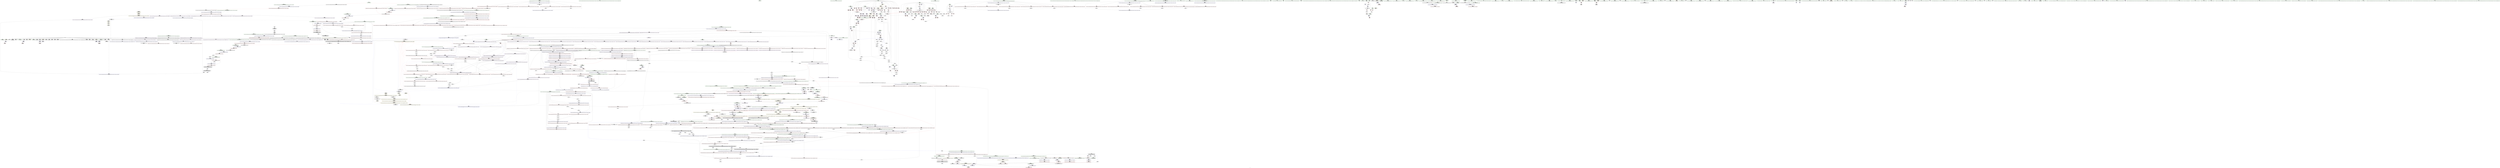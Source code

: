 digraph "SVFG" {
	label="SVFG";

	Node0x559cb1ddf590 [shape=record,color=grey,label="{NodeID: 0\nNullPtr}"];
	Node0x559cb1ddf590 -> Node0x559cb1e25a60[style=solid];
	Node0x559cb1ddf590 -> Node0x559cb1e25b60[style=solid];
	Node0x559cb1ddf590 -> Node0x559cb1e25c30[style=solid];
	Node0x559cb1ddf590 -> Node0x559cb1e25d00[style=solid];
	Node0x559cb1ddf590 -> Node0x559cb1e25dd0[style=solid];
	Node0x559cb1ddf590 -> Node0x559cb1e25ea0[style=solid];
	Node0x559cb1ddf590 -> Node0x559cb1e25f70[style=solid];
	Node0x559cb1ddf590 -> Node0x559cb1e26040[style=solid];
	Node0x559cb1ddf590 -> Node0x559cb1e2e4d0[style=solid];
	Node0x559cb1ddf590 -> Node0x559cb1e2e5a0[style=solid];
	Node0x559cb1ddf590 -> Node0x559cb1e2e670[style=solid];
	Node0x559cb1ddf590 -> Node0x559cb1e2e740[style=solid];
	Node0x559cb1ddf590 -> Node0x559cb1e2e810[style=solid];
	Node0x559cb1ddf590 -> Node0x559cb1e2e8e0[style=solid];
	Node0x559cb1ddf590 -> Node0x559cb1e2e9b0[style=solid];
	Node0x559cb1ddf590 -> Node0x559cb1e2ea80[style=solid];
	Node0x559cb1ddf590 -> Node0x559cb1e2eb50[style=solid];
	Node0x559cb1ddf590 -> Node0x559cb1e2ec20[style=solid];
	Node0x559cb1ddf590 -> Node0x559cb1e2ecf0[style=solid];
	Node0x559cb1ddf590 -> Node0x559cb1e2edc0[style=solid];
	Node0x559cb1ddf590 -> Node0x559cb1e2ee90[style=solid];
	Node0x559cb1ddf590 -> Node0x559cb1e2ef60[style=solid];
	Node0x559cb1ddf590 -> Node0x559cb1e2f030[style=solid];
	Node0x559cb1ddf590 -> Node0x559cb1e47670[style=solid];
	Node0x559cb1e368c0 [shape=record,color=blue,label="{NodeID: 775\n1269\<--1310\n__z\<--xor7\n_ZNSt23mersenne_twister_engineImLm32ELm624ELm397ELm31ELm2567483615ELm11ELm4294967295ELm7ELm2636928640ELm15ELm4022730752ELm18ELm1812433253EEclEv\n}"];
	Node0x559cb1e368c0 -> Node0x559cb1e45600[style=dashed];
	Node0x559cb1e368c0 -> Node0x559cb1e456d0[style=dashed];
	Node0x559cb1e368c0 -> Node0x559cb1e36990[style=dashed];
	Node0x559cb1e2d4a0 [shape=record,color=red,label="{NodeID: 443\n469\<--357\n\<--__i23\n_ZSt7shuffleIPxRSt23mersenne_twister_engineImLm32ELm624ELm397ELm31ELm2567483615ELm11ELm4294967295ELm7ELm2636928640ELm15ELm4022730752ELm18ELm1812433253EEEvT_S4_OT0_\n}"];
	Node0x559cb1e2d4a0 -> Node0x559cb1e766b0[style=solid];
	Node0x559cb1e74bb0 [shape=record,color=grey,label="{NodeID: 1218\n419 = cmp(417, 418, )\n}"];
	Node0x559cb1e20930 [shape=record,color=green,label="{NodeID: 111\n375\<--376\n_ZNSt23mersenne_twister_engineImLm32ELm624ELm397ELm31ELm2567483615ELm11ELm4294967295ELm7ELm2636928640ELm15ELm4022730752ELm18ELm1812433253EE3minEv\<--_ZNSt23mersenne_twister_engineImLm32ELm624ELm397ELm31ELm2567483615ELm11ELm4294967295ELm7ELm2636928640ELm15ELm4022730752ELm18ELm1812433253EE3minEv_field_insensitive\n}"];
	Node0x559cb1ed8400 [shape=record,color=yellow,style=double,label="{NodeID: 1661\n64V_2 = CSCHI(MR_64V_1)\npts\{240000 240001 \}\nCS[]|{<s0>92}}"];
	Node0x559cb1ed8400:s0 -> Node0x559cb1eb2350[style=dashed,color=blue];
	Node0x559cb1e42d60 [shape=record,color=red,label="{NodeID: 554\n1056\<--1015\n\<--__urange\n_ZNSt24uniform_int_distributionImEclISt23mersenne_twister_engineImLm32ELm624ELm397ELm31ELm2567483615ELm11ELm4294967295ELm7ELm2636928640ELm15ELm4022730752ELm18ELm1812433253EEEEmRT_RKNS0_10param_typeE\n}"];
	Node0x559cb1e42d60 -> Node0x559cb1e75630[style=solid];
	Node0x559cb1ebb1d0 [shape=record,color=yellow,style=double,label="{NodeID: 1329\n58V_1 = ENCHI(MR_58V_0)\npts\{3600001 \}\nFun[_ZNSt24uniform_int_distributionImEclISt23mersenne_twister_engineImLm32ELm624ELm397ELm31ELm2567483615ELm11ELm4294967295ELm7ELm2636928640ELm15ELm4022730752ELm18ELm1812433253EEEEmRT_RKNS0_10param_typeE]|{<s0>73}}"];
	Node0x559cb1ebb1d0:s0 -> Node0x559cb1ebceb0[style=dashed,color=red];
	Node0x559cb1e25a60 [shape=record,color=black,label="{NodeID: 222\n2\<--3\ndummyVal\<--dummyVal\n}"];
	Node0x559cb1f28740 [shape=record,color=black,label="{NodeID: 1772\n1224 = PHI(1207, )\n2nd arg _ZNSt4pairImmEC2ImmLb1EEEOT_OT0_ }"];
	Node0x559cb1f28740 -> Node0x559cb1e4d9c0[style=solid];
	Node0x559cb1e48880 [shape=record,color=blue,label="{NodeID: 665\n306\<--303\n__sd.addr\<--__sd\n_ZNSt23mersenne_twister_engineImLm32ELm624ELm397ELm31ELm2567483615ELm11ELm4294967295ELm7ELm2636928640ELm15ELm4022730752ELm18ELm1812433253EEC2Em\n}"];
	Node0x559cb1e48880 -> Node0x559cb1e2b9d0[style=dashed];
	Node0x559cb1e339a0 [shape=record,color=purple,label="{NodeID: 333\n1282\<--1272\n_M_p2\<--this1\n_ZNSt23mersenne_twister_engineImLm32ELm624ELm397ELm31ELm2567483615ELm11ELm4294967295ELm7ELm2636928640ELm15ELm4022730752ELm18ELm1812433253EEclEv\n}"];
	Node0x559cb1e339a0 -> Node0x559cb1e45940[style=solid];
	Node0x559cb1e339a0 -> Node0x559cb1e36580[style=solid];
	Node0x559cb1e3b540 [shape=record,color=grey,label="{NodeID: 1108\n1354 = Binary(1353, 1341, )\n}"];
	Node0x559cb1e3b540 -> Node0x559cb1e3a940[style=solid];
	Node0x559cb1e19260 [shape=record,color=green,label="{NodeID: 1\n7\<--1\n__dso_handle\<--dummyObj\nGlob }"];
	Node0x559cb1e36990 [shape=record,color=blue,label="{NodeID: 776\n1269\<--1316\n__z\<--xor9\n_ZNSt23mersenne_twister_engineImLm32ELm624ELm397ELm31ELm2567483615ELm11ELm4294967295ELm7ELm2636928640ELm15ELm4022730752ELm18ELm1812433253EEclEv\n}"];
	Node0x559cb1e36990 -> Node0x559cb1e457a0[style=dashed];
	Node0x559cb1e2d570 [shape=record,color=red,label="{NodeID: 444\n473\<--357\n\<--__i23\n_ZSt7shuffleIPxRSt23mersenne_twister_engineImLm32ELm624ELm397ELm31ELm2567483615ELm11ELm4294967295ELm7ELm2636928640ELm15ELm4022730752ELm18ELm1812433253EEEvT_S4_OT0_\n|{<s0>38}}"];
	Node0x559cb1e2d570:s0 -> Node0x559cb1f27560[style=solid,color=red];
	Node0x559cb1e74d30 [shape=record,color=grey,label="{NodeID: 1219\n1090 = cmp(1088, 1089, )\n}"];
	Node0x559cb1e20a30 [shape=record,color=green,label="{NodeID: 112\n401\<--402\n_ZNSt24uniform_int_distributionImEC2Emm\<--_ZNSt24uniform_int_distributionImEC2Emm_field_insensitive\n}"];
	Node0x559cb1ed8560 [shape=record,color=yellow,style=double,label="{NodeID: 1662\n64V_2 = CSCHI(MR_64V_1)\npts\{240000 240001 \}\nCS[]|{<s0>22}}"];
	Node0x559cb1ed8560:s0 -> Node0x559cb1ed8400[style=dashed,color=blue];
	Node0x559cb1e42e30 [shape=record,color=red,label="{NodeID: 555\n1059\<--1015\n\<--__urange\n_ZNSt24uniform_int_distributionImEclISt23mersenne_twister_engineImLm32ELm624ELm397ELm31ELm2567483615ELm11ELm4294967295ELm7ELm2636928640ELm15ELm4022730752ELm18ELm1812433253EEEEmRT_RKNS0_10param_typeE\n}"];
	Node0x559cb1e42e30 -> Node0x559cb1e3cec0[style=solid];
	Node0x559cb1ebb2b0 [shape=record,color=yellow,style=double,label="{NodeID: 1330\n60V_1 = ENCHI(MR_60V_0)\npts\{10300000 \}\nFun[_ZNSt24uniform_int_distributionImEclISt23mersenne_twister_engineImLm32ELm624ELm397ELm31ELm2567483615ELm11ELm4294967295ELm7ELm2636928640ELm15ELm4022730752ELm18ELm1812433253EEEEmRT_RKNS0_10param_typeE]|{|<s2>74}}"];
	Node0x559cb1ebb2b0 -> Node0x559cb1eaa230[style=dashed];
	Node0x559cb1ebb2b0 -> Node0x559cb1eb5250[style=dashed];
	Node0x559cb1ebb2b0:s2 -> Node0x559cb1ebc930[style=dashed,color=red];
	Node0x559cb1e25b60 [shape=record,color=black,label="{NodeID: 223\n76\<--3\nagg.result\<--dummyVal\n_Z7nextStrB5cxx11v\n0th arg _Z7nextStrB5cxx11v }"];
	Node0x559cb1f28850 [shape=record,color=black,label="{NodeID: 1773\n139 = PHI(162, 514, 521, 551, 165, 165, )\n0th arg _Z5powerxxx }"];
	Node0x559cb1f28850 -> Node0x559cb1e47ab0[style=solid];
	Node0x559cb1e48950 [shape=record,color=blue,label="{NodeID: 666\n321\<--319\na.addr\<--a\n_Z3mixPxS_\n}"];
	Node0x559cb1e48950 -> Node0x559cb1e2baa0[style=dashed];
	Node0x559cb1e33a70 [shape=record,color=purple,label="{NodeID: 334\n1286\<--1272\narrayidx\<--this1\n_ZNSt23mersenne_twister_engineImLm32ELm624ELm397ELm31ELm2567483615ELm11ELm4294967295ELm7ELm2636928640ELm15ELm4022730752ELm18ELm1812433253EEclEv\n}"];
	Node0x559cb1e33a70 -> Node0x559cb1e45a10[style=solid];
	Node0x559cb1e3b6c0 [shape=record,color=grey,label="{NodeID: 1109\n622 = Binary(593, 621, )\n}"];
	Node0x559cb1e3b6c0 -> Node0x559cb1e3b3c0[style=solid];
	Node0x559cb1e1d550 [shape=record,color=green,label="{NodeID: 2\n9\<--1\n\<--dummyObj\nCan only get source location for instruction, argument, global var or function.}"];
	Node0x559cb1e36a60 [shape=record,color=blue,label="{NodeID: 777\n1322\<--1321\nthis.addr\<--this\n_ZNSt23mersenne_twister_engineImLm32ELm624ELm397ELm31ELm2567483615ELm11ELm4294967295ELm7ELm2636928640ELm15ELm4022730752ELm18ELm1812433253EE11_M_gen_randEv\n}"];
	Node0x559cb1e36a60 -> Node0x559cb1e45ae0[style=dashed];
	Node0x559cb1e2d640 [shape=record,color=red,label="{NodeID: 445\n476\<--357\n\<--__i23\n_ZSt7shuffleIPxRSt23mersenne_twister_engineImLm32ELm624ELm397ELm31ELm2567483615ELm11ELm4294967295ELm7ELm2636928640ELm15ELm4022730752ELm18ELm1812433253EEEvT_S4_OT0_\n}"];
	Node0x559cb1e2d640 -> Node0x559cb1e2fcf0[style=solid];
	Node0x559cb1e74eb0 [shape=record,color=grey,label="{NodeID: 1220\n1347 = cmp(1346, 1348, )\n}"];
	Node0x559cb1e20b30 [shape=record,color=green,label="{NodeID: 113\n409\<--410\n_ZNSt24uniform_int_distributionImEclISt23mersenne_twister_engineImLm32ELm624ELm397ELm31ELm2567483615ELm11ELm4294967295ELm7ELm2636928640ELm15ELm4022730752ELm18ELm1812433253EEEEmRT_\<--_ZNSt24uniform_int_distributionImEclISt23mersenne_twister_engineImLm32ELm624ELm397ELm31ELm2567483615ELm11ELm4294967295ELm7ELm2636928640ELm15ELm4022730752ELm18ELm1812433253EEEEmRT__field_insensitive\n}"];
	Node0x559cb1ed86c0 [shape=record,color=yellow,style=double,label="{NodeID: 1663\n64V_2 = CSCHI(MR_64V_1)\npts\{240000 240001 \}\nCS[]}"];
	Node0x559cb1e42f00 [shape=record,color=red,label="{NodeID: 556\n1089\<--1015\n\<--__urange\n_ZNSt24uniform_int_distributionImEclISt23mersenne_twister_engineImLm32ELm624ELm397ELm31ELm2567483615ELm11ELm4294967295ELm7ELm2636928640ELm15ELm4022730752ELm18ELm1812433253EEEEmRT_RKNS0_10param_typeE\n}"];
	Node0x559cb1e42f00 -> Node0x559cb1e74d30[style=solid];
	Node0x559cb1ebb390 [shape=record,color=yellow,style=double,label="{NodeID: 1331\n62V_1 = ENCHI(MR_62V_0)\npts\{10300001 \}\nFun[_ZNSt24uniform_int_distributionImEclISt23mersenne_twister_engineImLm32ELm624ELm397ELm31ELm2567483615ELm11ELm4294967295ELm7ELm2636928640ELm15ELm4022730752ELm18ELm1812433253EEEEmRT_RKNS0_10param_typeE]|{|<s2>73}}"];
	Node0x559cb1ebb390 -> Node0x559cb1eaa730[style=dashed];
	Node0x559cb1ebb390 -> Node0x559cb1eb5750[style=dashed];
	Node0x559cb1ebb390:s2 -> Node0x559cb1ebceb0[style=dashed,color=red];
	Node0x559cb1e25c30 [shape=record,color=black,label="{NodeID: 224\n95\<--3\n\<--dummyVal\n_Z7nextStrB5cxx11v\n}"];
	Node0x559cb1f28da0 [shape=record,color=black,label="{NodeID: 1774\n140 = PHI(164, 516, 523, 553, 613, 649, )\n1st arg _Z5powerxxx }"];
	Node0x559cb1f28da0 -> Node0x559cb1e47b80[style=solid];
	Node0x559cb1e48a20 [shape=record,color=blue,label="{NodeID: 667\n323\<--320\nb.addr\<--b\n_Z3mixPxS_\n}"];
	Node0x559cb1e48a20 -> Node0x559cb1e2bb70[style=dashed];
	Node0x559cb1e33b40 [shape=record,color=purple,label="{NodeID: 335\n1350\<--1339\n_M_x\<--this1\n_ZNSt23mersenne_twister_engineImLm32ELm624ELm397ELm31ELm2567483615ELm11ELm4294967295ELm7ELm2636928640ELm15ELm4022730752ELm18ELm1812433253EE11_M_gen_randEv\n}"];
	Node0x559cb1e3b840 [shape=record,color=grey,label="{NodeID: 1110\n1401 = Binary(1400, 160, )\n}"];
	Node0x559cb1e1d5e0 [shape=record,color=green,label="{NodeID: 3\n12\<--1\n\<--dummyObj\nCan only get source location for instruction, argument, global var or function.}"];
	Node0x559cb1e36b30 [shape=record,color=blue,label="{NodeID: 778\n1324\<--1341\n__upper_mask\<--\n_ZNSt23mersenne_twister_engineImLm32ELm624ELm397ELm31ELm2567483615ELm11ELm4294967295ELm7ELm2636928640ELm15ELm4022730752ELm18ELm1812433253EE11_M_gen_randEv\n}"];
	Node0x559cb1e2d710 [shape=record,color=red,label="{NodeID: 446\n491\<--357\n\<--__i23\n_ZSt7shuffleIPxRSt23mersenne_twister_engineImLm32ELm624ELm397ELm31ELm2567483615ELm11ELm4294967295ELm7ELm2636928640ELm15ELm4022730752ELm18ELm1812433253EEEvT_S4_OT0_\n}"];
	Node0x559cb1e2d710 -> Node0x559cb1e32960[style=solid];
	Node0x559cb1e75030 [shape=record,color=grey,label="{NodeID: 1221\n177 = cmp(176, 157, )\n}"];
	Node0x559cb1e20c30 [shape=record,color=green,label="{NodeID: 114\n413\<--414\n_ZSt9iter_swapIPxS0_EvT_T0_\<--_ZSt9iter_swapIPxS0_EvT_T0__field_insensitive\n}"];
	Node0x559cb1ed8820 [shape=record,color=yellow,style=double,label="{NodeID: 1664\n134V_3 = CSCHI(MR_134V_1)\npts\{3500000 3500001 \}\nCS[]|{|<s1>29}}"];
	Node0x559cb1ed8820 -> Node0x559cb1eafc30[style=dashed];
	Node0x559cb1ed8820:s1 -> Node0x559cb1ec2860[style=dashed,color=red];
	Node0x559cb1e42fd0 [shape=record,color=red,label="{NodeID: 557\n1098\<--1015\n\<--__urange\n_ZNSt24uniform_int_distributionImEclISt23mersenne_twister_engineImLm32ELm624ELm397ELm31ELm2567483615ELm11ELm4294967295ELm7ELm2636928640ELm15ELm4022730752ELm18ELm1812433253EEEEmRT_RKNS0_10param_typeE\n}"];
	Node0x559cb1e42fd0 -> Node0x559cb1e3c440[style=solid];
	Node0x559cb1ebb470 [shape=record,color=yellow,style=double,label="{NodeID: 1332\n64V_1 = ENCHI(MR_64V_0)\npts\{240000 240001 \}\nFun[_ZNSt24uniform_int_distributionImEclISt23mersenne_twister_engineImLm32ELm624ELm397ELm31ELm2567483615ELm11ELm4294967295ELm7ELm2636928640ELm15ELm4022730752ELm18ELm1812433253EEEEmRT_RKNS0_10param_typeE]|{|<s2>79|<s3>79}}"];
	Node0x559cb1ebb470 -> Node0x559cb1ea3f30[style=dashed];
	Node0x559cb1ebb470 -> Node0x559cb1eb5c50[style=dashed];
	Node0x559cb1ebb470:s2 -> Node0x559cb1ec21e0[style=dashed,color=red];
	Node0x559cb1ebb470:s3 -> Node0x559cb1ec22c0[style=dashed,color=red];
	Node0x559cb1e25d00 [shape=record,color=black,label="{NodeID: 225\n96\<--3\n\<--dummyVal\n_Z7nextStrB5cxx11v\n}"];
	Node0x559cb1e25d00 -> Node0x559cb1e47910[style=solid];
	Node0x559cb1f29020 [shape=record,color=black,label="{NodeID: 1775\n141 = PHI(166, 517, 524, 554, 614, 650, )\n2nd arg _Z5powerxxx }"];
	Node0x559cb1f29020 -> Node0x559cb1e47c50[style=solid];
	Node0x559cb1e48af0 [shape=record,color=blue,label="{NodeID: 668\n337\<--334\n__first.addr\<--__first\n_ZSt7shuffleIPxRSt23mersenne_twister_engineImLm32ELm624ELm397ELm31ELm2567483615ELm11ELm4294967295ELm7ELm2636928640ELm15ELm4022730752ELm18ELm1812433253EEEvT_S4_OT0_\n}"];
	Node0x559cb1e48af0 -> Node0x559cb1e2bc40[style=dashed];
	Node0x559cb1e48af0 -> Node0x559cb1e2bd10[style=dashed];
	Node0x559cb1e48af0 -> Node0x559cb1e2bde0[style=dashed];
	Node0x559cb1e48af0 -> Node0x559cb1e2beb0[style=dashed];
	Node0x559cb1e48af0 -> Node0x559cb1e2bf80[style=dashed];
	Node0x559cb1e48af0 -> Node0x559cb1e2c050[style=dashed];
	Node0x559cb1e48af0 -> Node0x559cb1e2c120[style=dashed];
	Node0x559cb1e48af0 -> Node0x559cb1e2c1f0[style=dashed];
	Node0x559cb1e48af0 -> Node0x559cb1e2c2c0[style=dashed];
	Node0x559cb1e48af0 -> Node0x559cb1e2c390[style=dashed];
	Node0x559cb1ec1e00 [shape=record,color=yellow,style=double,label="{NodeID: 1443\n22V_1 = ENCHI(MR_22V_0)\npts\{199 \}\nFun[__cxx_global_var_init.1]}"];
	Node0x559cb1ec1e00 -> Node0x559cb1e48130[style=dashed];
	Node0x559cb1ec1e00 -> Node0x559cb1e482d0[style=dashed];
	Node0x559cb1e33c10 [shape=record,color=purple,label="{NodeID: 336\n1352\<--1339\narrayidx\<--this1\n_ZNSt23mersenne_twister_engineImLm32ELm624ELm397ELm31ELm2567483615ELm11ELm4294967295ELm7ELm2636928640ELm15ELm4022730752ELm18ELm1812433253EE11_M_gen_randEv\n}"];
	Node0x559cb1e33c10 -> Node0x559cb1e46a50[style=solid];
	Node0x559cb1e3b9c0 [shape=record,color=grey,label="{NodeID: 1111\n621 = Binary(619, 620, )\n}"];
	Node0x559cb1e3b9c0 -> Node0x559cb1e3b6c0[style=solid];
	Node0x559cb1e1d670 [shape=record,color=green,label="{NodeID: 4\n15\<--1\n\<--dummyObj\nCan only get source location for instruction, argument, global var or function.}"];
	Node0x559cb1e36c00 [shape=record,color=blue,label="{NodeID: 779\n1326\<--1343\n__lower_mask\<--\n_ZNSt23mersenne_twister_engineImLm32ELm624ELm397ELm31ELm2567483615ELm11ELm4294967295ELm7ELm2636928640ELm15ELm4022730752ELm18ELm1812433253EE11_M_gen_randEv\n}"];
	Node0x559cb1e2d7e0 [shape=record,color=red,label="{NodeID: 447\n448\<--447\n\<--first\n_ZSt7shuffleIPxRSt23mersenne_twister_engineImLm32ELm624ELm397ELm31ELm2567483615ELm11ELm4294967295ELm7ELm2636928640ELm15ELm4022730752ELm18ELm1812433253EEEvT_S4_OT0_\n}"];
	Node0x559cb1e751b0 [shape=record,color=grey,label="{NodeID: 1222\n1418 = cmp(1417, 157, )\n}"];
	Node0x559cb1e751b0 -> Node0x559cb1e31140[style=solid];
	Node0x559cb1e261a0 [shape=record,color=green,label="{NodeID: 115\n434\<--435\n_ZSt22__gen_two_uniform_intsImRSt23mersenne_twister_engineImLm32ELm624ELm397ELm31ELm2567483615ELm11ELm4294967295ELm7ELm2636928640ELm15ELm4022730752ELm18ELm1812433253EEESt4pairIT_S4_ES4_S4_OT0_\<--_ZSt22__gen_two_uniform_intsImRSt23mersenne_twister_engineImLm32ELm624ELm397ELm31ELm2567483615ELm11ELm4294967295ELm7ELm2636928640ELm15ELm4022730752ELm18ELm1812433253EEESt4pairIT_S4_ES4_S4_OT0__field_insensitive\n}"];
	Node0x559cb1e430a0 [shape=record,color=red,label="{NodeID: 558\n1114\<--1015\n\<--__urange\n_ZNSt24uniform_int_distributionImEclISt23mersenne_twister_engineImLm32ELm624ELm397ELm31ELm2567483615ELm11ELm4294967295ELm7ELm2636928640ELm15ELm4022730752ELm18ELm1812433253EEEEmRT_RKNS0_10param_typeE\n}"];
	Node0x559cb1e430a0 -> Node0x559cb1e74730[style=solid];
	Node0x559cb1ebb550 [shape=record,color=yellow,style=double,label="{NodeID: 1333\n66V_1 = ENCHI(MR_66V_0)\npts\{3500000 9590000 \}\nFun[_ZNSt24uniform_int_distributionImEclISt23mersenne_twister_engineImLm32ELm624ELm397ELm31ELm2567483615ELm11ELm4294967295ELm7ELm2636928640ELm15ELm4022730752ELm18ELm1812433253EEEEmRT_RKNS0_10param_typeE]|{<s0>74|<s1>77|<s2>80}}"];
	Node0x559cb1ebb550:s0 -> Node0x559cb1ebc930[style=dashed,color=red];
	Node0x559cb1ebb550:s1 -> Node0x559cb1ebb550[style=dashed,color=red];
	Node0x559cb1ebb550:s2 -> Node0x559cb1ebc930[style=dashed,color=red];
	Node0x559cb1e25dd0 [shape=record,color=black,label="{NodeID: 226\n98\<--3\n\<--dummyVal\n_Z7nextStrB5cxx11v\n}"];
	Node0x559cb1e25dd0 -> Node0x559cb1e479e0[style=solid];
	Node0x559cb1f292a0 [shape=record,color=black,label="{NodeID: 1776\n849 = PHI(817, )\n0th arg _ZNSt8__detail5__modImLm624ELm1ELm0EEET_S1_ }"];
	Node0x559cb1f292a0 -> Node0x559cb1e4ade0[style=solid];
	Node0x559cb1e48bc0 [shape=record,color=blue,label="{NodeID: 669\n339\<--335\n__last.addr\<--__last\n_ZSt7shuffleIPxRSt23mersenne_twister_engineImLm32ELm624ELm397ELm31ELm2567483615ELm11ELm4294967295ELm7ELm2636928640ELm15ELm4022730752ELm18ELm1812433253EEEvT_S4_OT0_\n}"];
	Node0x559cb1e48bc0 -> Node0x559cb1e2c460[style=dashed];
	Node0x559cb1e48bc0 -> Node0x559cb1e2c530[style=dashed];
	Node0x559cb1e48bc0 -> Node0x559cb1e2c600[style=dashed];
	Node0x559cb1e48bc0 -> Node0x559cb1e2c6d0[style=dashed];
	Node0x559cb1ec1f10 [shape=record,color=yellow,style=double,label="{NodeID: 1444\n24V_1 = ENCHI(MR_24V_0)\npts\{201 \}\nFun[__cxx_global_var_init.1]}"];
	Node0x559cb1ec1f10 -> Node0x559cb1e48200[style=dashed];
	Node0x559cb1ec1f10 -> Node0x559cb1e483a0[style=dashed];
	Node0x559cb1e33ce0 [shape=record,color=purple,label="{NodeID: 337\n1355\<--1339\n_M_x2\<--this1\n_ZNSt23mersenne_twister_engineImLm32ELm624ELm397ELm31ELm2567483615ELm11ELm4294967295ELm7ELm2636928640ELm15ELm4022730752ELm18ELm1812433253EE11_M_gen_randEv\n}"];
	Node0x559cb1e3bb40 [shape=record,color=grey,label="{NodeID: 1112\n1398 = Binary(1397, 1341, )\n}"];
	Node0x559cb1e3bb40 -> Node0x559cb1e3bfc0[style=solid];
	Node0x559cb1e1d700 [shape=record,color=green,label="{NodeID: 5\n17\<--1\n_ZSt3cin\<--dummyObj\nGlob }"];
	Node0x559cb1e36cd0 [shape=record,color=blue,label="{NodeID: 780\n1328\<--157\n__k\<--\n_ZNSt23mersenne_twister_engineImLm32ELm624ELm397ELm31ELm2567483615ELm11ELm4294967295ELm7ELm2636928640ELm15ELm4022730752ELm18ELm1812433253EE11_M_gen_randEv\n}"];
	Node0x559cb1e36cd0 -> Node0x559cb1eb0b30[style=dashed];
	Node0x559cb1e2d8b0 [shape=record,color=red,label="{NodeID: 448\n456\<--455\n\<--second\n_ZSt7shuffleIPxRSt23mersenne_twister_engineImLm32ELm624ELm397ELm31ELm2567483615ELm11ELm4294967295ELm7ELm2636928640ELm15ELm4022730752ELm18ELm1812433253EEEvT_S4_OT0_\n}"];
	Node0x559cb1e75330 [shape=record,color=grey,label="{NodeID: 1223\n1081 = cmp(1079, 1080, )\n}"];
	Node0x559cb1e262a0 [shape=record,color=green,label="{NodeID: 116\n462\<--463\n_ZNSt14numeric_limitsImE3maxEv\<--_ZNSt14numeric_limitsImE3maxEv_field_insensitive\n}"];
	Node0x559cb1e43170 [shape=record,color=red,label="{NodeID: 559\n1079\<--1017\n\<--__ret\n_ZNSt24uniform_int_distributionImEclISt23mersenne_twister_engineImLm32ELm624ELm397ELm31ELm2567483615ELm11ELm4294967295ELm7ELm2636928640ELm15ELm4022730752ELm18ELm1812433253EEEEmRT_RKNS0_10param_typeE\n}"];
	Node0x559cb1e43170 -> Node0x559cb1e75330[style=solid];
	Node0x559cb1ebb660 [shape=record,color=yellow,style=double,label="{NodeID: 1334\n68V_1 = ENCHI(MR_68V_0)\npts\{3500001 9590001 \}\nFun[_ZNSt24uniform_int_distributionImEclISt23mersenne_twister_engineImLm32ELm624ELm397ELm31ELm2567483615ELm11ELm4294967295ELm7ELm2636928640ELm15ELm4022730752ELm18ELm1812433253EEEEmRT_RKNS0_10param_typeE]|{<s0>73|<s1>77}}"];
	Node0x559cb1ebb660:s0 -> Node0x559cb1ebceb0[style=dashed,color=red];
	Node0x559cb1ebb660:s1 -> Node0x559cb1ebb660[style=dashed,color=red];
	Node0x559cb1e25ea0 [shape=record,color=black,label="{NodeID: 227\n109\<--3\nlpad.val\<--dummyVal\n_Z7nextStrB5cxx11v\n}"];
	Node0x559cb1f293b0 [shape=record,color=black,label="{NodeID: 1777\n945 = PHI(429, )\n0th arg _ZSt22__gen_two_uniform_intsImRSt23mersenne_twister_engineImLm32ELm624ELm397ELm31ELm2567483615ELm11ELm4294967295ELm7ELm2636928640ELm15ELm4022730752ELm18ELm1812433253EEESt4pairIT_S4_ES4_S4_OT0_ }"];
	Node0x559cb1f293b0 -> Node0x559cb1e4b940[style=solid];
	Node0x559cb1e48c90 [shape=record,color=blue,label="{NodeID: 670\n341\<--336\n__g.addr\<--__g\n_ZSt7shuffleIPxRSt23mersenne_twister_engineImLm32ELm624ELm397ELm31ELm2567483615ELm11ELm4294967295ELm7ELm2636928640ELm15ELm4022730752ELm18ELm1812433253EEEvT_S4_OT0_\n}"];
	Node0x559cb1e48c90 -> Node0x559cb1e2c7a0[style=dashed];
	Node0x559cb1e48c90 -> Node0x559cb1e2c870[style=dashed];
	Node0x559cb1e48c90 -> Node0x559cb1e2c940[style=dashed];
	Node0x559cb1e48c90 -> Node0x559cb1e2ca10[style=dashed];
	Node0x559cb1e48c90 -> Node0x559cb1e2cae0[style=dashed];
	Node0x559cb1e33db0 [shape=record,color=purple,label="{NodeID: 338\n1358\<--1339\narrayidx3\<--this1\n_ZNSt23mersenne_twister_engineImLm32ELm624ELm397ELm31ELm2567483615ELm11ELm4294967295ELm7ELm2636928640ELm15ELm4022730752ELm18ELm1812433253EE11_M_gen_randEv\n}"];
	Node0x559cb1e33db0 -> Node0x559cb1e46b20[style=solid];
	Node0x559cb1e3bcc0 [shape=record,color=grey,label="{NodeID: 1113\n1404 = Binary(1403, 1343, )\n}"];
	Node0x559cb1e3bcc0 -> Node0x559cb1e3bfc0[style=solid];
	Node0x559cb1e1df40 [shape=record,color=green,label="{NodeID: 6\n21\<--1\n.str\<--dummyObj\nGlob }"];
	Node0x559cb1e36da0 [shape=record,color=blue,label="{NodeID: 781\n1330\<--1361\n__y\<--or\n_ZNSt23mersenne_twister_engineImLm32ELm624ELm397ELm31ELm2567483615ELm11ELm4294967295ELm7ELm2636928640ELm15ELm4022730752ELm18ELm1812433253EE11_M_gen_randEv\n}"];
	Node0x559cb1e36da0 -> Node0x559cb1e46090[style=dashed];
	Node0x559cb1e36da0 -> Node0x559cb1e46160[style=dashed];
	Node0x559cb1e36da0 -> Node0x559cb1eb1030[style=dashed];
	Node0x559cb1e2d980 [shape=record,color=red,label="{NodeID: 449\n507\<--501\n\<--a.addr\n_Z3nCrxx\n}"];
	Node0x559cb1e754b0 [shape=record,color=grey,label="{NodeID: 1224\n591 = cmp(590, 157, )\n}"];
	Node0x559cb1e263a0 [shape=record,color=green,label="{NodeID: 117\n483\<--484\n_ZNSt24uniform_int_distributionImE10param_typeC2Emm\<--_ZNSt24uniform_int_distributionImE10param_typeC2Emm_field_insensitive\n}"];
	Node0x559cb1e43240 [shape=record,color=red,label="{NodeID: 560\n1084\<--1017\n\<--__ret\n_ZNSt24uniform_int_distributionImEclISt23mersenne_twister_engineImLm32ELm624ELm397ELm31ELm2567483615ELm11ELm4294967295ELm7ELm2636928640ELm15ELm4022730752ELm18ELm1812433253EEEEmRT_RKNS0_10param_typeE\n}"];
	Node0x559cb1e43240 -> Node0x559cb1e3dc40[style=solid];
	Node0x559cb1ebb770 [shape=record,color=yellow,style=double,label="{NodeID: 1335\n64V_1 = ENCHI(MR_64V_0)\npts\{240000 240001 \}\nFun[_GLOBAL__sub_I_knandy_2_1.cpp]|{<s0>92}}"];
	Node0x559cb1ebb770:s0 -> Node0x559cb1ebefe0[style=dashed,color=red];
	Node0x559cb1e25f70 [shape=record,color=black,label="{NodeID: 228\n110\<--3\nlpad.val1\<--dummyVal\n_Z7nextStrB5cxx11v\n}"];
	Node0x559cb1f294c0 [shape=record,color=black,label="{NodeID: 1778\n946 = PHI(431, )\n1st arg _ZSt22__gen_two_uniform_intsImRSt23mersenne_twister_engineImLm32ELm624ELm397ELm31ELm2567483615ELm11ELm4294967295ELm7ELm2636928640ELm15ELm4022730752ELm18ELm1812433253EEESt4pairIT_S4_ES4_S4_OT0_ }"];
	Node0x559cb1f294c0 -> Node0x559cb1e4ba10[style=solid];
	Node0x559cb1e48d60 [shape=record,color=blue,label="{NodeID: 671\n343\<--377\n__urngrange\<--sub\n_ZSt7shuffleIPxRSt23mersenne_twister_engineImLm32ELm624ELm397ELm31ELm2567483615ELm11ELm4294967295ELm7ELm2636928640ELm15ELm4022730752ELm18ELm1812433253EEEvT_S4_OT0_\n}"];
	Node0x559cb1e48d60 -> Node0x559cb1e2cbb0[style=dashed];
	Node0x559cb1e48d60 -> Node0x559cb1ead430[style=dashed];
	Node0x559cb1e33e80 [shape=record,color=purple,label="{NodeID: 339\n1363\<--1339\n_M_x5\<--this1\n_ZNSt23mersenne_twister_engineImLm32ELm624ELm397ELm31ELm2567483615ELm11ELm4294967295ELm7ELm2636928640ELm15ELm4022730752ELm18ELm1812433253EE11_M_gen_randEv\n}"];
	Node0x559cb1e3be40 [shape=record,color=grey,label="{NodeID: 1114\n1103 = Binary(1096, 1102, )\n}"];
	Node0x559cb1e3be40 -> Node0x559cb1e4ca50[style=solid];
	Node0x559cb1e1dfd0 [shape=record,color=green,label="{NodeID: 7\n28\<--1\n_ZSt4cout\<--dummyObj\nGlob }"];
	Node0x559cb1e36e70 [shape=record,color=blue,label="{NodeID: 782\n1381\<--1378\narrayidx11\<--xor9\n_ZNSt23mersenne_twister_engineImLm32ELm624ELm397ELm31ELm2567483615ELm11ELm4294967295ELm7ELm2636928640ELm15ELm4022730752ELm18ELm1812433253EE11_M_gen_randEv\n}"];
	Node0x559cb1e36e70 -> Node0x559cb1e46a50[style=dashed];
	Node0x559cb1e36e70 -> Node0x559cb1e46b20[style=dashed];
	Node0x559cb1e36e70 -> Node0x559cb1e46bf0[style=dashed];
	Node0x559cb1e36e70 -> Node0x559cb1e46cc0[style=dashed];
	Node0x559cb1e36e70 -> Node0x559cb1e46d90[style=dashed];
	Node0x559cb1e36e70 -> Node0x559cb1e46e60[style=dashed];
	Node0x559cb1e36e70 -> Node0x559cb1e46f30[style=dashed];
	Node0x559cb1e36e70 -> Node0x559cb1e47000[style=dashed];
	Node0x559cb1e36e70 -> Node0x559cb1e470d0[style=dashed];
	Node0x559cb1e36e70 -> Node0x559cb1e36e70[style=dashed];
	Node0x559cb1e36e70 -> Node0x559cb1e371b0[style=dashed];
	Node0x559cb1e36e70 -> Node0x559cb1e37420[style=dashed];
	Node0x559cb1e2da50 [shape=record,color=red,label="{NodeID: 450\n510\<--501\n\<--a.addr\n_Z3nCrxx\n}"];
	Node0x559cb1e2da50 -> Node0x559cb1e6dcb0[style=solid];
	Node0x559cb1e75630 [shape=record,color=grey,label="{NodeID: 1225\n1057 = cmp(1055, 1056, )\n}"];
	Node0x559cb1e264a0 [shape=record,color=green,label="{NodeID: 118\n486\<--487\n_ZNSt24uniform_int_distributionImEclISt23mersenne_twister_engineImLm32ELm624ELm397ELm31ELm2567483615ELm11ELm4294967295ELm7ELm2636928640ELm15ELm4022730752ELm18ELm1812433253EEEEmRT_RKNS0_10param_typeE\<--_ZNSt24uniform_int_distributionImEclISt23mersenne_twister_engineImLm32ELm624ELm397ELm31ELm2567483615ELm11ELm4294967295ELm7ELm2636928640ELm15ELm4022730752ELm18ELm1812433253EEEEmRT_RKNS0_10param_typeE_field_insensitive\n}"];
	Node0x559cb1ed8da0 [shape=record,color=yellow,style=double,label="{NodeID: 1668\n206V_2 = CSCHI(MR_206V_1)\npts\{3500000 3500001 3560000 3560001 9590000 9590001 \}\nCS[]|{<s0>28|<s1>35|<s2>68}}"];
	Node0x559cb1ed8da0:s0 -> Node0x559cb1ed8820[style=dashed,color=blue];
	Node0x559cb1ed8da0:s1 -> Node0x559cb1eb0130[style=dashed,color=blue];
	Node0x559cb1ed8da0:s2 -> Node0x559cb1ed90c0[style=dashed,color=blue];
	Node0x559cb1e43310 [shape=record,color=red,label="{NodeID: 561\n1113\<--1017\n\<--__ret\n_ZNSt24uniform_int_distributionImEclISt23mersenne_twister_engineImLm32ELm624ELm397ELm31ELm2567483615ELm11ELm4294967295ELm7ELm2636928640ELm15ELm4022730752ELm18ELm1812433253EEEEmRT_RKNS0_10param_typeE\n}"];
	Node0x559cb1e43310 -> Node0x559cb1e74730[style=solid];
	Node0x559cb1e26040 [shape=record,color=black,label="{NodeID: 229\n220\<--3\n\<--dummyVal\n__cxx_global_var_init.1\n}"];
	Node0x559cb1f295d0 [shape=record,color=black,label="{NodeID: 1779\n947 = PHI(432, )\n2nd arg _ZSt22__gen_two_uniform_intsImRSt23mersenne_twister_engineImLm32ELm624ELm397ELm31ELm2567483615ELm11ELm4294967295ELm7ELm2636928640ELm15ELm4022730752ELm18ELm1812433253EEESt4pairIT_S4_ES4_S4_OT0_ }"];
	Node0x559cb1f295d0 -> Node0x559cb1e4bae0[style=solid];
	Node0x559cb1e48e30 [shape=record,color=blue,label="{NodeID: 672\n345\<--384\n__urange\<--sub.ptr.div\n_ZSt7shuffleIPxRSt23mersenne_twister_engineImLm32ELm624ELm397ELm31ELm2567483615ELm11ELm4294967295ELm7ELm2636928640ELm15ELm4022730752ELm18ELm1812433253EEEvT_S4_OT0_\n}"];
	Node0x559cb1e48e30 -> Node0x559cb1e2cc80[style=dashed];
	Node0x559cb1e48e30 -> Node0x559cb1e2cd50[style=dashed];
	Node0x559cb1e48e30 -> Node0x559cb1e2ce20[style=dashed];
	Node0x559cb1e48e30 -> Node0x559cb1ead930[style=dashed];
	Node0x559cb1ec21e0 [shape=record,color=yellow,style=double,label="{NodeID: 1447\n184V_1 = ENCHI(MR_184V_0)\npts\{240000 \}\nFun[_ZNSt23mersenne_twister_engineImLm32ELm624ELm397ELm31ELm2567483615ELm11ELm4294967295ELm7ELm2636928640ELm15ELm4022730752ELm18ELm1812433253EEclEv]|{|<s1>89|<s2>89|<s3>89|<s4>89|<s5>89|<s6>89|<s7>89|<s8>89|<s9>89|<s10>89|<s11>89|<s12>89}}"];
	Node0x559cb1ec21e0 -> Node0x559cb1eab130[style=dashed];
	Node0x559cb1ec21e0:s1 -> Node0x559cb1e46a50[style=dashed,color=red];
	Node0x559cb1ec21e0:s2 -> Node0x559cb1e46b20[style=dashed,color=red];
	Node0x559cb1ec21e0:s3 -> Node0x559cb1e46bf0[style=dashed,color=red];
	Node0x559cb1ec21e0:s4 -> Node0x559cb1e46cc0[style=dashed,color=red];
	Node0x559cb1ec21e0:s5 -> Node0x559cb1e46d90[style=dashed,color=red];
	Node0x559cb1ec21e0:s6 -> Node0x559cb1e46e60[style=dashed,color=red];
	Node0x559cb1ec21e0:s7 -> Node0x559cb1e46f30[style=dashed,color=red];
	Node0x559cb1ec21e0:s8 -> Node0x559cb1e47000[style=dashed,color=red];
	Node0x559cb1ec21e0:s9 -> Node0x559cb1e470d0[style=dashed,color=red];
	Node0x559cb1ec21e0:s10 -> Node0x559cb1e36e70[style=dashed,color=red];
	Node0x559cb1ec21e0:s11 -> Node0x559cb1e371b0[style=dashed,color=red];
	Node0x559cb1ec21e0:s12 -> Node0x559cb1e37420[style=dashed,color=red];
	Node0x559cb1e33f50 [shape=record,color=purple,label="{NodeID: 340\n1367\<--1339\narrayidx7\<--this1\n_ZNSt23mersenne_twister_engineImLm32ELm624ELm397ELm31ELm2567483615ELm11ELm4294967295ELm7ELm2636928640ELm15ELm4022730752ELm18ELm1812433253EE11_M_gen_randEv\n}"];
	Node0x559cb1e33f50 -> Node0x559cb1e46bf0[style=solid];
	Node0x559cb1e3bfc0 [shape=record,color=grey,label="{NodeID: 1115\n1405 = Binary(1398, 1404, )\n}"];
	Node0x559cb1e3bfc0 -> Node0x559cb1e370e0[style=solid];
	Node0x559cb1e1e060 [shape=record,color=green,label="{NodeID: 8\n29\<--1\n.str.3\<--dummyObj\nGlob }"];
	Node0x559cb1e36f40 [shape=record,color=blue,label="{NodeID: 783\n1328\<--1385\n__k\<--inc\n_ZNSt23mersenne_twister_engineImLm32ELm624ELm397ELm31ELm2567483615ELm11ELm4294967295ELm7ELm2636928640ELm15ELm4022730752ELm18ELm1812433253EE11_M_gen_randEv\n}"];
	Node0x559cb1e36f40 -> Node0x559cb1eb0b30[style=dashed];
	Node0x559cb1e2db20 [shape=record,color=red,label="{NodeID: 451\n511\<--503\n\<--b.addr\n_Z3nCrxx\n}"];
	Node0x559cb1e2db20 -> Node0x559cb1e6dcb0[style=solid];
	Node0x559cb1e757b0 [shape=record,color=grey,label="{NodeID: 1226\n587 = cmp(584, 586, )\n}"];
	Node0x559cb1e265a0 [shape=record,color=green,label="{NodeID: 119\n496\<--497\n_Z3nCrxx\<--_Z3nCrxx_field_insensitive\n}"];
	Node0x559cb1ed8f60 [shape=record,color=yellow,style=double,label="{NodeID: 1669\n64V_2 = CSCHI(MR_64V_1)\npts\{240000 240001 \}\nCS[]|{<s0>29|<s1>69}}"];
	Node0x559cb1ed8f60:s0 -> Node0x559cb1eb7f50[style=dashed,color=blue];
	Node0x559cb1ed8f60:s1 -> Node0x559cb1ed9220[style=dashed,color=blue];
	Node0x559cb1e433e0 [shape=record,color=red,label="{NodeID: 562\n1117\<--1017\n\<--__ret\n_ZNSt24uniform_int_distributionImEclISt23mersenne_twister_engineImLm32ELm624ELm397ELm31ELm2567483615ELm11ELm4294967295ELm7ELm2636928640ELm15ELm4022730752ELm18ELm1812433253EEEEmRT_RKNS0_10param_typeE\n}"];
	Node0x559cb1e433e0 -> Node0x559cb1e748b0[style=solid];
	Node0x559cb1e2e4d0 [shape=record,color=black,label="{NodeID: 230\n221\<--3\n\<--dummyVal\n__cxx_global_var_init.1\n}"];
	Node0x559cb1e2e4d0 -> Node0x559cb1e48130[style=solid];
	Node0x559cb1f296e0 [shape=record,color=black,label="{NodeID: 1780\n563 = PHI(745, )\n0th arg _Z5solvex }"];
	Node0x559cb1f296e0 -> Node0x559cb1e49990[style=solid];
	Node0x559cb1e48f00 [shape=record,color=blue,label="{NodeID: 673\n347\<--394\n__i\<--add.ptr\n_ZSt7shuffleIPxRSt23mersenne_twister_engineImLm32ELm624ELm397ELm31ELm2567483615ELm11ELm4294967295ELm7ELm2636928640ELm15ELm4022730752ELm18ELm1812433253EEEvT_S4_OT0_\n}"];
	Node0x559cb1e48f00 -> Node0x559cb1e2cef0[style=dashed];
	Node0x559cb1e48f00 -> Node0x559cb1e2cfc0[style=dashed];
	Node0x559cb1e48f00 -> Node0x559cb1e2d090[style=dashed];
	Node0x559cb1e48f00 -> Node0x559cb1e2d160[style=dashed];
	Node0x559cb1e48f00 -> Node0x559cb1e48fd0[style=dashed];
	Node0x559cb1e48f00 -> Node0x559cb1e49310[style=dashed];
	Node0x559cb1e48f00 -> Node0x559cb1eade30[style=dashed];
	Node0x559cb1ec22c0 [shape=record,color=yellow,style=double,label="{NodeID: 1448\n186V_1 = ENCHI(MR_186V_0)\npts\{240001 \}\nFun[_ZNSt23mersenne_twister_engineImLm32ELm624ELm397ELm31ELm2567483615ELm11ELm4294967295ELm7ELm2636928640ELm15ELm4022730752ELm18ELm1812433253EEclEv]|{|<s3>89}}"];
	Node0x559cb1ec22c0 -> Node0x559cb1e45870[style=dashed];
	Node0x559cb1ec22c0 -> Node0x559cb1e45940[style=dashed];
	Node0x559cb1ec22c0 -> Node0x559cb1e36580[style=dashed];
	Node0x559cb1ec22c0:s3 -> Node0x559cb1e374f0[style=dashed,color=red];
	Node0x559cb1e34020 [shape=record,color=purple,label="{NodeID: 341\n1379\<--1339\n_M_x10\<--this1\n_ZNSt23mersenne_twister_engineImLm32ELm624ELm397ELm31ELm2567483615ELm11ELm4294967295ELm7ELm2636928640ELm15ELm4022730752ELm18ELm1812433253EE11_M_gen_randEv\n}"];
	Node0x559cb1e3c140 [shape=record,color=grey,label="{NodeID: 1116\n634 = Binary(631, 633, )\n}"];
	Node0x559cb1e1e0f0 [shape=record,color=green,label="{NodeID: 9\n31\<--1\n.str.4\<--dummyObj\nGlob }"];
	Node0x559cb1e37010 [shape=record,color=blue,label="{NodeID: 784\n1332\<--1348\n__k12\<--\n_ZNSt23mersenne_twister_engineImLm32ELm624ELm397ELm31ELm2567483615ELm11ELm4294967295ELm7ELm2636928640ELm15ELm4022730752ELm18ELm1812433253EE11_M_gen_randEv\n}"];
	Node0x559cb1e37010 -> Node0x559cb1ea6630[style=dashed];
	Node0x559cb1e2dbf0 [shape=record,color=red,label="{NodeID: 452\n519\<--503\n\<--b.addr\n_Z3nCrxx\n}"];
	Node0x559cb1e75930 [shape=record,color=grey,label="{NodeID: 1227\n1449 = cmp(1448, 157, )\n}"];
	Node0x559cb1e75930 -> Node0x559cb1e31210[style=solid];
	Node0x559cb1e266a0 [shape=record,color=green,label="{NodeID: 120\n501\<--502\na.addr\<--a.addr_field_insensitive\n_Z3nCrxx\n}"];
	Node0x559cb1e266a0 -> Node0x559cb1e2d980[style=solid];
	Node0x559cb1e266a0 -> Node0x559cb1e2da50[style=solid];
	Node0x559cb1e266a0 -> Node0x559cb1e49650[style=solid];
	Node0x559cb1ed90c0 [shape=record,color=yellow,style=double,label="{NodeID: 1670\n238V_2 = CSCHI(MR_238V_1)\npts\{9590000 9590001 \}\nCS[]|{<s0>69}}"];
	Node0x559cb1ed90c0:s0 -> Node0x559cb1ec2860[style=dashed,color=red];
	Node0x559cb1e434b0 [shape=record,color=red,label="{NodeID: 563\n1131\<--1017\n\<--__ret\n_ZNSt24uniform_int_distributionImEclISt23mersenne_twister_engineImLm32ELm624ELm397ELm31ELm2567483615ELm11ELm4294967295ELm7ELm2636928640ELm15ELm4022730752ELm18ELm1812433253EEEEmRT_RKNS0_10param_typeE\n}"];
	Node0x559cb1e434b0 -> Node0x559cb1e742b0[style=solid];
	Node0x559cb1e2e5a0 [shape=record,color=black,label="{NodeID: 231\n223\<--3\n\<--dummyVal\n__cxx_global_var_init.1\n}"];
	Node0x559cb1e2e5a0 -> Node0x559cb1e48200[style=solid];
	Node0x559cb1f297f0 [shape=record,color=black,label="{NodeID: 1781\n265 = PHI()\n0th arg _ZNSt13random_deviceD2Ev }"];
	Node0x559cb1f297f0 -> Node0x559cb1e48610[style=solid];
	Node0x559cb1e48fd0 [shape=record,color=blue,label="{NodeID: 674\n347\<--404\n__i\<--incdec.ptr\n_ZSt7shuffleIPxRSt23mersenne_twister_engineImLm32ELm624ELm397ELm31ELm2567483615ELm11ELm4294967295ELm7ELm2636928640ELm15ELm4022730752ELm18ELm1812433253EEEvT_S4_OT0_\n}"];
	Node0x559cb1e48fd0 -> Node0x559cb1e2cfc0[style=dashed];
	Node0x559cb1e48fd0 -> Node0x559cb1e2d090[style=dashed];
	Node0x559cb1e48fd0 -> Node0x559cb1e2d160[style=dashed];
	Node0x559cb1e48fd0 -> Node0x559cb1e49310[style=dashed];
	Node0x559cb1e48fd0 -> Node0x559cb1eade30[style=dashed];
	Node0x559cb1e340f0 [shape=record,color=purple,label="{NodeID: 342\n1381\<--1339\narrayidx11\<--this1\n_ZNSt23mersenne_twister_engineImLm32ELm624ELm397ELm31ELm2567483615ELm11ELm4294967295ELm7ELm2636928640ELm15ELm4022730752ELm18ELm1812433253EE11_M_gen_randEv\n}"];
	Node0x559cb1e340f0 -> Node0x559cb1e36e70[style=solid];
	Node0x559cb1e3c2c0 [shape=record,color=grey,label="{NodeID: 1117\n633 = Binary(165, 632, )\n}"];
	Node0x559cb1e3c2c0 -> Node0x559cb1e3c140[style=solid];
	Node0x559cb1e1e180 [shape=record,color=green,label="{NodeID: 10\n34\<--1\n\<--dummyObj\nCan only get source location for instruction, argument, global var or function.}"];
	Node0x559cb1e370e0 [shape=record,color=blue,label="{NodeID: 785\n1334\<--1405\n__y16\<--or24\n_ZNSt23mersenne_twister_engineImLm32ELm624ELm397ELm31ELm2567483615ELm11ELm4294967295ELm7ELm2636928640ELm15ELm4022730752ELm18ELm1812433253EE11_M_gen_randEv\n}"];
	Node0x559cb1e370e0 -> Node0x559cb1e46710[style=dashed];
	Node0x559cb1e370e0 -> Node0x559cb1e467e0[style=dashed];
	Node0x559cb1e370e0 -> Node0x559cb1ea6b30[style=dashed];
	Node0x559cb1e2dcc0 [shape=record,color=red,label="{NodeID: 453\n509\<--508\n\<--arrayidx\n_Z3nCrxx\n}"];
	Node0x559cb1e2dcc0 -> Node0x559cb1e72330[style=solid];
	Node0x559cb1e75ab0 [shape=record,color=grey,label="{NodeID: 1228\n798 = cmp(797, 799, )\n}"];
	Node0x559cb1e26770 [shape=record,color=green,label="{NodeID: 121\n503\<--504\nb.addr\<--b.addr_field_insensitive\n_Z3nCrxx\n}"];
	Node0x559cb1e26770 -> Node0x559cb1e2db20[style=solid];
	Node0x559cb1e26770 -> Node0x559cb1e2dbf0[style=solid];
	Node0x559cb1e26770 -> Node0x559cb1e49720[style=solid];
	Node0x559cb1ed9220 [shape=record,color=yellow,style=double,label="{NodeID: 1671\n64V_2 = CSCHI(MR_64V_1)\npts\{240000 240001 \}\nCS[]|{<s0>31}}"];
	Node0x559cb1ed9220:s0 -> Node0x559cb1eb7f50[style=dashed,color=blue];
	Node0x559cb1e43580 [shape=record,color=red,label="{NodeID: 564\n1063\<--1019\n\<--__uerange\n_ZNSt24uniform_int_distributionImEclISt23mersenne_twister_engineImLm32ELm624ELm397ELm31ELm2567483615ELm11ELm4294967295ELm7ELm2636928640ELm15ELm4022730752ELm18ELm1812433253EEEEmRT_RKNS0_10param_typeE\n}"];
	Node0x559cb1e43580 -> Node0x559cb1e3c740[style=solid];
	Node0x559cb1e2e670 [shape=record,color=black,label="{NodeID: 232\n226\<--3\n\<--dummyVal\n__cxx_global_var_init.1\n}"];
	Node0x559cb1f298c0 [shape=record,color=black,label="{NodeID: 1782\n536 = PHI(601, 637, )\n0th arg _Z3nPrxx }"];
	Node0x559cb1f298c0 -> Node0x559cb1e497f0[style=solid];
	Node0x559cb1e490a0 [shape=record,color=blue,label="{NodeID: 675\n351\<--427\n__swap_range\<--add\n_ZSt7shuffleIPxRSt23mersenne_twister_engineImLm32ELm624ELm397ELm31ELm2567483615ELm11ELm4294967295ELm7ELm2636928640ELm15ELm4022730752ELm18ELm1812433253EEEvT_S4_OT0_\n}"];
	Node0x559cb1e490a0 -> Node0x559cb1e2d300[style=dashed];
	Node0x559cb1e490a0 -> Node0x559cb1e2d3d0[style=dashed];
	Node0x559cb1e490a0 -> Node0x559cb1e490a0[style=dashed];
	Node0x559cb1e490a0 -> Node0x559cb1eae330[style=dashed];
	Node0x559cb1e341c0 [shape=record,color=purple,label="{NodeID: 343\n1394\<--1339\n_M_x17\<--this1\n_ZNSt23mersenne_twister_engineImLm32ELm624ELm397ELm31ELm2567483615ELm11ELm4294967295ELm7ELm2636928640ELm15ELm4022730752ELm18ELm1812433253EE11_M_gen_randEv\n}"];
	Node0x559cb1e3c440 [shape=record,color=grey,label="{NodeID: 1118\n1100 = Binary(1098, 1099, )\n|{<s0>76}}"];
	Node0x559cb1e3c440:s0 -> Node0x559cb1f2a1f0[style=solid,color=red];
	Node0x559cb1e1e210 [shape=record,color=green,label="{NodeID: 11\n84\<--1\n\<--dummyObj\nCan only get source location for instruction, argument, global var or function.}"];
	Node0x559cb1e371b0 [shape=record,color=blue,label="{NodeID: 786\n1424\<--1421\narrayidx35\<--xor33\n_ZNSt23mersenne_twister_engineImLm32ELm624ELm397ELm31ELm2567483615ELm11ELm4294967295ELm7ELm2636928640ELm15ELm4022730752ELm18ELm1812433253EE11_M_gen_randEv\n}"];
	Node0x559cb1e371b0 -> Node0x559cb1e46cc0[style=dashed];
	Node0x559cb1e371b0 -> Node0x559cb1e46d90[style=dashed];
	Node0x559cb1e371b0 -> Node0x559cb1e46e60[style=dashed];
	Node0x559cb1e371b0 -> Node0x559cb1e46f30[style=dashed];
	Node0x559cb1e371b0 -> Node0x559cb1e47000[style=dashed];
	Node0x559cb1e371b0 -> Node0x559cb1e470d0[style=dashed];
	Node0x559cb1e371b0 -> Node0x559cb1e371b0[style=dashed];
	Node0x559cb1e371b0 -> Node0x559cb1e37420[style=dashed];
	Node0x559cb1e2dd90 [shape=record,color=red,label="{NodeID: 454\n514\<--513\n\<--arrayidx1\n_Z3nCrxx\n|{<s0>39}}"];
	Node0x559cb1e2dd90:s0 -> Node0x559cb1f28850[style=solid,color=red];
	Node0x559cb1e75c30 [shape=record,color=grey,label="{NodeID: 1229\n1275 = cmp(1274, 799, )\n}"];
	Node0x559cb1e26840 [shape=record,color=green,label="{NodeID: 122\n533\<--534\n_Z3nPrxx\<--_Z3nPrxx_field_insensitive\n}"];
	Node0x559cb1e43650 [shape=record,color=red,label="{NodeID: 565\n1066\<--1019\n\<--__uerange\n_ZNSt24uniform_int_distributionImEclISt23mersenne_twister_engineImLm32ELm624ELm397ELm31ELm2567483615ELm11ELm4294967295ELm7ELm2636928640ELm15ELm4022730752ELm18ELm1812433253EEEEmRT_RKNS0_10param_typeE\n}"];
	Node0x559cb1e43650 -> Node0x559cb1e3d940[style=solid];
	Node0x559cb1e2e740 [shape=record,color=black,label="{NodeID: 233\n227\<--3\n\<--dummyVal\n__cxx_global_var_init.1\n}"];
	Node0x559cb1e2e740 -> Node0x559cb1e482d0[style=solid];
	Node0x559cb1f29a10 [shape=record,color=black,label="{NodeID: 1783\n537 = PHI(602, 638, )\n1st arg _Z3nPrxx }"];
	Node0x559cb1f29a10 -> Node0x559cb1e498c0[style=solid];
	Node0x559cb1e49170 [shape=record,color=blue,label="{NodeID: 676\n437\<--438\n\<--\n_ZSt7shuffleIPxRSt23mersenne_twister_engineImLm32ELm624ELm397ELm31ELm2567483615ELm11ELm4294967295ELm7ELm2636928640ELm15ELm4022730752ELm18ELm1812433253EEEvT_S4_OT0_\n}"];
	Node0x559cb1e49170 -> Node0x559cb1e2d7e0[style=dashed];
	Node0x559cb1e49170 -> Node0x559cb1e49170[style=dashed];
	Node0x559cb1e49170 -> Node0x559cb1eaed30[style=dashed];
	Node0x559cb1e34290 [shape=record,color=purple,label="{NodeID: 344\n1396\<--1339\narrayidx18\<--this1\n_ZNSt23mersenne_twister_engineImLm32ELm624ELm397ELm31ELm2567483615ELm11ELm4294967295ELm7ELm2636928640ELm15ELm4022730752ELm18ELm1812433253EE11_M_gen_randEv\n}"];
	Node0x559cb1e34290 -> Node0x559cb1e46cc0[style=solid];
	Node0x559cb1e3c5c0 [shape=record,color=grey,label="{NodeID: 1119\n1316 = Binary(1315, 1313, )\n}"];
	Node0x559cb1e3c5c0 -> Node0x559cb1e36990[style=solid];
	Node0x559cb1e1e2a0 [shape=record,color=green,label="{NodeID: 12\n92\<--1\n\<--dummyObj\nCan only get source location for instruction, argument, global var or function.}"];
	Node0x559cb1e37280 [shape=record,color=blue,label="{NodeID: 787\n1332\<--1428\n__k12\<--inc37\n_ZNSt23mersenne_twister_engineImLm32ELm624ELm397ELm31ELm2567483615ELm11ELm4294967295ELm7ELm2636928640ELm15ELm4022730752ELm18ELm1812433253EE11_M_gen_randEv\n}"];
	Node0x559cb1e37280 -> Node0x559cb1ea6630[style=dashed];
	Node0x559cb1e2de60 [shape=record,color=red,label="{NodeID: 455\n521\<--520\n\<--arrayidx3\n_Z3nCrxx\n|{<s0>40}}"];
	Node0x559cb1e2de60:s0 -> Node0x559cb1f28850[style=solid,color=red];
	Node0x559cb1e75db0 [shape=record,color=grey,label="{NodeID: 1230\n398 = cmp(397, 157, )\n}"];
	Node0x559cb1e26940 [shape=record,color=green,label="{NodeID: 123\n538\<--539\na.addr\<--a.addr_field_insensitive\n_Z3nPrxx\n}"];
	Node0x559cb1e26940 -> Node0x559cb1e2df30[style=solid];
	Node0x559cb1e26940 -> Node0x559cb1e2e000[style=solid];
	Node0x559cb1e26940 -> Node0x559cb1e497f0[style=solid];
	Node0x559cb1ed94e0 [shape=record,color=yellow,style=double,label="{NodeID: 1673\n60V_4 = CSCHI(MR_60V_3)\npts\{10300000 \}\nCS[]|{<s0>77}}"];
	Node0x559cb1ed94e0:s0 -> Node0x559cb1ebb2b0[style=dashed,color=red];
	Node0x559cb1e43720 [shape=record,color=red,label="{NodeID: 566\n1067\<--1021\n\<--__scaling\n_ZNSt24uniform_int_distributionImEclISt23mersenne_twister_engineImLm32ELm624ELm397ELm31ELm2567483615ELm11ELm4294967295ELm7ELm2636928640ELm15ELm4022730752ELm18ELm1812433253EEEEmRT_RKNS0_10param_typeE\n}"];
	Node0x559cb1e43720 -> Node0x559cb1e3d940[style=solid];
	Node0x559cb1e2e810 [shape=record,color=black,label="{NodeID: 234\n229\<--3\n\<--dummyVal\n__cxx_global_var_init.1\n}"];
	Node0x559cb1e2e810 -> Node0x559cb1e483a0[style=solid];
	Node0x559cb1f29b60 [shape=record,color=black,label="{NodeID: 1784\n1215 = PHI(1202, 1206, 1237, 1242, )\n0th arg _ZSt7forwardImEOT_RNSt16remove_referenceIS0_E4typeE }"];
	Node0x559cb1f29b60 -> Node0x559cb1e4d750[style=solid];
	Node0x559cb1e49240 [shape=record,color=blue,label="{NodeID: 677\n440\<--441\n\<--\n_ZSt7shuffleIPxRSt23mersenne_twister_engineImLm32ELm624ELm397ELm31ELm2567483615ELm11ELm4294967295ELm7ELm2636928640ELm15ELm4022730752ELm18ELm1812433253EEEvT_S4_OT0_\n}"];
	Node0x559cb1e49240 -> Node0x559cb1e2d8b0[style=dashed];
	Node0x559cb1e49240 -> Node0x559cb1e49240[style=dashed];
	Node0x559cb1e49240 -> Node0x559cb1eaf230[style=dashed];
	Node0x559cb1e34360 [shape=record,color=purple,label="{NodeID: 345\n1399\<--1339\n_M_x20\<--this1\n_ZNSt23mersenne_twister_engineImLm32ELm624ELm397ELm31ELm2567483615ELm11ELm4294967295ELm7ELm2636928640ELm15ELm4022730752ELm18ELm1812433253EE11_M_gen_randEv\n}"];
	Node0x559cb1e3c740 [shape=record,color=grey,label="{NodeID: 1120\n1064 = Binary(1062, 1063, )\n}"];
	Node0x559cb1e3c740 -> Node0x559cb1e4c640[style=solid];
	Node0x559cb1e1e330 [shape=record,color=green,label="{NodeID: 13\n157\<--1\n\<--dummyObj\nCan only get source location for instruction, argument, global var or function.|{<s0>28|<s1>35|<s2>36|<s3>68|<s4>76}}"];
	Node0x559cb1e1e330:s0 -> Node0x559cb1f217b0[style=solid,color=red];
	Node0x559cb1e1e330:s1 -> Node0x559cb1f217b0[style=solid,color=red];
	Node0x559cb1e1e330:s2 -> Node0x559cb1f2a060[style=solid,color=red];
	Node0x559cb1e1e330:s3 -> Node0x559cb1f217b0[style=solid,color=red];
	Node0x559cb1e1e330:s4 -> Node0x559cb1f2a060[style=solid,color=red];
	Node0x559cb1e37350 [shape=record,color=blue,label="{NodeID: 788\n1336\<--1439\n__y39\<--or46\n_ZNSt23mersenne_twister_engineImLm32ELm624ELm397ELm31ELm2567483615ELm11ELm4294967295ELm7ELm2636928640ELm15ELm4022730752ELm18ELm1812433253EE11_M_gen_randEv\n}"];
	Node0x559cb1e37350 -> Node0x559cb1e468b0[style=dashed];
	Node0x559cb1e37350 -> Node0x559cb1e46980[style=dashed];
	Node0x559cb1e2df30 [shape=record,color=red,label="{NodeID: 456\n544\<--538\n\<--a.addr\n_Z3nPrxx\n}"];
	Node0x559cb1e75f30 [shape=record,color=grey,label="{NodeID: 1231\n391 = cmp(389, 390, )\n}"];
	Node0x559cb1e26a10 [shape=record,color=green,label="{NodeID: 124\n540\<--541\nb.addr\<--b.addr_field_insensitive\n_Z3nPrxx\n}"];
	Node0x559cb1e26a10 -> Node0x559cb1e2e0d0[style=solid];
	Node0x559cb1e26a10 -> Node0x559cb1e498c0[style=solid];
	Node0x559cb1ed9640 [shape=record,color=yellow,style=double,label="{NodeID: 1674\n62V_4 = CSCHI(MR_62V_3)\npts\{10300001 \}\nCS[]|{<s0>77}}"];
	Node0x559cb1ed9640:s0 -> Node0x559cb1ebb390[style=dashed,color=red];
	Node0x559cb1e437f0 [shape=record,color=red,label="{NodeID: 567\n1083\<--1021\n\<--__scaling\n_ZNSt24uniform_int_distributionImEclISt23mersenne_twister_engineImLm32ELm624ELm397ELm31ELm2567483615ELm11ELm4294967295ELm7ELm2636928640ELm15ELm4022730752ELm18ELm1812433253EEEEmRT_RKNS0_10param_typeE\n}"];
	Node0x559cb1e437f0 -> Node0x559cb1e3dc40[style=solid];
	Node0x559cb1e2e8e0 [shape=record,color=black,label="{NodeID: 235\n237\<--3\nlpad.val\<--dummyVal\n__cxx_global_var_init.1\n}"];
	Node0x559cb1f29dc0 [shape=record,color=black,label="{NodeID: 1785\n859 = PHI(843, )\n0th arg _ZNSt8__detail4_ModImLm4294967296ELm1ELm0ELb1ELb1EE6__calcEm }"];
	Node0x559cb1f29dc0 -> Node0x559cb1e4aeb0[style=solid];
	Node0x559cb1e49310 [shape=record,color=blue,label="{NodeID: 678\n347\<--444\n__i\<--incdec.ptr16\n_ZSt7shuffleIPxRSt23mersenne_twister_engineImLm32ELm624ELm397ELm31ELm2567483615ELm11ELm4294967295ELm7ELm2636928640ELm15ELm4022730752ELm18ELm1812433253EEEvT_S4_OT0_\n}"];
	Node0x559cb1e49310 -> Node0x559cb1e2d230[style=dashed];
	Node0x559cb1e49310 -> Node0x559cb1e493e0[style=dashed];
	Node0x559cb1ec2780 [shape=record,color=yellow,style=double,label="{NodeID: 1453\n64V_1 = ENCHI(MR_64V_0)\npts\{240000 240001 \}\nFun[_ZNSt24uniform_int_distributionImEclISt23mersenne_twister_engineImLm32ELm624ELm397ELm31ELm2567483615ELm11ELm4294967295ELm7ELm2636928640ELm15ELm4022730752ELm18ELm1812433253EEEEmRT_]|{<s0>67}}"];
	Node0x559cb1ec2780:s0 -> Node0x559cb1ebb470[style=dashed,color=red];
	Node0x559cb1e34430 [shape=record,color=purple,label="{NodeID: 346\n1402\<--1339\narrayidx22\<--this1\n_ZNSt23mersenne_twister_engineImLm32ELm624ELm397ELm31ELm2567483615ELm11ELm4294967295ELm7ELm2636928640ELm15ELm4022730752ELm18ELm1812433253EE11_M_gen_randEv\n}"];
	Node0x559cb1e34430 -> Node0x559cb1e46d90[style=solid];
	Node0x559cb1e3c8c0 [shape=record,color=grey,label="{NodeID: 1121\n1313 = Binary(1312, 1314, )\n}"];
	Node0x559cb1e3c8c0 -> Node0x559cb1e3c5c0[style=solid];
	Node0x559cb1e1e3c0 [shape=record,color=green,label="{NodeID: 14\n160\<--1\n\<--dummyObj\nCan only get source location for instruction, argument, global var or function.|{<s0>28}}"];
	Node0x559cb1e1e3c0:s0 -> Node0x559cb1f260d0[style=solid,color=red];
	Node0x559cb1e37420 [shape=record,color=blue,label="{NodeID: 789\n1454\<--1452\narrayidx56\<--xor54\n_ZNSt23mersenne_twister_engineImLm32ELm624ELm397ELm31ELm2567483615ELm11ELm4294967295ELm7ELm2636928640ELm15ELm4022730752ELm18ELm1812433253EE11_M_gen_randEv\n|{<s0>89}}"];
	Node0x559cb1e37420:s0 -> Node0x559cb1eab130[style=dashed,color=blue];
	Node0x559cb1e2e000 [shape=record,color=red,label="{NodeID: 457\n547\<--538\n\<--a.addr\n_Z3nPrxx\n}"];
	Node0x559cb1e2e000 -> Node0x559cb1e70230[style=solid];
	Node0x559cb1e760b0 [shape=record,color=grey,label="{NodeID: 1232\n366 = cmp(364, 365, )\n}"];
	Node0x559cb1e26ae0 [shape=record,color=green,label="{NodeID: 125\n560\<--561\n_Z5solvex\<--_Z5solvex_field_insensitive\n}"];
	Node0x559cb1e438c0 [shape=record,color=red,label="{NodeID: 568\n1080\<--1023\n\<--__past\n_ZNSt24uniform_int_distributionImEclISt23mersenne_twister_engineImLm32ELm624ELm397ELm31ELm2567483615ELm11ELm4294967295ELm7ELm2636928640ELm15ELm4022730752ELm18ELm1812433253EEEEmRT_RKNS0_10param_typeE\n}"];
	Node0x559cb1e438c0 -> Node0x559cb1e75330[style=solid];
	Node0x559cb1ebbf00 [shape=record,color=yellow,style=double,label="{NodeID: 1343\n6V_1 = ENCHI(MR_6V_0)\npts\{80 \}\nFun[_Z7nextStrB5cxx11v]}"];
	Node0x559cb1ebbf00 -> Node0x559cb1e47910[style=dashed];
	Node0x559cb1e2e9b0 [shape=record,color=black,label="{NodeID: 236\n238\<--3\nlpad.val4\<--dummyVal\n__cxx_global_var_init.1\n}"];
	Node0x559cb1f29ed0 [shape=record,color=black,label="{NodeID: 1786\n1137 = PHI(359, 910, 1029, )\n0th arg _ZNSt24uniform_int_distributionImE10param_typeC2Emm }"];
	Node0x559cb1f29ed0 -> Node0x559cb1e4ccc0[style=solid];
	Node0x559cb1e493e0 [shape=record,color=blue,label="{NodeID: 679\n347\<--452\n__i\<--incdec.ptr18\n_ZSt7shuffleIPxRSt23mersenne_twister_engineImLm32ELm624ELm397ELm31ELm2567483615ELm11ELm4294967295ELm7ELm2636928640ELm15ELm4022730752ELm18ELm1812433253EEEvT_S4_OT0_\n}"];
	Node0x559cb1e493e0 -> Node0x559cb1e2cfc0[style=dashed];
	Node0x559cb1e493e0 -> Node0x559cb1e2d090[style=dashed];
	Node0x559cb1e493e0 -> Node0x559cb1e2d160[style=dashed];
	Node0x559cb1e493e0 -> Node0x559cb1e49310[style=dashed];
	Node0x559cb1e493e0 -> Node0x559cb1eade30[style=dashed];
	Node0x559cb1ec2860 [shape=record,color=yellow,style=double,label="{NodeID: 1454\n217V_1 = ENCHI(MR_217V_0)\npts\{3500000 3500001 9590000 9590001 \}\nFun[_ZNSt24uniform_int_distributionImEclISt23mersenne_twister_engineImLm32ELm624ELm397ELm31ELm2567483615ELm11ELm4294967295ELm7ELm2636928640ELm15ELm4022730752ELm18ELm1812433253EEEEmRT_]|{<s0>67|<s1>67}}"];
	Node0x559cb1ec2860:s0 -> Node0x559cb1ebb550[style=dashed,color=red];
	Node0x559cb1ec2860:s1 -> Node0x559cb1ebb660[style=dashed,color=red];
	Node0x559cb1e34500 [shape=record,color=purple,label="{NodeID: 347\n1407\<--1339\n_M_x25\<--this1\n_ZNSt23mersenne_twister_engineImLm32ELm624ELm397ELm31ELm2567483615ELm11ELm4294967295ELm7ELm2636928640ELm15ELm4022730752ELm18ELm1812433253EE11_M_gen_randEv\n}"];
	Node0x559cb1e3ca40 [shape=record,color=grey,label="{NodeID: 1122\n597 = Binary(165, 596, )\n}"];
	Node0x559cb1e3ca40 -> Node0x559cb1e6e130[style=solid];
	Node0x559cb1e1e450 [shape=record,color=green,label="{NodeID: 15\n165\<--1\n\<--dummyObj\nCan only get source location for instruction, argument, global var or function.|{<s0>46|<s1>49}}"];
	Node0x559cb1e1e450:s0 -> Node0x559cb1f28850[style=solid,color=red];
	Node0x559cb1e1e450:s1 -> Node0x559cb1f28850[style=solid,color=red];
	Node0x559cb1e374f0 [shape=record,color=blue,label="{NodeID: 790\n1456\<--157\n_M_p\<--\n_ZNSt23mersenne_twister_engineImLm32ELm624ELm397ELm31ELm2567483615ELm11ELm4294967295ELm7ELm2636928640ELm15ELm4022730752ELm18ELm1812433253EE11_M_gen_randEv\n|{<s0>89|<s1>89}}"];
	Node0x559cb1e374f0:s0 -> Node0x559cb1e45940[style=dashed,color=blue];
	Node0x559cb1e374f0:s1 -> Node0x559cb1e36580[style=dashed,color=blue];
	Node0x559cb1e2e0d0 [shape=record,color=red,label="{NodeID: 458\n548\<--540\n\<--b.addr\n_Z3nPrxx\n}"];
	Node0x559cb1e2e0d0 -> Node0x559cb1e70230[style=solid];
	Node0x559cb1e76230 [shape=record,color=grey,label="{NodeID: 1233\n156 = cmp(155, 157, )\n}"];
	Node0x559cb1e26be0 [shape=record,color=green,label="{NodeID: 126\n564\<--565\nid.addr\<--id.addr_field_insensitive\n_Z5solvex\n}"];
	Node0x559cb1e26be0 -> Node0x559cb1e2e340[style=solid];
	Node0x559cb1e26be0 -> Node0x559cb1e49990[style=solid];
	Node0x559cb1e43990 [shape=record,color=red,label="{NodeID: 569\n1105\<--1025\n\<--__tmp\n_ZNSt24uniform_int_distributionImEclISt23mersenne_twister_engineImLm32ELm624ELm397ELm31ELm2567483615ELm11ELm4294967295ELm7ELm2636928640ELm15ELm4022730752ELm18ELm1812433253EEEEmRT_RKNS0_10param_typeE\n}"];
	Node0x559cb1e43990 -> Node0x559cb1e64720[style=solid];
	Node0x559cb1ebbfe0 [shape=record,color=yellow,style=double,label="{NodeID: 1344\n8V_1 = ENCHI(MR_8V_0)\npts\{82 \}\nFun[_Z7nextStrB5cxx11v]}"];
	Node0x559cb1ebbfe0 -> Node0x559cb1e479e0[style=dashed];
	Node0x559cb1e2ea80 [shape=record,color=black,label="{NodeID: 237\n274\<--3\n\<--dummyVal\n_ZNSt13random_deviceD2Ev\n}"];
	Node0x559cb1f2a060 [shape=record,color=black,label="{NodeID: 1787\n1138 = PHI(157, 911, 157, )\n1st arg _ZNSt24uniform_int_distributionImE10param_typeC2Emm }"];
	Node0x559cb1f2a060 -> Node0x559cb1e4cd90[style=solid];
	Node0x559cb1e494b0 [shape=record,color=blue,label="{NodeID: 680\n357\<--466\n__i23\<--add.ptr24\n_ZSt7shuffleIPxRSt23mersenne_twister_engineImLm32ELm624ELm397ELm31ELm2567483615ELm11ELm4294967295ELm7ELm2636928640ELm15ELm4022730752ELm18ELm1812433253EEEvT_S4_OT0_\n}"];
	Node0x559cb1e494b0 -> Node0x559cb1e2d4a0[style=dashed];
	Node0x559cb1e494b0 -> Node0x559cb1e2d570[style=dashed];
	Node0x559cb1e494b0 -> Node0x559cb1e2d640[style=dashed];
	Node0x559cb1e494b0 -> Node0x559cb1e2d710[style=dashed];
	Node0x559cb1e494b0 -> Node0x559cb1e49580[style=dashed];
	Node0x559cb1e494b0 -> Node0x559cb1eae830[style=dashed];
	Node0x559cb1e345d0 [shape=record,color=purple,label="{NodeID: 348\n1411\<--1339\narrayidx27\<--this1\n_ZNSt23mersenne_twister_engineImLm32ELm624ELm397ELm31ELm2567483615ELm11ELm4294967295ELm7ELm2636928640ELm15ELm4022730752ELm18ELm1812433253EE11_M_gen_randEv\n}"];
	Node0x559cb1e345d0 -> Node0x559cb1e46e60[style=solid];
	Node0x559cb1e3cbc0 [shape=record,color=grey,label="{NodeID: 1123\n1310 = Binary(1309, 1307, )\n}"];
	Node0x559cb1e3cbc0 -> Node0x559cb1e368c0[style=solid];
	Node0x559cb1e1e4e0 [shape=record,color=green,label="{NodeID: 16\n385\<--1\n\<--dummyObj\nCan only get source location for instruction, argument, global var or function.}"];
	Node0x559cb1e2e1a0 [shape=record,color=red,label="{NodeID: 459\n546\<--545\n\<--arrayidx\n_Z3nPrxx\n}"];
	Node0x559cb1e2e1a0 -> Node0x559cb1e70fb0[style=solid];
	Node0x559cb1e763b0 [shape=record,color=grey,label="{NodeID: 1234\n719 = cmp(718, 720, )\n}"];
	Node0x559cb1e26cb0 [shape=record,color=green,label="{NodeID: 127\n566\<--567\nn\<--n_field_insensitive\n_Z5solvex\n}"];
	Node0x559cb1e26cb0 -> Node0x559cb1e2e410[style=solid];
	Node0x559cb1e26cb0 -> Node0x559cb1e3e370[style=solid];
	Node0x559cb1e26cb0 -> Node0x559cb1e3e440[style=solid];
	Node0x559cb1e26cb0 -> Node0x559cb1e3e510[style=solid];
	Node0x559cb1e26cb0 -> Node0x559cb1e3e5e0[style=solid];
	Node0x559cb1ed9960 [shape=record,color=yellow,style=double,label="{NodeID: 1677\n64V_6 = CSCHI(MR_64V_5)\npts\{240000 240001 \}\nCS[]|{<s0>78|<s1>78}}"];
	Node0x559cb1ed9960:s0 -> Node0x559cb1ec21e0[style=dashed,color=red];
	Node0x559cb1ed9960:s1 -> Node0x559cb1ec22c0[style=dashed,color=red];
	Node0x559cb1e43a60 [shape=record,color=red,label="{NodeID: 570\n1118\<--1025\n\<--__tmp\n_ZNSt24uniform_int_distributionImEclISt23mersenne_twister_engineImLm32ELm624ELm397ELm31ELm2567483615ELm11ELm4294967295ELm7ELm2636928640ELm15ELm4022730752ELm18ELm1812433253EEEEmRT_RKNS0_10param_typeE\n}"];
	Node0x559cb1e43a60 -> Node0x559cb1e748b0[style=solid];
	Node0x559cb1e2eb50 [shape=record,color=black,label="{NodeID: 238\n275\<--3\n\<--dummyVal\n_ZNSt13random_deviceD2Ev\n|{<s0>20}}"];
	Node0x559cb1e2eb50:s0 -> Node0x559cb1f27210[style=solid,color=red];
	Node0x559cb1f2a1f0 [shape=record,color=black,label="{NodeID: 1788\n1139 = PHI(481, 912, 1100, )\n2nd arg _ZNSt24uniform_int_distributionImE10param_typeC2Emm }"];
	Node0x559cb1f2a1f0 -> Node0x559cb1e4ce60[style=solid];
	Node0x559cb1e49580 [shape=record,color=blue,label="{NodeID: 681\n357\<--492\n__i23\<--incdec.ptr32\n_ZSt7shuffleIPxRSt23mersenne_twister_engineImLm32ELm624ELm397ELm31ELm2567483615ELm11ELm4294967295ELm7ELm2636928640ELm15ELm4022730752ELm18ELm1812433253EEEvT_S4_OT0_\n}"];
	Node0x559cb1e49580 -> Node0x559cb1e2d4a0[style=dashed];
	Node0x559cb1e49580 -> Node0x559cb1e2d570[style=dashed];
	Node0x559cb1e49580 -> Node0x559cb1e2d640[style=dashed];
	Node0x559cb1e49580 -> Node0x559cb1e2d710[style=dashed];
	Node0x559cb1e49580 -> Node0x559cb1e49580[style=dashed];
	Node0x559cb1e49580 -> Node0x559cb1eae830[style=dashed];
	Node0x559cb1e346a0 [shape=record,color=purple,label="{NodeID: 349\n1422\<--1339\n_M_x34\<--this1\n_ZNSt23mersenne_twister_engineImLm32ELm624ELm397ELm31ELm2567483615ELm11ELm4294967295ELm7ELm2636928640ELm15ELm4022730752ELm18ELm1812433253EE11_M_gen_randEv\n}"];
	Node0x559cb1e3cd40 [shape=record,color=grey,label="{NodeID: 1124\n595 = Binary(165, 594, )\n}"];
	Node0x559cb1e3cd40 -> Node0x559cb1e6e130[style=solid];
	Node0x559cb1e1e5e0 [shape=record,color=green,label="{NodeID: 17\n709\<--1\n\<--dummyObj\nCan only get source location for instruction, argument, global var or function.}"];
	Node0x559cb1e2e270 [shape=record,color=red,label="{NodeID: 460\n551\<--550\n\<--arrayidx1\n_Z3nPrxx\n|{<s0>41}}"];
	Node0x559cb1e2e270:s0 -> Node0x559cb1f28850[style=solid,color=red];
	Node0x559cb1e76530 [shape=record,color=grey,label="{NodeID: 1235\n742 = cmp(740, 741, )\n}"];
	Node0x559cb1e26d80 [shape=record,color=green,label="{NodeID: 128\n568\<--569\nm\<--m_field_insensitive\n_Z5solvex\n}"];
	Node0x559cb1e26d80 -> Node0x559cb1e3e6b0[style=solid];
	Node0x559cb1e26d80 -> Node0x559cb1e3e780[style=solid];
	Node0x559cb1e26d80 -> Node0x559cb1e3e850[style=solid];
	Node0x559cb1e43b30 [shape=record,color=red,label="{NodeID: 571\n1096\<--1027\n\<--__uerngrange\n_ZNSt24uniform_int_distributionImEclISt23mersenne_twister_engineImLm32ELm624ELm397ELm31ELm2567483615ELm11ELm4294967295ELm7ELm2636928640ELm15ELm4022730752ELm18ELm1812433253EEEEmRT_RKNS0_10param_typeE\n}"];
	Node0x559cb1e43b30 -> Node0x559cb1e3be40[style=solid];
	Node0x559cb1e2ec20 [shape=record,color=black,label="{NodeID: 239\n319\<--3\na\<--dummyVal\n_Z3mixPxS_\n0th arg _Z3mixPxS_ }"];
	Node0x559cb1e2ec20 -> Node0x559cb1e48950[style=solid];
	Node0x559cb1f2a3b0 [shape=record,color=black,label="{NodeID: 1789\n1266 = PHI(1071, 1106, 1124, )\n0th arg _ZNSt23mersenne_twister_engineImLm32ELm624ELm397ELm31ELm2567483615ELm11ELm4294967295ELm7ELm2636928640ELm15ELm4022730752ELm18ELm1812433253EEclEv }"];
	Node0x559cb1f2a3b0 -> Node0x559cb1e364b0[style=solid];
	Node0x559cb1e49650 [shape=record,color=blue,label="{NodeID: 682\n501\<--499\na.addr\<--a\n_Z3nCrxx\n}"];
	Node0x559cb1e49650 -> Node0x559cb1e2d980[style=dashed];
	Node0x559cb1e49650 -> Node0x559cb1e2da50[style=dashed];
	Node0x559cb1e34770 [shape=record,color=purple,label="{NodeID: 350\n1424\<--1339\narrayidx35\<--this1\n_ZNSt23mersenne_twister_engineImLm32ELm624ELm397ELm31ELm2567483615ELm11ELm4294967295ELm7ELm2636928640ELm15ELm4022730752ELm18ELm1812433253EE11_M_gen_randEv\n}"];
	Node0x559cb1e34770 -> Node0x559cb1e371b0[style=solid];
	Node0x559cb1e3cec0 [shape=record,color=grey,label="{NodeID: 1125\n1060 = Binary(1059, 160, )\n}"];
	Node0x559cb1e3cec0 -> Node0x559cb1e4c570[style=solid];
	Node0x559cb1e1e6e0 [shape=record,color=green,label="{NodeID: 18\n720\<--1\n\<--dummyObj\nCan only get source location for instruction, argument, global var or function.}"];
	Node0x559cb1e2e340 [shape=record,color=red,label="{NodeID: 461\n672\<--564\n\<--id.addr\n_Z5solvex\n}"];
	Node0x559cb1e766b0 [shape=record,color=grey,label="{NodeID: 1236\n471 = cmp(469, 470, )\n}"];
	Node0x559cb1e26e50 [shape=record,color=green,label="{NodeID: 129\n570\<--571\nans\<--ans_field_insensitive\n_Z5solvex\n}"];
	Node0x559cb1e26e50 -> Node0x559cb1e3e920[style=solid];
	Node0x559cb1e26e50 -> Node0x559cb1e3e9f0[style=solid];
	Node0x559cb1e26e50 -> Node0x559cb1e3eac0[style=solid];
	Node0x559cb1e26e50 -> Node0x559cb1e49a60[style=solid];
	Node0x559cb1e26e50 -> Node0x559cb1e49c00[style=solid];
	Node0x559cb1e26e50 -> Node0x559cb1e49cd0[style=solid];
	Node0x559cb1e43c00 [shape=record,color=red,label="{NodeID: 572\n1099\<--1027\n\<--__uerngrange\n_ZNSt24uniform_int_distributionImEclISt23mersenne_twister_engineImLm32ELm624ELm397ELm31ELm2567483615ELm11ELm4294967295ELm7ELm2636928640ELm15ELm4022730752ELm18ELm1812433253EEEEmRT_RKNS0_10param_typeE\n}"];
	Node0x559cb1e43c00 -> Node0x559cb1e3c440[style=solid];
	Node0x559cb1ebc2b0 [shape=record,color=yellow,style=double,label="{NodeID: 1347\n64V_1 = ENCHI(MR_64V_0)\npts\{240000 240001 \}\nFun[_ZNSt23mersenne_twister_engineImLm32ELm624ELm397ELm31ELm2567483615ELm11ELm4294967295ELm7ELm2636928640ELm15ELm4022730752ELm18ELm1812433253EEC2Em]|{<s0>24|<s1>24}}"];
	Node0x559cb1ebc2b0:s0 -> Node0x559cb1e4a5c0[style=dashed,color=red];
	Node0x559cb1ebc2b0:s1 -> Node0x559cb1e4ac40[style=dashed,color=red];
	Node0x559cb1e2ecf0 [shape=record,color=black,label="{NodeID: 240\n320\<--3\nb\<--dummyVal\n_Z3mixPxS_\n1st arg _Z3mixPxS_ }"];
	Node0x559cb1e2ecf0 -> Node0x559cb1e48a20[style=solid];
	Node0x559cb1f2a570 [shape=record,color=black,label="{NodeID: 1790\n247 = PHI(18, )\n0th arg _ZNSt13random_deviceC2ERKNSt7__cxx1112basic_stringIcSt11char_traitsIcESaIcEEE }"];
	Node0x559cb1f2a570 -> Node0x559cb1e48470[style=solid];
	Node0x559cb1e49720 [shape=record,color=blue,label="{NodeID: 683\n503\<--500\nb.addr\<--b\n_Z3nCrxx\n}"];
	Node0x559cb1e49720 -> Node0x559cb1e2db20[style=dashed];
	Node0x559cb1e49720 -> Node0x559cb1e2dbf0[style=dashed];
	Node0x559cb1e34840 [shape=record,color=purple,label="{NodeID: 351\n1431\<--1339\n_M_x40\<--this1\n_ZNSt23mersenne_twister_engineImLm32ELm624ELm397ELm31ELm2567483615ELm11ELm4294967295ELm7ELm2636928640ELm15ELm4022730752ELm18ELm1812433253EE11_M_gen_randEv\n}"];
	Node0x559cb1e3d040 [shape=record,color=grey,label="{NodeID: 1126\n814 = Binary(813, 815, )\n}"];
	Node0x559cb1e3d040 -> Node0x559cb1e4a900[style=solid];
	Node0x559cb1e1e7e0 [shape=record,color=green,label="{NodeID: 19\n799\<--1\n\<--dummyObj\nCan only get source location for instruction, argument, global var or function.}"];
	Node0x559cb1e2e410 [shape=record,color=red,label="{NodeID: 462\n577\<--566\n\<--n\n_Z5solvex\n}"];
	Node0x559cb1e2e410 -> Node0x559cb1e3ddc0[style=solid];
	Node0x559cb1e26f20 [shape=record,color=green,label="{NodeID: 130\n572\<--573\ni\<--i_field_insensitive\n_Z5solvex\n}"];
	Node0x559cb1e26f20 -> Node0x559cb1e3eb90[style=solid];
	Node0x559cb1e26f20 -> Node0x559cb1e3ec60[style=solid];
	Node0x559cb1e26f20 -> Node0x559cb1e3ed30[style=solid];
	Node0x559cb1e26f20 -> Node0x559cb1e3ee00[style=solid];
	Node0x559cb1e26f20 -> Node0x559cb1e3eed0[style=solid];
	Node0x559cb1e26f20 -> Node0x559cb1e3efa0[style=solid];
	Node0x559cb1e26f20 -> Node0x559cb1e3f070[style=solid];
	Node0x559cb1e26f20 -> Node0x559cb1e3f140[style=solid];
	Node0x559cb1e26f20 -> Node0x559cb1e3f210[style=solid];
	Node0x559cb1e26f20 -> Node0x559cb1e3f2e0[style=solid];
	Node0x559cb1e26f20 -> Node0x559cb1e3f3b0[style=solid];
	Node0x559cb1e26f20 -> Node0x559cb1e3f480[style=solid];
	Node0x559cb1e26f20 -> Node0x559cb1e3f550[style=solid];
	Node0x559cb1e26f20 -> Node0x559cb1e49b30[style=solid];
	Node0x559cb1e26f20 -> Node0x559cb1e49da0[style=solid];
	Node0x559cb1eb1fb0 [shape=record,color=yellow,style=double,label="{NodeID: 1680\n96V_2 = CSCHI(MR_96V_1)\npts\{11950000 11950001 \}\nCS[]}"];
	Node0x559cb1e43cd0 [shape=record,color=red,label="{NodeID: 573\n1149\<--1140\nthis1\<--this.addr\n_ZNSt24uniform_int_distributionImE10param_typeC2Emm\n}"];
	Node0x559cb1e43cd0 -> Node0x559cb1e33320[style=solid];
	Node0x559cb1e43cd0 -> Node0x559cb1e333f0[style=solid];
	Node0x559cb1ebc390 [shape=record,color=yellow,style=double,label="{NodeID: 1348\n88V_1 = ENCHI(MR_88V_0)\npts\{1195 \}\nFun[_ZSt9make_pairImmESt4pairINSt17__decay_and_stripIT_E6__typeENS1_IT0_E6__typeEEOS2_OS5_]}"];
	Node0x559cb1ebc390 -> Node0x559cb1e44760[style=dashed];
	Node0x559cb1e2edc0 [shape=record,color=black,label="{NodeID: 241\n438\<--3\n\<--dummyVal\n_ZSt7shuffleIPxRSt23mersenne_twister_engineImLm32ELm624ELm397ELm31ELm2567483615ELm11ELm4294967295ELm7ELm2636928640ELm15ELm4022730752ELm18ELm1812433253EEEvT_S4_OT0_\n}"];
	Node0x559cb1e2edc0 -> Node0x559cb1e49170[style=solid];
	Node0x559cb1f2a680 [shape=record,color=black,label="{NodeID: 1791\n248 = PHI(194, )\n1st arg _ZNSt13random_deviceC2ERKNSt7__cxx1112basic_stringIcSt11char_traitsIcESaIcEEE }"];
	Node0x559cb1f2a680 -> Node0x559cb1e48540[style=solid];
	Node0x559cb1e497f0 [shape=record,color=blue,label="{NodeID: 684\n538\<--536\na.addr\<--a\n_Z3nPrxx\n}"];
	Node0x559cb1e497f0 -> Node0x559cb1e2df30[style=dashed];
	Node0x559cb1e497f0 -> Node0x559cb1e2e000[style=dashed];
	Node0x559cb1e34910 [shape=record,color=purple,label="{NodeID: 352\n1432\<--1339\narrayidx41\<--this1\n_ZNSt23mersenne_twister_engineImLm32ELm624ELm397ELm31ELm2567483615ELm11ELm4294967295ELm7ELm2636928640ELm15ELm4022730752ELm18ELm1812433253EE11_M_gen_randEv\n}"];
	Node0x559cb1e34910 -> Node0x559cb1e46f30[style=solid];
	Node0x559cb1e3d1c0 [shape=record,color=grey,label="{NodeID: 1127\n1076 = Binary(1072, 1075, )\n}"];
	Node0x559cb1e3d1c0 -> Node0x559cb1e4c7e0[style=solid];
	Node0x559cb1e1e8e0 [shape=record,color=green,label="{NodeID: 20\n809\<--1\n\<--dummyObj\nCan only get source location for instruction, argument, global var or function.}"];
	Node0x559cb1e3e370 [shape=record,color=red,label="{NodeID: 463\n594\<--566\n\<--n\n_Z5solvex\n}"];
	Node0x559cb1e3e370 -> Node0x559cb1e3cd40[style=solid];
	Node0x559cb1ea2910 [shape=record,color=black,label="{NodeID: 1238\nMR_180V_3 = PHI(MR_180V_4, MR_180V_2, )\npts\{782 \}\n}"];
	Node0x559cb1ea2910 -> Node0x559cb1e40250[style=dashed];
	Node0x559cb1ea2910 -> Node0x559cb1e40320[style=dashed];
	Node0x559cb1ea2910 -> Node0x559cb1e403f0[style=dashed];
	Node0x559cb1ea2910 -> Node0x559cb1e404c0[style=dashed];
	Node0x559cb1ea2910 -> Node0x559cb1e40590[style=dashed];
	Node0x559cb1ea2910 -> Node0x559cb1e4ab70[style=dashed];
	Node0x559cb1e26ff0 [shape=record,color=green,label="{NodeID: 131\n670\<--671\n_ZStlsISt11char_traitsIcEERSt13basic_ostreamIcT_ES5_PKc\<--_ZStlsISt11char_traitsIcEERSt13basic_ostreamIcT_ES5_PKc_field_insensitive\n}"];
	Node0x559cb1e43da0 [shape=record,color=red,label="{NodeID: 574\n1151\<--1142\n\<--__a.addr\n_ZNSt24uniform_int_distributionImE10param_typeC2Emm\n}"];
	Node0x559cb1e43da0 -> Node0x559cb1e4cf30[style=solid];
	Node0x559cb1e2ee90 [shape=record,color=black,label="{NodeID: 242\n441\<--3\n\<--dummyVal\n_ZSt7shuffleIPxRSt23mersenne_twister_engineImLm32ELm624ELm397ELm31ELm2567483615ELm11ELm4294967295ELm7ELm2636928640ELm15ELm4022730752ELm18ELm1812433253EEEvT_S4_OT0_\n}"];
	Node0x559cb1e2ee90 -> Node0x559cb1e49240[style=solid];
	Node0x559cb1f2a790 [shape=record,color=black,label="{NodeID: 1792\n931 = PHI(349, 958, )\n0th arg _ZNSt24uniform_int_distributionImEclISt23mersenne_twister_engineImLm32ELm624ELm397ELm31ELm2567483615ELm11ELm4294967295ELm7ELm2636928640ELm15ELm4022730752ELm18ELm1812433253EEEEmRT_ }"];
	Node0x559cb1f2a790 -> Node0x559cb1e4b7a0[style=solid];
	Node0x559cb1e498c0 [shape=record,color=blue,label="{NodeID: 685\n540\<--537\nb.addr\<--b\n_Z3nPrxx\n}"];
	Node0x559cb1e498c0 -> Node0x559cb1e2e0d0[style=dashed];
	Node0x559cb1e349e0 [shape=record,color=purple,label="{NodeID: 353\n1435\<--1339\n_M_x43\<--this1\n_ZNSt23mersenne_twister_engineImLm32ELm624ELm397ELm31ELm2567483615ELm11ELm4294967295ELm7ELm2636928640ELm15ELm4022730752ELm18ELm1812433253EE11_M_gen_randEv\n}"];
	Node0x559cb1e3d340 [shape=record,color=grey,label="{NodeID: 1128\n176 = Binary(175, 165, )\n}"];
	Node0x559cb1e3d340 -> Node0x559cb1e75030[style=solid];
	Node0x559cb1e1e9e0 [shape=record,color=green,label="{NodeID: 21\n815\<--1\n\<--dummyObj\nCan only get source location for instruction, argument, global var or function.}"];
	Node0x559cb1e3e440 [shape=record,color=red,label="{NodeID: 464\n604\<--566\n\<--n\n_Z5solvex\n}"];
	Node0x559cb1e3e440 -> Node0x559cb1e64ea0[style=solid];
	Node0x559cb1ea2e10 [shape=record,color=black,label="{NodeID: 1239\nMR_182V_2 = PHI(MR_182V_6, MR_182V_1, )\npts\{784 \}\n}"];
	Node0x559cb1ea2e10 -> Node0x559cb1e4a760[style=dashed];
	Node0x559cb1e270f0 [shape=record,color=green,label="{NodeID: 132\n674\<--675\n_ZNSolsEx\<--_ZNSolsEx_field_insensitive\n}"];
	Node0x559cb1e43e70 [shape=record,color=red,label="{NodeID: 575\n1154\<--1144\n\<--__b.addr\n_ZNSt24uniform_int_distributionImE10param_typeC2Emm\n}"];
	Node0x559cb1e43e70 -> Node0x559cb1e4d000[style=solid];
	Node0x559cb1e2ef60 [shape=record,color=black,label="{NodeID: 243\n988\<--3\n\<--dummyVal\n_ZSt22__gen_two_uniform_intsImRSt23mersenne_twister_engineImLm32ELm624ELm397ELm31ELm2567483615ELm11ELm4294967295ELm7ELm2636928640ELm15ELm4022730752ELm18ELm1812433253EEESt4pairIT_S4_ES4_S4_OT0_\n}"];
	Node0x559cb1e2ef60 -> Node0x559cb1e4be20[style=solid];
	Node0x559cb1f2a8e0 [shape=record,color=black,label="{NodeID: 1793\n932 = PHI(407, 972, )\n1st arg _ZNSt24uniform_int_distributionImEclISt23mersenne_twister_engineImLm32ELm624ELm397ELm31ELm2567483615ELm11ELm4294967295ELm7ELm2636928640ELm15ELm4022730752ELm18ELm1812433253EEEEmRT_ }"];
	Node0x559cb1f2a8e0 -> Node0x559cb1e4b870[style=solid];
	Node0x559cb1e49990 [shape=record,color=blue,label="{NodeID: 686\n564\<--563\nid.addr\<--id\n_Z5solvex\n}"];
	Node0x559cb1e49990 -> Node0x559cb1e2e340[style=dashed];
	Node0x559cb1e34ab0 [shape=record,color=purple,label="{NodeID: 354\n1436\<--1339\narrayidx44\<--this1\n_ZNSt23mersenne_twister_engineImLm32ELm624ELm397ELm31ELm2567483615ELm11ELm4294967295ELm7ELm2636928640ELm15ELm4022730752ELm18ELm1812433253EE11_M_gen_randEv\n}"];
	Node0x559cb1e34ab0 -> Node0x559cb1e47000[style=solid];
	Node0x559cb1e3d4c0 [shape=record,color=grey,label="{NodeID: 1129\n1415 = Binary(1412, 1414, )\n}"];
	Node0x559cb1e3d4c0 -> Node0x559cb1e3dac0[style=solid];
	Node0x559cb1e1eae0 [shape=record,color=green,label="{NodeID: 22\n871\<--1\n\<--dummyObj\nCan only get source location for instruction, argument, global var or function.}"];
	Node0x559cb1e3e510 [shape=record,color=red,label="{NodeID: 465\n630\<--566\n\<--n\n_Z5solvex\n}"];
	Node0x559cb1e3e510 -> Node0x559cb1e3ac40[style=solid];
	Node0x559cb1ea2f00 [shape=record,color=black,label="{NodeID: 1240\nMR_184V_3 = PHI(MR_184V_4, MR_184V_2, )\npts\{240000 \}\n|{|<s2>24}}"];
	Node0x559cb1ea2f00 -> Node0x559cb1e40a70[style=dashed];
	Node0x559cb1ea2f00 -> Node0x559cb1e4aaa0[style=dashed];
	Node0x559cb1ea2f00:s2 -> Node0x559cb1ed8560[style=dashed,color=blue];
	Node0x559cb1e271f0 [shape=record,color=green,label="{NodeID: 133\n681\<--682\n_ZSt4endlIcSt11char_traitsIcEERSt13basic_ostreamIT_T0_ES6_\<--_ZSt4endlIcSt11char_traitsIcEERSt13basic_ostreamIT_T0_ES6__field_insensitive\n}"];
	Node0x559cb1eb2350 [shape=record,color=yellow,style=double,label="{NodeID: 1683\n64V_2 = CSCHI(MR_64V_1)\npts\{240000 240001 \}\nCS[]}"];
	Node0x559cb1e43f40 [shape=record,color=red,label="{NodeID: 576\n1168\<--1160\n\<--__a.addr\n_ZSt4swapIxENSt9enable_ifIXsr6__and_ISt6__not_ISt15__is_tuple_likeIT_EESt21is_move_constructibleIS3_ESt18is_move_assignableIS3_EEE5valueEvE4typeERS3_SC_\n|{<s0>81}}"];
	Node0x559cb1e43f40:s0 -> Node0x559cb1f27fd0[style=solid,color=red];
	Node0x559cb1ebc660 [shape=record,color=yellow,style=double,label="{NodeID: 1351\n94V_1 = ENCHI(MR_94V_0)\npts\{961 963 \}\nFun[_ZSt9make_pairImmESt4pairINSt17__decay_and_stripIT_E6__typeENS1_IT0_E6__typeEEOS2_OS5_]|{<s0>86}}"];
	Node0x559cb1ebc660:s0 -> Node0x559cb1ebf580[style=dashed,color=red];
	Node0x559cb1e2f030 [shape=record,color=black,label="{NodeID: 244\n991\<--3\n\<--dummyVal\n_ZSt22__gen_two_uniform_intsImRSt23mersenne_twister_engineImLm32ELm624ELm397ELm31ELm2567483615ELm11ELm4294967295ELm7ELm2636928640ELm15ELm4022730752ELm18ELm1812433253EEESt4pairIT_S4_ES4_S4_OT0_\n}"];
	Node0x559cb1e2f030 -> Node0x559cb1e4bef0[style=solid];
	Node0x559cb1e49a60 [shape=record,color=blue,label="{NodeID: 687\n570\<--580\nans\<--\n_Z5solvex\n}"];
	Node0x559cb1e49a60 -> Node0x559cb1eb6150[style=dashed];
	Node0x559cb1e34b80 [shape=record,color=purple,label="{NodeID: 355\n1441\<--1339\n_M_x47\<--this1\n_ZNSt23mersenne_twister_engineImLm32ELm624ELm397ELm31ELm2567483615ELm11ELm4294967295ELm7ELm2636928640ELm15ELm4022730752ELm18ELm1812433253EE11_M_gen_randEv\n}"];
	Node0x559cb1e3d640 [shape=record,color=grey,label="{NodeID: 1130\n1417 = Binary(1416, 160, )\n}"];
	Node0x559cb1e3d640 -> Node0x559cb1e751b0[style=solid];
	Node0x559cb1e1ebe0 [shape=record,color=green,label="{NodeID: 23\n893\<--1\n\<--dummyObj\nCan only get source location for instruction, argument, global var or function.}"];
	Node0x559cb1e3e5e0 [shape=record,color=red,label="{NodeID: 466\n640\<--566\n\<--n\n_Z5solvex\n}"];
	Node0x559cb1e3e5e0 -> Node0x559cb1e73830[style=solid];
	Node0x559cb1e272f0 [shape=record,color=green,label="{NodeID: 134\n683\<--684\n_ZNSolsEPFRSoS_E\<--_ZNSolsEPFRSoS_E_field_insensitive\n}"];
	Node0x559cb1f18a70 [shape=record,color=black,label="{NodeID: 1684\n499 = PHI(607, 643, )\n0th arg _Z3nCrxx }"];
	Node0x559cb1f18a70 -> Node0x559cb1e49650[style=solid];
	Node0x559cb1e44010 [shape=record,color=red,label="{NodeID: 577\n1177\<--1160\n\<--__a.addr\n_ZSt4swapIxENSt9enable_ifIXsr6__and_ISt6__not_ISt15__is_tuple_likeIT_EESt21is_move_constructibleIS3_ESt18is_move_assignableIS3_EEE5valueEvE4typeERS3_SC_\n}"];
	Node0x559cb1e44010 -> Node0x559cb1e4d340[style=solid];
	Node0x559cb1ebc740 [shape=record,color=yellow,style=double,label="{NodeID: 1352\n96V_1 = ENCHI(MR_96V_0)\npts\{11950000 11950001 \}\nFun[_ZSt9make_pairImmESt4pairINSt17__decay_and_stripIT_E6__typeENS1_IT0_E6__typeEEOS2_OS5_]|{<s0>86|<s1>86}}"];
	Node0x559cb1ebc740:s0 -> Node0x559cb1e4da90[style=dashed,color=red];
	Node0x559cb1ebc740:s1 -> Node0x559cb1e4db60[style=dashed,color=red];
	Node0x559cb1e2f100 [shape=record,color=black,label="{NodeID: 245\n19\<--18\n\<--rndm\nCan only get source location for instruction, argument, global var or function.}"];
	Node0x559cb1e49b30 [shape=record,color=blue,label="{NodeID: 688\n572\<--160\ni\<--\n_Z5solvex\n}"];
	Node0x559cb1e49b30 -> Node0x559cb1eb6650[style=dashed];
	Node0x559cb1e34c50 [shape=record,color=purple,label="{NodeID: 356\n1442\<--1339\narrayidx48\<--this1\n_ZNSt23mersenne_twister_engineImLm32ELm624ELm397ELm31ELm2567483615ELm11ELm4294967295ELm7ELm2636928640ELm15ELm4022730752ELm18ELm1812433253EE11_M_gen_randEv\n}"];
	Node0x559cb1e34c50 -> Node0x559cb1e470d0[style=solid];
	Node0x559cb1e3d7c0 [shape=record,color=grey,label="{NodeID: 1131\n173 = Binary(171, 172, )\n}"];
	Node0x559cb1e3d7c0 -> Node0x559cb1e47ec0[style=solid];
	Node0x559cb1e1ece0 [shape=record,color=green,label="{NodeID: 24\n998\<--1\n\<--dummyObj\nCan only get source location for instruction, argument, global var or function.}"];
	Node0x559cb1e3e6b0 [shape=record,color=red,label="{NodeID: 467\n585\<--568\n\<--m\n_Z5solvex\n}"];
	Node0x559cb1e3e6b0 -> Node0x559cb1e6db30[style=solid];
	Node0x559cb1e273f0 [shape=record,color=green,label="{NodeID: 135\n697\<--698\nmain\<--main_field_insensitive\n}"];
	Node0x559cb1f18b40 [shape=record,color=black,label="{NodeID: 1685\n897 = PHI(349, 355, 958, )\n0th arg _ZNSt24uniform_int_distributionImEC2Emm }"];
	Node0x559cb1f18b40 -> Node0x559cb1e4b390[style=solid];
	Node0x559cb1e440e0 [shape=record,color=red,label="{NodeID: 578\n1174\<--1162\n\<--__b.addr\n_ZSt4swapIxENSt9enable_ifIXsr6__and_ISt6__not_ISt15__is_tuple_likeIT_EESt21is_move_constructibleIS3_ESt18is_move_assignableIS3_EEE5valueEvE4typeERS3_SC_\n|{<s0>82}}"];
	Node0x559cb1e440e0:s0 -> Node0x559cb1f27fd0[style=solid,color=red];
	Node0x559cb1e2f200 [shape=record,color=black,label="{NodeID: 246\n46\<--47\n\<--_ZNSt8ios_base4InitD1Ev\nCan only get source location for instruction, argument, global var or function.}"];
	Node0x559cb1e49c00 [shape=record,color=blue,label="{NodeID: 689\n570\<--626\nans\<--rem18\n_Z5solvex\n}"];
	Node0x559cb1e49c00 -> Node0x559cb1eb6150[style=dashed];
	Node0x559cb1e34d20 [shape=record,color=purple,label="{NodeID: 357\n1453\<--1339\n_M_x55\<--this1\n_ZNSt23mersenne_twister_engineImLm32ELm624ELm397ELm31ELm2567483615ELm11ELm4294967295ELm7ELm2636928640ELm15ELm4022730752ELm18ELm1812433253EE11_M_gen_randEv\n}"];
	Node0x559cb1e3d940 [shape=record,color=grey,label="{NodeID: 1132\n1068 = Binary(1066, 1067, )\n}"];
	Node0x559cb1e3d940 -> Node0x559cb1e4c710[style=solid];
	Node0x559cb1e1ede0 [shape=record,color=green,label="{NodeID: 25\n1291\<--1\n\<--dummyObj\nCan only get source location for instruction, argument, global var or function.}"];
	Node0x559cb1e3e780 [shape=record,color=red,label="{NodeID: 468\n601\<--568\n\<--m\n_Z5solvex\n|{<s0>44}}"];
	Node0x559cb1e3e780:s0 -> Node0x559cb1f298c0[style=solid,color=red];
	Node0x559cb1e274f0 [shape=record,color=green,label="{NodeID: 136\n700\<--701\nretval\<--retval_field_insensitive\nmain\n}"];
	Node0x559cb1e274f0 -> Node0x559cb1e49e70[style=solid];
	Node0x559cb1f217b0 [shape=record,color=black,label="{NodeID: 1686\n898 = PHI(157, 157, 157, )\n1st arg _ZNSt24uniform_int_distributionImEC2Emm }"];
	Node0x559cb1f217b0 -> Node0x559cb1e4b460[style=solid];
	Node0x559cb1e441b0 [shape=record,color=red,label="{NodeID: 579\n1181\<--1162\n\<--__b.addr\n_ZSt4swapIxENSt9enable_ifIXsr6__and_ISt6__not_ISt15__is_tuple_likeIT_EESt21is_move_constructibleIS3_ESt18is_move_assignableIS3_EEE5valueEvE4typeERS3_SC_\n}"];
	Node0x559cb1e441b0 -> Node0x559cb1e4d410[style=solid];
	Node0x559cb1ebc930 [shape=record,color=yellow,style=double,label="{NodeID: 1354\n259V_1 = ENCHI(MR_259V_0)\npts\{3500000 3600000 9590000 10300000 \}\nFun[_ZNKSt24uniform_int_distributionImE10param_type1aEv]}"];
	Node0x559cb1ebc930 -> Node0x559cb1e44f80[style=dashed];
	Node0x559cb1e2f300 [shape=record,color=black,label="{NodeID: 247\n62\<--68\n_Z7nextIntv_ret\<--\n_Z7nextIntv\n}"];
	Node0x559cb1e49cd0 [shape=record,color=blue,label="{NodeID: 690\n570\<--660\nans\<--rem35\n_Z5solvex\n}"];
	Node0x559cb1e49cd0 -> Node0x559cb1eb6150[style=dashed];
	Node0x559cb1e34df0 [shape=record,color=purple,label="{NodeID: 358\n1454\<--1339\narrayidx56\<--this1\n_ZNSt23mersenne_twister_engineImLm32ELm624ELm397ELm31ELm2567483615ELm11ELm4294967295ELm7ELm2636928640ELm15ELm4022730752ELm18ELm1812433253EE11_M_gen_randEv\n}"];
	Node0x559cb1e34df0 -> Node0x559cb1e37420[style=solid];
	Node0x559cb1e3dac0 [shape=record,color=grey,label="{NodeID: 1133\n1421 = Binary(1415, 1420, )\n}"];
	Node0x559cb1e3dac0 -> Node0x559cb1e371b0[style=solid];
	Node0x559cb1e1eee0 [shape=record,color=green,label="{NodeID: 26\n1298\<--1\n\<--dummyObj\nCan only get source location for instruction, argument, global var or function.}"];
	Node0x559cb1e3e850 [shape=record,color=red,label="{NodeID: 469\n637\<--568\n\<--m\n_Z5solvex\n|{<s0>47}}"];
	Node0x559cb1e3e850:s0 -> Node0x559cb1f298c0[style=solid,color=red];
	Node0x559cb1e275c0 [shape=record,color=green,label="{NodeID: 137\n702\<--703\nt\<--t_field_insensitive\nmain\n}"];
	Node0x559cb1e275c0 -> Node0x559cb1e3f890[style=solid];
	Node0x559cb1f21970 [shape=record,color=black,label="{NodeID: 1687\n500 = PHI(608, 644, )\n1st arg _Z3nCrxx }"];
	Node0x559cb1f21970 -> Node0x559cb1e49720[style=solid];
	Node0x559cb1e44280 [shape=record,color=red,label="{NodeID: 580\n1172\<--1169\n\<--call\n_ZSt4swapIxENSt9enable_ifIXsr6__and_ISt6__not_ISt15__is_tuple_likeIT_EESt21is_move_constructibleIS3_ESt18is_move_assignableIS3_EEE5valueEvE4typeERS3_SC_\n}"];
	Node0x559cb1e44280 -> Node0x559cb1e4d270[style=solid];
	Node0x559cb1e2f3d0 [shape=record,color=black,label="{NodeID: 248\n125\<--131\n_Z10nextDoublev_ret\<--\n_Z10nextDoublev\n}"];
	Node0x559cb1e49da0 [shape=record,color=blue,label="{NodeID: 691\n572\<--665\ni\<--inc\n_Z5solvex\n}"];
	Node0x559cb1e49da0 -> Node0x559cb1eb6650[style=dashed];
	Node0x559cb1e34ec0 [shape=record,color=purple,label="{NodeID: 359\n1456\<--1339\n_M_p\<--this1\n_ZNSt23mersenne_twister_engineImLm32ELm624ELm397ELm31ELm2567483615ELm11ELm4294967295ELm7ELm2636928640ELm15ELm4022730752ELm18ELm1812433253EE11_M_gen_randEv\n}"];
	Node0x559cb1e34ec0 -> Node0x559cb1e374f0[style=solid];
	Node0x559cb1e3dc40 [shape=record,color=grey,label="{NodeID: 1134\n1085 = Binary(1084, 1083, )\n}"];
	Node0x559cb1e3dc40 -> Node0x559cb1e4c8b0[style=solid];
	Node0x559cb1e1efe0 [shape=record,color=green,label="{NodeID: 27\n1300\<--1\n\<--dummyObj\nCan only get source location for instruction, argument, global var or function.}"];
	Node0x559cb1e3e920 [shape=record,color=red,label="{NodeID: 470\n593\<--570\n\<--ans\n_Z5solvex\n}"];
	Node0x559cb1e3e920 -> Node0x559cb1e3b6c0[style=solid];
	Node0x559cb1e27690 [shape=record,color=green,label="{NodeID: 138\n704\<--705\ni\<--i_field_insensitive\nmain\n}"];
	Node0x559cb1e27690 -> Node0x559cb1e3f960[style=solid];
	Node0x559cb1e27690 -> Node0x559cb1e3fa30[style=solid];
	Node0x559cb1e27690 -> Node0x559cb1e3fb00[style=solid];
	Node0x559cb1e27690 -> Node0x559cb1e3fbd0[style=solid];
	Node0x559cb1e27690 -> Node0x559cb1e3fca0[style=solid];
	Node0x559cb1e27690 -> Node0x559cb1e4a010[style=solid];
	Node0x559cb1e27690 -> Node0x559cb1e4a1b0[style=solid];
	Node0x559cb1f22450 [shape=record,color=black,label="{NodeID: 1688\n65 = PHI()\n}"];
	Node0x559cb1e44350 [shape=record,color=red,label="{NodeID: 581\n1176\<--1175\n\<--call1\n_ZSt4swapIxENSt9enable_ifIXsr6__and_ISt6__not_ISt15__is_tuple_likeIT_EESt21is_move_constructibleIS3_ESt18is_move_assignableIS3_EEE5valueEvE4typeERS3_SC_\n}"];
	Node0x559cb1e44350 -> Node0x559cb1e4d340[style=solid];
	Node0x559cb1e2f4a0 [shape=record,color=black,label="{NodeID: 249\n894\<--157\n_ZNSt23mersenne_twister_engineImLm32ELm624ELm397ELm31ELm2567483615ELm11ELm4294967295ELm7ELm2636928640ELm15ELm4022730752ELm18ELm1812433253EE3minEv_ret\<--\n_ZNSt23mersenne_twister_engineImLm32ELm624ELm397ELm31ELm2567483615ELm11ELm4294967295ELm7ELm2636928640ELm15ELm4022730752ELm18ELm1812433253EE3minEv\n|{<s0>27|<s1>71}}"];
	Node0x559cb1e2f4a0:s0 -> Node0x559cb1f22d70[style=solid,color=blue];
	Node0x559cb1e2f4a0:s1 -> Node0x559cb1f24ca0[style=solid,color=blue];
	Node0x559cb1e49e70 [shape=record,color=blue,label="{NodeID: 692\n700\<--709\nretval\<--\nmain\n}"];
	Node0x559cb1e34f90 [shape=record,color=purple,label="{NodeID: 360\n411\<--406\nadd.ptr7\<--\n_ZSt7shuffleIPxRSt23mersenne_twister_engineImLm32ELm624ELm397ELm31ELm2567483615ELm11ELm4294967295ELm7ELm2636928640ELm15ELm4022730752ELm18ELm1812433253EEEvT_S4_OT0_\n|{<s0>30}}"];
	Node0x559cb1e34f90:s0 -> Node0x559cb1f27880[style=solid,color=red];
	Node0x559cb1e3ddc0 [shape=record,color=grey,label="{NodeID: 1135\n578 = Binary(165, 577, )\n}"];
	Node0x559cb1e1f0e0 [shape=record,color=green,label="{NodeID: 28\n1306\<--1\n\<--dummyObj\nCan only get source location for instruction, argument, global var or function.}"];
	Node0x559cb1e3e9f0 [shape=record,color=red,label="{NodeID: 471\n629\<--570\n\<--ans\n_Z5solvex\n}"];
	Node0x559cb1e3e9f0 -> Node0x559cb1e73cb0[style=solid];
	Node0x559cb1e27760 [shape=record,color=green,label="{NodeID: 139\n706\<--707\ni3\<--i3_field_insensitive\nmain\n}"];
	Node0x559cb1e27760 -> Node0x559cb1e3fd70[style=solid];
	Node0x559cb1e27760 -> Node0x559cb1e3fe40[style=solid];
	Node0x559cb1e27760 -> Node0x559cb1e3ff10[style=solid];
	Node0x559cb1e27760 -> Node0x559cb1e4a280[style=solid];
	Node0x559cb1e27760 -> Node0x559cb1e4a350[style=solid];
	Node0x559cb1f22520 [shape=record,color=black,label="{NodeID: 1689\n128 = PHI()\n}"];
	Node0x559cb1e44420 [shape=record,color=red,label="{NodeID: 582\n1180\<--1179\n\<--call2\n_ZSt4swapIxENSt9enable_ifIXsr6__and_ISt6__not_ISt15__is_tuple_likeIT_EESt21is_move_constructibleIS3_ESt18is_move_assignableIS3_EEE5valueEvE4typeERS3_SC_\n}"];
	Node0x559cb1e44420 -> Node0x559cb1e4d410[style=solid];
	Node0x559cb1e2f570 [shape=record,color=black,label="{NodeID: 250\n138\<--189\n_Z5powerxxx_ret\<--\n_Z5powerxxx\n|{<s0>9|<s1>39|<s2>40|<s3>41|<s4>46|<s5>49}}"];
	Node0x559cb1e2f570:s0 -> Node0x559cb1f228a0[style=solid,color=blue];
	Node0x559cb1e2f570:s1 -> Node0x559cb1f233d0[style=solid,color=blue];
	Node0x559cb1e2f570:s2 -> Node0x559cb1f234e0[style=solid,color=blue];
	Node0x559cb1e2f570:s3 -> Node0x559cb1f235f0[style=solid,color=blue];
	Node0x559cb1e2f570:s4 -> Node0x559cb1f23ac0[style=solid,color=blue];
	Node0x559cb1e2f570:s5 -> Node0x559cb1f23df0[style=solid,color=blue];
	Node0x559cb1e49f40 [shape=record,color=blue,label="{NodeID: 693\n714\<--160\n\<--\nmain\n}"];
	Node0x559cb1e49f40 -> Node0x559cb1ea3030[style=dashed];
	Node0x559cb1e35060 [shape=record,color=purple,label="{NodeID: 361\n449\<--446\nadd.ptr17\<--\n_ZSt7shuffleIPxRSt23mersenne_twister_engineImLm32ELm624ELm397ELm31ELm2567483615ELm11ELm4294967295ELm7ELm2636928640ELm15ELm4022730752ELm18ELm1812433253EEEvT_S4_OT0_\n|{<s0>32}}"];
	Node0x559cb1e35060:s0 -> Node0x559cb1f27880[style=solid,color=red];
	Node0x559cb1e3df40 [shape=record,color=grey,label="{NodeID: 1136\n183 = Binary(181, 182, )\n}"];
	Node0x559cb1e3df40 -> Node0x559cb1e47f90[style=solid];
	Node0x559cb1e1f1e0 [shape=record,color=green,label="{NodeID: 29\n1308\<--1\n\<--dummyObj\nCan only get source location for instruction, argument, global var or function.}"];
	Node0x559cb1e3eac0 [shape=record,color=red,label="{NodeID: 472\n678\<--570\n\<--ans\n_Z5solvex\n}"];
	Node0x559cb1ea6630 [shape=record,color=black,label="{NodeID: 1247\nMR_277V_3 = PHI(MR_277V_4, MR_277V_2, )\npts\{1333 \}\n}"];
	Node0x559cb1ea6630 -> Node0x559cb1e46230[style=dashed];
	Node0x559cb1ea6630 -> Node0x559cb1e46300[style=dashed];
	Node0x559cb1ea6630 -> Node0x559cb1e463d0[style=dashed];
	Node0x559cb1ea6630 -> Node0x559cb1e464a0[style=dashed];
	Node0x559cb1ea6630 -> Node0x559cb1e46570[style=dashed];
	Node0x559cb1ea6630 -> Node0x559cb1e46640[style=dashed];
	Node0x559cb1ea6630 -> Node0x559cb1e37280[style=dashed];
	Node0x559cb1e27830 [shape=record,color=green,label="{NodeID: 140\n711\<--712\n_ZNSt8ios_base15sync_with_stdioEb\<--_ZNSt8ios_base15sync_with_stdioEb_field_insensitive\n}"];
	Node0x559cb1f225f0 [shape=record,color=black,label="{NodeID: 1690\n485 = PHI(999, )\n}"];
	Node0x559cb1e444f0 [shape=record,color=red,label="{NodeID: 583\n1189\<--1186\n\<--__t.addr\n_ZSt4moveIRxEONSt16remove_referenceIT_E4typeEOS2_\n}"];
	Node0x559cb1e444f0 -> Node0x559cb1e309f0[style=solid];
	Node0x559cb1e2f640 [shape=record,color=black,label="{NodeID: 251\n217\<--218\n\<--_ZNSt13random_deviceD2Ev\nCan only get source location for instruction, argument, global var or function.}"];
	Node0x559cb1e4a010 [shape=record,color=blue,label="{NodeID: 694\n704\<--160\ni\<--\nmain\n}"];
	Node0x559cb1e4a010 -> Node0x559cb1eb1a30[style=dashed];
	Node0x559cb1e35130 [shape=record,color=purple,label="{NodeID: 362\n457\<--454\nadd.ptr19\<--\n_ZSt7shuffleIPxRSt23mersenne_twister_engineImLm32ELm624ELm397ELm31ELm2567483615ELm11ELm4294967295ELm7ELm2636928640ELm15ELm4022730752ELm18ELm1812433253EEEvT_S4_OT0_\n|{<s0>33}}"];
	Node0x559cb1e35130:s0 -> Node0x559cb1f27880[style=solid,color=red];
	Node0x559cb1e3e0c0 [shape=record,color=grey,label="{NodeID: 1137\n181 = Binary(179, 180, )\n}"];
	Node0x559cb1e3e0c0 -> Node0x559cb1e3df40[style=solid];
	Node0x559cb1e1f2e0 [shape=record,color=green,label="{NodeID: 30\n1314\<--1\n\<--dummyObj\nCan only get source location for instruction, argument, global var or function.}"];
	Node0x559cb1e3eb90 [shape=record,color=red,label="{NodeID: 473\n584\<--572\n\<--i\n_Z5solvex\n}"];
	Node0x559cb1e3eb90 -> Node0x559cb1e757b0[style=solid];
	Node0x559cb1ea6b30 [shape=record,color=black,label="{NodeID: 1248\nMR_279V_2 = PHI(MR_279V_3, MR_279V_1, )\npts\{1335 \}\n}"];
	Node0x559cb1ea6b30 -> Node0x559cb1e370e0[style=dashed];
	Node0x559cb1e27930 [shape=record,color=green,label="{NodeID: 141\n763\<--764\n__cxa_begin_catch\<--__cxa_begin_catch_field_insensitive\n}"];
	Node0x559cb1f22700 [shape=record,color=black,label="{NodeID: 1691\n45 = PHI()\n}"];
	Node0x559cb1e445c0 [shape=record,color=red,label="{NodeID: 584\n1202\<--1196\n\<--__x.addr\n_ZSt9make_pairImmESt4pairINSt17__decay_and_stripIT_E6__typeENS1_IT0_E6__typeEEOS2_OS5_\n|{<s0>84}}"];
	Node0x559cb1e445c0:s0 -> Node0x559cb1f29b60[style=solid,color=red];
	Node0x559cb1ebceb0 [shape=record,color=yellow,style=double,label="{NodeID: 1359\n255V_1 = ENCHI(MR_255V_0)\npts\{3500001 3600001 9590001 10300001 \}\nFun[_ZNKSt24uniform_int_distributionImE10param_type1bEv]}"];
	Node0x559cb1ebceb0 -> Node0x559cb1e44de0[style=dashed];
	Node0x559cb1e2f740 [shape=record,color=black,label="{NodeID: 252\n286\<--283\nconv\<--call\n__cxx_global_var_init.2\n|{<s0>22}}"];
	Node0x559cb1e2f740:s0 -> Node0x559cb1f26ee0[style=solid,color=red];
	Node0x559cb1e4a0e0 [shape=record,color=blue,label="{NodeID: 695\n731\<--729\narrayidx2\<--rem\nmain\n}"];
	Node0x559cb1e4a0e0 -> Node0x559cb1ea3030[style=dashed];
	Node0x559cb1e35200 [shape=record,color=purple,label="{NodeID: 363\n488\<--474\nadd.ptr31\<--\n_ZSt7shuffleIPxRSt23mersenne_twister_engineImLm32ELm624ELm397ELm31ELm2567483615ELm11ELm4294967295ELm7ELm2636928640ELm15ELm4022730752ELm18ELm1812433253EEEvT_S4_OT0_\n|{<s0>38}}"];
	Node0x559cb1e35200:s0 -> Node0x559cb1f27880[style=solid,color=red];
	Node0x559cb1e3e240 [shape=record,color=grey,label="{NodeID: 1138\n1414 = Binary(1413, 160, )\n}"];
	Node0x559cb1e3e240 -> Node0x559cb1e3d4c0[style=solid];
	Node0x559cb1e1f3e0 [shape=record,color=green,label="{NodeID: 31\n1341\<--1\n\<--dummyObj\nCan only get source location for instruction, argument, global var or function.}"];
	Node0x559cb1e505a0 [shape=record,color=yellow,style=double,label="{NodeID: 1581\nRETMU(98V_2)\npts\{267 \}\nFun[_ZNSt13random_deviceD2Ev]}"];
	Node0x559cb1e3ec60 [shape=record,color=red,label="{NodeID: 474\n589\<--572\n\<--i\n_Z5solvex\n}"];
	Node0x559cb1e3ec60 -> Node0x559cb1e6d6b0[style=solid];
	Node0x559cb1e27a30 [shape=record,color=green,label="{NodeID: 142\n766\<--767\n_ZSt9terminatev\<--_ZSt9terminatev_field_insensitive\n}"];
	Node0x559cb1f227d0 [shape=record,color=black,label="{NodeID: 1692\n88 = PHI()\n}"];
	Node0x559cb1e44690 [shape=record,color=red,label="{NodeID: 585\n1206\<--1198\n\<--__y.addr\n_ZSt9make_pairImmESt4pairINSt17__decay_and_stripIT_E6__typeENS1_IT0_E6__typeEEOS2_OS5_\n|{<s0>85}}"];
	Node0x559cb1e44690:s0 -> Node0x559cb1f29b60[style=solid,color=red];
	Node0x559cb1e2f810 [shape=record,color=black,label="{NodeID: 253\n291\<--297\n_ZNSt13random_deviceclEv_ret\<--call\n_ZNSt13random_deviceclEv\n|{<s0>21}}"];
	Node0x559cb1e2f810:s0 -> Node0x559cb1f22a80[style=solid,color=blue];
	Node0x559cb1e4a1b0 [shape=record,color=blue,label="{NodeID: 696\n704\<--735\ni\<--inc\nmain\n}"];
	Node0x559cb1e4a1b0 -> Node0x559cb1eb1a30[style=dashed];
	Node0x559cb1e352d0 [shape=record,color=red,label="{NodeID: 364\n515\<--8\n\<--MOD\n_Z3nCrxx\n}"];
	Node0x559cb1e352d0 -> Node0x559cb1e71430[style=solid];
	Node0x559cb1e6d530 [shape=record,color=grey,label="{NodeID: 1139\n1428 = Binary(1427, 160, )\n}"];
	Node0x559cb1e6d530 -> Node0x559cb1e37280[style=solid];
	Node0x559cb1e1f4e0 [shape=record,color=green,label="{NodeID: 32\n1343\<--1\n\<--dummyObj\nCan only get source location for instruction, argument, global var or function.}"];
	Node0x559cb1e3ed30 [shape=record,color=red,label="{NodeID: 475\n596\<--572\n\<--i\n_Z5solvex\n}"];
	Node0x559cb1e3ed30 -> Node0x559cb1e3ca40[style=solid];
	Node0x559cb1e27b30 [shape=record,color=green,label="{NodeID: 143\n777\<--778\nthis.addr\<--this.addr_field_insensitive\n_ZNSt23mersenne_twister_engineImLm32ELm624ELm397ELm31ELm2567483615ELm11ELm4294967295ELm7ELm2636928640ELm15ELm4022730752ELm18ELm1812433253EE4seedEm\n}"];
	Node0x559cb1e27b30 -> Node0x559cb1e400b0[style=solid];
	Node0x559cb1e27b30 -> Node0x559cb1e4a420[style=solid];
	Node0x559cb1f228a0 [shape=record,color=black,label="{NodeID: 1693\n167 = PHI(138, )\n}"];
	Node0x559cb1f228a0 -> Node0x559cb1e47df0[style=solid];
	Node0x559cb1e44760 [shape=record,color=red,label="{NodeID: 586\n1212\<--1211\n\<--\n_ZSt9make_pairImmESt4pairINSt17__decay_and_stripIT_E6__typeENS1_IT0_E6__typeEEOS2_OS5_\n}"];
	Node0x559cb1e44760 -> Node0x559cb1e30b90[style=solid];
	Node0x559cb1e2f8e0 [shape=record,color=black,label="{NodeID: 254\n436\<--353\n\<--__pospos\n_ZSt7shuffleIPxRSt23mersenne_twister_engineImLm32ELm624ELm397ELm31ELm2567483615ELm11ELm4294967295ELm7ELm2636928640ELm15ELm4022730752ELm18ELm1812433253EEEvT_S4_OT0_\n}"];
	Node0x559cb1e2f8e0 -> Node0x559cb1e32550[style=solid];
	Node0x559cb1e2f8e0 -> Node0x559cb1e32620[style=solid];
	Node0x559cb1e4a280 [shape=record,color=blue,label="{NodeID: 697\n706\<--157\ni3\<--\nmain\n}"];
	Node0x559cb1e4a280 -> Node0x559cb1eabb30[style=dashed];
	Node0x559cb1e353a0 [shape=record,color=red,label="{NodeID: 365\n517\<--8\n\<--MOD\n_Z3nCrxx\n|{<s0>39}}"];
	Node0x559cb1e353a0:s0 -> Node0x559cb1f29020[style=solid,color=red];
	Node0x559cb1e6d6b0 [shape=record,color=grey,label="{NodeID: 1140\n590 = Binary(589, 165, )\n}"];
	Node0x559cb1e6d6b0 -> Node0x559cb1e754b0[style=solid];
	Node0x559cb1e1f5e0 [shape=record,color=green,label="{NodeID: 33\n1348\<--1\n\<--dummyObj\nCan only get source location for instruction, argument, global var or function.}"];
	Node0x559cb1e3ee00 [shape=record,color=red,label="{NodeID: 476\n602\<--572\n\<--i\n_Z5solvex\n|{<s0>44}}"];
	Node0x559cb1e3ee00:s0 -> Node0x559cb1f29a10[style=solid,color=red];
	Node0x559cb1ea7a30 [shape=record,color=black,label="{NodeID: 1251\nMR_64V_7 = PHI(MR_64V_8, MR_64V_1, )\npts\{240000 240001 \}\n|{|<s1>37}}"];
	Node0x559cb1ea7a30 -> Node0x559cb1eaf730[style=dashed];
	Node0x559cb1ea7a30:s1 -> Node0x559cb1ebb470[style=dashed,color=red];
	Node0x559cb1e27c00 [shape=record,color=green,label="{NodeID: 144\n779\<--780\n__sd.addr\<--__sd.addr_field_insensitive\n_ZNSt23mersenne_twister_engineImLm32ELm624ELm397ELm31ELm2567483615ELm11ELm4294967295ELm7ELm2636928640ELm15ELm4022730752ELm18ELm1812433253EE4seedEm\n}"];
	Node0x559cb1e27c00 -> Node0x559cb1e40180[style=solid];
	Node0x559cb1e27c00 -> Node0x559cb1e4a4f0[style=solid];
	Node0x559cb1f229b0 [shape=record,color=black,label="{NodeID: 1694\n216 = PHI()\n}"];
	Node0x559cb1e44830 [shape=record,color=red,label="{NodeID: 587\n1219\<--1216\n\<--__t.addr\n_ZSt7forwardImEOT_RNSt16remove_referenceIS0_E4typeE\n}"];
	Node0x559cb1e44830 -> Node0x559cb1e30c60[style=solid];
	Node0x559cb1e2f9b0 [shape=record,color=black,label="{NodeID: 255\n381\<--379\nsub.ptr.lhs.cast\<--\n_ZSt7shuffleIPxRSt23mersenne_twister_engineImLm32ELm624ELm397ELm31ELm2567483615ELm11ELm4294967295ELm7ELm2636928640ELm15ELm4022730752ELm18ELm1812433253EEEvT_S4_OT0_\n}"];
	Node0x559cb1e2f9b0 -> Node0x559cb1e718b0[style=solid];
	Node0x559cb1e4a350 [shape=record,color=blue,label="{NodeID: 698\n706\<--749\ni3\<--inc8\nmain\n}"];
	Node0x559cb1e4a350 -> Node0x559cb1eabb30[style=dashed];
	Node0x559cb1e35470 [shape=record,color=red,label="{NodeID: 366\n522\<--8\n\<--MOD\n_Z3nCrxx\n}"];
	Node0x559cb1e35470 -> Node0x559cb1e721b0[style=solid];
	Node0x559cb1e6d830 [shape=record,color=grey,label="{NodeID: 1141\n1053 = Binary(1046, 1050, )\n}"];
	Node0x559cb1e6d830 -> Node0x559cb1e4c4a0[style=solid];
	Node0x559cb1e1f6e0 [shape=record,color=green,label="{NodeID: 34\n1366\<--1\n\<--dummyObj\nCan only get source location for instruction, argument, global var or function.}"];
	Node0x559cb1e3eed0 [shape=record,color=red,label="{NodeID: 477\n606\<--572\n\<--i\n_Z5solvex\n}"];
	Node0x559cb1e3eed0 -> Node0x559cb1e64420[style=solid];
	Node0x559cb1ea7f30 [shape=record,color=black,label="{NodeID: 1252\nMR_138V_3 = PHI(MR_138V_4, MR_138V_1, )\npts\{3600000 3600001 \}\n|{|<s1>36|<s2>36}}"];
	Node0x559cb1ea7f30 -> Node0x559cb1eb0630[style=dashed];
	Node0x559cb1ea7f30:s1 -> Node0x559cb1e4cf30[style=dashed,color=red];
	Node0x559cb1ea7f30:s2 -> Node0x559cb1e4d000[style=dashed,color=red];
	Node0x559cb1e27cd0 [shape=record,color=green,label="{NodeID: 145\n781\<--782\n__i\<--__i_field_insensitive\n_ZNSt23mersenne_twister_engineImLm32ELm624ELm397ELm31ELm2567483615ELm11ELm4294967295ELm7ELm2636928640ELm15ELm4022730752ELm18ELm1812433253EE4seedEm\n}"];
	Node0x559cb1e27cd0 -> Node0x559cb1e40250[style=solid];
	Node0x559cb1e27cd0 -> Node0x559cb1e40320[style=solid];
	Node0x559cb1e27cd0 -> Node0x559cb1e403f0[style=solid];
	Node0x559cb1e27cd0 -> Node0x559cb1e404c0[style=solid];
	Node0x559cb1e27cd0 -> Node0x559cb1e40590[style=solid];
	Node0x559cb1e27cd0 -> Node0x559cb1e4a690[style=solid];
	Node0x559cb1e27cd0 -> Node0x559cb1e4ab70[style=solid];
	Node0x559cb1f22a80 [shape=record,color=black,label="{NodeID: 1695\n283 = PHI(291, )\n}"];
	Node0x559cb1f22a80 -> Node0x559cb1e2f740[style=solid];
	Node0x559cb1e44900 [shape=record,color=red,label="{NodeID: 588\n1234\<--1225\nthis1\<--this.addr\n_ZNSt4pairImmEC2ImmLb1EEEOT_OT0_\n}"];
	Node0x559cb1e44900 -> Node0x559cb1e30d30[style=solid];
	Node0x559cb1e44900 -> Node0x559cb1e334c0[style=solid];
	Node0x559cb1e44900 -> Node0x559cb1e33590[style=solid];
	Node0x559cb1e2fa80 [shape=record,color=black,label="{NodeID: 256\n382\<--380\nsub.ptr.rhs.cast\<--\n_ZSt7shuffleIPxRSt23mersenne_twister_engineImLm32ELm624ELm397ELm31ELm2567483615ELm11ELm4294967295ELm7ELm2636928640ELm15ELm4022730752ELm18ELm1812433253EEEvT_S4_OT0_\n}"];
	Node0x559cb1e2fa80 -> Node0x559cb1e718b0[style=solid];
	Node0x559cb1e4a420 [shape=record,color=blue,label="{NodeID: 699\n777\<--775\nthis.addr\<--this\n_ZNSt23mersenne_twister_engineImLm32ELm624ELm397ELm31ELm2567483615ELm11ELm4294967295ELm7ELm2636928640ELm15ELm4022730752ELm18ELm1812433253EE4seedEm\n}"];
	Node0x559cb1e4a420 -> Node0x559cb1e400b0[style=dashed];
	Node0x559cb1e35540 [shape=record,color=red,label="{NodeID: 367\n524\<--8\n\<--MOD\n_Z3nCrxx\n|{<s0>40}}"];
	Node0x559cb1e35540:s0 -> Node0x559cb1f29020[style=solid,color=red];
	Node0x559cb1e6d9b0 [shape=record,color=grey,label="{NodeID: 1142\n1434 = Binary(1433, 1341, )\n}"];
	Node0x559cb1e6d9b0 -> Node0x559cb1e6f930[style=solid];
	Node0x559cb1e1f7e0 [shape=record,color=green,label="{NodeID: 35\n1377\<--1\n\<--dummyObj\nCan only get source location for instruction, argument, global var or function.}"];
	Node0x559cb1e3efa0 [shape=record,color=red,label="{NodeID: 478\n608\<--572\n\<--i\n_Z5solvex\n|{<s0>45}}"];
	Node0x559cb1e3efa0:s0 -> Node0x559cb1f21970[style=solid,color=red];
	Node0x559cb1ea8430 [shape=record,color=black,label="{NodeID: 1253\nMR_44V_5 = PHI(MR_44V_8, MR_44V_4, )\npts\{1018 \}\n}"];
	Node0x559cb1ea8430 -> Node0x559cb1e434b0[style=dashed];
	Node0x559cb1e27da0 [shape=record,color=green,label="{NodeID: 146\n783\<--784\n__x\<--__x_field_insensitive\n_ZNSt23mersenne_twister_engineImLm32ELm624ELm397ELm31ELm2567483615ELm11ELm4294967295ELm7ELm2636928640ELm15ELm4022730752ELm18ELm1812433253EE4seedEm\n}"];
	Node0x559cb1e27da0 -> Node0x559cb1e40660[style=solid];
	Node0x559cb1e27da0 -> Node0x559cb1e40730[style=solid];
	Node0x559cb1e27da0 -> Node0x559cb1e40800[style=solid];
	Node0x559cb1e27da0 -> Node0x559cb1e408d0[style=solid];
	Node0x559cb1e27da0 -> Node0x559cb1e409a0[style=solid];
	Node0x559cb1e27da0 -> Node0x559cb1e4a760[style=solid];
	Node0x559cb1e27da0 -> Node0x559cb1e4a830[style=solid];
	Node0x559cb1e27da0 -> Node0x559cb1e4a900[style=solid];
	Node0x559cb1e27da0 -> Node0x559cb1e4a9d0[style=solid];
	Node0x559cb1f22b90 [shape=record,color=black,label="{NodeID: 1696\n297 = PHI()\n}"];
	Node0x559cb1f22b90 -> Node0x559cb1e2f810[style=solid];
	Node0x559cb1e449d0 [shape=record,color=red,label="{NodeID: 589\n1237\<--1227\n\<--__x.addr\n_ZNSt4pairImmEC2ImmLb1EEEOT_OT0_\n|{<s0>87}}"];
	Node0x559cb1e449d0:s0 -> Node0x559cb1f29b60[style=solid,color=red];
	Node0x559cb1e2fb50 [shape=record,color=black,label="{NodeID: 257\n423\<--421\nsub.ptr.lhs.cast10\<--\n_ZSt7shuffleIPxRSt23mersenne_twister_engineImLm32ELm624ELm397ELm31ELm2567483615ELm11ELm4294967295ELm7ELm2636928640ELm15ELm4022730752ELm18ELm1812433253EEEvT_S4_OT0_\n}"];
	Node0x559cb1e2fb50 -> Node0x559cb1e65020[style=solid];
	Node0x559cb1e4a4f0 [shape=record,color=blue,label="{NodeID: 700\n779\<--776\n__sd.addr\<--__sd\n_ZNSt23mersenne_twister_engineImLm32ELm624ELm397ELm31ELm2567483615ELm11ELm4294967295ELm7ELm2636928640ELm15ELm4022730752ELm18ELm1812433253EE4seedEm\n}"];
	Node0x559cb1e4a4f0 -> Node0x559cb1e40180[style=dashed];
	Node0x559cb1e35610 [shape=record,color=red,label="{NodeID: 368\n527\<--8\n\<--MOD\n_Z3nCrxx\n}"];
	Node0x559cb1e35610 -> Node0x559cb1e71eb0[style=solid];
	Node0x559cb1e6db30 [shape=record,color=grey,label="{NodeID: 1143\n586 = Binary(585, 160, )\n}"];
	Node0x559cb1e6db30 -> Node0x559cb1e757b0[style=solid];
	Node0x559cb1e1f8e0 [shape=record,color=green,label="{NodeID: 36\n1392\<--1\n\<--dummyObj\nCan only get source location for instruction, argument, global var or function.}"];
	Node0x559cb1e3f070 [shape=record,color=red,label="{NodeID: 479\n613\<--572\n\<--i\n_Z5solvex\n|{<s0>46}}"];
	Node0x559cb1e3f070:s0 -> Node0x559cb1f28da0[style=solid,color=red];
	Node0x559cb1ea8930 [shape=record,color=black,label="{NodeID: 1254\nMR_46V_3 = PHI(MR_46V_1, MR_46V_2, )\npts\{1020 \}\n}"];
	Node0x559cb1e27e70 [shape=record,color=green,label="{NodeID: 147\n790\<--791\n_ZNSt8__detail5__modImLm4294967296ELm1ELm0EEET_S1_\<--_ZNSt8__detail5__modImLm4294967296ELm1ELm0EEET_S1__field_insensitive\n}"];
	Node0x559cb1f22c60 [shape=record,color=black,label="{NodeID: 1697\n370 = PHI(891, )\n}"];
	Node0x559cb1f22c60 -> Node0x559cb1e71a30[style=solid];
	Node0x559cb1e44aa0 [shape=record,color=red,label="{NodeID: 590\n1242\<--1229\n\<--__y.addr\n_ZNSt4pairImmEC2ImmLb1EEEOT_OT0_\n|{<s0>88}}"];
	Node0x559cb1e44aa0:s0 -> Node0x559cb1f29b60[style=solid,color=red];
	Node0x559cb1e2fc20 [shape=record,color=black,label="{NodeID: 258\n424\<--422\nsub.ptr.rhs.cast11\<--\n_ZSt7shuffleIPxRSt23mersenne_twister_engineImLm32ELm624ELm397ELm31ELm2567483615ELm11ELm4294967295ELm7ELm2636928640ELm15ELm4022730752ELm18ELm1812433253EEEvT_S4_OT0_\n}"];
	Node0x559cb1e2fc20 -> Node0x559cb1e65020[style=solid];
	Node0x559cb1e4a5c0 [shape=record,color=blue,label="{NodeID: 701\n793\<--789\narrayidx\<--call\n_ZNSt23mersenne_twister_engineImLm32ELm624ELm397ELm31ELm2567483615ELm11ELm4294967295ELm7ELm2636928640ELm15ELm4022730752ELm18ELm1812433253EE4seedEm\n}"];
	Node0x559cb1e4a5c0 -> Node0x559cb1ea2f00[style=dashed];
	Node0x559cb1e356e0 [shape=record,color=red,label="{NodeID: 369\n530\<--8\n\<--MOD\n_Z3nCrxx\n}"];
	Node0x559cb1e356e0 -> Node0x559cb1e6e2b0[style=solid];
	Node0x559cb1e6dcb0 [shape=record,color=grey,label="{NodeID: 1144\n512 = Binary(510, 511, )\n}"];
	Node0x559cb1e1f9e0 [shape=record,color=green,label="{NodeID: 37\n1410\<--1\n\<--dummyObj\nCan only get source location for instruction, argument, global var or function.}"];
	Node0x559cb1e3f140 [shape=record,color=red,label="{NodeID: 480\n632\<--572\n\<--i\n_Z5solvex\n}"];
	Node0x559cb1e3f140 -> Node0x559cb1e3c2c0[style=solid];
	Node0x559cb1ea8e30 [shape=record,color=black,label="{NodeID: 1255\nMR_48V_3 = PHI(MR_48V_1, MR_48V_2, )\npts\{1022 \}\n}"];
	Node0x559cb1e27f70 [shape=record,color=green,label="{NodeID: 148\n819\<--820\n_ZNSt8__detail5__modImLm624ELm1ELm0EEET_S1_\<--_ZNSt8__detail5__modImLm624ELm1ELm0EEET_S1__field_insensitive\n}"];
	Node0x559cb1f22d70 [shape=record,color=black,label="{NodeID: 1698\n374 = PHI(894, )\n}"];
	Node0x559cb1f22d70 -> Node0x559cb1e71a30[style=solid];
	Node0x559cb1e44b70 [shape=record,color=red,label="{NodeID: 591\n1239\<--1238\n\<--call\n_ZNSt4pairImmEC2ImmLb1EEEOT_OT0_\n}"];
	Node0x559cb1e44b70 -> Node0x559cb1e4da90[style=solid];
	Node0x559cb1e2fcf0 [shape=record,color=black,label="{NodeID: 259\n478\<--476\nsub.ptr.lhs.cast26\<--\n_ZSt7shuffleIPxRSt23mersenne_twister_engineImLm32ELm624ELm397ELm31ELm2567483615ELm11ELm4294967295ELm7ELm2636928640ELm15ELm4022730752ELm18ELm1812433253EEEvT_S4_OT0_\n}"];
	Node0x559cb1e2fcf0 -> Node0x559cb1e736b0[style=solid];
	Node0x559cb1e4a690 [shape=record,color=blue,label="{NodeID: 702\n781\<--160\n__i\<--\n_ZNSt23mersenne_twister_engineImLm32ELm624ELm397ELm31ELm2567483615ELm11ELm4294967295ELm7ELm2636928640ELm15ELm4022730752ELm18ELm1812433253EE4seedEm\n}"];
	Node0x559cb1e4a690 -> Node0x559cb1ea2910[style=dashed];
	Node0x559cb1e357b0 [shape=record,color=red,label="{NodeID: 370\n552\<--8\n\<--MOD\n_Z3nPrxx\n}"];
	Node0x559cb1e357b0 -> Node0x559cb1e70530[style=solid];
	Node0x559cb1e6de30 [shape=record,color=grey,label="{NodeID: 1145\n171 = Binary(169, 170, )\n}"];
	Node0x559cb1e6de30 -> Node0x559cb1e3d7c0[style=solid];
	Node0x559cb1e1fae0 [shape=record,color=green,label="{NodeID: 38\n4\<--6\n_ZStL8__ioinit\<--_ZStL8__ioinit_field_insensitive\nGlob }"];
	Node0x559cb1e1fae0 -> Node0x559cb1e312e0[style=solid];
	Node0x559cb1e3f210 [shape=record,color=red,label="{NodeID: 481\n638\<--572\n\<--i\n_Z5solvex\n|{<s0>47}}"];
	Node0x559cb1e3f210:s0 -> Node0x559cb1f29a10[style=solid,color=red];
	Node0x559cb1ea9330 [shape=record,color=black,label="{NodeID: 1256\nMR_50V_3 = PHI(MR_50V_1, MR_50V_2, )\npts\{1024 \}\n}"];
	Node0x559cb1e28070 [shape=record,color=green,label="{NodeID: 149\n840\<--841\n__x.addr\<--__x.addr_field_insensitive\n_ZNSt8__detail5__modImLm4294967296ELm1ELm0EEET_S1_\n}"];
	Node0x559cb1e28070 -> Node0x559cb1e40b40[style=solid];
	Node0x559cb1e28070 -> Node0x559cb1e4ad10[style=solid];
	Node0x559cb1f22e80 [shape=record,color=black,label="{NodeID: 1699\n408 = PHI(930, )\n}"];
	Node0x559cb1e44c40 [shape=record,color=red,label="{NodeID: 592\n1244\<--1243\n\<--call2\n_ZNSt4pairImmEC2ImmLb1EEEOT_OT0_\n}"];
	Node0x559cb1e44c40 -> Node0x559cb1e4db60[style=solid];
	Node0x559cb1e2fdc0 [shape=record,color=black,label="{NodeID: 260\n479\<--477\nsub.ptr.rhs.cast27\<--\n_ZSt7shuffleIPxRSt23mersenne_twister_engineImLm32ELm624ELm397ELm31ELm2567483615ELm11ELm4294967295ELm7ELm2636928640ELm15ELm4022730752ELm18ELm1812433253EEEvT_S4_OT0_\n}"];
	Node0x559cb1e2fdc0 -> Node0x559cb1e736b0[style=solid];
	Node0x559cb1e4a760 [shape=record,color=blue,label="{NodeID: 703\n783\<--805\n__x\<--\n_ZNSt23mersenne_twister_engineImLm32ELm624ELm397ELm31ELm2567483615ELm11ELm4294967295ELm7ELm2636928640ELm15ELm4022730752ELm18ELm1812433253EE4seedEm\n}"];
	Node0x559cb1e4a760 -> Node0x559cb1e40660[style=dashed];
	Node0x559cb1e4a760 -> Node0x559cb1e40730[style=dashed];
	Node0x559cb1e4a760 -> Node0x559cb1e4a830[style=dashed];
	Node0x559cb1e35880 [shape=record,color=red,label="{NodeID: 371\n554\<--8\n\<--MOD\n_Z3nPrxx\n|{<s0>41}}"];
	Node0x559cb1e35880:s0 -> Node0x559cb1f29020[style=solid,color=red];
	Node0x559cb1e6dfb0 [shape=record,color=grey,label="{NodeID: 1146\n1438 = Binary(1437, 1343, )\n}"];
	Node0x559cb1e6dfb0 -> Node0x559cb1e6f930[style=solid];
	Node0x559cb1e1fbe0 [shape=record,color=green,label="{NodeID: 39\n8\<--10\nMOD\<--MOD_field_insensitive\nGlob }"];
	Node0x559cb1e1fbe0 -> Node0x559cb1e352d0[style=solid];
	Node0x559cb1e1fbe0 -> Node0x559cb1e353a0[style=solid];
	Node0x559cb1e1fbe0 -> Node0x559cb1e35470[style=solid];
	Node0x559cb1e1fbe0 -> Node0x559cb1e35540[style=solid];
	Node0x559cb1e1fbe0 -> Node0x559cb1e35610[style=solid];
	Node0x559cb1e1fbe0 -> Node0x559cb1e356e0[style=solid];
	Node0x559cb1e1fbe0 -> Node0x559cb1e357b0[style=solid];
	Node0x559cb1e1fbe0 -> Node0x559cb1e35880[style=solid];
	Node0x559cb1e1fbe0 -> Node0x559cb1e35950[style=solid];
	Node0x559cb1e1fbe0 -> Node0x559cb1e35a20[style=solid];
	Node0x559cb1e1fbe0 -> Node0x559cb1e35af0[style=solid];
	Node0x559cb1e1fbe0 -> Node0x559cb1e35bc0[style=solid];
	Node0x559cb1e1fbe0 -> Node0x559cb1e35c90[style=solid];
	Node0x559cb1e1fbe0 -> Node0x559cb1e35d60[style=solid];
	Node0x559cb1e1fbe0 -> Node0x559cb1e35e30[style=solid];
	Node0x559cb1e1fbe0 -> Node0x559cb1e35f00[style=solid];
	Node0x559cb1e1fbe0 -> Node0x559cb1e35fd0[style=solid];
	Node0x559cb1e1fbe0 -> Node0x559cb1e360a0[style=solid];
	Node0x559cb1e1fbe0 -> Node0x559cb1e36170[style=solid];
	Node0x559cb1e1fbe0 -> Node0x559cb1e36240[style=solid];
	Node0x559cb1e1fbe0 -> Node0x559cb1e2a4b0[style=solid];
	Node0x559cb1e1fbe0 -> Node0x559cb1e471a0[style=solid];
	Node0x559cb1e3f2e0 [shape=record,color=red,label="{NodeID: 482\n642\<--572\n\<--i\n_Z5solvex\n}"];
	Node0x559cb1e3f2e0 -> Node0x559cb1e739b0[style=solid];
	Node0x559cb1ea9830 [shape=record,color=black,label="{NodeID: 1257\nMR_52V_2 = PHI(MR_52V_5, MR_52V_1, )\npts\{1026 \}\n}"];
	Node0x559cb1e28140 [shape=record,color=green,label="{NodeID: 150\n845\<--846\n_ZNSt8__detail4_ModImLm4294967296ELm1ELm0ELb1ELb1EE6__calcEm\<--_ZNSt8__detail4_ModImLm4294967296ELm1ELm0ELb1ELb1EE6__calcEm_field_insensitive\n}"];
	Node0x559cb1f22f90 [shape=record,color=black,label="{NodeID: 1700\n433 = PHI(944, )\n}"];
	Node0x559cb1e44d10 [shape=record,color=red,label="{NodeID: 593\n1252\<--1249\nthis1\<--this.addr\n_ZNKSt24uniform_int_distributionImE10param_type1bEv\n}"];
	Node0x559cb1e44d10 -> Node0x559cb1e33660[style=solid];
	Node0x559cb1e2fe90 [shape=record,color=black,label="{NodeID: 261\n498\<--531\n_Z3nCrxx_ret\<--rem7\n_Z3nCrxx\n|{<s0>45|<s1>48}}"];
	Node0x559cb1e2fe90:s0 -> Node0x559cb1f239b0[style=solid,color=blue];
	Node0x559cb1e2fe90:s1 -> Node0x559cb1f23ce0[style=solid,color=blue];
	Node0x559cb1e4a830 [shape=record,color=blue,label="{NodeID: 704\n783\<--811\n__x\<--xor\n_ZNSt23mersenne_twister_engineImLm32ELm624ELm397ELm31ELm2567483615ELm11ELm4294967295ELm7ELm2636928640ELm15ELm4022730752ELm18ELm1812433253EE4seedEm\n}"];
	Node0x559cb1e4a830 -> Node0x559cb1e40800[style=dashed];
	Node0x559cb1e4a830 -> Node0x559cb1e4a900[style=dashed];
	Node0x559cb1e35950 [shape=record,color=red,label="{NodeID: 372\n557\<--8\n\<--MOD\n_Z3nPrxx\n}"];
	Node0x559cb1e35950 -> Node0x559cb1e70b30[style=solid];
	Node0x559cb1e6e130 [shape=record,color=grey,label="{NodeID: 1147\n598 = Binary(595, 597, )\n}"];
	Node0x559cb1e1fce0 [shape=record,color=green,label="{NodeID: 40\n11\<--13\nINF\<--INF_field_insensitive\nGlob }"];
	Node0x559cb1e1fce0 -> Node0x559cb1e47270[style=solid];
	Node0x559cb1e3f3b0 [shape=record,color=red,label="{NodeID: 483\n644\<--572\n\<--i\n_Z5solvex\n|{<s0>48}}"];
	Node0x559cb1e3f3b0:s0 -> Node0x559cb1f21970[style=solid,color=red];
	Node0x559cb1ea9d30 [shape=record,color=black,label="{NodeID: 1258\nMR_54V_2 = PHI(MR_54V_5, MR_54V_1, )\npts\{1028 \}\n}"];
	Node0x559cb1e28240 [shape=record,color=green,label="{NodeID: 151\n850\<--851\n__x.addr\<--__x.addr_field_insensitive\n_ZNSt8__detail5__modImLm624ELm1ELm0EEET_S1_\n}"];
	Node0x559cb1e28240 -> Node0x559cb1e40c10[style=solid];
	Node0x559cb1e28240 -> Node0x559cb1e4ade0[style=solid];
	Node0x559cb1f230a0 [shape=record,color=black,label="{NodeID: 1701\n461 = PHI(996, )\n|{<s0>35}}"];
	Node0x559cb1f230a0:s0 -> Node0x559cb1f260d0[style=solid,color=red];
	Node0x559cb1e44de0 [shape=record,color=red,label="{NodeID: 594\n1254\<--1253\n\<--_M_b\n_ZNKSt24uniform_int_distributionImE10param_type1bEv\n}"];
	Node0x559cb1e44de0 -> Node0x559cb1e30e00[style=solid];
	Node0x559cb1e2ff60 [shape=record,color=black,label="{NodeID: 262\n535\<--558\n_Z3nPrxx_ret\<--rem\n_Z3nPrxx\n|{<s0>44|<s1>47}}"];
	Node0x559cb1e2ff60:s0 -> Node0x559cb1f238a0[style=solid,color=blue];
	Node0x559cb1e2ff60:s1 -> Node0x559cb1f23bd0[style=solid,color=blue];
	Node0x559cb1e4a900 [shape=record,color=blue,label="{NodeID: 705\n783\<--814\n__x\<--mul\n_ZNSt23mersenne_twister_engineImLm32ELm624ELm397ELm31ELm2567483615ELm11ELm4294967295ELm7ELm2636928640ELm15ELm4022730752ELm18ELm1812433253EE4seedEm\n}"];
	Node0x559cb1e4a900 -> Node0x559cb1e408d0[style=dashed];
	Node0x559cb1e4a900 -> Node0x559cb1e4a9d0[style=dashed];
	Node0x559cb1e35a20 [shape=record,color=red,label="{NodeID: 373\n611\<--8\n\<--MOD\n_Z5solvex\n}"];
	Node0x559cb1e35a20 -> Node0x559cb1e651a0[style=solid];
	Node0x559cb1e6e2b0 [shape=record,color=grey,label="{NodeID: 1148\n531 = Binary(529, 530, )\n}"];
	Node0x559cb1e6e2b0 -> Node0x559cb1e2fe90[style=solid];
	Node0x559cb1e1fde0 [shape=record,color=green,label="{NodeID: 41\n14\<--16\nEPS\<--EPS_field_insensitive\nGlob }"];
	Node0x559cb1e1fde0 -> Node0x559cb1e47370[style=solid];
	Node0x559cb1e3f480 [shape=record,color=red,label="{NodeID: 484\n649\<--572\n\<--i\n_Z5solvex\n|{<s0>49}}"];
	Node0x559cb1e3f480:s0 -> Node0x559cb1f28da0[style=solid,color=red];
	Node0x559cb1eaa230 [shape=record,color=black,label="{NodeID: 1259\nMR_60V_2 = PHI(MR_60V_6, MR_60V_1, )\npts\{10300000 \}\n|{<s0>77|<s1>77|<s2>80}}"];
	Node0x559cb1eaa230:s0 -> Node0x559cb1eaa230[style=dashed,color=blue];
	Node0x559cb1eaa230:s1 -> Node0x559cb1eb5250[style=dashed,color=blue];
	Node0x559cb1eaa230:s2 -> Node0x559cb1ebc930[style=dashed,color=red];
	Node0x559cb1e28310 [shape=record,color=green,label="{NodeID: 152\n855\<--856\n_ZNSt8__detail4_ModImLm624ELm1ELm0ELb1ELb1EE6__calcEm\<--_ZNSt8__detail4_ModImLm624ELm1ELm0ELb1ELb1EE6__calcEm_field_insensitive\n}"];
	Node0x559cb1f231b0 [shape=record,color=black,label="{NodeID: 1702\n844 = PHI(858, )\n}"];
	Node0x559cb1f231b0 -> Node0x559cb1e30100[style=solid];
	Node0x559cb1e44eb0 [shape=record,color=red,label="{NodeID: 595\n1261\<--1258\nthis1\<--this.addr\n_ZNKSt24uniform_int_distributionImE10param_type1aEv\n}"];
	Node0x559cb1e44eb0 -> Node0x559cb1e33730[style=solid];
	Node0x559cb1ebd910 [shape=record,color=yellow,style=double,label="{NodeID: 1370\n64V_1 = ENCHI(MR_64V_0)\npts\{240000 240001 \}\nFun[_ZSt7shuffleIPxRSt23mersenne_twister_engineImLm32ELm624ELm397ELm31ELm2567483615ELm11ELm4294967295ELm7ELm2636928640ELm15ELm4022730752ELm18ELm1812433253EEEvT_S4_OT0_]|{|<s3>29}}"];
	Node0x559cb1ebd910 -> Node0x559cb1ea7a30[style=dashed];
	Node0x559cb1ebd910 -> Node0x559cb1eaf730[style=dashed];
	Node0x559cb1ebd910 -> Node0x559cb1eb7f50[style=dashed];
	Node0x559cb1ebd910:s3 -> Node0x559cb1ec2780[style=dashed,color=red];
	Node0x559cb1e30030 [shape=record,color=black,label="{NodeID: 263\n699\<--709\nmain_ret\<--\nmain\n}"];
	Node0x559cb1e4a9d0 [shape=record,color=blue,label="{NodeID: 706\n783\<--822\n__x\<--add\n_ZNSt23mersenne_twister_engineImLm32ELm624ELm397ELm31ELm2567483615ELm11ELm4294967295ELm7ELm2636928640ELm15ELm4022730752ELm18ELm1812433253EE4seedEm\n}"];
	Node0x559cb1e4a9d0 -> Node0x559cb1e409a0[style=dashed];
	Node0x559cb1e4a9d0 -> Node0x559cb1ea2e10[style=dashed];
	Node0x559cb1e35af0 [shape=record,color=red,label="{NodeID: 374\n614\<--8\n\<--MOD\n_Z5solvex\n|{<s0>46}}"];
	Node0x559cb1e35af0:s0 -> Node0x559cb1f29020[style=solid,color=red];
	Node0x559cb1e6e430 [shape=record,color=grey,label="{NodeID: 1149\n729 = Binary(727, 728, )\n}"];
	Node0x559cb1e6e430 -> Node0x559cb1e4a0e0[style=solid];
	Node0x559cb1e1fee0 [shape=record,color=green,label="{NodeID: 42\n18\<--20\nrndm\<--rndm_field_insensitive\nGlob |{|<s1>12|<s2>21}}"];
	Node0x559cb1e1fee0 -> Node0x559cb1e2f100[style=solid];
	Node0x559cb1e1fee0:s1 -> Node0x559cb1f2a570[style=solid,color=red];
	Node0x559cb1e1fee0:s2 -> Node0x559cb1f27ec0[style=solid,color=red];
	Node0x559cb1e3f550 [shape=record,color=red,label="{NodeID: 485\n664\<--572\n\<--i\n_Z5solvex\n}"];
	Node0x559cb1e3f550 -> Node0x559cb1e74130[style=solid];
	Node0x559cb1eaa730 [shape=record,color=black,label="{NodeID: 1260\nMR_62V_2 = PHI(MR_62V_6, MR_62V_1, )\npts\{10300001 \}\n|{<s0>77|<s1>77}}"];
	Node0x559cb1eaa730:s0 -> Node0x559cb1eaa730[style=dashed,color=blue];
	Node0x559cb1eaa730:s1 -> Node0x559cb1eb5750[style=dashed,color=blue];
	Node0x559cb1e28410 [shape=record,color=green,label="{NodeID: 153\n860\<--861\n__x.addr\<--__x.addr_field_insensitive\n_ZNSt8__detail4_ModImLm4294967296ELm1ELm0ELb1ELb1EE6__calcEm\n}"];
	Node0x559cb1e28410 -> Node0x559cb1e40ce0[style=solid];
	Node0x559cb1e28410 -> Node0x559cb1e4aeb0[style=solid];
	Node0x559cb1f232c0 [shape=record,color=black,label="{NodeID: 1703\n854 = PHI(875, )\n}"];
	Node0x559cb1f232c0 -> Node0x559cb1e301d0[style=solid];
	Node0x559cb1e44f80 [shape=record,color=red,label="{NodeID: 596\n1263\<--1262\n\<--_M_a\n_ZNKSt24uniform_int_distributionImE10param_type1aEv\n}"];
	Node0x559cb1e44f80 -> Node0x559cb1e30ed0[style=solid];
	Node0x559cb1ebd9f0 [shape=record,color=yellow,style=double,label="{NodeID: 1371\n134V_1 = ENCHI(MR_134V_0)\npts\{3500000 3500001 \}\nFun[_ZSt7shuffleIPxRSt23mersenne_twister_engineImLm32ELm624ELm397ELm31ELm2567483615ELm11ELm4294967295ELm7ELm2636928640ELm15ELm4022730752ELm18ELm1812433253EEEvT_S4_OT0_]|{|<s1>28}}"];
	Node0x559cb1ebd9f0 -> Node0x559cb1eafc30[style=dashed];
	Node0x559cb1ebd9f0:s1 -> Node0x559cb1eba420[style=dashed,color=red];
	Node0x559cb1e30100 [shape=record,color=black,label="{NodeID: 264\n838\<--844\n_ZNSt8__detail5__modImLm4294967296ELm1ELm0EEET_S1__ret\<--call\n_ZNSt8__detail5__modImLm4294967296ELm1ELm0EEET_S1_\n|{<s0>60|<s1>62}}"];
	Node0x559cb1e30100:s0 -> Node0x559cb1f24580[style=solid,color=blue];
	Node0x559cb1e30100:s1 -> Node0x559cb1f247d0[style=solid,color=blue];
	Node0x559cb1e4aaa0 [shape=record,color=blue,label="{NodeID: 707\n828\<--825\narrayidx7\<--call5\n_ZNSt23mersenne_twister_engineImLm32ELm624ELm397ELm31ELm2567483615ELm11ELm4294967295ELm7ELm2636928640ELm15ELm4022730752ELm18ELm1812433253EE4seedEm\n}"];
	Node0x559cb1e4aaa0 -> Node0x559cb1ea2f00[style=dashed];
	Node0x559cb1e35bc0 [shape=record,color=red,label="{NodeID: 375\n617\<--8\n\<--MOD\n_Z5solvex\n}"];
	Node0x559cb1e35bc0 -> Node0x559cb1e3a4c0[style=solid];
	Node0x559cb1e6e5b0 [shape=record,color=grey,label="{NodeID: 1150\n735 = Binary(734, 160, )\n}"];
	Node0x559cb1e6e5b0 -> Node0x559cb1e4a1b0[style=solid];
	Node0x559cb1e1ffe0 [shape=record,color=green,label="{NodeID: 43\n23\<--24\ngrndm\<--grndm_field_insensitive\nGlob |{<s0>22|<s1>25}}"];
	Node0x559cb1e1ffe0:s0 -> Node0x559cb1f26dd0[style=solid,color=red];
	Node0x559cb1e1ffe0:s1 -> Node0x559cb1f27db0[style=solid,color=red];
	Node0x559cb1e3f620 [shape=record,color=red,label="{NodeID: 486\n580\<--579\n\<--arrayidx\n_Z5solvex\n}"];
	Node0x559cb1e3f620 -> Node0x559cb1e49a60[style=solid];
	Node0x559cb1eaac30 [shape=record,color=black,label="{NodeID: 1261\nMR_64V_4 = PHI(MR_64V_8, MR_64V_3, )\npts\{240000 240001 \}\n|{<s0>37|<s1>67|<s2>77}}"];
	Node0x559cb1eaac30:s0 -> Node0x559cb1ea7a30[style=dashed,color=blue];
	Node0x559cb1eaac30:s1 -> Node0x559cb1ed8f60[style=dashed,color=blue];
	Node0x559cb1eaac30:s2 -> Node0x559cb1ed9960[style=dashed,color=blue];
	Node0x559cb1e284e0 [shape=record,color=green,label="{NodeID: 154\n862\<--863\n__res\<--__res_field_insensitive\n_ZNSt8__detail4_ModImLm4294967296ELm1ELm0ELb1ELb1EE6__calcEm\n}"];
	Node0x559cb1e284e0 -> Node0x559cb1e40db0[style=solid];
	Node0x559cb1e284e0 -> Node0x559cb1e40e80[style=solid];
	Node0x559cb1e284e0 -> Node0x559cb1e4af80[style=solid];
	Node0x559cb1e284e0 -> Node0x559cb1e4b050[style=solid];
	Node0x559cb1f233d0 [shape=record,color=black,label="{NodeID: 1704\n518 = PHI(138, )\n}"];
	Node0x559cb1f233d0 -> Node0x559cb1e71d30[style=solid];
	Node0x559cb1e45050 [shape=record,color=red,label="{NodeID: 597\n1272\<--1267\nthis1\<--this.addr\n_ZNSt23mersenne_twister_engineImLm32ELm624ELm397ELm31ELm2567483615ELm11ELm4294967295ELm7ELm2636928640ELm15ELm4022730752ELm18ELm1812433253EEclEv\n|{|<s4>89}}"];
	Node0x559cb1e45050 -> Node0x559cb1e33800[style=solid];
	Node0x559cb1e45050 -> Node0x559cb1e338d0[style=solid];
	Node0x559cb1e45050 -> Node0x559cb1e339a0[style=solid];
	Node0x559cb1e45050 -> Node0x559cb1e33a70[style=solid];
	Node0x559cb1e45050:s4 -> Node0x559cb1f281f0[style=solid,color=red];
	Node0x559cb1ebdad0 [shape=record,color=yellow,style=double,label="{NodeID: 1372\n136V_1 = ENCHI(MR_136V_0)\npts\{3560000 3560001 \}\nFun[_ZSt7shuffleIPxRSt23mersenne_twister_engineImLm32ELm624ELm397ELm31ELm2567483615ELm11ELm4294967295ELm7ELm2636928640ELm15ELm4022730752ELm18ELm1812433253EEEvT_S4_OT0_]|{|<s1>35}}"];
	Node0x559cb1ebdad0 -> Node0x559cb1eb0130[style=dashed];
	Node0x559cb1ebdad0:s1 -> Node0x559cb1eba420[style=dashed,color=red];
	Node0x559cb1e301d0 [shape=record,color=black,label="{NodeID: 265\n848\<--854\n_ZNSt8__detail5__modImLm624ELm1ELm0EEET_S1__ret\<--call\n_ZNSt8__detail5__modImLm624ELm1ELm0EEET_S1_\n|{<s0>61}}"];
	Node0x559cb1e301d0:s0 -> Node0x559cb1f24690[style=solid,color=blue];
	Node0x559cb1e4ab70 [shape=record,color=blue,label="{NodeID: 708\n781\<--832\n__i\<--inc\n_ZNSt23mersenne_twister_engineImLm32ELm624ELm397ELm31ELm2567483615ELm11ELm4294967295ELm7ELm2636928640ELm15ELm4022730752ELm18ELm1812433253EE4seedEm\n}"];
	Node0x559cb1e4ab70 -> Node0x559cb1ea2910[style=dashed];
	Node0x559cb1e35c90 [shape=record,color=red,label="{NodeID: 376\n620\<--8\n\<--MOD\n_Z5solvex\n}"];
	Node0x559cb1e35c90 -> Node0x559cb1e3b9c0[style=solid];
	Node0x559cb1e6e730 [shape=record,color=grey,label="{NodeID: 1151\n884 = Binary(883, 157, )\n}"];
	Node0x559cb1e6e730 -> Node0x559cb1e4b1f0[style=solid];
	Node0x559cb1e200e0 [shape=record,color=green,label="{NodeID: 44\n25\<--27\nfact\<--fact_field_insensitive\nGlob }"];
	Node0x559cb1e200e0 -> Node0x559cb1e31480[style=solid];
	Node0x559cb1e200e0 -> Node0x559cb1e31550[style=solid];
	Node0x559cb1e200e0 -> Node0x559cb1e31620[style=solid];
	Node0x559cb1e200e0 -> Node0x559cb1e316f0[style=solid];
	Node0x559cb1e200e0 -> Node0x559cb1e317c0[style=solid];
	Node0x559cb1e200e0 -> Node0x559cb1e31890[style=solid];
	Node0x559cb1e200e0 -> Node0x559cb1e31960[style=solid];
	Node0x559cb1e200e0 -> Node0x559cb1e31a30[style=solid];
	Node0x559cb1e200e0 -> Node0x559cb1e31b00[style=solid];
	Node0x559cb1e200e0 -> Node0x559cb1e31bd0[style=solid];
	Node0x559cb1e200e0 -> Node0x559cb1e31ca0[style=solid];
	Node0x559cb1e3f6f0 [shape=record,color=red,label="{NodeID: 487\n600\<--599\n\<--arrayidx4\n_Z5solvex\n}"];
	Node0x559cb1e3f6f0 -> Node0x559cb1e3a340[style=solid];
	Node0x559cb1eab130 [shape=record,color=black,label="{NodeID: 1262\nMR_184V_3 = PHI(MR_184V_2, MR_184V_1, )\npts\{240000 \}\n|{|<s1>75|<s2>75|<s3>78|<s4>78|<s5>79}}"];
	Node0x559cb1eab130 -> Node0x559cb1e45a10[style=dashed];
	Node0x559cb1eab130:s1 -> Node0x559cb1eaac30[style=dashed,color=blue];
	Node0x559cb1eab130:s2 -> Node0x559cb1ea3f30[style=dashed,color=blue];
	Node0x559cb1eab130:s3 -> Node0x559cb1eaac30[style=dashed,color=blue];
	Node0x559cb1eab130:s4 -> Node0x559cb1eb5c50[style=dashed,color=blue];
	Node0x559cb1eab130:s5 -> Node0x559cb1eaac30[style=dashed,color=blue];
	Node0x559cb1e285b0 [shape=record,color=green,label="{NodeID: 155\n877\<--878\n__x.addr\<--__x.addr_field_insensitive\n_ZNSt8__detail4_ModImLm624ELm1ELm0ELb1ELb1EE6__calcEm\n}"];
	Node0x559cb1e285b0 -> Node0x559cb1e40f50[style=solid];
	Node0x559cb1e285b0 -> Node0x559cb1e4b120[style=solid];
	Node0x559cb1f234e0 [shape=record,color=black,label="{NodeID: 1705\n525 = PHI(138, )\n}"];
	Node0x559cb1f234e0 -> Node0x559cb1e71d30[style=solid];
	Node0x559cb1e45120 [shape=record,color=red,label="{NodeID: 598\n1289\<--1269\n\<--__z\n_ZNSt23mersenne_twister_engineImLm32ELm624ELm397ELm31ELm2567483615ELm11ELm4294967295ELm7ELm2636928640ELm15ELm4022730752ELm18ELm1812433253EEclEv\n}"];
	Node0x559cb1e45120 -> Node0x559cb1e709b0[style=solid];
	Node0x559cb1e302a0 [shape=record,color=black,label="{NodeID: 266\n858\<--873\n_ZNSt8__detail4_ModImLm4294967296ELm1ELm0ELb1ELb1EE6__calcEm_ret\<--\n_ZNSt8__detail4_ModImLm4294967296ELm1ELm0ELb1ELb1EE6__calcEm\n|{<s0>63}}"];
	Node0x559cb1e302a0:s0 -> Node0x559cb1f231b0[style=solid,color=blue];
	Node0x559cb1e4ac40 [shape=record,color=blue,label="{NodeID: 709\n835\<--799\n_M_p\<--\n_ZNSt23mersenne_twister_engineImLm32ELm624ELm397ELm31ELm2567483615ELm11ELm4294967295ELm7ELm2636928640ELm15ELm4022730752ELm18ELm1812433253EE4seedEm\n|{<s0>24}}"];
	Node0x559cb1e4ac40:s0 -> Node0x559cb1ed8560[style=dashed,color=blue];
	Node0x559cb1e35d60 [shape=record,color=red,label="{NodeID: 377\n623\<--8\n\<--MOD\n_Z5solvex\n}"];
	Node0x559cb1e35d60 -> Node0x559cb1e3b3c0[style=solid];
	Node0x559cb1e6e8b0 [shape=record,color=grey,label="{NodeID: 1152\n970 = Binary(969, 160, )\n|{<s0>68}}"];
	Node0x559cb1e6e8b0:s0 -> Node0x559cb1f260d0[style=solid,color=red];
	Node0x559cb1e201e0 [shape=record,color=green,label="{NodeID: 45\n33\<--37\nllvm.global_ctors\<--llvm.global_ctors_field_insensitive\nGlob }"];
	Node0x559cb1e201e0 -> Node0x559cb1e31f10[style=solid];
	Node0x559cb1e201e0 -> Node0x559cb1e32010[style=solid];
	Node0x559cb1e201e0 -> Node0x559cb1e32110[style=solid];
	Node0x559cb1e3f7c0 [shape=record,color=red,label="{NodeID: 488\n636\<--635\n\<--arrayidx22\n_Z5solvex\n}"];
	Node0x559cb1e3f7c0 -> Node0x559cb1e733b0[style=solid];
	Node0x559cb1e28680 [shape=record,color=green,label="{NodeID: 156\n879\<--880\n__res\<--__res_field_insensitive\n_ZNSt8__detail4_ModImLm624ELm1ELm0ELb1ELb1EE6__calcEm\n}"];
	Node0x559cb1e28680 -> Node0x559cb1e41020[style=solid];
	Node0x559cb1e28680 -> Node0x559cb1e410f0[style=solid];
	Node0x559cb1e28680 -> Node0x559cb1e4b1f0[style=solid];
	Node0x559cb1e28680 -> Node0x559cb1e4b2c0[style=solid];
	Node0x559cb1f235f0 [shape=record,color=black,label="{NodeID: 1706\n555 = PHI(138, )\n}"];
	Node0x559cb1f235f0 -> Node0x559cb1e70fb0[style=solid];
	Node0x559cb1e451f0 [shape=record,color=red,label="{NodeID: 599\n1293\<--1269\n\<--__z\n_ZNSt23mersenne_twister_engineImLm32ELm624ELm397ELm31ELm2567483615ELm11ELm4294967295ELm7ELm2636928640ELm15ELm4022730752ELm18ELm1812433253EEclEv\n}"];
	Node0x559cb1e451f0 -> Node0x559cb1e70830[style=solid];
	Node0x559cb1e30370 [shape=record,color=black,label="{NodeID: 267\n875\<--889\n_ZNSt8__detail4_ModImLm624ELm1ELm0ELb1ELb1EE6__calcEm_ret\<--\n_ZNSt8__detail4_ModImLm624ELm1ELm0ELb1ELb1EE6__calcEm\n|{<s0>64}}"];
	Node0x559cb1e30370:s0 -> Node0x559cb1f232c0[style=solid,color=blue];
	Node0x559cb1e4ad10 [shape=record,color=blue,label="{NodeID: 710\n840\<--839\n__x.addr\<--__x\n_ZNSt8__detail5__modImLm4294967296ELm1ELm0EEET_S1_\n}"];
	Node0x559cb1e4ad10 -> Node0x559cb1e40b40[style=dashed];
	Node0x559cb1e35e30 [shape=record,color=red,label="{NodeID: 378\n625\<--8\n\<--MOD\n_Z5solvex\n}"];
	Node0x559cb1e35e30 -> Node0x559cb1e3b240[style=solid];
	Node0x559cb1e6ea30 [shape=record,color=grey,label="{NodeID: 1153\n724 = Binary(723, 160, )\n}"];
	Node0x559cb1e202e0 [shape=record,color=green,label="{NodeID: 46\n38\<--39\n__cxx_global_var_init\<--__cxx_global_var_init_field_insensitive\n}"];
	Node0x559cb1e3f890 [shape=record,color=red,label="{NodeID: 489\n741\<--702\n\<--t\nmain\n}"];
	Node0x559cb1e3f890 -> Node0x559cb1e76530[style=solid];
	Node0x559cb1eabb30 [shape=record,color=black,label="{NodeID: 1264\nMR_173V_3 = PHI(MR_173V_4, MR_173V_2, )\npts\{707 \}\n}"];
	Node0x559cb1eabb30 -> Node0x559cb1e3fd70[style=dashed];
	Node0x559cb1eabb30 -> Node0x559cb1e3fe40[style=dashed];
	Node0x559cb1eabb30 -> Node0x559cb1e3ff10[style=dashed];
	Node0x559cb1eabb30 -> Node0x559cb1e4a350[style=dashed];
	Node0x559cb1e28750 [shape=record,color=green,label="{NodeID: 157\n900\<--901\nthis.addr\<--this.addr_field_insensitive\n_ZNSt24uniform_int_distributionImEC2Emm\n}"];
	Node0x559cb1e28750 -> Node0x559cb1e411c0[style=solid];
	Node0x559cb1e28750 -> Node0x559cb1e4b390[style=solid];
	Node0x559cb1f23700 [shape=record,color=black,label="{NodeID: 1707\n575 = PHI()\n}"];
	Node0x559cb1e452c0 [shape=record,color=red,label="{NodeID: 600\n1296\<--1269\n\<--__z\n_ZNSt23mersenne_twister_engineImLm32ELm624ELm397ELm31ELm2567483615ELm11ELm4294967295ELm7ELm2636928640ELm15ELm4022730752ELm18ELm1812433253EEclEv\n}"];
	Node0x559cb1e452c0 -> Node0x559cb1e6fab0[style=solid];
	Node0x559cb1e30440 [shape=record,color=black,label="{NodeID: 268\n891\<--893\n_ZNSt23mersenne_twister_engineImLm32ELm624ELm397ELm31ELm2567483615ELm11ELm4294967295ELm7ELm2636928640ELm15ELm4022730752ELm18ELm1812433253EE3maxEv_ret\<--\n_ZNSt23mersenne_twister_engineImLm32ELm624ELm397ELm31ELm2567483615ELm11ELm4294967295ELm7ELm2636928640ELm15ELm4022730752ELm18ELm1812433253EE3maxEv\n|{<s0>26|<s1>72}}"];
	Node0x559cb1e30440:s0 -> Node0x559cb1f22c60[style=solid,color=blue];
	Node0x559cb1e30440:s1 -> Node0x559cb1f24e10[style=solid,color=blue];
	Node0x559cb1e4ade0 [shape=record,color=blue,label="{NodeID: 711\n850\<--849\n__x.addr\<--__x\n_ZNSt8__detail5__modImLm624ELm1ELm0EEET_S1_\n}"];
	Node0x559cb1e4ade0 -> Node0x559cb1e40c10[style=dashed];
	Node0x559cb1ec5050 [shape=record,color=yellow,style=double,label="{NodeID: 1486\nRETMU(64V_2)\npts\{240000 240001 \}\nFun[_GLOBAL__sub_I_knandy_2_1.cpp]}"];
	Node0x559cb1e35f00 [shape=record,color=red,label="{NodeID: 379\n647\<--8\n\<--MOD\n_Z5solvex\n}"];
	Node0x559cb1e35f00 -> Node0x559cb1e72f30[style=solid];
	Node0x559cb1e6ebb0 [shape=record,color=grey,label="{NodeID: 1154\n883 = Binary(160, 882, )\n}"];
	Node0x559cb1e6ebb0 -> Node0x559cb1e6e730[style=solid];
	Node0x559cb1e203e0 [shape=record,color=green,label="{NodeID: 47\n42\<--43\n_ZNSt8ios_base4InitC1Ev\<--_ZNSt8ios_base4InitC1Ev_field_insensitive\n}"];
	Node0x559cb1e3f960 [shape=record,color=red,label="{NodeID: 490\n718\<--704\n\<--i\nmain\n}"];
	Node0x559cb1e3f960 -> Node0x559cb1e763b0[style=solid];
	Node0x559cb1e28820 [shape=record,color=green,label="{NodeID: 158\n902\<--903\n__a.addr\<--__a.addr_field_insensitive\n_ZNSt24uniform_int_distributionImEC2Emm\n}"];
	Node0x559cb1e28820 -> Node0x559cb1e41290[style=solid];
	Node0x559cb1e28820 -> Node0x559cb1e4b460[style=solid];
	Node0x559cb1f237d0 [shape=record,color=black,label="{NodeID: 1708\n576 = PHI()\n}"];
	Node0x559cb1e45390 [shape=record,color=red,label="{NodeID: 601\n1301\<--1269\n\<--__z\n_ZNSt23mersenne_twister_engineImLm32ELm624ELm397ELm31ELm2567483615ELm11ELm4294967295ELm7ELm2636928640ELm15ELm4022730752ELm18ELm1812433253EEclEv\n}"];
	Node0x559cb1e45390 -> Node0x559cb1e6fc30[style=solid];
	Node0x559cb1e30510 [shape=record,color=black,label="{NodeID: 269\n930\<--942\n_ZNSt24uniform_int_distributionImEclISt23mersenne_twister_engineImLm32ELm624ELm397ELm31ELm2567483615ELm11ELm4294967295ELm7ELm2636928640ELm15ELm4022730752ELm18ELm1812433253EEEEmRT__ret\<--call\n_ZNSt24uniform_int_distributionImEclISt23mersenne_twister_engineImLm32ELm624ELm397ELm31ELm2567483615ELm11ELm4294967295ELm7ELm2636928640ELm15ELm4022730752ELm18ELm1812433253EEEEmRT_\n|{<s0>29|<s1>69}}"];
	Node0x559cb1e30510:s0 -> Node0x559cb1f22e80[style=solid,color=blue];
	Node0x559cb1e30510:s1 -> Node0x559cb1f24a50[style=solid,color=blue];
	Node0x559cb1e4aeb0 [shape=record,color=blue,label="{NodeID: 712\n860\<--859\n__x.addr\<--__x\n_ZNSt8__detail4_ModImLm4294967296ELm1ELm0ELb1ELb1EE6__calcEm\n}"];
	Node0x559cb1e4aeb0 -> Node0x559cb1e40ce0[style=dashed];
	Node0x559cb1e35fd0 [shape=record,color=red,label="{NodeID: 380\n650\<--8\n\<--MOD\n_Z5solvex\n|{<s0>49}}"];
	Node0x559cb1e35fd0:s0 -> Node0x559cb1f29020[style=solid,color=red];
	Node0x559cb1e6ed30 [shape=record,color=grey,label="{NodeID: 1155\n969 = Binary(967, 968, )\n}"];
	Node0x559cb1e6ed30 -> Node0x559cb1e6e8b0[style=solid];
	Node0x559cb1e21500 [shape=record,color=green,label="{NodeID: 48\n48\<--49\n__cxa_atexit\<--__cxa_atexit_field_insensitive\n}"];
	Node0x559cb1e3fa30 [shape=record,color=red,label="{NodeID: 491\n722\<--704\n\<--i\nmain\n}"];
	Node0x559cb1e3fa30 -> Node0x559cb1e72630[style=solid];
	Node0x559cb1e288f0 [shape=record,color=green,label="{NodeID: 159\n904\<--905\n__b.addr\<--__b.addr_field_insensitive\n_ZNSt24uniform_int_distributionImEC2Emm\n}"];
	Node0x559cb1e288f0 -> Node0x559cb1e41360[style=solid];
	Node0x559cb1e288f0 -> Node0x559cb1e4b530[style=solid];
	Node0x559cb1f238a0 [shape=record,color=black,label="{NodeID: 1709\n603 = PHI(535, )\n}"];
	Node0x559cb1f238a0 -> Node0x559cb1e63ca0[style=solid];
	Node0x559cb1e45460 [shape=record,color=red,label="{NodeID: 602\n1304\<--1269\n\<--__z\n_ZNSt23mersenne_twister_engineImLm32ELm624ELm397ELm31ELm2567483615ELm11ELm4294967295ELm7ELm2636928640ELm15ELm4022730752ELm18ELm1812433253EEclEv\n}"];
	Node0x559cb1e45460 -> Node0x559cb1e6f330[style=solid];
	Node0x559cb1e305e0 [shape=record,color=black,label="{NodeID: 270\n986\<--948\n\<--retval\n_ZSt22__gen_two_uniform_intsImRSt23mersenne_twister_engineImLm32ELm624ELm397ELm31ELm2567483615ELm11ELm4294967295ELm7ELm2636928640ELm15ELm4022730752ELm18ELm1812433253EEESt4pairIT_S4_ES4_S4_OT0_\n}"];
	Node0x559cb1e305e0 -> Node0x559cb1e33180[style=solid];
	Node0x559cb1e305e0 -> Node0x559cb1e33250[style=solid];
	Node0x559cb1e4af80 [shape=record,color=blue,label="{NodeID: 713\n862\<--867\n__res\<--add\n_ZNSt8__detail4_ModImLm4294967296ELm1ELm0ELb1ELb1EE6__calcEm\n}"];
	Node0x559cb1e4af80 -> Node0x559cb1e40db0[style=dashed];
	Node0x559cb1e4af80 -> Node0x559cb1e4b050[style=dashed];
	Node0x559cb1e360a0 [shape=record,color=red,label="{NodeID: 381\n653\<--8\n\<--MOD\n_Z5solvex\n}"];
	Node0x559cb1e360a0 -> Node0x559cb1e73230[style=solid];
	Node0x559cb1e6eeb0 [shape=record,color=grey,label="{NodeID: 1156\n1445 = Binary(1444, 160, )\n}"];
	Node0x559cb1e6eeb0 -> Node0x559cb1e6f7b0[style=solid];
	Node0x559cb1e21600 [shape=record,color=green,label="{NodeID: 49\n47\<--53\n_ZNSt8ios_base4InitD1Ev\<--_ZNSt8ios_base4InitD1Ev_field_insensitive\n}"];
	Node0x559cb1e21600 -> Node0x559cb1e2f200[style=solid];
	Node0x559cb1e3fb00 [shape=record,color=red,label="{NodeID: 492\n723\<--704\n\<--i\nmain\n}"];
	Node0x559cb1e3fb00 -> Node0x559cb1e6ea30[style=solid];
	Node0x559cb1eaca30 [shape=record,color=black,label="{NodeID: 1267\nMR_12V_3 = PHI(MR_12V_4, MR_12V_2, )\npts\{143 \}\n}"];
	Node0x559cb1eaca30 -> Node0x559cb1e2a990[style=dashed];
	Node0x559cb1e289c0 [shape=record,color=green,label="{NodeID: 160\n918\<--919\n__a.addr\<--__a.addr_field_insensitive\n_ZSt9iter_swapIPxS0_EvT_T0_\n}"];
	Node0x559cb1e289c0 -> Node0x559cb1e41430[style=solid];
	Node0x559cb1e289c0 -> Node0x559cb1e4b600[style=solid];
	Node0x559cb1f239b0 [shape=record,color=black,label="{NodeID: 1710\n609 = PHI(498, )\n}"];
	Node0x559cb1f239b0 -> Node0x559cb1e63ca0[style=solid];
	Node0x559cb1e45530 [shape=record,color=red,label="{NodeID: 603\n1309\<--1269\n\<--__z\n_ZNSt23mersenne_twister_engineImLm32ELm624ELm397ELm31ELm2567483615ELm11ELm4294967295ELm7ELm2636928640ELm15ELm4022730752ELm18ELm1812433253EEclEv\n}"];
	Node0x559cb1e45530 -> Node0x559cb1e3cbc0[style=solid];
	Node0x559cb1ebe070 [shape=record,color=yellow,style=double,label="{NodeID: 1378\n140V_1 = ENCHI(MR_140V_0)\npts\{10 \}\nFun[main]|{|<s1>57}}"];
	Node0x559cb1ebe070 -> Node0x559cb1e2a4b0[style=dashed];
	Node0x559cb1ebe070:s1 -> Node0x559cb1ec09e0[style=dashed,color=red];
	Node0x559cb1e306b0 [shape=record,color=black,label="{NodeID: 271\n993\<--948\n\<--retval\n_ZSt22__gen_two_uniform_intsImRSt23mersenne_twister_engineImLm32ELm624ELm397ELm31ELm2567483615ELm11ELm4294967295ELm7ELm2636928640ELm15ELm4022730752ELm18ELm1812433253EEESt4pairIT_S4_ES4_S4_OT0_\n}"];
	Node0x559cb1e306b0 -> Node0x559cb1e41d20[style=solid];
	Node0x559cb1e4b050 [shape=record,color=blue,label="{NodeID: 714\n862\<--870\n__res\<--rem\n_ZNSt8__detail4_ModImLm4294967296ELm1ELm0ELb1ELb1EE6__calcEm\n}"];
	Node0x559cb1e4b050 -> Node0x559cb1e40e80[style=dashed];
	Node0x559cb1e36170 [shape=record,color=red,label="{NodeID: 382\n656\<--8\n\<--MOD\n_Z5solvex\n}"];
	Node0x559cb1e36170 -> Node0x559cb1e73530[style=solid];
	Node0x559cb1e6f030 [shape=record,color=grey,label="{NodeID: 1157\n1307 = Binary(1305, 1308, )\n}"];
	Node0x559cb1e6f030 -> Node0x559cb1e3cbc0[style=solid];
	Node0x559cb1e21700 [shape=record,color=green,label="{NodeID: 50\n60\<--61\n_Z7nextIntv\<--_Z7nextIntv_field_insensitive\n}"];
	Node0x559cb1e3fbd0 [shape=record,color=red,label="{NodeID: 493\n730\<--704\n\<--i\nmain\n}"];
	Node0x559cb1eacf30 [shape=record,color=black,label="{NodeID: 1268\nMR_20V_2 = PHI(MR_20V_6, MR_20V_1, )\npts\{151 \}\n}"];
	Node0x559cb1e28a90 [shape=record,color=green,label="{NodeID: 161\n920\<--921\n__b.addr\<--__b.addr_field_insensitive\n_ZSt9iter_swapIPxS0_EvT_T0_\n}"];
	Node0x559cb1e28a90 -> Node0x559cb1e41500[style=solid];
	Node0x559cb1e28a90 -> Node0x559cb1e4b6d0[style=solid];
	Node0x559cb1f23ac0 [shape=record,color=black,label="{NodeID: 1711\n615 = PHI(138, )\n}"];
	Node0x559cb1f23ac0 -> Node0x559cb1e3a7c0[style=solid];
	Node0x559cb1e45600 [shape=record,color=red,label="{NodeID: 604\n1312\<--1269\n\<--__z\n_ZNSt23mersenne_twister_engineImLm32ELm624ELm397ELm31ELm2567483615ELm11ELm4294967295ELm7ELm2636928640ELm15ELm4022730752ELm18ELm1812433253EEclEv\n}"];
	Node0x559cb1e45600 -> Node0x559cb1e3c8c0[style=solid];
	Node0x559cb1e30780 [shape=record,color=black,label="{NodeID: 272\n944\<--994\n_ZSt22__gen_two_uniform_intsImRSt23mersenne_twister_engineImLm32ELm624ELm397ELm31ELm2567483615ELm11ELm4294967295ELm7ELm2636928640ELm15ELm4022730752ELm18ELm1812433253EEESt4pairIT_S4_ES4_S4_OT0__ret\<--\n_ZSt22__gen_two_uniform_intsImRSt23mersenne_twister_engineImLm32ELm624ELm397ELm31ELm2567483615ELm11ELm4294967295ELm7ELm2636928640ELm15ELm4022730752ELm18ELm1812433253EEESt4pairIT_S4_ES4_S4_OT0_\n|{<s0>31}}"];
	Node0x559cb1e30780:s0 -> Node0x559cb1f22f90[style=solid,color=blue];
	Node0x559cb1e4b120 [shape=record,color=blue,label="{NodeID: 715\n877\<--876\n__x.addr\<--__x\n_ZNSt8__detail4_ModImLm624ELm1ELm0ELb1ELb1EE6__calcEm\n}"];
	Node0x559cb1e4b120 -> Node0x559cb1e40f50[style=dashed];
	Node0x559cb1e36240 [shape=record,color=red,label="{NodeID: 383\n659\<--8\n\<--MOD\n_Z5solvex\n}"];
	Node0x559cb1e36240 -> Node0x559cb1e73fb0[style=solid];
	Node0x559cb1e6f1b0 [shape=record,color=grey,label="{NodeID: 1158\n1448 = Binary(1447, 160, )\n}"];
	Node0x559cb1e6f1b0 -> Node0x559cb1e75930[style=solid];
	Node0x559cb1e21800 [shape=record,color=green,label="{NodeID: 51\n63\<--64\ninp\<--inp_field_insensitive\n_Z7nextIntv\n}"];
	Node0x559cb1e21800 -> Node0x559cb1e2a580[style=solid];
	Node0x559cb1e3fca0 [shape=record,color=red,label="{NodeID: 494\n734\<--704\n\<--i\nmain\n}"];
	Node0x559cb1e3fca0 -> Node0x559cb1e6e5b0[style=solid];
	Node0x559cb1ead430 [shape=record,color=black,label="{NodeID: 1269\nMR_119V_2 = PHI(MR_119V_1, MR_119V_3, MR_119V_3, )\npts\{344 \}\n}"];
	Node0x559cb1e28b60 [shape=record,color=green,label="{NodeID: 162\n927\<--928\n_ZSt4swapIxENSt9enable_ifIXsr6__and_ISt6__not_ISt15__is_tuple_likeIT_EESt21is_move_constructibleIS3_ESt18is_move_assignableIS3_EEE5valueEvE4typeERS3_SC_\<--_ZSt4swapIxENSt9enable_ifIXsr6__and_ISt6__not_ISt15__is_tuple_likeIT_EESt21is_move_constructibleIS3_ESt18is_move_assignableIS3_EEE5valueEvE4typeERS3_SC__field_insensitive\n}"];
	Node0x559cb1f23bd0 [shape=record,color=black,label="{NodeID: 1712\n639 = PHI(535, )\n}"];
	Node0x559cb1f23bd0 -> Node0x559cb1e73b30[style=solid];
	Node0x559cb1e456d0 [shape=record,color=red,label="{NodeID: 605\n1315\<--1269\n\<--__z\n_ZNSt23mersenne_twister_engineImLm32ELm624ELm397ELm31ELm2567483615ELm11ELm4294967295ELm7ELm2636928640ELm15ELm4022730752ELm18ELm1812433253EEclEv\n}"];
	Node0x559cb1e456d0 -> Node0x559cb1e3c5c0[style=solid];
	Node0x559cb1ebe230 [shape=record,color=yellow,style=double,label="{NodeID: 1380\n169V_1 = ENCHI(MR_169V_0)\npts\{703 \}\nFun[main]}"];
	Node0x559cb1ebe230 -> Node0x559cb1e3f890[style=dashed];
	Node0x559cb1e30850 [shape=record,color=black,label="{NodeID: 273\n996\<--998\n_ZNSt14numeric_limitsImE3maxEv_ret\<--\n_ZNSt14numeric_limitsImE3maxEv\n|{<s0>34}}"];
	Node0x559cb1e30850:s0 -> Node0x559cb1f230a0[style=solid,color=blue];
	Node0x559cb1e4b1f0 [shape=record,color=blue,label="{NodeID: 716\n879\<--884\n__res\<--add\n_ZNSt8__detail4_ModImLm624ELm1ELm0ELb1ELb1EE6__calcEm\n}"];
	Node0x559cb1e4b1f0 -> Node0x559cb1e41020[style=dashed];
	Node0x559cb1e4b1f0 -> Node0x559cb1e4b2c0[style=dashed];
	Node0x559cb1e2a4b0 [shape=record,color=red,label="{NodeID: 384\n728\<--8\n\<--MOD\nmain\n}"];
	Node0x559cb1e2a4b0 -> Node0x559cb1e6e430[style=solid];
	Node0x559cb1e6f330 [shape=record,color=grey,label="{NodeID: 1159\n1305 = Binary(1304, 1306, )\n}"];
	Node0x559cb1e6f330 -> Node0x559cb1e6f030[style=solid];
	Node0x559cb1e218d0 [shape=record,color=green,label="{NodeID: 52\n66\<--67\n_ZNSirsERx\<--_ZNSirsERx_field_insensitive\n}"];
	Node0x559cb1e3fd70 [shape=record,color=red,label="{NodeID: 495\n740\<--706\n\<--i3\nmain\n}"];
	Node0x559cb1e3fd70 -> Node0x559cb1e76530[style=solid];
	Node0x559cb1ead930 [shape=record,color=black,label="{NodeID: 1270\nMR_121V_2 = PHI(MR_121V_1, MR_121V_3, MR_121V_3, )\npts\{346 \}\n}"];
	Node0x559cb1e28c60 [shape=record,color=green,label="{NodeID: 163\n933\<--934\nthis.addr\<--this.addr_field_insensitive\n_ZNSt24uniform_int_distributionImEclISt23mersenne_twister_engineImLm32ELm624ELm397ELm31ELm2567483615ELm11ELm4294967295ELm7ELm2636928640ELm15ELm4022730752ELm18ELm1812433253EEEEmRT_\n}"];
	Node0x559cb1e28c60 -> Node0x559cb1e415d0[style=solid];
	Node0x559cb1e28c60 -> Node0x559cb1e4b7a0[style=solid];
	Node0x559cb1f23ce0 [shape=record,color=black,label="{NodeID: 1713\n645 = PHI(498, )\n}"];
	Node0x559cb1f23ce0 -> Node0x559cb1e73b30[style=solid];
	Node0x559cb1e457a0 [shape=record,color=red,label="{NodeID: 606\n1318\<--1269\n\<--__z\n_ZNSt23mersenne_twister_engineImLm32ELm624ELm397ELm31ELm2567483615ELm11ELm4294967295ELm7ELm2636928640ELm15ELm4022730752ELm18ELm1812433253EEclEv\n}"];
	Node0x559cb1e457a0 -> Node0x559cb1e30fa0[style=solid];
	Node0x559cb1e30920 [shape=record,color=black,label="{NodeID: 274\n999\<--1134\n_ZNSt24uniform_int_distributionImEclISt23mersenne_twister_engineImLm32ELm624ELm397ELm31ELm2567483615ELm11ELm4294967295ELm7ELm2636928640ELm15ELm4022730752ELm18ELm1812433253EEEEmRT_RKNS0_10param_typeE_ret\<--add29\n_ZNSt24uniform_int_distributionImEclISt23mersenne_twister_engineImLm32ELm624ELm397ELm31ELm2567483615ELm11ELm4294967295ELm7ELm2636928640ELm15ELm4022730752ELm18ELm1812433253EEEEmRT_RKNS0_10param_typeE\n|{<s0>37|<s1>67|<s2>77}}"];
	Node0x559cb1e30920:s0 -> Node0x559cb1f225f0[style=solid,color=blue];
	Node0x559cb1e30920:s1 -> Node0x559cb1f24910[style=solid,color=blue];
	Node0x559cb1e30920:s2 -> Node0x559cb1f25310[style=solid,color=blue];
	Node0x559cb1e4b2c0 [shape=record,color=blue,label="{NodeID: 717\n879\<--887\n__res\<--rem\n_ZNSt8__detail4_ModImLm624ELm1ELm0ELb1ELb1EE6__calcEm\n}"];
	Node0x559cb1e4b2c0 -> Node0x559cb1e410f0[style=dashed];
	Node0x559cb1e2a580 [shape=record,color=red,label="{NodeID: 385\n68\<--63\n\<--inp\n_Z7nextIntv\n}"];
	Node0x559cb1e2a580 -> Node0x559cb1e2f300[style=solid];
	Node0x559cb1e6f4b0 [shape=record,color=grey,label="{NodeID: 1160\n1299 = Binary(1297, 1300, )\n}"];
	Node0x559cb1e6f4b0 -> Node0x559cb1e6fc30[style=solid];
	Node0x559cb1e219d0 [shape=record,color=green,label="{NodeID: 53\n73\<--74\n_Z7nextStrB5cxx11v\<--_Z7nextStrB5cxx11v_field_insensitive\n}"];
	Node0x559cb1e3fe40 [shape=record,color=red,label="{NodeID: 496\n744\<--706\n\<--i3\nmain\n}"];
	Node0x559cb1e3fe40 -> Node0x559cb1e72930[style=solid];
	Node0x559cb1eade30 [shape=record,color=black,label="{NodeID: 1271\nMR_123V_2 = PHI(MR_123V_1, MR_123V_1, MR_123V_6, )\npts\{348 \}\n}"];
	Node0x559cb1e28d30 [shape=record,color=green,label="{NodeID: 164\n935\<--936\n__urng.addr\<--__urng.addr_field_insensitive\n_ZNSt24uniform_int_distributionImEclISt23mersenne_twister_engineImLm32ELm624ELm397ELm31ELm2567483615ELm11ELm4294967295ELm7ELm2636928640ELm15ELm4022730752ELm18ELm1812433253EEEEmRT_\n}"];
	Node0x559cb1e28d30 -> Node0x559cb1e416a0[style=solid];
	Node0x559cb1e28d30 -> Node0x559cb1e4b870[style=solid];
	Node0x559cb1f23df0 [shape=record,color=black,label="{NodeID: 1714\n651 = PHI(138, )\n}"];
	Node0x559cb1f23df0 -> Node0x559cb1e730b0[style=solid];
	Node0x559cb1e45870 [shape=record,color=red,label="{NodeID: 607\n1274\<--1273\n\<--_M_p\n_ZNSt23mersenne_twister_engineImLm32ELm624ELm397ELm31ELm2567483615ELm11ELm4294967295ELm7ELm2636928640ELm15ELm4022730752ELm18ELm1812433253EEclEv\n}"];
	Node0x559cb1e45870 -> Node0x559cb1e75c30[style=solid];
	Node0x559cb1e309f0 [shape=record,color=black,label="{NodeID: 275\n1184\<--1189\n_ZSt4moveIRxEONSt16remove_referenceIT_E4typeEOS2__ret\<--\n_ZSt4moveIRxEONSt16remove_referenceIT_E4typeEOS2_\n|{<s0>81|<s1>82|<s2>83}}"];
	Node0x559cb1e309f0:s0 -> Node0x559cb1f25810[style=solid,color=blue];
	Node0x559cb1e309f0:s1 -> Node0x559cb1f25950[style=solid,color=blue];
	Node0x559cb1e309f0:s2 -> Node0x559cb1f25a90[style=solid,color=blue];
	Node0x559cb1e4b390 [shape=record,color=blue,label="{NodeID: 718\n900\<--897\nthis.addr\<--this\n_ZNSt24uniform_int_distributionImEC2Emm\n}"];
	Node0x559cb1e4b390 -> Node0x559cb1e411c0[style=dashed];
	Node0x559cb1e2a650 [shape=record,color=red,label="{NodeID: 386\n93\<--77\nnrvo.val\<--nrvo\n_Z7nextStrB5cxx11v\n}"];
	Node0x559cb1e6f630 [shape=record,color=grey,label="{NodeID: 1161\n808 = Binary(807, 809, )\n}"];
	Node0x559cb1e6f630 -> Node0x559cb1e6ff30[style=solid];
	Node0x559cb1e21ad0 [shape=record,color=green,label="{NodeID: 54\n77\<--78\nnrvo\<--nrvo_field_insensitive\n_Z7nextStrB5cxx11v\n}"];
	Node0x559cb1e21ad0 -> Node0x559cb1e2a650[style=solid];
	Node0x559cb1e21ad0 -> Node0x559cb1e47770[style=solid];
	Node0x559cb1e21ad0 -> Node0x559cb1e47840[style=solid];
	Node0x559cb1e3ff10 [shape=record,color=red,label="{NodeID: 497\n748\<--706\n\<--i3\nmain\n}"];
	Node0x559cb1e3ff10 -> Node0x559cb1e727b0[style=solid];
	Node0x559cb1eae330 [shape=record,color=black,label="{NodeID: 1272\nMR_125V_2 = PHI(MR_125V_1, MR_125V_1, MR_125V_3, )\npts\{352 \}\n}"];
	Node0x559cb1e28e00 [shape=record,color=green,label="{NodeID: 165\n948\<--949\nretval\<--retval_field_insensitive\n_ZSt22__gen_two_uniform_intsImRSt23mersenne_twister_engineImLm32ELm624ELm397ELm31ELm2567483615ELm11ELm4294967295ELm7ELm2636928640ELm15ELm4022730752ELm18ELm1812433253EEESt4pairIT_S4_ES4_S4_OT0_\n}"];
	Node0x559cb1e28e00 -> Node0x559cb1e305e0[style=solid];
	Node0x559cb1e28e00 -> Node0x559cb1e306b0[style=solid];
	Node0x559cb1f23f00 [shape=record,color=black,label="{NodeID: 1715\n669 = PHI()\n}"];
	Node0x559cb1e45940 [shape=record,color=red,label="{NodeID: 608\n1283\<--1282\n\<--_M_p2\n_ZNSt23mersenne_twister_engineImLm32ELm624ELm397ELm31ELm2567483615ELm11ELm4294967295ELm7ELm2636928640ELm15ELm4022730752ELm18ELm1812433253EEclEv\n}"];
	Node0x559cb1e45940 -> Node0x559cb1e70cb0[style=solid];
	Node0x559cb1e30ac0 [shape=record,color=black,label="{NodeID: 276\n1211\<--1194\n\<--retval\n_ZSt9make_pairImmESt4pairINSt17__decay_and_stripIT_E6__typeENS1_IT0_E6__typeEEOS2_OS5_\n}"];
	Node0x559cb1e30ac0 -> Node0x559cb1e44760[style=solid];
	Node0x559cb1e4b460 [shape=record,color=blue,label="{NodeID: 719\n902\<--898\n__a.addr\<--__a\n_ZNSt24uniform_int_distributionImEC2Emm\n}"];
	Node0x559cb1e4b460 -> Node0x559cb1e41290[style=dashed];
	Node0x559cb1e2a720 [shape=record,color=red,label="{NodeID: 387\n107\<--79\nexn\<--exn.slot\n_Z7nextStrB5cxx11v\n}"];
	Node0x559cb1e6f7b0 [shape=record,color=grey,label="{NodeID: 1162\n1446 = Binary(1443, 1445, )\n}"];
	Node0x559cb1e6f7b0 -> Node0x559cb1e6fdb0[style=solid];
	Node0x559cb1e21ba0 [shape=record,color=green,label="{NodeID: 55\n79\<--80\nexn.slot\<--exn.slot_field_insensitive\n_Z7nextStrB5cxx11v\n}"];
	Node0x559cb1e21ba0 -> Node0x559cb1e2a720[style=solid];
	Node0x559cb1e21ba0 -> Node0x559cb1e47910[style=solid];
	Node0x559cb1e3ffe0 [shape=record,color=red,label="{NodeID: 498\n726\<--725\n\<--arrayidx\nmain\n}"];
	Node0x559cb1e3ffe0 -> Node0x559cb1e72630[style=solid];
	Node0x559cb1eae830 [shape=record,color=black,label="{NodeID: 1273\nMR_127V_2 = PHI(MR_127V_1, MR_127V_4, MR_127V_1, )\npts\{358 \}\n}"];
	Node0x559cb1e28ed0 [shape=record,color=green,label="{NodeID: 166\n950\<--951\n__b0.addr\<--__b0.addr_field_insensitive\n_ZSt22__gen_two_uniform_intsImRSt23mersenne_twister_engineImLm32ELm624ELm397ELm31ELm2567483615ELm11ELm4294967295ELm7ELm2636928640ELm15ELm4022730752ELm18ELm1812433253EEESt4pairIT_S4_ES4_S4_OT0_\n}"];
	Node0x559cb1e28ed0 -> Node0x559cb1e41770[style=solid];
	Node0x559cb1e28ed0 -> Node0x559cb1e4b940[style=solid];
	Node0x559cb1f23fd0 [shape=record,color=black,label="{NodeID: 1716\n673 = PHI()\n}"];
	Node0x559cb1e45a10 [shape=record,color=red,label="{NodeID: 609\n1287\<--1286\n\<--arrayidx\n_ZNSt23mersenne_twister_engineImLm32ELm624ELm397ELm31ELm2567483615ELm11ELm4294967295ELm7ELm2636928640ELm15ELm4022730752ELm18ELm1812433253EEclEv\n}"];
	Node0x559cb1e45a10 -> Node0x559cb1e36650[style=solid];
	Node0x559cb1e30b90 [shape=record,color=black,label="{NodeID: 277\n1191\<--1212\n_ZSt9make_pairImmESt4pairINSt17__decay_and_stripIT_E6__typeENS1_IT0_E6__typeEEOS2_OS5__ret\<--\n_ZSt9make_pairImmESt4pairINSt17__decay_and_stripIT_E6__typeENS1_IT0_E6__typeEEOS2_OS5_\n|{<s0>70}}"];
	Node0x559cb1e30b90:s0 -> Node0x559cb1f24b90[style=solid,color=blue];
	Node0x559cb1e4b530 [shape=record,color=blue,label="{NodeID: 720\n904\<--899\n__b.addr\<--__b\n_ZNSt24uniform_int_distributionImEC2Emm\n}"];
	Node0x559cb1e4b530 -> Node0x559cb1e41360[style=dashed];
	Node0x559cb1e2a7f0 [shape=record,color=red,label="{NodeID: 388\n108\<--81\nsel\<--ehselector.slot\n_Z7nextStrB5cxx11v\n}"];
	Node0x559cb1e6f930 [shape=record,color=grey,label="{NodeID: 1163\n1439 = Binary(1434, 1438, )\n}"];
	Node0x559cb1e6f930 -> Node0x559cb1e37350[style=solid];
	Node0x559cb1e21c70 [shape=record,color=green,label="{NodeID: 56\n81\<--82\nehselector.slot\<--ehselector.slot_field_insensitive\n_Z7nextStrB5cxx11v\n}"];
	Node0x559cb1e21c70 -> Node0x559cb1e2a7f0[style=solid];
	Node0x559cb1e21c70 -> Node0x559cb1e479e0[style=solid];
	Node0x559cb1e400b0 [shape=record,color=red,label="{NodeID: 499\n787\<--777\nthis1\<--this.addr\n_ZNSt23mersenne_twister_engineImLm32ELm624ELm397ELm31ELm2567483615ELm11ELm4294967295ELm7ELm2636928640ELm15ELm4022730752ELm18ELm1812433253EE4seedEm\n}"];
	Node0x559cb1e400b0 -> Node0x559cb1e32a30[style=solid];
	Node0x559cb1e400b0 -> Node0x559cb1e32b00[style=solid];
	Node0x559cb1e400b0 -> Node0x559cb1e32bd0[style=solid];
	Node0x559cb1e400b0 -> Node0x559cb1e32ca0[style=solid];
	Node0x559cb1e400b0 -> Node0x559cb1e32d70[style=solid];
	Node0x559cb1e400b0 -> Node0x559cb1e32e40[style=solid];
	Node0x559cb1e400b0 -> Node0x559cb1e32f10[style=solid];
	Node0x559cb1eaed30 [shape=record,color=black,label="{NodeID: 1274\nMR_129V_2 = PHI(MR_129V_1, MR_129V_1, MR_129V_3, )\npts\{3540000 \}\n}"];
	Node0x559cb1e28fa0 [shape=record,color=green,label="{NodeID: 167\n952\<--953\n__b1.addr\<--__b1.addr_field_insensitive\n_ZSt22__gen_two_uniform_intsImRSt23mersenne_twister_engineImLm32ELm624ELm397ELm31ELm2567483615ELm11ELm4294967295ELm7ELm2636928640ELm15ELm4022730752ELm18ELm1812433253EEESt4pairIT_S4_ES4_S4_OT0_\n}"];
	Node0x559cb1e28fa0 -> Node0x559cb1e41840[style=solid];
	Node0x559cb1e28fa0 -> Node0x559cb1e41910[style=solid];
	Node0x559cb1e28fa0 -> Node0x559cb1e419e0[style=solid];
	Node0x559cb1e28fa0 -> Node0x559cb1e4ba10[style=solid];
	Node0x559cb1f240a0 [shape=record,color=black,label="{NodeID: 1717\n677 = PHI()\n}"];
	Node0x559cb1e45ae0 [shape=record,color=red,label="{NodeID: 610\n1339\<--1322\nthis1\<--this.addr\n_ZNSt23mersenne_twister_engineImLm32ELm624ELm397ELm31ELm2567483615ELm11ELm4294967295ELm7ELm2636928640ELm15ELm4022730752ELm18ELm1812433253EE11_M_gen_randEv\n}"];
	Node0x559cb1e45ae0 -> Node0x559cb1e33b40[style=solid];
	Node0x559cb1e45ae0 -> Node0x559cb1e33c10[style=solid];
	Node0x559cb1e45ae0 -> Node0x559cb1e33ce0[style=solid];
	Node0x559cb1e45ae0 -> Node0x559cb1e33db0[style=solid];
	Node0x559cb1e45ae0 -> Node0x559cb1e33e80[style=solid];
	Node0x559cb1e45ae0 -> Node0x559cb1e33f50[style=solid];
	Node0x559cb1e45ae0 -> Node0x559cb1e34020[style=solid];
	Node0x559cb1e45ae0 -> Node0x559cb1e340f0[style=solid];
	Node0x559cb1e45ae0 -> Node0x559cb1e341c0[style=solid];
	Node0x559cb1e45ae0 -> Node0x559cb1e34290[style=solid];
	Node0x559cb1e45ae0 -> Node0x559cb1e34360[style=solid];
	Node0x559cb1e45ae0 -> Node0x559cb1e34430[style=solid];
	Node0x559cb1e45ae0 -> Node0x559cb1e34500[style=solid];
	Node0x559cb1e45ae0 -> Node0x559cb1e345d0[style=solid];
	Node0x559cb1e45ae0 -> Node0x559cb1e346a0[style=solid];
	Node0x559cb1e45ae0 -> Node0x559cb1e34770[style=solid];
	Node0x559cb1e45ae0 -> Node0x559cb1e34840[style=solid];
	Node0x559cb1e45ae0 -> Node0x559cb1e34910[style=solid];
	Node0x559cb1e45ae0 -> Node0x559cb1e349e0[style=solid];
	Node0x559cb1e45ae0 -> Node0x559cb1e34ab0[style=solid];
	Node0x559cb1e45ae0 -> Node0x559cb1e34b80[style=solid];
	Node0x559cb1e45ae0 -> Node0x559cb1e34c50[style=solid];
	Node0x559cb1e45ae0 -> Node0x559cb1e34d20[style=solid];
	Node0x559cb1e45ae0 -> Node0x559cb1e34df0[style=solid];
	Node0x559cb1e45ae0 -> Node0x559cb1e34ec0[style=solid];
	Node0x559cb1e30c60 [shape=record,color=black,label="{NodeID: 278\n1214\<--1219\n_ZSt7forwardImEOT_RNSt16remove_referenceIS0_E4typeE_ret\<--\n_ZSt7forwardImEOT_RNSt16remove_referenceIS0_E4typeE\n|{<s0>84|<s1>85|<s2>87|<s3>88}}"];
	Node0x559cb1e30c60:s0 -> Node0x559cb1f25bd0[style=solid,color=blue];
	Node0x559cb1e30c60:s1 -> Node0x559cb1f25d10[style=solid,color=blue];
	Node0x559cb1e30c60:s2 -> Node0x559cb1f25e50[style=solid,color=blue];
	Node0x559cb1e30c60:s3 -> Node0x559cb1f25f90[style=solid,color=blue];
	Node0x559cb1e4b600 [shape=record,color=blue,label="{NodeID: 721\n918\<--916\n__a.addr\<--__a\n_ZSt9iter_swapIPxS0_EvT_T0_\n}"];
	Node0x559cb1e4b600 -> Node0x559cb1e41430[style=dashed];
	Node0x559cb1e2a8c0 [shape=record,color=red,label="{NodeID: 389\n131\<--126\n\<--inp\n_Z10nextDoublev\n}"];
	Node0x559cb1e2a8c0 -> Node0x559cb1e2f3d0[style=solid];
	Node0x559cb1e6fab0 [shape=record,color=grey,label="{NodeID: 1164\n1297 = Binary(1296, 1298, )\n}"];
	Node0x559cb1e6fab0 -> Node0x559cb1e6f4b0[style=solid];
	Node0x559cb1e21d40 [shape=record,color=green,label="{NodeID: 57\n86\<--87\n_ZNSt7__cxx1112basic_stringIcSt11char_traitsIcESaIcEEC1Ev\<--_ZNSt7__cxx1112basic_stringIcSt11char_traitsIcESaIcEEC1Ev_field_insensitive\n}"];
	Node0x559cb1e40180 [shape=record,color=red,label="{NodeID: 500\n788\<--779\n\<--__sd.addr\n_ZNSt23mersenne_twister_engineImLm32ELm624ELm397ELm31ELm2567483615ELm11ELm4294967295ELm7ELm2636928640ELm15ELm4022730752ELm18ELm1812433253EE4seedEm\n|{<s0>60}}"];
	Node0x559cb1e40180:s0 -> Node0x559cb1f27350[style=solid,color=red];
	Node0x559cb1eaf230 [shape=record,color=black,label="{NodeID: 1275\nMR_131V_2 = PHI(MR_131V_1, MR_131V_1, MR_131V_3, )\npts\{3540001 \}\n}"];
	Node0x559cb1e29070 [shape=record,color=green,label="{NodeID: 168\n954\<--955\n__g.addr\<--__g.addr_field_insensitive\n_ZSt22__gen_two_uniform_intsImRSt23mersenne_twister_engineImLm32ELm624ELm397ELm31ELm2567483615ELm11ELm4294967295ELm7ELm2636928640ELm15ELm4022730752ELm18ELm1812433253EEESt4pairIT_S4_ES4_S4_OT0_\n}"];
	Node0x559cb1e29070 -> Node0x559cb1e41ab0[style=solid];
	Node0x559cb1e29070 -> Node0x559cb1e4bae0[style=solid];
	Node0x559cb1f24170 [shape=record,color=black,label="{NodeID: 1718\n679 = PHI()\n}"];
	Node0x559cb1e45bb0 [shape=record,color=red,label="{NodeID: 611\n1346\<--1328\n\<--__k\n_ZNSt23mersenne_twister_engineImLm32ELm624ELm397ELm31ELm2567483615ELm11ELm4294967295ELm7ELm2636928640ELm15ELm4022730752ELm18ELm1812433253EE11_M_gen_randEv\n}"];
	Node0x559cb1e45bb0 -> Node0x559cb1e74eb0[style=solid];
	Node0x559cb1e30d30 [shape=record,color=black,label="{NodeID: 279\n1235\<--1234\n\<--this1\n_ZNSt4pairImmEC2ImmLb1EEEOT_OT0_\n}"];
	Node0x559cb1e4b6d0 [shape=record,color=blue,label="{NodeID: 722\n920\<--917\n__b.addr\<--__b\n_ZSt9iter_swapIPxS0_EvT_T0_\n}"];
	Node0x559cb1e4b6d0 -> Node0x559cb1e41500[style=dashed];
	Node0x559cb1e2a990 [shape=record,color=red,label="{NodeID: 390\n189\<--142\n\<--retval\n_Z5powerxxx\n}"];
	Node0x559cb1e2a990 -> Node0x559cb1e2f570[style=solid];
	Node0x559cb1e6fc30 [shape=record,color=grey,label="{NodeID: 1165\n1302 = Binary(1301, 1299, )\n}"];
	Node0x559cb1e6fc30 -> Node0x559cb1e367f0[style=solid];
	Node0x559cb1e21e40 [shape=record,color=green,label="{NodeID: 58\n89\<--90\n_ZStrsIcSt11char_traitsIcESaIcEERSt13basic_istreamIT_T0_ES7_RNSt7__cxx1112basic_stringIS4_S5_T1_EE\<--_ZStrsIcSt11char_traitsIcESaIcEERSt13basic_istreamIT_T0_ES7_RNSt7__cxx1112basic_stringIS4_S5_T1_EE_field_insensitive\n}"];
	Node0x559cb1e40250 [shape=record,color=red,label="{NodeID: 501\n797\<--781\n\<--__i\n_ZNSt23mersenne_twister_engineImLm32ELm624ELm397ELm31ELm2567483615ELm11ELm4294967295ELm7ELm2636928640ELm15ELm4022730752ELm18ELm1812433253EE4seedEm\n}"];
	Node0x559cb1e40250 -> Node0x559cb1e75ab0[style=solid];
	Node0x559cb1eaf730 [shape=record,color=black,label="{NodeID: 1276\nMR_64V_2 = PHI(MR_64V_1, MR_64V_7, MR_64V_5, )\npts\{240000 240001 \}\n|{<s0>25}}"];
	Node0x559cb1eaf730:s0 -> Node0x559cb1ed86c0[style=dashed,color=blue];
	Node0x559cb1e29140 [shape=record,color=green,label="{NodeID: 169\n956\<--957\n__x\<--__x_field_insensitive\n_ZSt22__gen_two_uniform_intsImRSt23mersenne_twister_engineImLm32ELm624ELm397ELm31ELm2567483615ELm11ELm4294967295ELm7ELm2636928640ELm15ELm4022730752ELm18ELm1812433253EEESt4pairIT_S4_ES4_S4_OT0_\n}"];
	Node0x559cb1e29140 -> Node0x559cb1e41b80[style=solid];
	Node0x559cb1e29140 -> Node0x559cb1e41c50[style=solid];
	Node0x559cb1e29140 -> Node0x559cb1e4bbb0[style=solid];
	Node0x559cb1f24240 [shape=record,color=black,label="{NodeID: 1719\n680 = PHI()\n}"];
	Node0x559cb1e45c80 [shape=record,color=red,label="{NodeID: 612\n1351\<--1328\n\<--__k\n_ZNSt23mersenne_twister_engineImLm32ELm624ELm397ELm31ELm2567483615ELm11ELm4294967295ELm7ELm2636928640ELm15ELm4022730752ELm18ELm1812433253EE11_M_gen_randEv\n}"];
	Node0x559cb1e30e00 [shape=record,color=black,label="{NodeID: 280\n1247\<--1254\n_ZNKSt24uniform_int_distributionImE10param_type1bEv_ret\<--\n_ZNKSt24uniform_int_distributionImE10param_type1bEv\n|{<s0>73}}"];
	Node0x559cb1e30e00:s0 -> Node0x559cb1f24f50[style=solid,color=blue];
	Node0x559cb1e4b7a0 [shape=record,color=blue,label="{NodeID: 723\n933\<--931\nthis.addr\<--this\n_ZNSt24uniform_int_distributionImEclISt23mersenne_twister_engineImLm32ELm624ELm397ELm31ELm2567483615ELm11ELm4294967295ELm7ELm2636928640ELm15ELm4022730752ELm18ELm1812433253EEEEmRT_\n}"];
	Node0x559cb1e4b7a0 -> Node0x559cb1e415d0[style=dashed];
	Node0x559cb1e2aa60 [shape=record,color=red,label="{NodeID: 391\n162\<--144\n\<--a.addr\n_Z5powerxxx\n|{<s0>9}}"];
	Node0x559cb1e2aa60:s0 -> Node0x559cb1f28850[style=solid,color=red];
	Node0x559cb1e6fdb0 [shape=record,color=grey,label="{NodeID: 1166\n1452 = Binary(1446, 1451, )\n}"];
	Node0x559cb1e6fdb0 -> Node0x559cb1e37420[style=solid];
	Node0x559cb1e21f40 [shape=record,color=green,label="{NodeID: 59\n101\<--102\n_ZNSt7__cxx1112basic_stringIcSt11char_traitsIcESaIcEED1Ev\<--_ZNSt7__cxx1112basic_stringIcSt11char_traitsIcESaIcEED1Ev_field_insensitive\n}"];
	Node0x559cb1e40320 [shape=record,color=red,label="{NodeID: 502\n802\<--781\n\<--__i\n_ZNSt23mersenne_twister_engineImLm32ELm624ELm397ELm31ELm2567483615ELm11ELm4294967295ELm7ELm2636928640ELm15ELm4022730752ELm18ELm1812433253EE4seedEm\n}"];
	Node0x559cb1e40320 -> Node0x559cb1e703b0[style=solid];
	Node0x559cb1eafc30 [shape=record,color=black,label="{NodeID: 1277\nMR_134V_2 = PHI(MR_134V_1, MR_134V_1, MR_134V_4, )\npts\{3500000 3500001 \}\n}"];
	Node0x559cb1e29210 [shape=record,color=green,label="{NodeID: 170\n958\<--959\nref.tmp\<--ref.tmp_field_insensitive\n_ZSt22__gen_two_uniform_intsImRSt23mersenne_twister_engineImLm32ELm624ELm397ELm31ELm2567483615ELm11ELm4294967295ELm7ELm2636928640ELm15ELm4022730752ELm18ELm1812433253EEESt4pairIT_S4_ES4_S4_OT0_\n|{<s0>68|<s1>69}}"];
	Node0x559cb1e29210:s0 -> Node0x559cb1f18b40[style=solid,color=red];
	Node0x559cb1e29210:s1 -> Node0x559cb1f2a790[style=solid,color=red];
	Node0x559cb1f24310 [shape=record,color=black,label="{NodeID: 1720\n710 = PHI()\n}"];
	Node0x559cb1e45d50 [shape=record,color=red,label="{NodeID: 613\n1356\<--1328\n\<--__k\n_ZNSt23mersenne_twister_engineImLm32ELm624ELm397ELm31ELm2567483615ELm11ELm4294967295ELm7ELm2636928640ELm15ELm4022730752ELm18ELm1812433253EE11_M_gen_randEv\n}"];
	Node0x559cb1e45d50 -> Node0x559cb1e3b0c0[style=solid];
	Node0x559cb1e30ed0 [shape=record,color=black,label="{NodeID: 281\n1256\<--1263\n_ZNKSt24uniform_int_distributionImE10param_type1aEv_ret\<--\n_ZNKSt24uniform_int_distributionImE10param_type1aEv\n|{<s0>74|<s1>80}}"];
	Node0x559cb1e30ed0:s0 -> Node0x559cb1f25090[style=solid,color=blue];
	Node0x559cb1e30ed0:s1 -> Node0x559cb1f256d0[style=solid,color=blue];
	Node0x559cb1e4b870 [shape=record,color=blue,label="{NodeID: 724\n935\<--932\n__urng.addr\<--__urng\n_ZNSt24uniform_int_distributionImEclISt23mersenne_twister_engineImLm32ELm624ELm397ELm31ELm2567483615ELm11ELm4294967295ELm7ELm2636928640ELm15ELm4022730752ELm18ELm1812433253EEEEmRT_\n}"];
	Node0x559cb1e4b870 -> Node0x559cb1e416a0[style=dashed];
	Node0x559cb1e2ab30 [shape=record,color=red,label="{NodeID: 392\n180\<--144\n\<--a.addr\n_Z5powerxxx\n}"];
	Node0x559cb1e2ab30 -> Node0x559cb1e3e0c0[style=solid];
	Node0x559cb1e6ff30 [shape=record,color=grey,label="{NodeID: 1167\n811 = Binary(810, 808, )\n}"];
	Node0x559cb1e6ff30 -> Node0x559cb1e4a830[style=solid];
	Node0x559cb1e22040 [shape=record,color=green,label="{NodeID: 60\n117\<--118\n__gxx_personality_v0\<--__gxx_personality_v0_field_insensitive\n}"];
	Node0x559cb1e403f0 [shape=record,color=red,label="{NodeID: 503\n817\<--781\n\<--__i\n_ZNSt23mersenne_twister_engineImLm32ELm624ELm397ELm31ELm2567483615ELm11ELm4294967295ELm7ELm2636928640ELm15ELm4022730752ELm18ELm1812433253EE4seedEm\n|{<s0>61}}"];
	Node0x559cb1e403f0:s0 -> Node0x559cb1f292a0[style=solid,color=red];
	Node0x559cb1eb0130 [shape=record,color=black,label="{NodeID: 1278\nMR_136V_2 = PHI(MR_136V_1, MR_136V_3, MR_136V_1, )\npts\{3560000 3560001 \}\n}"];
	Node0x559cb1e292e0 [shape=record,color=green,label="{NodeID: 171\n960\<--961\nref.tmp1\<--ref.tmp1_field_insensitive\n_ZSt22__gen_two_uniform_intsImRSt23mersenne_twister_engineImLm32ELm624ELm397ELm31ELm2567483615ELm11ELm4294967295ELm7ELm2636928640ELm15ELm4022730752ELm18ELm1812433253EEESt4pairIT_S4_ES4_S4_OT0_\n|{|<s1>70}}"];
	Node0x559cb1e292e0 -> Node0x559cb1e4bc80[style=solid];
	Node0x559cb1e292e0:s1 -> Node0x559cb1f26ff0[style=solid,color=red];
	Node0x559cb1f243e0 [shape=record,color=black,label="{NodeID: 1721\n713 = PHI()\n}"];
	Node0x559cb1e45e20 [shape=record,color=red,label="{NodeID: 614\n1364\<--1328\n\<--__k\n_ZNSt23mersenne_twister_engineImLm32ELm624ELm397ELm31ELm2567483615ELm11ELm4294967295ELm7ELm2636928640ELm15ELm4022730752ELm18ELm1812433253EE11_M_gen_randEv\n}"];
	Node0x559cb1e45e20 -> Node0x559cb1e65320[style=solid];
	Node0x559cb1e30fa0 [shape=record,color=black,label="{NodeID: 282\n1265\<--1318\n_ZNSt23mersenne_twister_engineImLm32ELm624ELm397ELm31ELm2567483615ELm11ELm4294967295ELm7ELm2636928640ELm15ELm4022730752ELm18ELm1812433253EEclEv_ret\<--\n_ZNSt23mersenne_twister_engineImLm32ELm624ELm397ELm31ELm2567483615ELm11ELm4294967295ELm7ELm2636928640ELm15ELm4022730752ELm18ELm1812433253EEclEv\n|{<s0>75|<s1>78|<s2>79}}"];
	Node0x559cb1e30fa0:s0 -> Node0x559cb1f251d0[style=solid,color=blue];
	Node0x559cb1e30fa0:s1 -> Node0x559cb1f25450[style=solid,color=blue];
	Node0x559cb1e30fa0:s2 -> Node0x559cb1f25590[style=solid,color=blue];
	Node0x559cb1e4b940 [shape=record,color=blue,label="{NodeID: 725\n950\<--945\n__b0.addr\<--__b0\n_ZSt22__gen_two_uniform_intsImRSt23mersenne_twister_engineImLm32ELm624ELm397ELm31ELm2567483615ELm11ELm4294967295ELm7ELm2636928640ELm15ELm4022730752ELm18ELm1812433253EEESt4pairIT_S4_ES4_S4_OT0_\n}"];
	Node0x559cb1e4b940 -> Node0x559cb1e41770[style=dashed];
	Node0x559cb1e2ac00 [shape=record,color=red,label="{NodeID: 393\n155\<--146\n\<--n.addr\n_Z5powerxxx\n}"];
	Node0x559cb1e2ac00 -> Node0x559cb1e76230[style=solid];
	Node0x559cb1e700b0 [shape=record,color=grey,label="{NodeID: 1168\n1292 = Binary(1290, 893, )\n}"];
	Node0x559cb1e700b0 -> Node0x559cb1e70830[style=solid];
	Node0x559cb1e22140 [shape=record,color=green,label="{NodeID: 61\n123\<--124\n_Z10nextDoublev\<--_Z10nextDoublev_field_insensitive\n}"];
	Node0x559cb1e404c0 [shape=record,color=red,label="{NodeID: 504\n827\<--781\n\<--__i\n_ZNSt23mersenne_twister_engineImLm32ELm624ELm397ELm31ELm2567483615ELm11ELm4294967295ELm7ELm2636928640ELm15ELm4022730752ELm18ELm1812433253EE4seedEm\n}"];
	Node0x559cb1eb0630 [shape=record,color=black,label="{NodeID: 1279\nMR_138V_2 = PHI(MR_138V_1, MR_138V_3, MR_138V_1, )\npts\{3600000 3600001 \}\n}"];
	Node0x559cb1e293b0 [shape=record,color=green,label="{NodeID: 172\n962\<--963\nref.tmp2\<--ref.tmp2_field_insensitive\n_ZSt22__gen_two_uniform_intsImRSt23mersenne_twister_engineImLm32ELm624ELm397ELm31ELm2567483615ELm11ELm4294967295ELm7ELm2636928640ELm15ELm4022730752ELm18ELm1812433253EEESt4pairIT_S4_ES4_S4_OT0_\n|{|<s1>70}}"];
	Node0x559cb1e293b0 -> Node0x559cb1e4bd50[style=solid];
	Node0x559cb1e293b0:s1 -> Node0x559cb1f27100[style=solid,color=red];
	Node0x559cb1f244b0 [shape=record,color=black,label="{NodeID: 1722\n762 = PHI()\n}"];
	Node0x559cb1e45ef0 [shape=record,color=red,label="{NodeID: 615\n1380\<--1328\n\<--__k\n_ZNSt23mersenne_twister_engineImLm32ELm624ELm397ELm31ELm2567483615ELm11ELm4294967295ELm7ELm2636928640ELm15ELm4022730752ELm18ELm1812433253EE11_M_gen_randEv\n}"];
	Node0x559cb1e31070 [shape=record,color=black,label="{NodeID: 283\n1375\<--1374\n\<--tobool\n_ZNSt23mersenne_twister_engineImLm32ELm624ELm397ELm31ELm2567483615ELm11ELm4294967295ELm7ELm2636928640ELm15ELm4022730752ELm18ELm1812433253EE11_M_gen_randEv\n}"];
	Node0x559cb1e4ba10 [shape=record,color=blue,label="{NodeID: 726\n952\<--946\n__b1.addr\<--__b1\n_ZSt22__gen_two_uniform_intsImRSt23mersenne_twister_engineImLm32ELm624ELm397ELm31ELm2567483615ELm11ELm4294967295ELm7ELm2636928640ELm15ELm4022730752ELm18ELm1812433253EEESt4pairIT_S4_ES4_S4_OT0_\n}"];
	Node0x559cb1e4ba10 -> Node0x559cb1e41840[style=dashed];
	Node0x559cb1e4ba10 -> Node0x559cb1e41910[style=dashed];
	Node0x559cb1e4ba10 -> Node0x559cb1e419e0[style=dashed];
	Node0x559cb1e2acd0 [shape=record,color=red,label="{NodeID: 394\n163\<--146\n\<--n.addr\n_Z5powerxxx\n}"];
	Node0x559cb1e2acd0 -> Node0x559cb1e64120[style=solid];
	Node0x559cb1e70230 [shape=record,color=grey,label="{NodeID: 1169\n549 = Binary(547, 548, )\n}"];
	Node0x559cb1e22240 [shape=record,color=green,label="{NodeID: 62\n126\<--127\ninp\<--inp_field_insensitive\n_Z10nextDoublev\n}"];
	Node0x559cb1e22240 -> Node0x559cb1e2a8c0[style=solid];
	Node0x559cb1e40590 [shape=record,color=red,label="{NodeID: 505\n831\<--781\n\<--__i\n_ZNSt23mersenne_twister_engineImLm32ELm624ELm397ELm31ELm2567483615ELm11ELm4294967295ELm7ELm2636928640ELm15ELm4022730752ELm18ELm1812433253EE4seedEm\n}"];
	Node0x559cb1e40590 -> Node0x559cb1e70e30[style=solid];
	Node0x559cb1eb0b30 [shape=record,color=black,label="{NodeID: 1280\nMR_273V_3 = PHI(MR_273V_4, MR_273V_2, )\npts\{1329 \}\n}"];
	Node0x559cb1eb0b30 -> Node0x559cb1e45bb0[style=dashed];
	Node0x559cb1eb0b30 -> Node0x559cb1e45c80[style=dashed];
	Node0x559cb1eb0b30 -> Node0x559cb1e45d50[style=dashed];
	Node0x559cb1eb0b30 -> Node0x559cb1e45e20[style=dashed];
	Node0x559cb1eb0b30 -> Node0x559cb1e45ef0[style=dashed];
	Node0x559cb1eb0b30 -> Node0x559cb1e45fc0[style=dashed];
	Node0x559cb1eb0b30 -> Node0x559cb1e36f40[style=dashed];
	Node0x559cb1e29480 [shape=record,color=green,label="{NodeID: 173\n984\<--985\n_ZSt9make_pairImmESt4pairINSt17__decay_and_stripIT_E6__typeENS1_IT0_E6__typeEEOS2_OS5_\<--_ZSt9make_pairImmESt4pairINSt17__decay_and_stripIT_E6__typeENS1_IT0_E6__typeEEOS2_OS5__field_insensitive\n}"];
	Node0x559cb1f24580 [shape=record,color=black,label="{NodeID: 1723\n789 = PHI(838, )\n}"];
	Node0x559cb1f24580 -> Node0x559cb1e4a5c0[style=solid];
	Node0x559cb1e45fc0 [shape=record,color=red,label="{NodeID: 616\n1384\<--1328\n\<--__k\n_ZNSt23mersenne_twister_engineImLm32ELm624ELm397ELm31ELm2567483615ELm11ELm4294967295ELm7ELm2636928640ELm15ELm4022730752ELm18ELm1812433253EE11_M_gen_randEv\n}"];
	Node0x559cb1e45fc0 -> Node0x559cb1e3a640[style=solid];
	Node0x559cb1e31140 [shape=record,color=black,label="{NodeID: 284\n1419\<--1418\n\<--tobool31\n_ZNSt23mersenne_twister_engineImLm32ELm624ELm397ELm31ELm2567483615ELm11ELm4294967295ELm7ELm2636928640ELm15ELm4022730752ELm18ELm1812433253EE11_M_gen_randEv\n}"];
	Node0x559cb1e4bae0 [shape=record,color=blue,label="{NodeID: 727\n954\<--947\n__g.addr\<--__g\n_ZSt22__gen_two_uniform_intsImRSt23mersenne_twister_engineImLm32ELm624ELm397ELm31ELm2567483615ELm11ELm4294967295ELm7ELm2636928640ELm15ELm4022730752ELm18ELm1812433253EEESt4pairIT_S4_ES4_S4_OT0_\n}"];
	Node0x559cb1e4bae0 -> Node0x559cb1e41ab0[style=dashed];
	Node0x559cb1e2ada0 [shape=record,color=red,label="{NodeID: 395\n175\<--146\n\<--n.addr\n_Z5powerxxx\n}"];
	Node0x559cb1e2ada0 -> Node0x559cb1e3d340[style=solid];
	Node0x559cb1e703b0 [shape=record,color=grey,label="{NodeID: 1170\n803 = Binary(802, 160, )\n}"];
	Node0x559cb1e22310 [shape=record,color=green,label="{NodeID: 63\n129\<--130\n_ZNSirsERd\<--_ZNSirsERd_field_insensitive\n}"];
	Node0x559cb1e40660 [shape=record,color=red,label="{NodeID: 506\n807\<--783\n\<--__x\n_ZNSt23mersenne_twister_engineImLm32ELm624ELm397ELm31ELm2567483615ELm11ELm4294967295ELm7ELm2636928640ELm15ELm4022730752ELm18ELm1812433253EE4seedEm\n}"];
	Node0x559cb1e40660 -> Node0x559cb1e6f630[style=solid];
	Node0x559cb1eb1030 [shape=record,color=black,label="{NodeID: 1281\nMR_275V_2 = PHI(MR_275V_3, MR_275V_1, )\npts\{1331 \}\n}"];
	Node0x559cb1eb1030 -> Node0x559cb1e36da0[style=dashed];
	Node0x559cb1e29580 [shape=record,color=green,label="{NodeID: 174\n1003\<--1004\nthis.addr\<--this.addr_field_insensitive\n_ZNSt24uniform_int_distributionImEclISt23mersenne_twister_engineImLm32ELm624ELm397ELm31ELm2567483615ELm11ELm4294967295ELm7ELm2636928640ELm15ELm4022730752ELm18ELm1812433253EEEEmRT_RKNS0_10param_typeE\n}"];
	Node0x559cb1e29580 -> Node0x559cb1e41df0[style=solid];
	Node0x559cb1e29580 -> Node0x559cb1e4bfc0[style=solid];
	Node0x559cb1f24690 [shape=record,color=black,label="{NodeID: 1724\n818 = PHI(848, )\n}"];
	Node0x559cb1f24690 -> Node0x559cb1e71130[style=solid];
	Node0x559cb1e46090 [shape=record,color=red,label="{NodeID: 617\n1369\<--1330\n\<--__y\n_ZNSt23mersenne_twister_engineImLm32ELm624ELm397ELm31ELm2567483615ELm11ELm4294967295ELm7ELm2636928640ELm15ELm4022730752ELm18ELm1812433253EE11_M_gen_randEv\n}"];
	Node0x559cb1e46090 -> Node0x559cb1e648a0[style=solid];
	Node0x559cb1e31210 [shape=record,color=black,label="{NodeID: 285\n1450\<--1449\n\<--tobool52\n_ZNSt23mersenne_twister_engineImLm32ELm624ELm397ELm31ELm2567483615ELm11ELm4294967295ELm7ELm2636928640ELm15ELm4022730752ELm18ELm1812433253EE11_M_gen_randEv\n}"];
	Node0x559cb1e4bbb0 [shape=record,color=blue,label="{NodeID: 728\n956\<--973\n__x\<--call\n_ZSt22__gen_two_uniform_intsImRSt23mersenne_twister_engineImLm32ELm624ELm397ELm31ELm2567483615ELm11ELm4294967295ELm7ELm2636928640ELm15ELm4022730752ELm18ELm1812433253EEESt4pairIT_S4_ES4_S4_OT0_\n}"];
	Node0x559cb1e4bbb0 -> Node0x559cb1e41b80[style=dashed];
	Node0x559cb1e4bbb0 -> Node0x559cb1e41c50[style=dashed];
	Node0x559cb1e2ae70 [shape=record,color=red,label="{NodeID: 396\n166\<--148\n\<--md.addr\n_Z5powerxxx\n|{<s0>9}}"];
	Node0x559cb1e2ae70:s0 -> Node0x559cb1f29020[style=solid,color=red];
	Node0x559cb1e70530 [shape=record,color=grey,label="{NodeID: 1171\n553 = Binary(552, 165, )\n|{<s0>41}}"];
	Node0x559cb1e70530:s0 -> Node0x559cb1f28da0[style=solid,color=red];
	Node0x559cb1e22410 [shape=record,color=green,label="{NodeID: 64\n136\<--137\n_Z5powerxxx\<--_Z5powerxxx_field_insensitive\n}"];
	Node0x559cb1e40730 [shape=record,color=red,label="{NodeID: 507\n810\<--783\n\<--__x\n_ZNSt23mersenne_twister_engineImLm32ELm624ELm397ELm31ELm2567483615ELm11ELm4294967295ELm7ELm2636928640ELm15ELm4022730752ELm18ELm1812433253EE4seedEm\n}"];
	Node0x559cb1e40730 -> Node0x559cb1e6ff30[style=solid];
	Node0x559cb1e29650 [shape=record,color=green,label="{NodeID: 175\n1005\<--1006\n__urng.addr\<--__urng.addr_field_insensitive\n_ZNSt24uniform_int_distributionImEclISt23mersenne_twister_engineImLm32ELm624ELm397ELm31ELm2567483615ELm11ELm4294967295ELm7ELm2636928640ELm15ELm4022730752ELm18ELm1812433253EEEEmRT_RKNS0_10param_typeE\n}"];
	Node0x559cb1e29650 -> Node0x559cb1e41ec0[style=solid];
	Node0x559cb1e29650 -> Node0x559cb1e41f90[style=solid];
	Node0x559cb1e29650 -> Node0x559cb1e42060[style=solid];
	Node0x559cb1e29650 -> Node0x559cb1e42130[style=solid];
	Node0x559cb1e29650 -> Node0x559cb1e42200[style=solid];
	Node0x559cb1e29650 -> Node0x559cb1e422d0[style=solid];
	Node0x559cb1e29650 -> Node0x559cb1e4c090[style=solid];
	Node0x559cb1f247d0 [shape=record,color=black,label="{NodeID: 1725\n825 = PHI(838, )\n}"];
	Node0x559cb1f247d0 -> Node0x559cb1e4aaa0[style=solid];
	Node0x559cb1e46160 [shape=record,color=red,label="{NodeID: 618\n1372\<--1330\n\<--__y\n_ZNSt23mersenne_twister_engineImLm32ELm624ELm397ELm31ELm2567483615ELm11ELm4294967295ELm7ELm2636928640ELm15ELm4022730752ELm18ELm1812433253EE11_M_gen_randEv\n}"];
	Node0x559cb1e46160 -> Node0x559cb1e63e20[style=solid];
	Node0x559cb1e312e0 [shape=record,color=purple,label="{NodeID: 286\n44\<--4\n\<--_ZStL8__ioinit\n__cxx_global_var_init\n}"];
	Node0x559cb1e4bc80 [shape=record,color=blue,label="{NodeID: 729\n960\<--977\nref.tmp1\<--div\n_ZSt22__gen_two_uniform_intsImRSt23mersenne_twister_engineImLm32ELm624ELm397ELm31ELm2567483615ELm11ELm4294967295ELm7ELm2636928640ELm15ELm4022730752ELm18ELm1812433253EEESt4pairIT_S4_ES4_S4_OT0_\n|{<s0>70}}"];
	Node0x559cb1e4bc80:s0 -> Node0x559cb1ebc660[style=dashed,color=red];
	Node0x559cb1e2af40 [shape=record,color=red,label="{NodeID: 397\n172\<--148\n\<--md.addr\n_Z5powerxxx\n}"];
	Node0x559cb1e2af40 -> Node0x559cb1e3d7c0[style=solid];
	Node0x559cb1e706b0 [shape=record,color=grey,label="{NodeID: 1172\n1043 = Binary(1041, 1042, )\n}"];
	Node0x559cb1e706b0 -> Node0x559cb1e4c3d0[style=solid];
	Node0x559cb1e22510 [shape=record,color=green,label="{NodeID: 65\n142\<--143\nretval\<--retval_field_insensitive\n_Z5powerxxx\n}"];
	Node0x559cb1e22510 -> Node0x559cb1e2a990[style=solid];
	Node0x559cb1e22510 -> Node0x559cb1e47d20[style=solid];
	Node0x559cb1e22510 -> Node0x559cb1e48060[style=solid];
	Node0x559cb1e40800 [shape=record,color=red,label="{NodeID: 508\n813\<--783\n\<--__x\n_ZNSt23mersenne_twister_engineImLm32ELm624ELm397ELm31ELm2567483615ELm11ELm4294967295ELm7ELm2636928640ELm15ELm4022730752ELm18ELm1812433253EE4seedEm\n}"];
	Node0x559cb1e40800 -> Node0x559cb1e3d040[style=solid];
	Node0x559cb1eb1a30 [shape=record,color=black,label="{NodeID: 1283\nMR_171V_3 = PHI(MR_171V_4, MR_171V_2, )\npts\{705 \}\n}"];
	Node0x559cb1eb1a30 -> Node0x559cb1e3f960[style=dashed];
	Node0x559cb1eb1a30 -> Node0x559cb1e3fa30[style=dashed];
	Node0x559cb1eb1a30 -> Node0x559cb1e3fb00[style=dashed];
	Node0x559cb1eb1a30 -> Node0x559cb1e3fbd0[style=dashed];
	Node0x559cb1eb1a30 -> Node0x559cb1e3fca0[style=dashed];
	Node0x559cb1eb1a30 -> Node0x559cb1e4a1b0[style=dashed];
	Node0x559cb1e29720 [shape=record,color=green,label="{NodeID: 176\n1007\<--1008\n__param.addr\<--__param.addr_field_insensitive\n_ZNSt24uniform_int_distributionImEclISt23mersenne_twister_engineImLm32ELm624ELm397ELm31ELm2567483615ELm11ELm4294967295ELm7ELm2636928640ELm15ELm4022730752ELm18ELm1812433253EEEEmRT_RKNS0_10param_typeE\n}"];
	Node0x559cb1e29720 -> Node0x559cb1e423a0[style=solid];
	Node0x559cb1e29720 -> Node0x559cb1e42470[style=solid];
	Node0x559cb1e29720 -> Node0x559cb1e42540[style=solid];
	Node0x559cb1e29720 -> Node0x559cb1e4c160[style=solid];
	Node0x559cb1f24910 [shape=record,color=black,label="{NodeID: 1726\n942 = PHI(999, )\n}"];
	Node0x559cb1f24910 -> Node0x559cb1e30510[style=solid];
	Node0x559cb1e46230 [shape=record,color=red,label="{NodeID: 619\n1390\<--1332\n\<--__k12\n_ZNSt23mersenne_twister_engineImLm32ELm624ELm397ELm31ELm2567483615ELm11ELm4294967295ELm7ELm2636928640ELm15ELm4022730752ELm18ELm1812433253EE11_M_gen_randEv\n}"];
	Node0x559cb1e46230 -> Node0x559cb1e74a30[style=solid];
	Node0x559cb1e313b0 [shape=record,color=purple,label="{NodeID: 287\n205\<--21\n\<--.str\n__cxx_global_var_init.1\n}"];
	Node0x559cb1e4bd50 [shape=record,color=blue,label="{NodeID: 730\n962\<--981\nref.tmp2\<--rem\n_ZSt22__gen_two_uniform_intsImRSt23mersenne_twister_engineImLm32ELm624ELm397ELm31ELm2567483615ELm11ELm4294967295ELm7ELm2636928640ELm15ELm4022730752ELm18ELm1812433253EEESt4pairIT_S4_ES4_S4_OT0_\n|{<s0>70}}"];
	Node0x559cb1e4bd50:s0 -> Node0x559cb1ebc660[style=dashed,color=red];
	Node0x559cb1e2b010 [shape=record,color=red,label="{NodeID: 398\n182\<--148\n\<--md.addr\n_Z5powerxxx\n}"];
	Node0x559cb1e2b010 -> Node0x559cb1e3df40[style=solid];
	Node0x559cb1e70830 [shape=record,color=grey,label="{NodeID: 1173\n1294 = Binary(1293, 1292, )\n}"];
	Node0x559cb1e70830 -> Node0x559cb1e36720[style=solid];
	Node0x559cb1e225e0 [shape=record,color=green,label="{NodeID: 66\n144\<--145\na.addr\<--a.addr_field_insensitive\n_Z5powerxxx\n}"];
	Node0x559cb1e225e0 -> Node0x559cb1e2aa60[style=solid];
	Node0x559cb1e225e0 -> Node0x559cb1e2ab30[style=solid];
	Node0x559cb1e225e0 -> Node0x559cb1e47ab0[style=solid];
	Node0x559cb1e408d0 [shape=record,color=red,label="{NodeID: 509\n821\<--783\n\<--__x\n_ZNSt23mersenne_twister_engineImLm32ELm624ELm397ELm31ELm2567483615ELm11ELm4294967295ELm7ELm2636928640ELm15ELm4022730752ELm18ELm1812433253EE4seedEm\n}"];
	Node0x559cb1e408d0 -> Node0x559cb1e71130[style=solid];
	Node0x559cb1ea3030 [shape=record,color=black,label="{NodeID: 1284\nMR_146V_3 = PHI(MR_146V_4, MR_146V_2, )\npts\{270000 \}\n|{|<s2>57}}"];
	Node0x559cb1ea3030 -> Node0x559cb1e3ffe0[style=dashed];
	Node0x559cb1ea3030 -> Node0x559cb1e4a0e0[style=dashed];
	Node0x559cb1ea3030:s2 -> Node0x559cb1ec0f50[style=dashed,color=red];
	Node0x559cb1e297f0 [shape=record,color=green,label="{NodeID: 177\n1009\<--1010\n__urngmin\<--__urngmin_field_insensitive\n_ZNSt24uniform_int_distributionImEclISt23mersenne_twister_engineImLm32ELm624ELm397ELm31ELm2567483615ELm11ELm4294967295ELm7ELm2636928640ELm15ELm4022730752ELm18ELm1812433253EEEEmRT_RKNS0_10param_typeE\n}"];
	Node0x559cb1e297f0 -> Node0x559cb1e42610[style=solid];
	Node0x559cb1e297f0 -> Node0x559cb1e426e0[style=solid];
	Node0x559cb1e297f0 -> Node0x559cb1e427b0[style=solid];
	Node0x559cb1e297f0 -> Node0x559cb1e42880[style=solid];
	Node0x559cb1e297f0 -> Node0x559cb1e4c230[style=solid];
	Node0x559cb1f24a50 [shape=record,color=black,label="{NodeID: 1727\n973 = PHI(930, )\n}"];
	Node0x559cb1f24a50 -> Node0x559cb1e4bbb0[style=solid];
	Node0x559cb1e46300 [shape=record,color=red,label="{NodeID: 620\n1395\<--1332\n\<--__k12\n_ZNSt23mersenne_twister_engineImLm32ELm624ELm397ELm31ELm2567483615ELm11ELm4294967295ELm7ELm2636928640ELm15ELm4022730752ELm18ELm1812433253EE11_M_gen_randEv\n}"];
	Node0x559cb1ebefe0 [shape=record,color=yellow,style=double,label="{NodeID: 1395\n64V_1 = ENCHI(MR_64V_0)\npts\{240000 240001 \}\nFun[__cxx_global_var_init.2]|{<s0>22}}"];
	Node0x559cb1ebefe0:s0 -> Node0x559cb1ebc2b0[style=dashed,color=red];
	Node0x559cb1e31480 [shape=record,color=purple,label="{NodeID: 288\n508\<--25\narrayidx\<--fact\n_Z3nCrxx\n}"];
	Node0x559cb1e31480 -> Node0x559cb1e2dcc0[style=solid];
	Node0x559cb1e4be20 [shape=record,color=blue,label="{NodeID: 731\n987\<--988\n\<--\n_ZSt22__gen_two_uniform_intsImRSt23mersenne_twister_engineImLm32ELm624ELm397ELm31ELm2567483615ELm11ELm4294967295ELm7ELm2636928640ELm15ELm4022730752ELm18ELm1812433253EEESt4pairIT_S4_ES4_S4_OT0_\n}"];
	Node0x559cb1e2b0e0 [shape=record,color=red,label="{NodeID: 399\n169\<--150\n\<--res\n_Z5powerxxx\n}"];
	Node0x559cb1e2b0e0 -> Node0x559cb1e6de30[style=solid];
	Node0x559cb1e709b0 [shape=record,color=grey,label="{NodeID: 1174\n1290 = Binary(1289, 1291, )\n}"];
	Node0x559cb1e709b0 -> Node0x559cb1e700b0[style=solid];
	Node0x559cb1e226b0 [shape=record,color=green,label="{NodeID: 67\n146\<--147\nn.addr\<--n.addr_field_insensitive\n_Z5powerxxx\n}"];
	Node0x559cb1e226b0 -> Node0x559cb1e2ac00[style=solid];
	Node0x559cb1e226b0 -> Node0x559cb1e2acd0[style=solid];
	Node0x559cb1e226b0 -> Node0x559cb1e2ada0[style=solid];
	Node0x559cb1e226b0 -> Node0x559cb1e47b80[style=solid];
	Node0x559cb1e409a0 [shape=record,color=red,label="{NodeID: 510\n824\<--783\n\<--__x\n_ZNSt23mersenne_twister_engineImLm32ELm624ELm397ELm31ELm2567483615ELm11ELm4294967295ELm7ELm2636928640ELm15ELm4022730752ELm18ELm1812433253EE4seedEm\n|{<s0>62}}"];
	Node0x559cb1e409a0:s0 -> Node0x559cb1f27350[style=solid,color=red];
	Node0x559cb1e298c0 [shape=record,color=green,label="{NodeID: 178\n1011\<--1012\n__urngmax\<--__urngmax_field_insensitive\n_ZNSt24uniform_int_distributionImEclISt23mersenne_twister_engineImLm32ELm624ELm397ELm31ELm2567483615ELm11ELm4294967295ELm7ELm2636928640ELm15ELm4022730752ELm18ELm1812433253EEEEmRT_RKNS0_10param_typeE\n}"];
	Node0x559cb1e298c0 -> Node0x559cb1e42950[style=solid];
	Node0x559cb1e298c0 -> Node0x559cb1e4c300[style=solid];
	Node0x559cb1f24b90 [shape=record,color=black,label="{NodeID: 1728\n983 = PHI(1191, )\n}"];
	Node0x559cb1e463d0 [shape=record,color=red,label="{NodeID: 621\n1400\<--1332\n\<--__k12\n_ZNSt23mersenne_twister_engineImLm32ELm624ELm397ELm31ELm2567483615ELm11ELm4294967295ELm7ELm2636928640ELm15ELm4022730752ELm18ELm1812433253EE11_M_gen_randEv\n}"];
	Node0x559cb1e463d0 -> Node0x559cb1e3b840[style=solid];
	Node0x559cb1e31550 [shape=record,color=purple,label="{NodeID: 289\n513\<--25\narrayidx1\<--fact\n_Z3nCrxx\n}"];
	Node0x559cb1e31550 -> Node0x559cb1e2dd90[style=solid];
	Node0x559cb1e4bef0 [shape=record,color=blue,label="{NodeID: 732\n990\<--991\n\<--\n_ZSt22__gen_two_uniform_intsImRSt23mersenne_twister_engineImLm32ELm624ELm397ELm31ELm2567483615ELm11ELm4294967295ELm7ELm2636928640ELm15ELm4022730752ELm18ELm1812433253EEESt4pairIT_S4_ES4_S4_OT0_\n}"];
	Node0x559cb1e2b1b0 [shape=record,color=red,label="{NodeID: 400\n170\<--150\n\<--res\n_Z5powerxxx\n}"];
	Node0x559cb1e2b1b0 -> Node0x559cb1e6de30[style=solid];
	Node0x559cb1e70b30 [shape=record,color=grey,label="{NodeID: 1175\n558 = Binary(556, 557, )\n}"];
	Node0x559cb1e70b30 -> Node0x559cb1e2ff60[style=solid];
	Node0x559cb1e22780 [shape=record,color=green,label="{NodeID: 68\n148\<--149\nmd.addr\<--md.addr_field_insensitive\n_Z5powerxxx\n}"];
	Node0x559cb1e22780 -> Node0x559cb1e2ae70[style=solid];
	Node0x559cb1e22780 -> Node0x559cb1e2af40[style=solid];
	Node0x559cb1e22780 -> Node0x559cb1e2b010[style=solid];
	Node0x559cb1e22780 -> Node0x559cb1e47c50[style=solid];
	Node0x559cb1e40a70 [shape=record,color=red,label="{NodeID: 511\n805\<--804\n\<--arrayidx3\n_ZNSt23mersenne_twister_engineImLm32ELm624ELm397ELm31ELm2567483615ELm11ELm4294967295ELm7ELm2636928640ELm15ELm4022730752ELm18ELm1812433253EE4seedEm\n}"];
	Node0x559cb1e40a70 -> Node0x559cb1e4a760[style=solid];
	Node0x559cb1e29990 [shape=record,color=green,label="{NodeID: 179\n1013\<--1014\n__urngrange\<--__urngrange_field_insensitive\n_ZNSt24uniform_int_distributionImEclISt23mersenne_twister_engineImLm32ELm624ELm397ELm31ELm2567483615ELm11ELm4294967295ELm7ELm2636928640ELm15ELm4022730752ELm18ELm1812433253EEEEmRT_RKNS0_10param_typeE\n}"];
	Node0x559cb1e29990 -> Node0x559cb1e42a20[style=solid];
	Node0x559cb1e29990 -> Node0x559cb1e42af0[style=solid];
	Node0x559cb1e29990 -> Node0x559cb1e42bc0[style=solid];
	Node0x559cb1e29990 -> Node0x559cb1e42c90[style=solid];
	Node0x559cb1e29990 -> Node0x559cb1e4c3d0[style=solid];
	Node0x559cb1f24ca0 [shape=record,color=black,label="{NodeID: 1729\n1036 = PHI(894, )\n}"];
	Node0x559cb1f24ca0 -> Node0x559cb1e4c230[style=solid];
	Node0x559cb1e464a0 [shape=record,color=red,label="{NodeID: 622\n1408\<--1332\n\<--__k12\n_ZNSt23mersenne_twister_engineImLm32ELm624ELm397ELm31ELm2567483615ELm11ELm4294967295ELm7ELm2636928640ELm15ELm4022730752ELm18ELm1812433253EE11_M_gen_randEv\n}"];
	Node0x559cb1e464a0 -> Node0x559cb1e3adc0[style=solid];
	Node0x559cb1e31620 [shape=record,color=purple,label="{NodeID: 290\n520\<--25\narrayidx3\<--fact\n_Z3nCrxx\n}"];
	Node0x559cb1e31620 -> Node0x559cb1e2de60[style=solid];
	Node0x559cb1e4bfc0 [shape=record,color=blue,label="{NodeID: 733\n1003\<--1000\nthis.addr\<--this\n_ZNSt24uniform_int_distributionImEclISt23mersenne_twister_engineImLm32ELm624ELm397ELm31ELm2567483615ELm11ELm4294967295ELm7ELm2636928640ELm15ELm4022730752ELm18ELm1812433253EEEEmRT_RKNS0_10param_typeE\n}"];
	Node0x559cb1e4bfc0 -> Node0x559cb1e41df0[style=dashed];
	Node0x559cb1e2b280 [shape=record,color=red,label="{NodeID: 401\n179\<--150\n\<--res\n_Z5powerxxx\n}"];
	Node0x559cb1e2b280 -> Node0x559cb1e3e0c0[style=solid];
	Node0x559cb1e70cb0 [shape=record,color=grey,label="{NodeID: 1176\n1284 = Binary(1283, 160, )\n}"];
	Node0x559cb1e70cb0 -> Node0x559cb1e36580[style=solid];
	Node0x559cb1e22850 [shape=record,color=green,label="{NodeID: 69\n150\<--151\nres\<--res_field_insensitive\n_Z5powerxxx\n}"];
	Node0x559cb1e22850 -> Node0x559cb1e2b0e0[style=solid];
	Node0x559cb1e22850 -> Node0x559cb1e2b1b0[style=solid];
	Node0x559cb1e22850 -> Node0x559cb1e2b280[style=solid];
	Node0x559cb1e22850 -> Node0x559cb1e2b350[style=solid];
	Node0x559cb1e22850 -> Node0x559cb1e47df0[style=solid];
	Node0x559cb1e22850 -> Node0x559cb1e47ec0[style=solid];
	Node0x559cb1e22850 -> Node0x559cb1e47f90[style=solid];
	Node0x559cb1e40b40 [shape=record,color=red,label="{NodeID: 512\n843\<--840\n\<--__x.addr\n_ZNSt8__detail5__modImLm4294967296ELm1ELm0EEET_S1_\n|{<s0>63}}"];
	Node0x559cb1e40b40:s0 -> Node0x559cb1f29dc0[style=solid,color=red];
	Node0x559cb1ea3f30 [shape=record,color=black,label="{NodeID: 1287\nMR_64V_2 = PHI(MR_64V_3, MR_64V_1, )\npts\{240000 240001 \}\n|{<s0>75|<s1>75}}"];
	Node0x559cb1ea3f30:s0 -> Node0x559cb1ec21e0[style=dashed,color=red];
	Node0x559cb1ea3f30:s1 -> Node0x559cb1ec22c0[style=dashed,color=red];
	Node0x559cb1e29a60 [shape=record,color=green,label="{NodeID: 180\n1015\<--1016\n__urange\<--__urange_field_insensitive\n_ZNSt24uniform_int_distributionImEclISt23mersenne_twister_engineImLm32ELm624ELm397ELm31ELm2567483615ELm11ELm4294967295ELm7ELm2636928640ELm15ELm4022730752ELm18ELm1812433253EEEEmRT_RKNS0_10param_typeE\n}"];
	Node0x559cb1e29a60 -> Node0x559cb1e42d60[style=solid];
	Node0x559cb1e29a60 -> Node0x559cb1e42e30[style=solid];
	Node0x559cb1e29a60 -> Node0x559cb1e42f00[style=solid];
	Node0x559cb1e29a60 -> Node0x559cb1e42fd0[style=solid];
	Node0x559cb1e29a60 -> Node0x559cb1e430a0[style=solid];
	Node0x559cb1e29a60 -> Node0x559cb1e4c4a0[style=solid];
	Node0x559cb1f24e10 [shape=record,color=black,label="{NodeID: 1730\n1039 = PHI(891, )\n}"];
	Node0x559cb1f24e10 -> Node0x559cb1e4c300[style=solid];
	Node0x559cb1e46570 [shape=record,color=red,label="{NodeID: 623\n1423\<--1332\n\<--__k12\n_ZNSt23mersenne_twister_engineImLm32ELm624ELm397ELm31ELm2567483615ELm11ELm4294967295ELm7ELm2636928640ELm15ELm4022730752ELm18ELm1812433253EE11_M_gen_randEv\n}"];
	Node0x559cb1e316f0 [shape=record,color=purple,label="{NodeID: 291\n545\<--25\narrayidx\<--fact\n_Z3nPrxx\n}"];
	Node0x559cb1e316f0 -> Node0x559cb1e2e1a0[style=solid];
	Node0x559cb1e4c090 [shape=record,color=blue,label="{NodeID: 734\n1005\<--1001\n__urng.addr\<--__urng\n_ZNSt24uniform_int_distributionImEclISt23mersenne_twister_engineImLm32ELm624ELm397ELm31ELm2567483615ELm11ELm4294967295ELm7ELm2636928640ELm15ELm4022730752ELm18ELm1812433253EEEEmRT_RKNS0_10param_typeE\n}"];
	Node0x559cb1e4c090 -> Node0x559cb1e41ec0[style=dashed];
	Node0x559cb1e4c090 -> Node0x559cb1e41f90[style=dashed];
	Node0x559cb1e4c090 -> Node0x559cb1e42060[style=dashed];
	Node0x559cb1e4c090 -> Node0x559cb1e42130[style=dashed];
	Node0x559cb1e4c090 -> Node0x559cb1e42200[style=dashed];
	Node0x559cb1e4c090 -> Node0x559cb1e422d0[style=dashed];
	Node0x559cb1e2b350 [shape=record,color=red,label="{NodeID: 402\n186\<--150\n\<--res\n_Z5powerxxx\n}"];
	Node0x559cb1e2b350 -> Node0x559cb1e48060[style=solid];
	Node0x559cb1e70e30 [shape=record,color=grey,label="{NodeID: 1177\n832 = Binary(831, 160, )\n}"];
	Node0x559cb1e70e30 -> Node0x559cb1e4ab70[style=solid];
	Node0x559cb1e22920 [shape=record,color=green,label="{NodeID: 70\n191\<--192\n__cxx_global_var_init.1\<--__cxx_global_var_init.1_field_insensitive\n}"];
	Node0x559cb1e40c10 [shape=record,color=red,label="{NodeID: 513\n853\<--850\n\<--__x.addr\n_ZNSt8__detail5__modImLm624ELm1ELm0EEET_S1_\n|{<s0>64}}"];
	Node0x559cb1e40c10:s0 -> Node0x559cb1f263b0[style=solid,color=red];
	Node0x559cb1e29b30 [shape=record,color=green,label="{NodeID: 181\n1017\<--1018\n__ret\<--__ret_field_insensitive\n_ZNSt24uniform_int_distributionImEclISt23mersenne_twister_engineImLm32ELm624ELm397ELm31ELm2567483615ELm11ELm4294967295ELm7ELm2636928640ELm15ELm4022730752ELm18ELm1812433253EEEEmRT_RKNS0_10param_typeE\n}"];
	Node0x559cb1e29b30 -> Node0x559cb1e43170[style=solid];
	Node0x559cb1e29b30 -> Node0x559cb1e43240[style=solid];
	Node0x559cb1e29b30 -> Node0x559cb1e43310[style=solid];
	Node0x559cb1e29b30 -> Node0x559cb1e433e0[style=solid];
	Node0x559cb1e29b30 -> Node0x559cb1e434b0[style=solid];
	Node0x559cb1e29b30 -> Node0x559cb1e4c7e0[style=solid];
	Node0x559cb1e29b30 -> Node0x559cb1e4c8b0[style=solid];
	Node0x559cb1e29b30 -> Node0x559cb1e4cb20[style=solid];
	Node0x559cb1e29b30 -> Node0x559cb1e4cbf0[style=solid];
	Node0x559cb1f24f50 [shape=record,color=black,label="{NodeID: 1731\n1046 = PHI(1247, )\n}"];
	Node0x559cb1f24f50 -> Node0x559cb1e6d830[style=solid];
	Node0x559cb1e46640 [shape=record,color=red,label="{NodeID: 624\n1427\<--1332\n\<--__k12\n_ZNSt23mersenne_twister_engineImLm32ELm624ELm397ELm31ELm2567483615ELm11ELm4294967295ELm7ELm2636928640ELm15ELm4022730752ELm18ELm1812433253EE11_M_gen_randEv\n}"];
	Node0x559cb1e46640 -> Node0x559cb1e6d530[style=solid];
	Node0x559cb1e317c0 [shape=record,color=purple,label="{NodeID: 292\n550\<--25\narrayidx1\<--fact\n_Z3nPrxx\n}"];
	Node0x559cb1e317c0 -> Node0x559cb1e2e270[style=solid];
	Node0x559cb1e4c160 [shape=record,color=blue,label="{NodeID: 735\n1007\<--1002\n__param.addr\<--__param\n_ZNSt24uniform_int_distributionImEclISt23mersenne_twister_engineImLm32ELm624ELm397ELm31ELm2567483615ELm11ELm4294967295ELm7ELm2636928640ELm15ELm4022730752ELm18ELm1812433253EEEEmRT_RKNS0_10param_typeE\n}"];
	Node0x559cb1e4c160 -> Node0x559cb1e423a0[style=dashed];
	Node0x559cb1e4c160 -> Node0x559cb1e42470[style=dashed];
	Node0x559cb1e4c160 -> Node0x559cb1e42540[style=dashed];
	Node0x559cb1e2b420 [shape=record,color=red,label="{NodeID: 403\n235\<--198\nexn\<--exn.slot\n__cxx_global_var_init.1\n}"];
	Node0x559cb1e70fb0 [shape=record,color=grey,label="{NodeID: 1178\n556 = Binary(546, 555, )\n}"];
	Node0x559cb1e70fb0 -> Node0x559cb1e70b30[style=solid];
	Node0x559cb1e22a20 [shape=record,color=green,label="{NodeID: 71\n194\<--195\nref.tmp\<--ref.tmp_field_insensitive\n__cxx_global_var_init.1\n|{<s0>12}}"];
	Node0x559cb1e22a20:s0 -> Node0x559cb1f2a680[style=solid,color=red];
	Node0x559cb1e40ce0 [shape=record,color=red,label="{NodeID: 514\n865\<--860\n\<--__x.addr\n_ZNSt8__detail4_ModImLm4294967296ELm1ELm0ELb1ELb1EE6__calcEm\n}"];
	Node0x559cb1e40ce0 -> Node0x559cb1e72ab0[style=solid];
	Node0x559cb1e29c00 [shape=record,color=green,label="{NodeID: 182\n1019\<--1020\n__uerange\<--__uerange_field_insensitive\n_ZNSt24uniform_int_distributionImEclISt23mersenne_twister_engineImLm32ELm624ELm397ELm31ELm2567483615ELm11ELm4294967295ELm7ELm2636928640ELm15ELm4022730752ELm18ELm1812433253EEEEmRT_RKNS0_10param_typeE\n}"];
	Node0x559cb1e29c00 -> Node0x559cb1e43580[style=solid];
	Node0x559cb1e29c00 -> Node0x559cb1e43650[style=solid];
	Node0x559cb1e29c00 -> Node0x559cb1e4c570[style=solid];
	Node0x559cb1f25090 [shape=record,color=black,label="{NodeID: 1732\n1050 = PHI(1256, )\n}"];
	Node0x559cb1f25090 -> Node0x559cb1e6d830[style=solid];
	Node0x559cb1e46710 [shape=record,color=red,label="{NodeID: 625\n1413\<--1334\n\<--__y16\n_ZNSt23mersenne_twister_engineImLm32ELm624ELm397ELm31ELm2567483615ELm11ELm4294967295ELm7ELm2636928640ELm15ELm4022730752ELm18ELm1812433253EE11_M_gen_randEv\n}"];
	Node0x559cb1e46710 -> Node0x559cb1e3e240[style=solid];
	Node0x559cb1e31890 [shape=record,color=purple,label="{NodeID: 293\n579\<--25\narrayidx\<--fact\n_Z5solvex\n}"];
	Node0x559cb1e31890 -> Node0x559cb1e3f620[style=solid];
	Node0x559cb1e4c230 [shape=record,color=blue,label="{NodeID: 736\n1009\<--1036\n__urngmin\<--call\n_ZNSt24uniform_int_distributionImEclISt23mersenne_twister_engineImLm32ELm624ELm397ELm31ELm2567483615ELm11ELm4294967295ELm7ELm2636928640ELm15ELm4022730752ELm18ELm1812433253EEEEmRT_RKNS0_10param_typeE\n}"];
	Node0x559cb1e4c230 -> Node0x559cb1e42610[style=dashed];
	Node0x559cb1e4c230 -> Node0x559cb1e426e0[style=dashed];
	Node0x559cb1e4c230 -> Node0x559cb1e427b0[style=dashed];
	Node0x559cb1e4c230 -> Node0x559cb1e42880[style=dashed];
	Node0x559cb1e2b4f0 [shape=record,color=red,label="{NodeID: 404\n236\<--200\nsel\<--ehselector.slot\n__cxx_global_var_init.1\n}"];
	Node0x559cb1e71130 [shape=record,color=grey,label="{NodeID: 1179\n822 = Binary(821, 818, )\n}"];
	Node0x559cb1e71130 -> Node0x559cb1e4a9d0[style=solid];
	Node0x559cb1e22af0 [shape=record,color=green,label="{NodeID: 72\n196\<--197\nref.tmp1\<--ref.tmp1_field_insensitive\n__cxx_global_var_init.1\n}"];
	Node0x559cb1e40db0 [shape=record,color=red,label="{NodeID: 515\n869\<--862\n\<--__res\n_ZNSt8__detail4_ModImLm4294967296ELm1ELm0ELb1ELb1EE6__calcEm\n}"];
	Node0x559cb1e40db0 -> Node0x559cb1e72c30[style=solid];
	Node0x559cb1e29cd0 [shape=record,color=green,label="{NodeID: 183\n1021\<--1022\n__scaling\<--__scaling_field_insensitive\n_ZNSt24uniform_int_distributionImEclISt23mersenne_twister_engineImLm32ELm624ELm397ELm31ELm2567483615ELm11ELm4294967295ELm7ELm2636928640ELm15ELm4022730752ELm18ELm1812433253EEEEmRT_RKNS0_10param_typeE\n}"];
	Node0x559cb1e29cd0 -> Node0x559cb1e43720[style=solid];
	Node0x559cb1e29cd0 -> Node0x559cb1e437f0[style=solid];
	Node0x559cb1e29cd0 -> Node0x559cb1e4c640[style=solid];
	Node0x559cb1f251d0 [shape=record,color=black,label="{NodeID: 1733\n1072 = PHI(1265, )\n}"];
	Node0x559cb1f251d0 -> Node0x559cb1e3d1c0[style=solid];
	Node0x559cb1e467e0 [shape=record,color=red,label="{NodeID: 626\n1416\<--1334\n\<--__y16\n_ZNSt23mersenne_twister_engineImLm32ELm624ELm397ELm31ELm2567483615ELm11ELm4294967295ELm7ELm2636928640ELm15ELm4022730752ELm18ELm1812433253EE11_M_gen_randEv\n}"];
	Node0x559cb1e467e0 -> Node0x559cb1e3d640[style=solid];
	Node0x559cb1ebf580 [shape=record,color=yellow,style=double,label="{NodeID: 1401\n94V_1 = ENCHI(MR_94V_0)\npts\{961 963 \}\nFun[_ZNSt4pairImmEC2ImmLb1EEEOT_OT0_]}"];
	Node0x559cb1ebf580 -> Node0x559cb1e44b70[style=dashed];
	Node0x559cb1ebf580 -> Node0x559cb1e44c40[style=dashed];
	Node0x559cb1e31960 [shape=record,color=purple,label="{NodeID: 294\n599\<--25\narrayidx4\<--fact\n_Z5solvex\n}"];
	Node0x559cb1e31960 -> Node0x559cb1e3f6f0[style=solid];
	Node0x559cb1e4c300 [shape=record,color=blue,label="{NodeID: 737\n1011\<--1039\n__urngmax\<--call2\n_ZNSt24uniform_int_distributionImEclISt23mersenne_twister_engineImLm32ELm624ELm397ELm31ELm2567483615ELm11ELm4294967295ELm7ELm2636928640ELm15ELm4022730752ELm18ELm1812433253EEEEmRT_RKNS0_10param_typeE\n}"];
	Node0x559cb1e4c300 -> Node0x559cb1e42950[style=dashed];
	Node0x559cb1e2b5c0 [shape=record,color=red,label="{NodeID: 405\n255\<--249\nthis1\<--this.addr\n_ZNSt13random_deviceC2ERKNSt7__cxx1112basic_stringIcSt11char_traitsIcESaIcEEE\n}"];
	Node0x559cb1e712b0 [shape=record,color=grey,label="{NodeID: 1180\n397 = Binary(396, 165, )\n}"];
	Node0x559cb1e712b0 -> Node0x559cb1e75db0[style=solid];
	Node0x559cb1e22bc0 [shape=record,color=green,label="{NodeID: 73\n198\<--199\nexn.slot\<--exn.slot_field_insensitive\n__cxx_global_var_init.1\n}"];
	Node0x559cb1e22bc0 -> Node0x559cb1e2b420[style=solid];
	Node0x559cb1e22bc0 -> Node0x559cb1e48130[style=solid];
	Node0x559cb1e22bc0 -> Node0x559cb1e482d0[style=solid];
	Node0x559cb1e40e80 [shape=record,color=red,label="{NodeID: 516\n873\<--862\n\<--__res\n_ZNSt8__detail4_ModImLm4294967296ELm1ELm0ELb1ELb1EE6__calcEm\n}"];
	Node0x559cb1e40e80 -> Node0x559cb1e302a0[style=solid];
	Node0x559cb1eb5250 [shape=record,color=black,label="{NodeID: 1291\nMR_60V_3 = PHI(MR_60V_5, MR_60V_1, )\npts\{10300000 \}\n|{<s0>76}}"];
	Node0x559cb1eb5250:s0 -> Node0x559cb1e4cf30[style=dashed,color=red];
	Node0x559cb1e29da0 [shape=record,color=green,label="{NodeID: 184\n1023\<--1024\n__past\<--__past_field_insensitive\n_ZNSt24uniform_int_distributionImEclISt23mersenne_twister_engineImLm32ELm624ELm397ELm31ELm2567483615ELm11ELm4294967295ELm7ELm2636928640ELm15ELm4022730752ELm18ELm1812433253EEEEmRT_RKNS0_10param_typeE\n}"];
	Node0x559cb1e29da0 -> Node0x559cb1e438c0[style=solid];
	Node0x559cb1e29da0 -> Node0x559cb1e4c710[style=solid];
	Node0x559cb1f25310 [shape=record,color=black,label="{NodeID: 1734\n1102 = PHI(999, )\n}"];
	Node0x559cb1f25310 -> Node0x559cb1e3be40[style=solid];
	Node0x559cb1e468b0 [shape=record,color=red,label="{NodeID: 627\n1444\<--1336\n\<--__y39\n_ZNSt23mersenne_twister_engineImLm32ELm624ELm397ELm31ELm2567483615ELm11ELm4294967295ELm7ELm2636928640ELm15ELm4022730752ELm18ELm1812433253EE11_M_gen_randEv\n}"];
	Node0x559cb1e468b0 -> Node0x559cb1e6eeb0[style=solid];
	Node0x559cb1e31a30 [shape=record,color=purple,label="{NodeID: 295\n635\<--25\narrayidx22\<--fact\n_Z5solvex\n}"];
	Node0x559cb1e31a30 -> Node0x559cb1e3f7c0[style=solid];
	Node0x559cb1e4c3d0 [shape=record,color=blue,label="{NodeID: 738\n1013\<--1043\n__urngrange\<--sub\n_ZNSt24uniform_int_distributionImEclISt23mersenne_twister_engineImLm32ELm624ELm397ELm31ELm2567483615ELm11ELm4294967295ELm7ELm2636928640ELm15ELm4022730752ELm18ELm1812433253EEEEmRT_RKNS0_10param_typeE\n}"];
	Node0x559cb1e4c3d0 -> Node0x559cb1e42a20[style=dashed];
	Node0x559cb1e4c3d0 -> Node0x559cb1e42af0[style=dashed];
	Node0x559cb1e4c3d0 -> Node0x559cb1e42bc0[style=dashed];
	Node0x559cb1e4c3d0 -> Node0x559cb1e42c90[style=dashed];
	Node0x559cb1e2b690 [shape=record,color=red,label="{NodeID: 406\n256\<--251\n\<--__token.addr\n_ZNSt13random_deviceC2ERKNSt7__cxx1112basic_stringIcSt11char_traitsIcESaIcEEE\n}"];
	Node0x559cb1e71430 [shape=record,color=grey,label="{NodeID: 1181\n516 = Binary(515, 165, )\n|{<s0>39}}"];
	Node0x559cb1e71430:s0 -> Node0x559cb1f28da0[style=solid,color=red];
	Node0x559cb1e22c90 [shape=record,color=green,label="{NodeID: 74\n200\<--201\nehselector.slot\<--ehselector.slot_field_insensitive\n__cxx_global_var_init.1\n}"];
	Node0x559cb1e22c90 -> Node0x559cb1e2b4f0[style=solid];
	Node0x559cb1e22c90 -> Node0x559cb1e48200[style=solid];
	Node0x559cb1e22c90 -> Node0x559cb1e483a0[style=solid];
	Node0x559cb1e40f50 [shape=record,color=red,label="{NodeID: 517\n882\<--877\n\<--__x.addr\n_ZNSt8__detail4_ModImLm624ELm1ELm0ELb1ELb1EE6__calcEm\n}"];
	Node0x559cb1e40f50 -> Node0x559cb1e6ebb0[style=solid];
	Node0x559cb1eb5750 [shape=record,color=black,label="{NodeID: 1292\nMR_62V_3 = PHI(MR_62V_5, MR_62V_1, )\npts\{10300001 \}\n|{<s0>76}}"];
	Node0x559cb1eb5750:s0 -> Node0x559cb1e4d000[style=dashed,color=red];
	Node0x559cb1e29e70 [shape=record,color=green,label="{NodeID: 185\n1025\<--1026\n__tmp\<--__tmp_field_insensitive\n_ZNSt24uniform_int_distributionImEclISt23mersenne_twister_engineImLm32ELm624ELm397ELm31ELm2567483615ELm11ELm4294967295ELm7ELm2636928640ELm15ELm4022730752ELm18ELm1812433253EEEEmRT_RKNS0_10param_typeE\n}"];
	Node0x559cb1e29e70 -> Node0x559cb1e43990[style=solid];
	Node0x559cb1e29e70 -> Node0x559cb1e43a60[style=solid];
	Node0x559cb1e29e70 -> Node0x559cb1e4ca50[style=solid];
	Node0x559cb1f25450 [shape=record,color=black,label="{NodeID: 1735\n1107 = PHI(1265, )\n}"];
	Node0x559cb1f25450 -> Node0x559cb1e64ba0[style=solid];
	Node0x559cb1e46980 [shape=record,color=red,label="{NodeID: 628\n1447\<--1336\n\<--__y39\n_ZNSt23mersenne_twister_engineImLm32ELm624ELm397ELm31ELm2567483615ELm11ELm4294967295ELm7ELm2636928640ELm15ELm4022730752ELm18ELm1812433253EE11_M_gen_randEv\n}"];
	Node0x559cb1e46980 -> Node0x559cb1e6f1b0[style=solid];
	Node0x559cb1e31b00 [shape=record,color=purple,label="{NodeID: 296\n714\<--25\n\<--fact\nmain\n}"];
	Node0x559cb1e31b00 -> Node0x559cb1e49f40[style=solid];
	Node0x559cb1e4c4a0 [shape=record,color=blue,label="{NodeID: 739\n1015\<--1053\n__urange\<--sub5\n_ZNSt24uniform_int_distributionImEclISt23mersenne_twister_engineImLm32ELm624ELm397ELm31ELm2567483615ELm11ELm4294967295ELm7ELm2636928640ELm15ELm4022730752ELm18ELm1812433253EEEEmRT_RKNS0_10param_typeE\n}"];
	Node0x559cb1e4c4a0 -> Node0x559cb1e42d60[style=dashed];
	Node0x559cb1e4c4a0 -> Node0x559cb1e42e30[style=dashed];
	Node0x559cb1e4c4a0 -> Node0x559cb1e42f00[style=dashed];
	Node0x559cb1e4c4a0 -> Node0x559cb1e42fd0[style=dashed];
	Node0x559cb1e4c4a0 -> Node0x559cb1e430a0[style=dashed];
	Node0x559cb1e2b760 [shape=record,color=red,label="{NodeID: 407\n269\<--266\nthis1\<--this.addr\n_ZNSt13random_deviceD2Ev\n}"];
	Node0x559cb1e715b0 [shape=record,color=grey,label="{NodeID: 1182\n389 = Binary(387, 388, )\n}"];
	Node0x559cb1e715b0 -> Node0x559cb1e75f30[style=solid];
	Node0x559cb1e22d60 [shape=record,color=green,label="{NodeID: 75\n203\<--204\n_ZNSaIcEC1Ev\<--_ZNSaIcEC1Ev_field_insensitive\n}"];
	Node0x559cb1e41020 [shape=record,color=red,label="{NodeID: 518\n886\<--879\n\<--__res\n_ZNSt8__detail4_ModImLm624ELm1ELm0ELb1ELb1EE6__calcEm\n}"];
	Node0x559cb1e41020 -> Node0x559cb1e724b0[style=solid];
	Node0x559cb1eb5c50 [shape=record,color=black,label="{NodeID: 1293\nMR_64V_5 = PHI(MR_64V_7, MR_64V_1, )\npts\{240000 240001 \}\n|{<s0>77}}"];
	Node0x559cb1eb5c50:s0 -> Node0x559cb1ebb470[style=dashed,color=red];
	Node0x559cb1e29f40 [shape=record,color=green,label="{NodeID: 186\n1027\<--1028\n__uerngrange\<--__uerngrange_field_insensitive\n_ZNSt24uniform_int_distributionImEclISt23mersenne_twister_engineImLm32ELm624ELm397ELm31ELm2567483615ELm11ELm4294967295ELm7ELm2636928640ELm15ELm4022730752ELm18ELm1812433253EEEEmRT_RKNS0_10param_typeE\n}"];
	Node0x559cb1e29f40 -> Node0x559cb1e43b30[style=solid];
	Node0x559cb1e29f40 -> Node0x559cb1e43c00[style=solid];
	Node0x559cb1e29f40 -> Node0x559cb1e4c980[style=solid];
	Node0x559cb1f25590 [shape=record,color=black,label="{NodeID: 1736\n1125 = PHI(1265, )\n}"];
	Node0x559cb1f25590 -> Node0x559cb1e73e30[style=solid];
	Node0x559cb1e46a50 [shape=record,color=red,label="{NodeID: 629\n1353\<--1352\n\<--arrayidx\n_ZNSt23mersenne_twister_engineImLm32ELm624ELm397ELm31ELm2567483615ELm11ELm4294967295ELm7ELm2636928640ELm15ELm4022730752ELm18ELm1812433253EE11_M_gen_randEv\n}"];
	Node0x559cb1e46a50 -> Node0x559cb1e3b540[style=solid];
	Node0x559cb1e31bd0 [shape=record,color=purple,label="{NodeID: 297\n725\<--25\narrayidx\<--fact\nmain\n}"];
	Node0x559cb1e31bd0 -> Node0x559cb1e3ffe0[style=solid];
	Node0x559cb1e4c570 [shape=record,color=blue,label="{NodeID: 740\n1019\<--1060\n__uerange\<--add\n_ZNSt24uniform_int_distributionImEclISt23mersenne_twister_engineImLm32ELm624ELm397ELm31ELm2567483615ELm11ELm4294967295ELm7ELm2636928640ELm15ELm4022730752ELm18ELm1812433253EEEEmRT_RKNS0_10param_typeE\n}"];
	Node0x559cb1e4c570 -> Node0x559cb1e43580[style=dashed];
	Node0x559cb1e4c570 -> Node0x559cb1e43650[style=dashed];
	Node0x559cb1e4c570 -> Node0x559cb1ea8930[style=dashed];
	Node0x559cb1e2b830 [shape=record,color=red,label="{NodeID: 408\n296\<--293\nthis1\<--this.addr\n_ZNSt13random_deviceclEv\n}"];
	Node0x559cb1e71730 [shape=record,color=grey,label="{NodeID: 1183\n384 = Binary(383, 385, )\n}"];
	Node0x559cb1e71730 -> Node0x559cb1e48e30[style=solid];
	Node0x559cb1e22e60 [shape=record,color=green,label="{NodeID: 76\n207\<--208\n_ZNSt7__cxx1112basic_stringIcSt11char_traitsIcESaIcEEC1EPKcRKS3_\<--_ZNSt7__cxx1112basic_stringIcSt11char_traitsIcESaIcEEC1EPKcRKS3__field_insensitive\n}"];
	Node0x559cb1e410f0 [shape=record,color=red,label="{NodeID: 519\n889\<--879\n\<--__res\n_ZNSt8__detail4_ModImLm624ELm1ELm0ELb1ELb1EE6__calcEm\n}"];
	Node0x559cb1e410f0 -> Node0x559cb1e30370[style=solid];
	Node0x559cb1eb6150 [shape=record,color=black,label="{NodeID: 1294\nMR_161V_3 = PHI(MR_161V_5, MR_161V_2, )\npts\{571 \}\n}"];
	Node0x559cb1eb6150 -> Node0x559cb1e3e920[style=dashed];
	Node0x559cb1eb6150 -> Node0x559cb1e3e9f0[style=dashed];
	Node0x559cb1eb6150 -> Node0x559cb1e3eac0[style=dashed];
	Node0x559cb1eb6150 -> Node0x559cb1e49c00[style=dashed];
	Node0x559cb1eb6150 -> Node0x559cb1e49cd0[style=dashed];
	Node0x559cb1e2a010 [shape=record,color=green,label="{NodeID: 187\n1029\<--1030\nref.tmp\<--ref.tmp_field_insensitive\n_ZNSt24uniform_int_distributionImEclISt23mersenne_twister_engineImLm32ELm624ELm397ELm31ELm2567483615ELm11ELm4294967295ELm7ELm2636928640ELm15ELm4022730752ELm18ELm1812433253EEEEmRT_RKNS0_10param_typeE\n|{<s0>76|<s1>77}}"];
	Node0x559cb1e2a010:s0 -> Node0x559cb1f29ed0[style=solid,color=red];
	Node0x559cb1e2a010:s1 -> Node0x559cb1f269f0[style=solid,color=red];
	Node0x559cb1f256d0 [shape=record,color=black,label="{NodeID: 1737\n1133 = PHI(1256, )\n}"];
	Node0x559cb1f256d0 -> Node0x559cb1e742b0[style=solid];
	Node0x559cb1e46b20 [shape=record,color=red,label="{NodeID: 630\n1359\<--1358\n\<--arrayidx3\n_ZNSt23mersenne_twister_engineImLm32ELm624ELm397ELm31ELm2567483615ELm11ELm4294967295ELm7ELm2636928640ELm15ELm4022730752ELm18ELm1812433253EE11_M_gen_randEv\n}"];
	Node0x559cb1e46b20 -> Node0x559cb1e3aac0[style=solid];
	Node0x559cb1e31ca0 [shape=record,color=purple,label="{NodeID: 298\n731\<--25\narrayidx2\<--fact\nmain\n}"];
	Node0x559cb1e31ca0 -> Node0x559cb1e4a0e0[style=solid];
	Node0x559cb1e4c640 [shape=record,color=blue,label="{NodeID: 741\n1021\<--1064\n__scaling\<--div\n_ZNSt24uniform_int_distributionImEclISt23mersenne_twister_engineImLm32ELm624ELm397ELm31ELm2567483615ELm11ELm4294967295ELm7ELm2636928640ELm15ELm4022730752ELm18ELm1812433253EEEEmRT_RKNS0_10param_typeE\n}"];
	Node0x559cb1e4c640 -> Node0x559cb1e43720[style=dashed];
	Node0x559cb1e4c640 -> Node0x559cb1e437f0[style=dashed];
	Node0x559cb1e4c640 -> Node0x559cb1ea8e30[style=dashed];
	Node0x559cb1e2b900 [shape=record,color=red,label="{NodeID: 409\n310\<--304\nthis1\<--this.addr\n_ZNSt23mersenne_twister_engineImLm32ELm624ELm397ELm31ELm2567483615ELm11ELm4294967295ELm7ELm2636928640ELm15ELm4022730752ELm18ELm1812433253EEC2Em\n|{<s0>24}}"];
	Node0x559cb1e2b900:s0 -> Node0x559cb1f26bb0[style=solid,color=red];
	Node0x559cb1e718b0 [shape=record,color=grey,label="{NodeID: 1184\n383 = Binary(381, 382, )\n}"];
	Node0x559cb1e718b0 -> Node0x559cb1e71730[style=solid];
	Node0x559cb1e22f60 [shape=record,color=green,label="{NodeID: 77\n210\<--211\n_ZNSt13random_deviceC2ERKNSt7__cxx1112basic_stringIcSt11char_traitsIcESaIcEEE\<--_ZNSt13random_deviceC2ERKNSt7__cxx1112basic_stringIcSt11char_traitsIcESaIcEEE_field_insensitive\n}"];
	Node0x559cb1e411c0 [shape=record,color=red,label="{NodeID: 520\n909\<--900\nthis1\<--this.addr\n_ZNSt24uniform_int_distributionImEC2Emm\n}"];
	Node0x559cb1e411c0 -> Node0x559cb1e32fe0[style=solid];
	Node0x559cb1eb6650 [shape=record,color=black,label="{NodeID: 1295\nMR_163V_3 = PHI(MR_163V_4, MR_163V_2, )\npts\{573 \}\n}"];
	Node0x559cb1eb6650 -> Node0x559cb1e3eb90[style=dashed];
	Node0x559cb1eb6650 -> Node0x559cb1e3ec60[style=dashed];
	Node0x559cb1eb6650 -> Node0x559cb1e3ed30[style=dashed];
	Node0x559cb1eb6650 -> Node0x559cb1e3ee00[style=dashed];
	Node0x559cb1eb6650 -> Node0x559cb1e3eed0[style=dashed];
	Node0x559cb1eb6650 -> Node0x559cb1e3efa0[style=dashed];
	Node0x559cb1eb6650 -> Node0x559cb1e3f070[style=dashed];
	Node0x559cb1eb6650 -> Node0x559cb1e3f140[style=dashed];
	Node0x559cb1eb6650 -> Node0x559cb1e3f210[style=dashed];
	Node0x559cb1eb6650 -> Node0x559cb1e3f2e0[style=dashed];
	Node0x559cb1eb6650 -> Node0x559cb1e3f3b0[style=dashed];
	Node0x559cb1eb6650 -> Node0x559cb1e3f480[style=dashed];
	Node0x559cb1eb6650 -> Node0x559cb1e3f550[style=dashed];
	Node0x559cb1eb6650 -> Node0x559cb1e49da0[style=dashed];
	Node0x559cb1e2a0e0 [shape=record,color=green,label="{NodeID: 188\n1047\<--1048\n_ZNKSt24uniform_int_distributionImE10param_type1bEv\<--_ZNKSt24uniform_int_distributionImE10param_type1bEv_field_insensitive\n}"];
	Node0x559cb1f25810 [shape=record,color=black,label="{NodeID: 1738\n1169 = PHI(1184, )\n}"];
	Node0x559cb1f25810 -> Node0x559cb1e44280[style=solid];
	Node0x559cb1e46bf0 [shape=record,color=red,label="{NodeID: 631\n1368\<--1367\n\<--arrayidx7\n_ZNSt23mersenne_twister_engineImLm32ELm624ELm397ELm31ELm2567483615ELm11ELm4294967295ELm7ELm2636928640ELm15ELm4022730752ELm18ELm1812433253EE11_M_gen_randEv\n}"];
	Node0x559cb1e46bf0 -> Node0x559cb1e645a0[style=solid];
	Node0x559cb1e31d70 [shape=record,color=purple,label="{NodeID: 299\n668\<--29\n\<--.str.3\n_Z5solvex\n}"];
	Node0x559cb1e4c710 [shape=record,color=blue,label="{NodeID: 742\n1023\<--1068\n__past\<--mul\n_ZNSt24uniform_int_distributionImEclISt23mersenne_twister_engineImLm32ELm624ELm397ELm31ELm2567483615ELm11ELm4294967295ELm7ELm2636928640ELm15ELm4022730752ELm18ELm1812433253EEEEmRT_RKNS0_10param_typeE\n}"];
	Node0x559cb1e4c710 -> Node0x559cb1e438c0[style=dashed];
	Node0x559cb1e4c710 -> Node0x559cb1ea9330[style=dashed];
	Node0x559cb1e2b9d0 [shape=record,color=red,label="{NodeID: 410\n311\<--306\n\<--__sd.addr\n_ZNSt23mersenne_twister_engineImLm32ELm624ELm397ELm31ELm2567483615ELm11ELm4294967295ELm7ELm2636928640ELm15ELm4022730752ELm18ELm1812433253EEC2Em\n|{<s0>24}}"];
	Node0x559cb1e2b9d0:s0 -> Node0x559cb1f26cc0[style=solid,color=red];
	Node0x559cb1e71a30 [shape=record,color=grey,label="{NodeID: 1185\n377 = Binary(370, 374, )\n}"];
	Node0x559cb1e71a30 -> Node0x559cb1e48d60[style=solid];
	Node0x559cb1e23060 [shape=record,color=green,label="{NodeID: 78\n214\<--215\n_ZNSaIcED1Ev\<--_ZNSaIcED1Ev_field_insensitive\n}"];
	Node0x559cb1e41290 [shape=record,color=red,label="{NodeID: 521\n911\<--902\n\<--__a.addr\n_ZNSt24uniform_int_distributionImEC2Emm\n|{<s0>65}}"];
	Node0x559cb1e41290:s0 -> Node0x559cb1f2a060[style=solid,color=red];
	Node0x559cb1e2a1e0 [shape=record,color=green,label="{NodeID: 189\n1051\<--1052\n_ZNKSt24uniform_int_distributionImE10param_type1aEv\<--_ZNKSt24uniform_int_distributionImE10param_type1aEv_field_insensitive\n}"];
	Node0x559cb1f25950 [shape=record,color=black,label="{NodeID: 1739\n1175 = PHI(1184, )\n}"];
	Node0x559cb1f25950 -> Node0x559cb1e44350[style=solid];
	Node0x559cb1e46cc0 [shape=record,color=red,label="{NodeID: 632\n1397\<--1396\n\<--arrayidx18\n_ZNSt23mersenne_twister_engineImLm32ELm624ELm397ELm31ELm2567483615ELm11ELm4294967295ELm7ELm2636928640ELm15ELm4022730752ELm18ELm1812433253EE11_M_gen_randEv\n}"];
	Node0x559cb1e46cc0 -> Node0x559cb1e3bb40[style=solid];
	Node0x559cb1e31e40 [shape=record,color=purple,label="{NodeID: 300\n676\<--31\n\<--.str.4\n_Z5solvex\n}"];
	Node0x559cb1e4c7e0 [shape=record,color=blue,label="{NodeID: 743\n1017\<--1076\n__ret\<--sub7\n_ZNSt24uniform_int_distributionImEclISt23mersenne_twister_engineImLm32ELm624ELm397ELm31ELm2567483615ELm11ELm4294967295ELm7ELm2636928640ELm15ELm4022730752ELm18ELm1812433253EEEEmRT_RKNS0_10param_typeE\n}"];
	Node0x559cb1e4c7e0 -> Node0x559cb1e43170[style=dashed];
	Node0x559cb1e4c7e0 -> Node0x559cb1e43240[style=dashed];
	Node0x559cb1e4c7e0 -> Node0x559cb1e4c7e0[style=dashed];
	Node0x559cb1e4c7e0 -> Node0x559cb1e4c8b0[style=dashed];
	Node0x559cb1e2baa0 [shape=record,color=red,label="{NodeID: 411\n327\<--321\n\<--a.addr\n_Z3mixPxS_\n|{<s0>25}}"];
	Node0x559cb1e2baa0:s0 -> Node0x559cb1f27b90[style=solid,color=red];
	Node0x559cb1e71bb0 [shape=record,color=grey,label="{NodeID: 1186\n981 = Binary(979, 980, )\n}"];
	Node0x559cb1e71bb0 -> Node0x559cb1e4bd50[style=solid];
	Node0x559cb1e23160 [shape=record,color=green,label="{NodeID: 79\n249\<--250\nthis.addr\<--this.addr_field_insensitive\n_ZNSt13random_deviceC2ERKNSt7__cxx1112basic_stringIcSt11char_traitsIcESaIcEEE\n}"];
	Node0x559cb1e23160 -> Node0x559cb1e2b5c0[style=solid];
	Node0x559cb1e23160 -> Node0x559cb1e48470[style=solid];
	Node0x559cb1e41360 [shape=record,color=red,label="{NodeID: 522\n912\<--904\n\<--__b.addr\n_ZNSt24uniform_int_distributionImEC2Emm\n|{<s0>65}}"];
	Node0x559cb1e41360:s0 -> Node0x559cb1f2a1f0[style=solid,color=red];
	Node0x559cb1e2a2e0 [shape=record,color=green,label="{NodeID: 190\n1073\<--1074\n_ZNSt23mersenne_twister_engineImLm32ELm624ELm397ELm31ELm2567483615ELm11ELm4294967295ELm7ELm2636928640ELm15ELm4022730752ELm18ELm1812433253EEclEv\<--_ZNSt23mersenne_twister_engineImLm32ELm624ELm397ELm31ELm2567483615ELm11ELm4294967295ELm7ELm2636928640ELm15ELm4022730752ELm18ELm1812433253EEclEv_field_insensitive\n}"];
	Node0x559cb1f25a90 [shape=record,color=black,label="{NodeID: 1740\n1179 = PHI(1184, )\n}"];
	Node0x559cb1f25a90 -> Node0x559cb1e44420[style=solid];
	Node0x559cb1e46d90 [shape=record,color=red,label="{NodeID: 633\n1403\<--1402\n\<--arrayidx22\n_ZNSt23mersenne_twister_engineImLm32ELm624ELm397ELm31ELm2567483615ELm11ELm4294967295ELm7ELm2636928640ELm15ELm4022730752ELm18ELm1812433253EE11_M_gen_randEv\n}"];
	Node0x559cb1e46d90 -> Node0x559cb1e3bcc0[style=solid];
	Node0x559cb1e31f10 [shape=record,color=purple,label="{NodeID: 301\n1465\<--33\nllvm.global_ctors_0\<--llvm.global_ctors\nGlob }"];
	Node0x559cb1e31f10 -> Node0x559cb1e47470[style=solid];
	Node0x559cb11bc3a0 [shape=record,color=black,label="{NodeID: 1076\n1376 = PHI(1377, 157, )\n}"];
	Node0x559cb11bc3a0 -> Node0x559cb1e63fa0[style=solid];
	Node0x559cb1e4c8b0 [shape=record,color=blue,label="{NodeID: 744\n1017\<--1085\n__ret\<--div9\n_ZNSt24uniform_int_distributionImEclISt23mersenne_twister_engineImLm32ELm624ELm397ELm31ELm2567483615ELm11ELm4294967295ELm7ELm2636928640ELm15ELm4022730752ELm18ELm1812433253EEEEmRT_RKNS0_10param_typeE\n}"];
	Node0x559cb1e4c8b0 -> Node0x559cb1ea8430[style=dashed];
	Node0x559cb1e2bb70 [shape=record,color=red,label="{NodeID: 412\n328\<--323\n\<--b.addr\n_Z3mixPxS_\n|{<s0>25}}"];
	Node0x559cb1e2bb70:s0 -> Node0x559cb1f27ca0[style=solid,color=red];
	Node0x559cb1e71d30 [shape=record,color=grey,label="{NodeID: 1187\n526 = Binary(518, 525, )\n}"];
	Node0x559cb1e71d30 -> Node0x559cb1e71eb0[style=solid];
	Node0x559cb1e23230 [shape=record,color=green,label="{NodeID: 80\n251\<--252\n__token.addr\<--__token.addr_field_insensitive\n_ZNSt13random_deviceC2ERKNSt7__cxx1112basic_stringIcSt11char_traitsIcESaIcEEE\n}"];
	Node0x559cb1e23230 -> Node0x559cb1e2b690[style=solid];
	Node0x559cb1e23230 -> Node0x559cb1e48540[style=solid];
	Node0x559cb1e41430 [shape=record,color=red,label="{NodeID: 523\n924\<--918\n\<--__a.addr\n_ZSt9iter_swapIPxS0_EvT_T0_\n|{<s0>66}}"];
	Node0x559cb1e41430:s0 -> Node0x559cb1f28300[style=solid,color=red];
	Node0x559cb1e2a3e0 [shape=record,color=green,label="{NodeID: 191\n1140\<--1141\nthis.addr\<--this.addr_field_insensitive\n_ZNSt24uniform_int_distributionImE10param_typeC2Emm\n}"];
	Node0x559cb1e2a3e0 -> Node0x559cb1e43cd0[style=solid];
	Node0x559cb1e2a3e0 -> Node0x559cb1e4ccc0[style=solid];
	Node0x559cb1f25bd0 [shape=record,color=black,label="{NodeID: 1741\n1203 = PHI(1214, )\n|{<s0>86}}"];
	Node0x559cb1f25bd0:s0 -> Node0x559cb1f28630[style=solid,color=red];
	Node0x559cb1e46e60 [shape=record,color=red,label="{NodeID: 634\n1412\<--1411\n\<--arrayidx27\n_ZNSt23mersenne_twister_engineImLm32ELm624ELm397ELm31ELm2567483615ELm11ELm4294967295ELm7ELm2636928640ELm15ELm4022730752ELm18ELm1812433253EE11_M_gen_randEv\n}"];
	Node0x559cb1e46e60 -> Node0x559cb1e3d4c0[style=solid];
	Node0x559cb1ebfd10 [shape=record,color=yellow,style=double,label="{NodeID: 1409\n64V_1 = ENCHI(MR_64V_0)\npts\{240000 240001 \}\nFun[_Z3mixPxS_]|{<s0>25}}"];
	Node0x559cb1ebfd10:s0 -> Node0x559cb1ebd910[style=dashed,color=red];
	Node0x559cb1e32010 [shape=record,color=purple,label="{NodeID: 302\n1466\<--33\nllvm.global_ctors_1\<--llvm.global_ctors\nGlob }"];
	Node0x559cb1e32010 -> Node0x559cb1e47570[style=solid];
	Node0x559cb11bbc50 [shape=record,color=black,label="{NodeID: 1077\n1420 = PHI(1377, 157, )\n}"];
	Node0x559cb11bbc50 -> Node0x559cb1e3dac0[style=solid];
	Node0x559cb1e4c980 [shape=record,color=blue,label="{NodeID: 745\n1027\<--1094\n__uerngrange\<--add13\n_ZNSt24uniform_int_distributionImEclISt23mersenne_twister_engineImLm32ELm624ELm397ELm31ELm2567483615ELm11ELm4294967295ELm7ELm2636928640ELm15ELm4022730752ELm18ELm1812433253EEEEmRT_RKNS0_10param_typeE\n}"];
	Node0x559cb1e4c980 -> Node0x559cb1e43b30[style=dashed];
	Node0x559cb1e4c980 -> Node0x559cb1e43c00[style=dashed];
	Node0x559cb1e4c980 -> Node0x559cb1e4c980[style=dashed];
	Node0x559cb1e4c980 -> Node0x559cb1ea9d30[style=dashed];
	Node0x559cb1e2bc40 [shape=record,color=red,label="{NodeID: 413\n364\<--337\n\<--__first.addr\n_ZSt7shuffleIPxRSt23mersenne_twister_engineImLm32ELm624ELm397ELm31ELm2567483615ELm11ELm4294967295ELm7ELm2636928640ELm15ELm4022730752ELm18ELm1812433253EEEvT_S4_OT0_\n}"];
	Node0x559cb1e2bc40 -> Node0x559cb1e760b0[style=solid];
	Node0x559cb1e71eb0 [shape=record,color=grey,label="{NodeID: 1188\n528 = Binary(526, 527, )\n}"];
	Node0x559cb1e71eb0 -> Node0x559cb1e72330[style=solid];
	Node0x559cb1e23300 [shape=record,color=green,label="{NodeID: 81\n258\<--259\n_ZNSt13random_device7_M_initERKNSt7__cxx1112basic_stringIcSt11char_traitsIcESaIcEEE\<--_ZNSt13random_device7_M_initERKNSt7__cxx1112basic_stringIcSt11char_traitsIcESaIcEEE_field_insensitive\n}"];
	Node0x559cb1e41500 [shape=record,color=red,label="{NodeID: 524\n925\<--920\n\<--__b.addr\n_ZSt9iter_swapIPxS0_EvT_T0_\n|{<s0>66}}"];
	Node0x559cb1e41500:s0 -> Node0x559cb1f28410[style=solid,color=red];
	Node0x559cb1e24110 [shape=record,color=green,label="{NodeID: 192\n1142\<--1143\n__a.addr\<--__a.addr_field_insensitive\n_ZNSt24uniform_int_distributionImE10param_typeC2Emm\n}"];
	Node0x559cb1e24110 -> Node0x559cb1e43da0[style=solid];
	Node0x559cb1e24110 -> Node0x559cb1e4cd90[style=solid];
	Node0x559cb1f25d10 [shape=record,color=black,label="{NodeID: 1742\n1207 = PHI(1214, )\n|{<s0>86}}"];
	Node0x559cb1f25d10:s0 -> Node0x559cb1f28740[style=solid,color=red];
	Node0x559cb1e46f30 [shape=record,color=red,label="{NodeID: 635\n1433\<--1432\n\<--arrayidx41\n_ZNSt23mersenne_twister_engineImLm32ELm624ELm397ELm31ELm2567483615ELm11ELm4294967295ELm7ELm2636928640ELm15ELm4022730752ELm18ELm1812433253EE11_M_gen_randEv\n}"];
	Node0x559cb1e46f30 -> Node0x559cb1e6d9b0[style=solid];
	Node0x559cb1e32110 [shape=record,color=purple,label="{NodeID: 303\n1467\<--33\nllvm.global_ctors_2\<--llvm.global_ctors\nGlob }"];
	Node0x559cb1e32110 -> Node0x559cb1e47670[style=solid];
	Node0x559cb11c1ec0 [shape=record,color=black,label="{NodeID: 1078\n1451 = PHI(1377, 157, )\n}"];
	Node0x559cb11c1ec0 -> Node0x559cb1e6fdb0[style=solid];
	Node0x559cb1e4ca50 [shape=record,color=blue,label="{NodeID: 746\n1025\<--1103\n__tmp\<--mul16\n_ZNSt24uniform_int_distributionImEclISt23mersenne_twister_engineImLm32ELm624ELm397ELm31ELm2567483615ELm11ELm4294967295ELm7ELm2636928640ELm15ELm4022730752ELm18ELm1812433253EEEEmRT_RKNS0_10param_typeE\n}"];
	Node0x559cb1e4ca50 -> Node0x559cb1e43990[style=dashed];
	Node0x559cb1e4ca50 -> Node0x559cb1e43a60[style=dashed];
	Node0x559cb1e4ca50 -> Node0x559cb1e4ca50[style=dashed];
	Node0x559cb1e4ca50 -> Node0x559cb1ea9830[style=dashed];
	Node0x559cb1e2bd10 [shape=record,color=red,label="{NodeID: 414\n380\<--337\n\<--__first.addr\n_ZSt7shuffleIPxRSt23mersenne_twister_engineImLm32ELm624ELm397ELm31ELm2567483615ELm11ELm4294967295ELm7ELm2636928640ELm15ELm4022730752ELm18ELm1812433253EEEvT_S4_OT0_\n}"];
	Node0x559cb1e2bd10 -> Node0x559cb1e2fa80[style=solid];
	Node0x559cb1e72030 [shape=record,color=grey,label="{NodeID: 1189\n977 = Binary(975, 976, )\n}"];
	Node0x559cb1e72030 -> Node0x559cb1e4bc80[style=solid];
	Node0x559cb1e23400 [shape=record,color=green,label="{NodeID: 82\n218\<--263\n_ZNSt13random_deviceD2Ev\<--_ZNSt13random_deviceD2Ev_field_insensitive\n}"];
	Node0x559cb1e23400 -> Node0x559cb1e2f640[style=solid];
	Node0x559cb1e415d0 [shape=record,color=red,label="{NodeID: 525\n939\<--933\nthis1\<--this.addr\n_ZNSt24uniform_int_distributionImEclISt23mersenne_twister_engineImLm32ELm624ELm397ELm31ELm2567483615ELm11ELm4294967295ELm7ELm2636928640ELm15ELm4022730752ELm18ELm1812433253EEEEmRT_\n|{|<s1>67}}"];
	Node0x559cb1e415d0 -> Node0x559cb1e330b0[style=solid];
	Node0x559cb1e415d0:s1 -> Node0x559cb1f26610[style=solid,color=red];
	Node0x559cb1eb7f50 [shape=record,color=black,label="{NodeID: 1300\nMR_64V_5 = PHI(MR_64V_6, MR_64V_4, )\npts\{240000 240001 \}\n|{|<s1>31}}"];
	Node0x559cb1eb7f50 -> Node0x559cb1eaf730[style=dashed];
	Node0x559cb1eb7f50:s1 -> Node0x559cb1ec0820[style=dashed,color=red];
	Node0x559cb1e241e0 [shape=record,color=green,label="{NodeID: 193\n1144\<--1145\n__b.addr\<--__b.addr_field_insensitive\n_ZNSt24uniform_int_distributionImE10param_typeC2Emm\n}"];
	Node0x559cb1e241e0 -> Node0x559cb1e43e70[style=solid];
	Node0x559cb1e241e0 -> Node0x559cb1e4ce60[style=solid];
	Node0x559cb1f25e50 [shape=record,color=black,label="{NodeID: 1743\n1238 = PHI(1214, )\n}"];
	Node0x559cb1f25e50 -> Node0x559cb1e44b70[style=solid];
	Node0x559cb1e47000 [shape=record,color=red,label="{NodeID: 636\n1437\<--1436\n\<--arrayidx44\n_ZNSt23mersenne_twister_engineImLm32ELm624ELm397ELm31ELm2567483615ELm11ELm4294967295ELm7ELm2636928640ELm15ELm4022730752ELm18ELm1812433253EE11_M_gen_randEv\n}"];
	Node0x559cb1e47000 -> Node0x559cb1e6dfb0[style=solid];
	Node0x559cb1ebff00 [shape=record,color=yellow,style=double,label="{NodeID: 1411\n2V_1 = ENCHI(MR_2V_0)\npts\{64 \}\nFun[_Z7nextIntv]}"];
	Node0x559cb1ebff00 -> Node0x559cb1e2a580[style=dashed];
	Node0x559cb1e32210 [shape=record,color=purple,label="{NodeID: 304\n447\<--353\nfirst\<--__pospos\n_ZSt7shuffleIPxRSt23mersenne_twister_engineImLm32ELm624ELm397ELm31ELm2567483615ELm11ELm4294967295ELm7ELm2636928640ELm15ELm4022730752ELm18ELm1812433253EEEvT_S4_OT0_\n}"];
	Node0x559cb1e32210 -> Node0x559cb1e2d7e0[style=solid];
	Node0x559cb1e63700 [shape=record,color=black,label="{NodeID: 1079\n1121 = PHI(92, 1119, )\n}"];
	Node0x559cb1e4cb20 [shape=record,color=blue,label="{NodeID: 747\n1017\<--1110\n__ret\<--add19\n_ZNSt24uniform_int_distributionImEclISt23mersenne_twister_engineImLm32ELm624ELm397ELm31ELm2567483615ELm11ELm4294967295ELm7ELm2636928640ELm15ELm4022730752ELm18ELm1812433253EEEEmRT_RKNS0_10param_typeE\n}"];
	Node0x559cb1e4cb20 -> Node0x559cb1e43310[style=dashed];
	Node0x559cb1e4cb20 -> Node0x559cb1e433e0[style=dashed];
	Node0x559cb1e4cb20 -> Node0x559cb1e4cb20[style=dashed];
	Node0x559cb1e4cb20 -> Node0x559cb1ea8430[style=dashed];
	Node0x559cb1e2bde0 [shape=record,color=red,label="{NodeID: 415\n393\<--337\n\<--__first.addr\n_ZSt7shuffleIPxRSt23mersenne_twister_engineImLm32ELm624ELm397ELm31ELm2567483615ELm11ELm4294967295ELm7ELm2636928640ELm15ELm4022730752ELm18ELm1812433253EEEvT_S4_OT0_\n}"];
	Node0x559cb1e2bde0 -> Node0x559cb1e323b0[style=solid];
	Node0x559cb1e721b0 [shape=record,color=grey,label="{NodeID: 1190\n523 = Binary(522, 165, )\n|{<s0>40}}"];
	Node0x559cb1e721b0:s0 -> Node0x559cb1f28da0[style=solid,color=red];
	Node0x559cb1e23500 [shape=record,color=green,label="{NodeID: 83\n266\<--267\nthis.addr\<--this.addr_field_insensitive\n_ZNSt13random_deviceD2Ev\n}"];
	Node0x559cb1e23500 -> Node0x559cb1e2b760[style=solid];
	Node0x559cb1e23500 -> Node0x559cb1e48610[style=solid];
	Node0x559cb1e416a0 [shape=record,color=red,label="{NodeID: 526\n940\<--935\n\<--__urng.addr\n_ZNSt24uniform_int_distributionImEclISt23mersenne_twister_engineImLm32ELm624ELm397ELm31ELm2567483615ELm11ELm4294967295ELm7ELm2636928640ELm15ELm4022730752ELm18ELm1812433253EEEEmRT_\n|{<s0>67}}"];
	Node0x559cb1e416a0:s0 -> Node0x559cb1f26830[style=solid,color=red];
	Node0x559cb1e242b0 [shape=record,color=green,label="{NodeID: 194\n1160\<--1161\n__a.addr\<--__a.addr_field_insensitive\n_ZSt4swapIxENSt9enable_ifIXsr6__and_ISt6__not_ISt15__is_tuple_likeIT_EESt21is_move_constructibleIS3_ESt18is_move_assignableIS3_EEE5valueEvE4typeERS3_SC_\n}"];
	Node0x559cb1e242b0 -> Node0x559cb1e43f40[style=solid];
	Node0x559cb1e242b0 -> Node0x559cb1e44010[style=solid];
	Node0x559cb1e242b0 -> Node0x559cb1e4d0d0[style=solid];
	Node0x559cb1f25f90 [shape=record,color=black,label="{NodeID: 1744\n1243 = PHI(1214, )\n}"];
	Node0x559cb1f25f90 -> Node0x559cb1e44c40[style=solid];
	Node0x559cb1e470d0 [shape=record,color=red,label="{NodeID: 637\n1443\<--1442\n\<--arrayidx48\n_ZNSt23mersenne_twister_engineImLm32ELm624ELm397ELm31ELm2567483615ELm11ELm4294967295ELm7ELm2636928640ELm15ELm4022730752ELm18ELm1812433253EE11_M_gen_randEv\n}"];
	Node0x559cb1e470d0 -> Node0x559cb1e6f7b0[style=solid];
	Node0x559cb1ec0010 [shape=record,color=yellow,style=double,label="{NodeID: 1412\n219V_1 = ENCHI(MR_219V_0)\npts\{949 \}\nFun[_ZSt22__gen_two_uniform_intsImRSt23mersenne_twister_engineImLm32ELm624ELm397ELm31ELm2567483615ELm11ELm4294967295ELm7ELm2636928640ELm15ELm4022730752ELm18ELm1812433253EEESt4pairIT_S4_ES4_S4_OT0_]}"];
	Node0x559cb1ec0010 -> Node0x559cb1e41d20[style=dashed];
	Node0x559cb1e322e0 [shape=record,color=purple,label="{NodeID: 305\n455\<--353\nsecond\<--__pospos\n_ZSt7shuffleIPxRSt23mersenne_twister_engineImLm32ELm624ELm397ELm31ELm2567483615ELm11ELm4294967295ELm7ELm2636928640ELm15ELm4022730752ELm18ELm1812433253EEEvT_S4_OT0_\n}"];
	Node0x559cb1e322e0 -> Node0x559cb1e2d8b0[style=solid];
	Node0x559cb1e63ca0 [shape=record,color=grey,label="{NodeID: 1080\n610 = Binary(603, 609, )\n}"];
	Node0x559cb1e63ca0 -> Node0x559cb1e651a0[style=solid];
	Node0x559cb1e4cbf0 [shape=record,color=blue,label="{NodeID: 748\n1017\<--1127\n__ret\<--sub26\n_ZNSt24uniform_int_distributionImEclISt23mersenne_twister_engineImLm32ELm624ELm397ELm31ELm2567483615ELm11ELm4294967295ELm7ELm2636928640ELm15ELm4022730752ELm18ELm1812433253EEEEmRT_RKNS0_10param_typeE\n}"];
	Node0x559cb1e4cbf0 -> Node0x559cb1ea8430[style=dashed];
	Node0x559cb1e2beb0 [shape=record,color=red,label="{NodeID: 416\n406\<--337\n\<--__first.addr\n_ZSt7shuffleIPxRSt23mersenne_twister_engineImLm32ELm624ELm397ELm31ELm2567483615ELm11ELm4294967295ELm7ELm2636928640ELm15ELm4022730752ELm18ELm1812433253EEEvT_S4_OT0_\n}"];
	Node0x559cb1e2beb0 -> Node0x559cb1e34f90[style=solid];
	Node0x559cb1e72330 [shape=record,color=grey,label="{NodeID: 1191\n529 = Binary(509, 528, )\n}"];
	Node0x559cb1e72330 -> Node0x559cb1e6e2b0[style=solid];
	Node0x559cb1e235d0 [shape=record,color=green,label="{NodeID: 84\n271\<--272\n_ZNSt13random_device7_M_finiEv\<--_ZNSt13random_device7_M_finiEv_field_insensitive\n}"];
	Node0x559cb1e41770 [shape=record,color=red,label="{NodeID: 527\n967\<--950\n\<--__b0.addr\n_ZSt22__gen_two_uniform_intsImRSt23mersenne_twister_engineImLm32ELm624ELm397ELm31ELm2567483615ELm11ELm4294967295ELm7ELm2636928640ELm15ELm4022730752ELm18ELm1812433253EEESt4pairIT_S4_ES4_S4_OT0_\n}"];
	Node0x559cb1e41770 -> Node0x559cb1e6ed30[style=solid];
	Node0x559cb1e24380 [shape=record,color=green,label="{NodeID: 195\n1162\<--1163\n__b.addr\<--__b.addr_field_insensitive\n_ZSt4swapIxENSt9enable_ifIXsr6__and_ISt6__not_ISt15__is_tuple_likeIT_EESt21is_move_constructibleIS3_ESt18is_move_assignableIS3_EEE5valueEvE4typeERS3_SC_\n}"];
	Node0x559cb1e24380 -> Node0x559cb1e440e0[style=solid];
	Node0x559cb1e24380 -> Node0x559cb1e441b0[style=solid];
	Node0x559cb1e24380 -> Node0x559cb1e4d1a0[style=solid];
	Node0x559cb1f260d0 [shape=record,color=black,label="{NodeID: 1745\n899 = PHI(160, 461, 970, )\n2nd arg _ZNSt24uniform_int_distributionImEC2Emm }"];
	Node0x559cb1f260d0 -> Node0x559cb1e4b530[style=solid];
	Node0x559cb1e471a0 [shape=record,color=blue,label="{NodeID: 638\n8\<--9\nMOD\<--\nGlob }"];
	Node0x559cb1e471a0 -> Node0x559cb1ebe070[style=dashed];
	Node0x559cb1e323b0 [shape=record,color=purple,label="{NodeID: 306\n394\<--393\nadd.ptr\<--\n_ZSt7shuffleIPxRSt23mersenne_twister_engineImLm32ELm624ELm397ELm31ELm2567483615ELm11ELm4294967295ELm7ELm2636928640ELm15ELm4022730752ELm18ELm1812433253EEEvT_S4_OT0_\n}"];
	Node0x559cb1e323b0 -> Node0x559cb1e48f00[style=solid];
	Node0x559cb1e63e20 [shape=record,color=grey,label="{NodeID: 1081\n1373 = Binary(1372, 160, )\n}"];
	Node0x559cb1e63e20 -> Node0x559cb1e745b0[style=solid];
	Node0x559cb1e4ccc0 [shape=record,color=blue,label="{NodeID: 749\n1140\<--1137\nthis.addr\<--this\n_ZNSt24uniform_int_distributionImE10param_typeC2Emm\n}"];
	Node0x559cb1e4ccc0 -> Node0x559cb1e43cd0[style=dashed];
	Node0x559cb1e2bf80 [shape=record,color=red,label="{NodeID: 417\n422\<--337\n\<--__first.addr\n_ZSt7shuffleIPxRSt23mersenne_twister_engineImLm32ELm624ELm397ELm31ELm2567483615ELm11ELm4294967295ELm7ELm2636928640ELm15ELm4022730752ELm18ELm1812433253EEEvT_S4_OT0_\n}"];
	Node0x559cb1e2bf80 -> Node0x559cb1e2fc20[style=solid];
	Node0x559cb1e724b0 [shape=record,color=grey,label="{NodeID: 1192\n887 = Binary(886, 799, )\n}"];
	Node0x559cb1e724b0 -> Node0x559cb1e4b2c0[style=solid];
	Node0x559cb1e236d0 [shape=record,color=green,label="{NodeID: 85\n277\<--278\n__clang_call_terminate\<--__clang_call_terminate_field_insensitive\n}"];
	Node0x559cb1e41840 [shape=record,color=red,label="{NodeID: 528\n968\<--952\n\<--__b1.addr\n_ZSt22__gen_two_uniform_intsImRSt23mersenne_twister_engineImLm32ELm624ELm397ELm31ELm2567483615ELm11ELm4294967295ELm7ELm2636928640ELm15ELm4022730752ELm18ELm1812433253EEESt4pairIT_S4_ES4_S4_OT0_\n}"];
	Node0x559cb1e41840 -> Node0x559cb1e6ed30[style=solid];
	Node0x559cb1e24450 [shape=record,color=green,label="{NodeID: 196\n1164\<--1165\n__tmp\<--__tmp_field_insensitive\n_ZSt4swapIxENSt9enable_ifIXsr6__and_ISt6__not_ISt15__is_tuple_likeIT_EESt21is_move_constructibleIS3_ESt18is_move_assignableIS3_EEE5valueEvE4typeERS3_SC_\n|{|<s1>83}}"];
	Node0x559cb1e24450 -> Node0x559cb1e4d270[style=solid];
	Node0x559cb1e24450:s1 -> Node0x559cb1f27fd0[style=solid,color=red];
	Node0x559cb1f263b0 [shape=record,color=black,label="{NodeID: 1746\n876 = PHI(853, )\n0th arg _ZNSt8__detail4_ModImLm624ELm1ELm0ELb1ELb1EE6__calcEm }"];
	Node0x559cb1f263b0 -> Node0x559cb1e4b120[style=solid];
	Node0x559cb1e47270 [shape=record,color=blue,label="{NodeID: 639\n11\<--12\nINF\<--\nGlob }"];
	Node0x559cb1e32480 [shape=record,color=purple,label="{NodeID: 307\n404\<--403\nincdec.ptr\<--\n_ZSt7shuffleIPxRSt23mersenne_twister_engineImLm32ELm624ELm397ELm31ELm2567483615ELm11ELm4294967295ELm7ELm2636928640ELm15ELm4022730752ELm18ELm1812433253EEEvT_S4_OT0_\n}"];
	Node0x559cb1e32480 -> Node0x559cb1e48fd0[style=solid];
	Node0x559cb1e63fa0 [shape=record,color=grey,label="{NodeID: 1082\n1378 = Binary(1371, 1376, )\n}"];
	Node0x559cb1e63fa0 -> Node0x559cb1e36e70[style=solid];
	Node0x559cb1e4cd90 [shape=record,color=blue,label="{NodeID: 750\n1142\<--1138\n__a.addr\<--__a\n_ZNSt24uniform_int_distributionImE10param_typeC2Emm\n}"];
	Node0x559cb1e4cd90 -> Node0x559cb1e43da0[style=dashed];
	Node0x559cb1e2c050 [shape=record,color=red,label="{NodeID: 418\n446\<--337\n\<--__first.addr\n_ZSt7shuffleIPxRSt23mersenne_twister_engineImLm32ELm624ELm397ELm31ELm2567483615ELm11ELm4294967295ELm7ELm2636928640ELm15ELm4022730752ELm18ELm1812433253EEEvT_S4_OT0_\n}"];
	Node0x559cb1e2c050 -> Node0x559cb1e35060[style=solid];
	Node0x559cb1e72630 [shape=record,color=grey,label="{NodeID: 1193\n727 = Binary(722, 726, )\n}"];
	Node0x559cb1e72630 -> Node0x559cb1e6e430[style=solid];
	Node0x559cb1e237d0 [shape=record,color=green,label="{NodeID: 86\n280\<--281\n__cxx_global_var_init.2\<--__cxx_global_var_init.2_field_insensitive\n}"];
	Node0x559cb1e41910 [shape=record,color=red,label="{NodeID: 529\n976\<--952\n\<--__b1.addr\n_ZSt22__gen_two_uniform_intsImRSt23mersenne_twister_engineImLm32ELm624ELm397ELm31ELm2567483615ELm11ELm4294967295ELm7ELm2636928640ELm15ELm4022730752ELm18ELm1812433253EEESt4pairIT_S4_ES4_S4_OT0_\n}"];
	Node0x559cb1e41910 -> Node0x559cb1e72030[style=solid];
	Node0x559cb1699920 [shape=record,color=yellow,style=double,label="{NodeID: 1304\n140V_1 = ENCHI(MR_140V_0)\npts\{10 \}\nFun[_Z3nCrxx]}"];
	Node0x559cb1699920 -> Node0x559cb1e352d0[style=dashed];
	Node0x559cb1699920 -> Node0x559cb1e353a0[style=dashed];
	Node0x559cb1699920 -> Node0x559cb1e35470[style=dashed];
	Node0x559cb1699920 -> Node0x559cb1e35540[style=dashed];
	Node0x559cb1699920 -> Node0x559cb1e35610[style=dashed];
	Node0x559cb1699920 -> Node0x559cb1e356e0[style=dashed];
	Node0x559cb1e24520 [shape=record,color=green,label="{NodeID: 197\n1170\<--1171\n_ZSt4moveIRxEONSt16remove_referenceIT_E4typeEOS2_\<--_ZSt4moveIRxEONSt16remove_referenceIT_E4typeEOS2__field_insensitive\n}"];
	Node0x559cb1f264c0 [shape=record,color=black,label="{NodeID: 1747\n1257 = PHI(1049, 1132, )\n0th arg _ZNKSt24uniform_int_distributionImE10param_type1aEv }"];
	Node0x559cb1f264c0 -> Node0x559cb1e363e0[style=solid];
	Node0x559cb1e47370 [shape=record,color=blue,label="{NodeID: 640\n14\<--15\nEPS\<--\nGlob }"];
	Node0x559cb1e32550 [shape=record,color=purple,label="{NodeID: 308\n437\<--436\n\<--\n_ZSt7shuffleIPxRSt23mersenne_twister_engineImLm32ELm624ELm397ELm31ELm2567483615ELm11ELm4294967295ELm7ELm2636928640ELm15ELm4022730752ELm18ELm1812433253EEEvT_S4_OT0_\n}"];
	Node0x559cb1e32550 -> Node0x559cb1e49170[style=solid];
	Node0x559cb1e64120 [shape=record,color=grey,label="{NodeID: 1083\n164 = Binary(163, 165, )\n|{<s0>9}}"];
	Node0x559cb1e64120:s0 -> Node0x559cb1f28da0[style=solid,color=red];
	Node0x559cb1e4ce60 [shape=record,color=blue,label="{NodeID: 751\n1144\<--1139\n__b.addr\<--__b\n_ZNSt24uniform_int_distributionImE10param_typeC2Emm\n}"];
	Node0x559cb1e4ce60 -> Node0x559cb1e43e70[style=dashed];
	Node0x559cb1e2c120 [shape=record,color=red,label="{NodeID: 419\n454\<--337\n\<--__first.addr\n_ZSt7shuffleIPxRSt23mersenne_twister_engineImLm32ELm624ELm397ELm31ELm2567483615ELm11ELm4294967295ELm7ELm2636928640ELm15ELm4022730752ELm18ELm1812433253EEEvT_S4_OT0_\n}"];
	Node0x559cb1e2c120 -> Node0x559cb1e35130[style=solid];
	Node0x559cb1e727b0 [shape=record,color=grey,label="{NodeID: 1194\n749 = Binary(748, 160, )\n}"];
	Node0x559cb1e727b0 -> Node0x559cb1e4a350[style=solid];
	Node0x559cb1e238d0 [shape=record,color=green,label="{NodeID: 87\n284\<--285\n_ZNSt13random_deviceclEv\<--_ZNSt13random_deviceclEv_field_insensitive\n}"];
	Node0x559cb1e419e0 [shape=record,color=red,label="{NodeID: 530\n980\<--952\n\<--__b1.addr\n_ZSt22__gen_two_uniform_intsImRSt23mersenne_twister_engineImLm32ELm624ELm397ELm31ELm2567483615ELm11ELm4294967295ELm7ELm2636928640ELm15ELm4022730752ELm18ELm1812433253EEESt4pairIT_S4_ES4_S4_OT0_\n}"];
	Node0x559cb1e419e0 -> Node0x559cb1e71bb0[style=solid];
	Node0x559cb1e24620 [shape=record,color=green,label="{NodeID: 198\n1186\<--1187\n__t.addr\<--__t.addr_field_insensitive\n_ZSt4moveIRxEONSt16remove_referenceIT_E4typeEOS2_\n}"];
	Node0x559cb1e24620 -> Node0x559cb1e444f0[style=solid];
	Node0x559cb1e24620 -> Node0x559cb1e4d4e0[style=solid];
	Node0x559cb1f26610 [shape=record,color=black,label="{NodeID: 1748\n1000 = PHI(355, 939, 1034, )\n0th arg _ZNSt24uniform_int_distributionImEclISt23mersenne_twister_engineImLm32ELm624ELm397ELm31ELm2567483615ELm11ELm4294967295ELm7ELm2636928640ELm15ELm4022730752ELm18ELm1812433253EEEEmRT_RKNS0_10param_typeE }"];
	Node0x559cb1f26610 -> Node0x559cb1e4bfc0[style=solid];
	Node0x559cb1e47470 [shape=record,color=blue,label="{NodeID: 641\n1465\<--34\nllvm.global_ctors_0\<--\nGlob }"];
	Node0x559cb1e32620 [shape=record,color=purple,label="{NodeID: 309\n440\<--436\n\<--\n_ZSt7shuffleIPxRSt23mersenne_twister_engineImLm32ELm624ELm397ELm31ELm2567483615ELm11ELm4294967295ELm7ELm2636928640ELm15ELm4022730752ELm18ELm1812433253EEEvT_S4_OT0_\n}"];
	Node0x559cb1e32620 -> Node0x559cb1e49240[style=solid];
	Node0x559cb1e642a0 [shape=record,color=grey,label="{NodeID: 1084\n431 = Binary(430, 160, )\n|{<s0>31}}"];
	Node0x559cb1e642a0:s0 -> Node0x559cb1f294c0[style=solid,color=red];
	Node0x559cb1e4cf30 [shape=record,color=blue,label="{NodeID: 752\n1150\<--1151\n_M_a\<--\n_ZNSt24uniform_int_distributionImE10param_typeC2Emm\n|{<s0>36|<s1>65|<s2>76}}"];
	Node0x559cb1e4cf30:s0 -> Node0x559cb1ed8140[style=dashed,color=blue];
	Node0x559cb1e4cf30:s1 -> Node0x559cb1ed8da0[style=dashed,color=blue];
	Node0x559cb1e4cf30:s2 -> Node0x559cb1ed94e0[style=dashed,color=blue];
	Node0x559cb1e2c1f0 [shape=record,color=red,label="{NodeID: 420\n465\<--337\n\<--__first.addr\n_ZSt7shuffleIPxRSt23mersenne_twister_engineImLm32ELm624ELm397ELm31ELm2567483615ELm11ELm4294967295ELm7ELm2636928640ELm15ELm4022730752ELm18ELm1812433253EEEvT_S4_OT0_\n}"];
	Node0x559cb1e2c1f0 -> Node0x559cb1e32890[style=solid];
	Node0x559cb1e72930 [shape=record,color=grey,label="{NodeID: 1195\n745 = Binary(744, 160, )\n|{<s0>57}}"];
	Node0x559cb1e72930:s0 -> Node0x559cb1f296e0[style=solid,color=red];
	Node0x559cb1e239d0 [shape=record,color=green,label="{NodeID: 88\n288\<--289\n_ZNSt23mersenne_twister_engineImLm32ELm624ELm397ELm31ELm2567483615ELm11ELm4294967295ELm7ELm2636928640ELm15ELm4022730752ELm18ELm1812433253EEC2Em\<--_ZNSt23mersenne_twister_engineImLm32ELm624ELm397ELm31ELm2567483615ELm11ELm4294967295ELm7ELm2636928640ELm15ELm4022730752ELm18ELm1812433253EEC2Em_field_insensitive\n}"];
	Node0x559cb1e41ab0 [shape=record,color=red,label="{NodeID: 531\n972\<--954\n\<--__g.addr\n_ZSt22__gen_two_uniform_intsImRSt23mersenne_twister_engineImLm32ELm624ELm397ELm31ELm2567483615ELm11ELm4294967295ELm7ELm2636928640ELm15ELm4022730752ELm18ELm1812433253EEESt4pairIT_S4_ES4_S4_OT0_\n|{<s0>69}}"];
	Node0x559cb1e41ab0:s0 -> Node0x559cb1f2a8e0[style=solid,color=red];
	Node0x559cb1e246f0 [shape=record,color=green,label="{NodeID: 199\n1194\<--1195\nretval\<--retval_field_insensitive\n_ZSt9make_pairImmESt4pairINSt17__decay_and_stripIT_E6__typeENS1_IT0_E6__typeEEOS2_OS5_\n|{|<s1>86}}"];
	Node0x559cb1e246f0 -> Node0x559cb1e30ac0[style=solid];
	Node0x559cb1e246f0:s1 -> Node0x559cb1f28520[style=solid,color=red];
	Node0x559cb1f26830 [shape=record,color=black,label="{NodeID: 1749\n1001 = PHI(475, 940, 1097, )\n1st arg _ZNSt24uniform_int_distributionImEclISt23mersenne_twister_engineImLm32ELm624ELm397ELm31ELm2567483615ELm11ELm4294967295ELm7ELm2636928640ELm15ELm4022730752ELm18ELm1812433253EEEEmRT_RKNS0_10param_typeE }"];
	Node0x559cb1f26830 -> Node0x559cb1e4c090[style=solid];
	Node0x559cb1e47570 [shape=record,color=blue,label="{NodeID: 642\n1466\<--35\nllvm.global_ctors_1\<--_GLOBAL__sub_I_knandy_2_1.cpp\nGlob }"];
	Node0x559cb1e326f0 [shape=record,color=purple,label="{NodeID: 310\n444\<--443\nincdec.ptr16\<--\n_ZSt7shuffleIPxRSt23mersenne_twister_engineImLm32ELm624ELm397ELm31ELm2567483615ELm11ELm4294967295ELm7ELm2636928640ELm15ELm4022730752ELm18ELm1812433253EEEvT_S4_OT0_\n}"];
	Node0x559cb1e326f0 -> Node0x559cb1e49310[style=solid];
	Node0x559cb1e64420 [shape=record,color=grey,label="{NodeID: 1085\n607 = Binary(605, 606, )\n|{<s0>45}}"];
	Node0x559cb1e64420:s0 -> Node0x559cb1f18a70[style=solid,color=red];
	Node0x559cb1e4d000 [shape=record,color=blue,label="{NodeID: 753\n1153\<--1154\n_M_b\<--\n_ZNSt24uniform_int_distributionImE10param_typeC2Emm\n|{<s0>36|<s1>65|<s2>76}}"];
	Node0x559cb1e4d000:s0 -> Node0x559cb1ed8140[style=dashed,color=blue];
	Node0x559cb1e4d000:s1 -> Node0x559cb1ed8da0[style=dashed,color=blue];
	Node0x559cb1e4d000:s2 -> Node0x559cb1ed9640[style=dashed,color=blue];
	Node0x559cb1e2c2c0 [shape=record,color=red,label="{NodeID: 421\n474\<--337\n\<--__first.addr\n_ZSt7shuffleIPxRSt23mersenne_twister_engineImLm32ELm624ELm397ELm31ELm2567483615ELm11ELm4294967295ELm7ELm2636928640ELm15ELm4022730752ELm18ELm1812433253EEEvT_S4_OT0_\n}"];
	Node0x559cb1e2c2c0 -> Node0x559cb1e35200[style=solid];
	Node0x559cb1e72ab0 [shape=record,color=grey,label="{NodeID: 1196\n866 = Binary(160, 865, )\n}"];
	Node0x559cb1e72ab0 -> Node0x559cb1e72db0[style=solid];
	Node0x559cb1e23ad0 [shape=record,color=green,label="{NodeID: 89\n293\<--294\nthis.addr\<--this.addr_field_insensitive\n_ZNSt13random_deviceclEv\n}"];
	Node0x559cb1e23ad0 -> Node0x559cb1e2b830[style=solid];
	Node0x559cb1e23ad0 -> Node0x559cb1e486e0[style=solid];
	Node0x559cb1e41b80 [shape=record,color=red,label="{NodeID: 532\n975\<--956\n\<--__x\n_ZSt22__gen_two_uniform_intsImRSt23mersenne_twister_engineImLm32ELm624ELm397ELm31ELm2567483615ELm11ELm4294967295ELm7ELm2636928640ELm15ELm4022730752ELm18ELm1812433253EEESt4pairIT_S4_ES4_S4_OT0_\n}"];
	Node0x559cb1e41b80 -> Node0x559cb1e72030[style=solid];
	Node0x559cb19290f0 [shape=record,color=yellow,style=double,label="{NodeID: 1307\n146V_1 = ENCHI(MR_146V_0)\npts\{270000 \}\nFun[_Z3nCrxx]}"];
	Node0x559cb19290f0 -> Node0x559cb1e2dcc0[style=dashed];
	Node0x559cb19290f0 -> Node0x559cb1e2dd90[style=dashed];
	Node0x559cb19290f0 -> Node0x559cb1e2de60[style=dashed];
	Node0x559cb1e247c0 [shape=record,color=green,label="{NodeID: 200\n1196\<--1197\n__x.addr\<--__x.addr_field_insensitive\n_ZSt9make_pairImmESt4pairINSt17__decay_and_stripIT_E6__typeENS1_IT0_E6__typeEEOS2_OS5_\n}"];
	Node0x559cb1e247c0 -> Node0x559cb1e445c0[style=solid];
	Node0x559cb1e247c0 -> Node0x559cb1e4d5b0[style=solid];
	Node0x559cb1f269f0 [shape=record,color=black,label="{NodeID: 1750\n1002 = PHI(359, 941, 1029, )\n2nd arg _ZNSt24uniform_int_distributionImEclISt23mersenne_twister_engineImLm32ELm624ELm397ELm31ELm2567483615ELm11ELm4294967295ELm7ELm2636928640ELm15ELm4022730752ELm18ELm1812433253EEEEmRT_RKNS0_10param_typeE }"];
	Node0x559cb1f269f0 -> Node0x559cb1e4c160[style=solid];
	Node0x559cb1e47670 [shape=record,color=blue, style = dotted,label="{NodeID: 643\n1467\<--3\nllvm.global_ctors_2\<--dummyVal\nGlob }"];
	Node0x559cb1e327c0 [shape=record,color=purple,label="{NodeID: 311\n452\<--451\nincdec.ptr18\<--\n_ZSt7shuffleIPxRSt23mersenne_twister_engineImLm32ELm624ELm397ELm31ELm2567483615ELm11ELm4294967295ELm7ELm2636928640ELm15ELm4022730752ELm18ELm1812433253EEEvT_S4_OT0_\n}"];
	Node0x559cb1e327c0 -> Node0x559cb1e493e0[style=solid];
	Node0x559cb1e645a0 [shape=record,color=grey,label="{NodeID: 1086\n1371 = Binary(1368, 1370, )\n}"];
	Node0x559cb1e645a0 -> Node0x559cb1e63fa0[style=solid];
	Node0x559cb1e4d0d0 [shape=record,color=blue,label="{NodeID: 754\n1160\<--1158\n__a.addr\<--__a\n_ZSt4swapIxENSt9enable_ifIXsr6__and_ISt6__not_ISt15__is_tuple_likeIT_EESt21is_move_constructibleIS3_ESt18is_move_assignableIS3_EEE5valueEvE4typeERS3_SC_\n}"];
	Node0x559cb1e4d0d0 -> Node0x559cb1e43f40[style=dashed];
	Node0x559cb1e4d0d0 -> Node0x559cb1e44010[style=dashed];
	Node0x559cb1e2c390 [shape=record,color=red,label="{NodeID: 422\n477\<--337\n\<--__first.addr\n_ZSt7shuffleIPxRSt23mersenne_twister_engineImLm32ELm624ELm397ELm31ELm2567483615ELm11ELm4294967295ELm7ELm2636928640ELm15ELm4022730752ELm18ELm1812433253EEEvT_S4_OT0_\n}"];
	Node0x559cb1e2c390 -> Node0x559cb1e2fdc0[style=solid];
	Node0x559cb1e72c30 [shape=record,color=grey,label="{NodeID: 1197\n870 = Binary(869, 871, )\n}"];
	Node0x559cb1e72c30 -> Node0x559cb1e4b050[style=solid];
	Node0x559cb1e23ba0 [shape=record,color=green,label="{NodeID: 90\n298\<--299\n_ZNSt13random_device9_M_getvalEv\<--_ZNSt13random_device9_M_getvalEv_field_insensitive\n}"];
	Node0x559cb1e41c50 [shape=record,color=red,label="{NodeID: 533\n979\<--956\n\<--__x\n_ZSt22__gen_two_uniform_intsImRSt23mersenne_twister_engineImLm32ELm624ELm397ELm31ELm2567483615ELm11ELm4294967295ELm7ELm2636928640ELm15ELm4022730752ELm18ELm1812433253EEESt4pairIT_S4_ES4_S4_OT0_\n}"];
	Node0x559cb1e41c50 -> Node0x559cb1e71bb0[style=solid];
	Node0x559cb1eb9e50 [shape=record,color=yellow,style=double,label="{NodeID: 1308\n10V_1 = ENCHI(MR_10V_0)\npts\{127 \}\nFun[_Z10nextDoublev]}"];
	Node0x559cb1eb9e50 -> Node0x559cb1e2a8c0[style=dashed];
	Node0x559cb1e24890 [shape=record,color=green,label="{NodeID: 201\n1198\<--1199\n__y.addr\<--__y.addr_field_insensitive\n_ZSt9make_pairImmESt4pairINSt17__decay_and_stripIT_E6__typeENS1_IT0_E6__typeEEOS2_OS5_\n}"];
	Node0x559cb1e24890 -> Node0x559cb1e44690[style=solid];
	Node0x559cb1e24890 -> Node0x559cb1e4d680[style=solid];
	Node0x559cb1f26bb0 [shape=record,color=black,label="{NodeID: 1751\n775 = PHI(310, )\n0th arg _ZNSt23mersenne_twister_engineImLm32ELm624ELm397ELm31ELm2567483615ELm11ELm4294967295ELm7ELm2636928640ELm15ELm4022730752ELm18ELm1812433253EE4seedEm }"];
	Node0x559cb1f26bb0 -> Node0x559cb1e4a420[style=solid];
	Node0x559cb1e47770 [shape=record,color=blue,label="{NodeID: 644\n77\<--84\nnrvo\<--\n_Z7nextStrB5cxx11v\n}"];
	Node0x559cb1e47770 -> Node0x559cb1e47840[style=dashed];
	Node0x559cb1e32890 [shape=record,color=purple,label="{NodeID: 312\n466\<--465\nadd.ptr24\<--\n_ZSt7shuffleIPxRSt23mersenne_twister_engineImLm32ELm624ELm397ELm31ELm2567483615ELm11ELm4294967295ELm7ELm2636928640ELm15ELm4022730752ELm18ELm1812433253EEEvT_S4_OT0_\n}"];
	Node0x559cb1e32890 -> Node0x559cb1e494b0[style=solid];
	Node0x559cb1e64720 [shape=record,color=grey,label="{NodeID: 1087\n1110 = Binary(1105, 1109, )\n}"];
	Node0x559cb1e64720 -> Node0x559cb1e4cb20[style=solid];
	Node0x559cb1e4d1a0 [shape=record,color=blue,label="{NodeID: 755\n1162\<--1159\n__b.addr\<--__b\n_ZSt4swapIxENSt9enable_ifIXsr6__and_ISt6__not_ISt15__is_tuple_likeIT_EESt21is_move_constructibleIS3_ESt18is_move_assignableIS3_EEE5valueEvE4typeERS3_SC_\n}"];
	Node0x559cb1e4d1a0 -> Node0x559cb1e440e0[style=dashed];
	Node0x559cb1e4d1a0 -> Node0x559cb1e441b0[style=dashed];
	Node0x559cb1e2c460 [shape=record,color=red,label="{NodeID: 423\n365\<--339\n\<--__last.addr\n_ZSt7shuffleIPxRSt23mersenne_twister_engineImLm32ELm624ELm397ELm31ELm2567483615ELm11ELm4294967295ELm7ELm2636928640ELm15ELm4022730752ELm18ELm1812433253EEEvT_S4_OT0_\n}"];
	Node0x559cb1e2c460 -> Node0x559cb1e760b0[style=solid];
	Node0x559cb1e72db0 [shape=record,color=grey,label="{NodeID: 1198\n867 = Binary(866, 157, )\n}"];
	Node0x559cb1e72db0 -> Node0x559cb1e4af80[style=solid];
	Node0x559cb1e23ca0 [shape=record,color=green,label="{NodeID: 91\n304\<--305\nthis.addr\<--this.addr_field_insensitive\n_ZNSt23mersenne_twister_engineImLm32ELm624ELm397ELm31ELm2567483615ELm11ELm4294967295ELm7ELm2636928640ELm15ELm4022730752ELm18ELm1812433253EEC2Em\n}"];
	Node0x559cb1e23ca0 -> Node0x559cb1e2b900[style=solid];
	Node0x559cb1e23ca0 -> Node0x559cb1e487b0[style=solid];
	Node0x559cb1e41d20 [shape=record,color=red,label="{NodeID: 534\n994\<--993\n\<--\n_ZSt22__gen_two_uniform_intsImRSt23mersenne_twister_engineImLm32ELm624ELm397ELm31ELm2567483615ELm11ELm4294967295ELm7ELm2636928640ELm15ELm4022730752ELm18ELm1812433253EEESt4pairIT_S4_ES4_S4_OT0_\n}"];
	Node0x559cb1e41d20 -> Node0x559cb1e30780[style=solid];
	Node0x559cb1e24960 [shape=record,color=green,label="{NodeID: 202\n1204\<--1205\n_ZSt7forwardImEOT_RNSt16remove_referenceIS0_E4typeE\<--_ZSt7forwardImEOT_RNSt16remove_referenceIS0_E4typeE_field_insensitive\n}"];
	Node0x559cb1f26cc0 [shape=record,color=black,label="{NodeID: 1752\n776 = PHI(311, )\n1st arg _ZNSt23mersenne_twister_engineImLm32ELm624ELm397ELm31ELm2567483615ELm11ELm4294967295ELm7ELm2636928640ELm15ELm4022730752ELm18ELm1812433253EE4seedEm }"];
	Node0x559cb1f26cc0 -> Node0x559cb1e4a4f0[style=solid];
	Node0x559cb1e47840 [shape=record,color=blue,label="{NodeID: 645\n77\<--92\nnrvo\<--\n_Z7nextStrB5cxx11v\n}"];
	Node0x559cb1e47840 -> Node0x559cb1e2a650[style=dashed];
	Node0x559cb1e32960 [shape=record,color=purple,label="{NodeID: 313\n492\<--491\nincdec.ptr32\<--\n_ZSt7shuffleIPxRSt23mersenne_twister_engineImLm32ELm624ELm397ELm31ELm2567483615ELm11ELm4294967295ELm7ELm2636928640ELm15ELm4022730752ELm18ELm1812433253EEEvT_S4_OT0_\n}"];
	Node0x559cb1e32960 -> Node0x559cb1e49580[style=solid];
	Node0x559cb1e648a0 [shape=record,color=grey,label="{NodeID: 1088\n1370 = Binary(1369, 160, )\n}"];
	Node0x559cb1e648a0 -> Node0x559cb1e645a0[style=solid];
	Node0x559cb1e4d270 [shape=record,color=blue,label="{NodeID: 756\n1164\<--1172\n__tmp\<--\n_ZSt4swapIxENSt9enable_ifIXsr6__and_ISt6__not_ISt15__is_tuple_likeIT_EESt21is_move_constructibleIS3_ESt18is_move_assignableIS3_EEE5valueEvE4typeERS3_SC_\n}"];
	Node0x559cb1e4d270 -> Node0x559cb1e44350[style=dashed];
	Node0x559cb1e4d270 -> Node0x559cb1e44420[style=dashed];
	Node0x559cb1e2c530 [shape=record,color=red,label="{NodeID: 424\n379\<--339\n\<--__last.addr\n_ZSt7shuffleIPxRSt23mersenne_twister_engineImLm32ELm624ELm397ELm31ELm2567483615ELm11ELm4294967295ELm7ELm2636928640ELm15ELm4022730752ELm18ELm1812433253EEEvT_S4_OT0_\n}"];
	Node0x559cb1e2c530 -> Node0x559cb1e2f9b0[style=solid];
	Node0x559cb1e72f30 [shape=record,color=grey,label="{NodeID: 1199\n648 = Binary(646, 647, )\n}"];
	Node0x559cb1e72f30 -> Node0x559cb1e730b0[style=solid];
	Node0x559cb1e23d70 [shape=record,color=green,label="{NodeID: 92\n306\<--307\n__sd.addr\<--__sd.addr_field_insensitive\n_ZNSt23mersenne_twister_engineImLm32ELm624ELm397ELm31ELm2567483615ELm11ELm4294967295ELm7ELm2636928640ELm15ELm4022730752ELm18ELm1812433253EEC2Em\n}"];
	Node0x559cb1e23d70 -> Node0x559cb1e2b9d0[style=solid];
	Node0x559cb1e23d70 -> Node0x559cb1e48880[style=solid];
	Node0x559cb1e41df0 [shape=record,color=red,label="{NodeID: 535\n1034\<--1003\nthis1\<--this.addr\n_ZNSt24uniform_int_distributionImEclISt23mersenne_twister_engineImLm32ELm624ELm397ELm31ELm2567483615ELm11ELm4294967295ELm7ELm2636928640ELm15ELm4022730752ELm18ELm1812433253EEEEmRT_RKNS0_10param_typeE\n|{<s0>77}}"];
	Node0x559cb1e41df0:s0 -> Node0x559cb1f26610[style=solid,color=red];
	Node0x559cb1e24a60 [shape=record,color=green,label="{NodeID: 203\n1209\<--1210\n_ZNSt4pairImmEC2ImmLb1EEEOT_OT0_\<--_ZNSt4pairImmEC2ImmLb1EEEOT_OT0__field_insensitive\n}"];
	Node0x559cb1f26dd0 [shape=record,color=black,label="{NodeID: 1753\n302 = PHI(23, )\n0th arg _ZNSt23mersenne_twister_engineImLm32ELm624ELm397ELm31ELm2567483615ELm11ELm4294967295ELm7ELm2636928640ELm15ELm4022730752ELm18ELm1812433253EEC2Em }"];
	Node0x559cb1f26dd0 -> Node0x559cb1e487b0[style=solid];
	Node0x559cb1e47910 [shape=record,color=blue,label="{NodeID: 646\n79\<--96\nexn.slot\<--\n_Z7nextStrB5cxx11v\n}"];
	Node0x559cb1e47910 -> Node0x559cb1e2a720[style=dashed];
	Node0x559cb1ec0820 [shape=record,color=yellow,style=double,label="{NodeID: 1421\n64V_1 = ENCHI(MR_64V_0)\npts\{240000 240001 \}\nFun[_ZSt22__gen_two_uniform_intsImRSt23mersenne_twister_engineImLm32ELm624ELm397ELm31ELm2567483615ELm11ELm4294967295ELm7ELm2636928640ELm15ELm4022730752ELm18ELm1812433253EEESt4pairIT_S4_ES4_S4_OT0_]|{<s0>69}}"];
	Node0x559cb1ec0820:s0 -> Node0x559cb1ec2780[style=dashed,color=red];
	Node0x559cb1e32a30 [shape=record,color=purple,label="{NodeID: 314\n792\<--787\n_M_x\<--this1\n_ZNSt23mersenne_twister_engineImLm32ELm624ELm397ELm31ELm2567483615ELm11ELm4294967295ELm7ELm2636928640ELm15ELm4022730752ELm18ELm1812433253EE4seedEm\n}"];
	Node0x559cb1e64a20 [shape=record,color=grey,label="{NodeID: 1089\n426 = Binary(425, 385, )\n}"];
	Node0x559cb1e64a20 -> Node0x559cb1e64d20[style=solid];
	Node0x559cb1e4d340 [shape=record,color=blue,label="{NodeID: 757\n1177\<--1176\n\<--\n_ZSt4swapIxENSt9enable_ifIXsr6__and_ISt6__not_ISt15__is_tuple_likeIT_EESt21is_move_constructibleIS3_ESt18is_move_assignableIS3_EEE5valueEvE4typeERS3_SC_\n}"];
	Node0x559cb1e2c600 [shape=record,color=red,label="{NodeID: 425\n418\<--339\n\<--__last.addr\n_ZSt7shuffleIPxRSt23mersenne_twister_engineImLm32ELm624ELm397ELm31ELm2567483615ELm11ELm4294967295ELm7ELm2636928640ELm15ELm4022730752ELm18ELm1812433253EEEvT_S4_OT0_\n}"];
	Node0x559cb1e2c600 -> Node0x559cb1e74bb0[style=solid];
	Node0x559cb1e730b0 [shape=record,color=grey,label="{NodeID: 1200\n652 = Binary(648, 651, )\n}"];
	Node0x559cb1e730b0 -> Node0x559cb1e73230[style=solid];
	Node0x559cb1e23e40 [shape=record,color=green,label="{NodeID: 93\n313\<--314\n_ZNSt23mersenne_twister_engineImLm32ELm624ELm397ELm31ELm2567483615ELm11ELm4294967295ELm7ELm2636928640ELm15ELm4022730752ELm18ELm1812433253EE4seedEm\<--_ZNSt23mersenne_twister_engineImLm32ELm624ELm397ELm31ELm2567483615ELm11ELm4294967295ELm7ELm2636928640ELm15ELm4022730752ELm18ELm1812433253EE4seedEm_field_insensitive\n}"];
	Node0x559cb1e41ec0 [shape=record,color=red,label="{NodeID: 536\n1035\<--1005\n\<--__urng.addr\n_ZNSt24uniform_int_distributionImEclISt23mersenne_twister_engineImLm32ELm624ELm397ELm31ELm2567483615ELm11ELm4294967295ELm7ELm2636928640ELm15ELm4022730752ELm18ELm1812433253EEEEmRT_RKNS0_10param_typeE\n}"];
	Node0x559cb1e24b60 [shape=record,color=green,label="{NodeID: 204\n1216\<--1217\n__t.addr\<--__t.addr_field_insensitive\n_ZSt7forwardImEOT_RNSt16remove_referenceIS0_E4typeE\n}"];
	Node0x559cb1e24b60 -> Node0x559cb1e44830[style=solid];
	Node0x559cb1e24b60 -> Node0x559cb1e4d750[style=solid];
	Node0x559cb1f26ee0 [shape=record,color=black,label="{NodeID: 1754\n303 = PHI(286, )\n1st arg _ZNSt23mersenne_twister_engineImLm32ELm624ELm397ELm31ELm2567483615ELm11ELm4294967295ELm7ELm2636928640ELm15ELm4022730752ELm18ELm1812433253EEC2Em }"];
	Node0x559cb1f26ee0 -> Node0x559cb1e48880[style=solid];
	Node0x559cb1e479e0 [shape=record,color=blue,label="{NodeID: 647\n81\<--98\nehselector.slot\<--\n_Z7nextStrB5cxx11v\n}"];
	Node0x559cb1e479e0 -> Node0x559cb1e2a7f0[style=dashed];
	Node0x559cb1ec0900 [shape=record,color=yellow,style=double,label="{NodeID: 1422\n238V_1 = ENCHI(MR_238V_0)\npts\{9590000 9590001 \}\nFun[_ZSt22__gen_two_uniform_intsImRSt23mersenne_twister_engineImLm32ELm624ELm397ELm31ELm2567483615ELm11ELm4294967295ELm7ELm2636928640ELm15ELm4022730752ELm18ELm1812433253EEESt4pairIT_S4_ES4_S4_OT0_]|{<s0>68}}"];
	Node0x559cb1ec0900:s0 -> Node0x559cb1eba420[style=dashed,color=red];
	Node0x559cb1e32b00 [shape=record,color=purple,label="{NodeID: 315\n793\<--787\narrayidx\<--this1\n_ZNSt23mersenne_twister_engineImLm32ELm624ELm397ELm31ELm2567483615ELm11ELm4294967295ELm7ELm2636928640ELm15ELm4022730752ELm18ELm1812433253EE4seedEm\n}"];
	Node0x559cb1e32b00 -> Node0x559cb1e4a5c0[style=solid];
	Node0x559cb1e64ba0 [shape=record,color=grey,label="{NodeID: 1090\n1109 = Binary(1107, 1108, )\n}"];
	Node0x559cb1e64ba0 -> Node0x559cb1e64720[style=solid];
	Node0x559cb1e4d410 [shape=record,color=blue,label="{NodeID: 758\n1181\<--1180\n\<--\n_ZSt4swapIxENSt9enable_ifIXsr6__and_ISt6__not_ISt15__is_tuple_likeIT_EESt21is_move_constructibleIS3_ESt18is_move_assignableIS3_EEE5valueEvE4typeERS3_SC_\n}"];
	Node0x559cb1e2c6d0 [shape=record,color=red,label="{NodeID: 426\n470\<--339\n\<--__last.addr\n_ZSt7shuffleIPxRSt23mersenne_twister_engineImLm32ELm624ELm397ELm31ELm2567483615ELm11ELm4294967295ELm7ELm2636928640ELm15ELm4022730752ELm18ELm1812433253EEEvT_S4_OT0_\n}"];
	Node0x559cb1e2c6d0 -> Node0x559cb1e766b0[style=solid];
	Node0x559cb1e73230 [shape=record,color=grey,label="{NodeID: 1201\n654 = Binary(652, 653, )\n}"];
	Node0x559cb1e73230 -> Node0x559cb1e733b0[style=solid];
	Node0x559cb1e23f40 [shape=record,color=green,label="{NodeID: 94\n316\<--317\n_Z3mixPxS_\<--_Z3mixPxS__field_insensitive\n}"];
	Node0x559cb1e41f90 [shape=record,color=red,label="{NodeID: 537\n1038\<--1005\n\<--__urng.addr\n_ZNSt24uniform_int_distributionImEclISt23mersenne_twister_engineImLm32ELm624ELm397ELm31ELm2567483615ELm11ELm4294967295ELm7ELm2636928640ELm15ELm4022730752ELm18ELm1812433253EEEEmRT_RKNS0_10param_typeE\n}"];
	Node0x559cb1e24c30 [shape=record,color=green,label="{NodeID: 205\n1225\<--1226\nthis.addr\<--this.addr_field_insensitive\n_ZNSt4pairImmEC2ImmLb1EEEOT_OT0_\n}"];
	Node0x559cb1e24c30 -> Node0x559cb1e44900[style=solid];
	Node0x559cb1e24c30 -> Node0x559cb1e4d820[style=solid];
	Node0x559cb1f26ff0 [shape=record,color=black,label="{NodeID: 1755\n1192 = PHI(960, )\n0th arg _ZSt9make_pairImmESt4pairINSt17__decay_and_stripIT_E6__typeENS1_IT0_E6__typeEEOS2_OS5_ }"];
	Node0x559cb1f26ff0 -> Node0x559cb1e4d5b0[style=solid];
	Node0x559cb1e47ab0 [shape=record,color=blue,label="{NodeID: 648\n144\<--139\na.addr\<--a\n_Z5powerxxx\n}"];
	Node0x559cb1e47ab0 -> Node0x559cb1e2aa60[style=dashed];
	Node0x559cb1e47ab0 -> Node0x559cb1e2ab30[style=dashed];
	Node0x559cb1ec09e0 [shape=record,color=yellow,style=double,label="{NodeID: 1423\n140V_1 = ENCHI(MR_140V_0)\npts\{10 \}\nFun[_Z5solvex]|{|<s11>44|<s12>45|<s13>47|<s14>48}}"];
	Node0x559cb1ec09e0 -> Node0x559cb1e35a20[style=dashed];
	Node0x559cb1ec09e0 -> Node0x559cb1e35af0[style=dashed];
	Node0x559cb1ec09e0 -> Node0x559cb1e35bc0[style=dashed];
	Node0x559cb1ec09e0 -> Node0x559cb1e35c90[style=dashed];
	Node0x559cb1ec09e0 -> Node0x559cb1e35d60[style=dashed];
	Node0x559cb1ec09e0 -> Node0x559cb1e35e30[style=dashed];
	Node0x559cb1ec09e0 -> Node0x559cb1e35f00[style=dashed];
	Node0x559cb1ec09e0 -> Node0x559cb1e35fd0[style=dashed];
	Node0x559cb1ec09e0 -> Node0x559cb1e360a0[style=dashed];
	Node0x559cb1ec09e0 -> Node0x559cb1e36170[style=dashed];
	Node0x559cb1ec09e0 -> Node0x559cb1e36240[style=dashed];
	Node0x559cb1ec09e0:s11 -> Node0x559cb1ec1140[style=dashed,color=red];
	Node0x559cb1ec09e0:s12 -> Node0x559cb1699920[style=dashed,color=red];
	Node0x559cb1ec09e0:s13 -> Node0x559cb1ec1140[style=dashed,color=red];
	Node0x559cb1ec09e0:s14 -> Node0x559cb1699920[style=dashed,color=red];
	Node0x559cb1e32bd0 [shape=record,color=purple,label="{NodeID: 316\n801\<--787\n_M_x2\<--this1\n_ZNSt23mersenne_twister_engineImLm32ELm624ELm397ELm31ELm2567483615ELm11ELm4294967295ELm7ELm2636928640ELm15ELm4022730752ELm18ELm1812433253EE4seedEm\n}"];
	Node0x559cb1e64d20 [shape=record,color=grey,label="{NodeID: 1091\n427 = Binary(426, 160, )\n}"];
	Node0x559cb1e64d20 -> Node0x559cb1e490a0[style=solid];
	Node0x559cb1e4d4e0 [shape=record,color=blue,label="{NodeID: 759\n1186\<--1185\n__t.addr\<--__t\n_ZSt4moveIRxEONSt16remove_referenceIT_E4typeEOS2_\n}"];
	Node0x559cb1e4d4e0 -> Node0x559cb1e444f0[style=dashed];
	Node0x559cb1e2c7a0 [shape=record,color=red,label="{NodeID: 427\n369\<--341\n\<--__g.addr\n_ZSt7shuffleIPxRSt23mersenne_twister_engineImLm32ELm624ELm397ELm31ELm2567483615ELm11ELm4294967295ELm7ELm2636928640ELm15ELm4022730752ELm18ELm1812433253EEEvT_S4_OT0_\n}"];
	Node0x559cb1e733b0 [shape=record,color=grey,label="{NodeID: 1202\n655 = Binary(636, 654, )\n}"];
	Node0x559cb1e733b0 -> Node0x559cb1e73530[style=solid];
	Node0x559cb1e24040 [shape=record,color=green,label="{NodeID: 95\n321\<--322\na.addr\<--a.addr_field_insensitive\n_Z3mixPxS_\n}"];
	Node0x559cb1e24040 -> Node0x559cb1e2baa0[style=solid];
	Node0x559cb1e24040 -> Node0x559cb1e48950[style=solid];
	Node0x559cb1e42060 [shape=record,color=red,label="{NodeID: 538\n1071\<--1005\n\<--__urng.addr\n_ZNSt24uniform_int_distributionImEclISt23mersenne_twister_engineImLm32ELm624ELm397ELm31ELm2567483615ELm11ELm4294967295ELm7ELm2636928640ELm15ELm4022730752ELm18ELm1812433253EEEEmRT_RKNS0_10param_typeE\n|{<s0>75}}"];
	Node0x559cb1e42060:s0 -> Node0x559cb1f2a3b0[style=solid,color=red];
	Node0x559cb1e24d00 [shape=record,color=green,label="{NodeID: 206\n1227\<--1228\n__x.addr\<--__x.addr_field_insensitive\n_ZNSt4pairImmEC2ImmLb1EEEOT_OT0_\n}"];
	Node0x559cb1e24d00 -> Node0x559cb1e449d0[style=solid];
	Node0x559cb1e24d00 -> Node0x559cb1e4d8f0[style=solid];
	Node0x559cb1f27100 [shape=record,color=black,label="{NodeID: 1756\n1193 = PHI(962, )\n1st arg _ZSt9make_pairImmESt4pairINSt17__decay_and_stripIT_E6__typeENS1_IT0_E6__typeEEOS2_OS5_ }"];
	Node0x559cb1f27100 -> Node0x559cb1e4d680[style=solid];
	Node0x559cb1e47b80 [shape=record,color=blue,label="{NodeID: 649\n146\<--140\nn.addr\<--n\n_Z5powerxxx\n}"];
	Node0x559cb1e47b80 -> Node0x559cb1e2ac00[style=dashed];
	Node0x559cb1e47b80 -> Node0x559cb1e2acd0[style=dashed];
	Node0x559cb1e47b80 -> Node0x559cb1e2ada0[style=dashed];
	Node0x559cb1e32ca0 [shape=record,color=purple,label="{NodeID: 317\n804\<--787\narrayidx3\<--this1\n_ZNSt23mersenne_twister_engineImLm32ELm624ELm397ELm31ELm2567483615ELm11ELm4294967295ELm7ELm2636928640ELm15ELm4022730752ELm18ELm1812433253EE4seedEm\n}"];
	Node0x559cb1e32ca0 -> Node0x559cb1e40a70[style=solid];
	Node0x559cb1e64ea0 [shape=record,color=grey,label="{NodeID: 1092\n605 = Binary(165, 604, )\n}"];
	Node0x559cb1e64ea0 -> Node0x559cb1e64420[style=solid];
	Node0x559cb1e4d5b0 [shape=record,color=blue,label="{NodeID: 760\n1196\<--1192\n__x.addr\<--__x\n_ZSt9make_pairImmESt4pairINSt17__decay_and_stripIT_E6__typeENS1_IT0_E6__typeEEOS2_OS5_\n}"];
	Node0x559cb1e4d5b0 -> Node0x559cb1e445c0[style=dashed];
	Node0x559cb1e2c870 [shape=record,color=red,label="{NodeID: 428\n373\<--341\n\<--__g.addr\n_ZSt7shuffleIPxRSt23mersenne_twister_engineImLm32ELm624ELm397ELm31ELm2567483615ELm11ELm4294967295ELm7ELm2636928640ELm15ELm4022730752ELm18ELm1812433253EEEvT_S4_OT0_\n}"];
	Node0x559cb1e73530 [shape=record,color=grey,label="{NodeID: 1203\n657 = Binary(655, 656, )\n}"];
	Node0x559cb1e73530 -> Node0x559cb1e73cb0[style=solid];
	Node0x559cb1e20cf0 [shape=record,color=green,label="{NodeID: 96\n323\<--324\nb.addr\<--b.addr_field_insensitive\n_Z3mixPxS_\n}"];
	Node0x559cb1e20cf0 -> Node0x559cb1e2bb70[style=solid];
	Node0x559cb1e20cf0 -> Node0x559cb1e48a20[style=solid];
	Node0x559cb1e42130 [shape=record,color=red,label="{NodeID: 539\n1097\<--1005\n\<--__urng.addr\n_ZNSt24uniform_int_distributionImEclISt23mersenne_twister_engineImLm32ELm624ELm397ELm31ELm2567483615ELm11ELm4294967295ELm7ELm2636928640ELm15ELm4022730752ELm18ELm1812433253EEEEmRT_RKNS0_10param_typeE\n|{<s0>77}}"];
	Node0x559cb1e42130:s0 -> Node0x559cb1f26830[style=solid,color=red];
	Node0x559cb1eba420 [shape=record,color=yellow,style=double,label="{NodeID: 1314\n206V_1 = ENCHI(MR_206V_0)\npts\{3500000 3500001 3560000 3560001 9590000 9590001 \}\nFun[_ZNSt24uniform_int_distributionImEC2Emm]|{<s0>65|<s1>65}}"];
	Node0x559cb1eba420:s0 -> Node0x559cb1e4cf30[style=dashed,color=red];
	Node0x559cb1eba420:s1 -> Node0x559cb1e4d000[style=dashed,color=red];
	Node0x559cb1e24dd0 [shape=record,color=green,label="{NodeID: 207\n1229\<--1230\n__y.addr\<--__y.addr_field_insensitive\n_ZNSt4pairImmEC2ImmLb1EEEOT_OT0_\n}"];
	Node0x559cb1e24dd0 -> Node0x559cb1e44aa0[style=solid];
	Node0x559cb1e24dd0 -> Node0x559cb1e4d9c0[style=solid];
	Node0x559cb1f27210 [shape=record,color=black,label="{NodeID: 1757\n761 = PHI(275, )\n0th arg __clang_call_terminate }"];
	Node0x559cb1e47c50 [shape=record,color=blue,label="{NodeID: 650\n148\<--141\nmd.addr\<--md\n_Z5powerxxx\n}"];
	Node0x559cb1e47c50 -> Node0x559cb1e2ae70[style=dashed];
	Node0x559cb1e47c50 -> Node0x559cb1e2af40[style=dashed];
	Node0x559cb1e47c50 -> Node0x559cb1e2b010[style=dashed];
	Node0x559cb1ec0bd0 [shape=record,color=yellow,style=double,label="{NodeID: 1425\n157V_1 = ENCHI(MR_157V_0)\npts\{567 \}\nFun[_Z5solvex]}"];
	Node0x559cb1ec0bd0 -> Node0x559cb1e2e410[style=dashed];
	Node0x559cb1ec0bd0 -> Node0x559cb1e3e370[style=dashed];
	Node0x559cb1ec0bd0 -> Node0x559cb1e3e440[style=dashed];
	Node0x559cb1ec0bd0 -> Node0x559cb1e3e510[style=dashed];
	Node0x559cb1ec0bd0 -> Node0x559cb1e3e5e0[style=dashed];
	Node0x559cb1e32d70 [shape=record,color=purple,label="{NodeID: 318\n826\<--787\n_M_x6\<--this1\n_ZNSt23mersenne_twister_engineImLm32ELm624ELm397ELm31ELm2567483615ELm11ELm4294967295ELm7ELm2636928640ELm15ELm4022730752ELm18ELm1812433253EE4seedEm\n}"];
	Node0x559cb1e65020 [shape=record,color=grey,label="{NodeID: 1093\n425 = Binary(423, 424, )\n}"];
	Node0x559cb1e65020 -> Node0x559cb1e64a20[style=solid];
	Node0x559cb1e4d680 [shape=record,color=blue,label="{NodeID: 761\n1198\<--1193\n__y.addr\<--__y\n_ZSt9make_pairImmESt4pairINSt17__decay_and_stripIT_E6__typeENS1_IT0_E6__typeEEOS2_OS5_\n}"];
	Node0x559cb1e4d680 -> Node0x559cb1e44690[style=dashed];
	Node0x559cb1e2c940 [shape=record,color=red,label="{NodeID: 429\n407\<--341\n\<--__g.addr\n_ZSt7shuffleIPxRSt23mersenne_twister_engineImLm32ELm624ELm397ELm31ELm2567483615ELm11ELm4294967295ELm7ELm2636928640ELm15ELm4022730752ELm18ELm1812433253EEEvT_S4_OT0_\n|{<s0>29}}"];
	Node0x559cb1e2c940:s0 -> Node0x559cb1f2a8e0[style=solid,color=red];
	Node0x559cb1e736b0 [shape=record,color=grey,label="{NodeID: 1204\n480 = Binary(478, 479, )\n}"];
	Node0x559cb1e736b0 -> Node0x559cb1e74430[style=solid];
	Node0x559cb1e20dc0 [shape=record,color=green,label="{NodeID: 97\n330\<--331\n_ZSt7shuffleIPxRSt23mersenne_twister_engineImLm32ELm624ELm397ELm31ELm2567483615ELm11ELm4294967295ELm7ELm2636928640ELm15ELm4022730752ELm18ELm1812433253EEEvT_S4_OT0_\<--_ZSt7shuffleIPxRSt23mersenne_twister_engineImLm32ELm624ELm397ELm31ELm2567483615ELm11ELm4294967295ELm7ELm2636928640ELm15ELm4022730752ELm18ELm1812433253EEEvT_S4_OT0__field_insensitive\n}"];
	Node0x559cb1e42200 [shape=record,color=red,label="{NodeID: 540\n1106\<--1005\n\<--__urng.addr\n_ZNSt24uniform_int_distributionImEclISt23mersenne_twister_engineImLm32ELm624ELm397ELm31ELm2567483615ELm11ELm4294967295ELm7ELm2636928640ELm15ELm4022730752ELm18ELm1812433253EEEEmRT_RKNS0_10param_typeE\n|{<s0>78}}"];
	Node0x559cb1e42200:s0 -> Node0x559cb1f2a3b0[style=solid,color=red];
	Node0x559cb1e24ea0 [shape=record,color=green,label="{NodeID: 208\n1249\<--1250\nthis.addr\<--this.addr_field_insensitive\n_ZNKSt24uniform_int_distributionImE10param_type1bEv\n}"];
	Node0x559cb1e24ea0 -> Node0x559cb1e44d10[style=solid];
	Node0x559cb1e24ea0 -> Node0x559cb1e36310[style=solid];
	Node0x559cb1f27350 [shape=record,color=black,label="{NodeID: 1758\n839 = PHI(788, 824, )\n0th arg _ZNSt8__detail5__modImLm4294967296ELm1ELm0EEET_S1_ }"];
	Node0x559cb1f27350 -> Node0x559cb1e4ad10[style=solid];
	Node0x559cb1e47d20 [shape=record,color=blue,label="{NodeID: 651\n142\<--160\nretval\<--\n_Z5powerxxx\n}"];
	Node0x559cb1e47d20 -> Node0x559cb1eaca30[style=dashed];
	Node0x559cb1ec0cb0 [shape=record,color=yellow,style=double,label="{NodeID: 1426\n159V_1 = ENCHI(MR_159V_0)\npts\{569 \}\nFun[_Z5solvex]}"];
	Node0x559cb1ec0cb0 -> Node0x559cb1e3e6b0[style=dashed];
	Node0x559cb1ec0cb0 -> Node0x559cb1e3e780[style=dashed];
	Node0x559cb1ec0cb0 -> Node0x559cb1e3e850[style=dashed];
	Node0x559cb1e32e40 [shape=record,color=purple,label="{NodeID: 319\n828\<--787\narrayidx7\<--this1\n_ZNSt23mersenne_twister_engineImLm32ELm624ELm397ELm31ELm2567483615ELm11ELm4294967295ELm7ELm2636928640ELm15ELm4022730752ELm18ELm1812433253EE4seedEm\n}"];
	Node0x559cb1e32e40 -> Node0x559cb1e4aaa0[style=solid];
	Node0x559cb1e651a0 [shape=record,color=grey,label="{NodeID: 1094\n612 = Binary(610, 611, )\n}"];
	Node0x559cb1e651a0 -> Node0x559cb1e3a7c0[style=solid];
	Node0x559cb1e4d750 [shape=record,color=blue,label="{NodeID: 762\n1216\<--1215\n__t.addr\<--__t\n_ZSt7forwardImEOT_RNSt16remove_referenceIS0_E4typeE\n}"];
	Node0x559cb1e4d750 -> Node0x559cb1e44830[style=dashed];
	Node0x559cb1e2ca10 [shape=record,color=red,label="{NodeID: 430\n432\<--341\n\<--__g.addr\n_ZSt7shuffleIPxRSt23mersenne_twister_engineImLm32ELm624ELm397ELm31ELm2567483615ELm11ELm4294967295ELm7ELm2636928640ELm15ELm4022730752ELm18ELm1812433253EEEvT_S4_OT0_\n|{<s0>31}}"];
	Node0x559cb1e2ca10:s0 -> Node0x559cb1f295d0[style=solid,color=red];
	Node0x559cb1e73830 [shape=record,color=grey,label="{NodeID: 1205\n641 = Binary(165, 640, )\n}"];
	Node0x559cb1e73830 -> Node0x559cb1e739b0[style=solid];
	Node0x559cb1e20ec0 [shape=record,color=green,label="{NodeID: 98\n337\<--338\n__first.addr\<--__first.addr_field_insensitive\n_ZSt7shuffleIPxRSt23mersenne_twister_engineImLm32ELm624ELm397ELm31ELm2567483615ELm11ELm4294967295ELm7ELm2636928640ELm15ELm4022730752ELm18ELm1812433253EEEvT_S4_OT0_\n}"];
	Node0x559cb1e20ec0 -> Node0x559cb1e2bc40[style=solid];
	Node0x559cb1e20ec0 -> Node0x559cb1e2bd10[style=solid];
	Node0x559cb1e20ec0 -> Node0x559cb1e2bde0[style=solid];
	Node0x559cb1e20ec0 -> Node0x559cb1e2beb0[style=solid];
	Node0x559cb1e20ec0 -> Node0x559cb1e2bf80[style=solid];
	Node0x559cb1e20ec0 -> Node0x559cb1e2c050[style=solid];
	Node0x559cb1e20ec0 -> Node0x559cb1e2c120[style=solid];
	Node0x559cb1e20ec0 -> Node0x559cb1e2c1f0[style=solid];
	Node0x559cb1e20ec0 -> Node0x559cb1e2c2c0[style=solid];
	Node0x559cb1e20ec0 -> Node0x559cb1e2c390[style=solid];
	Node0x559cb1e20ec0 -> Node0x559cb1e48af0[style=solid];
	Node0x559cb1e422d0 [shape=record,color=red,label="{NodeID: 541\n1124\<--1005\n\<--__urng.addr\n_ZNSt24uniform_int_distributionImEclISt23mersenne_twister_engineImLm32ELm624ELm397ELm31ELm2567483615ELm11ELm4294967295ELm7ELm2636928640ELm15ELm4022730752ELm18ELm1812433253EEEEmRT_RKNS0_10param_typeE\n|{<s0>79}}"];
	Node0x559cb1e422d0:s0 -> Node0x559cb1f2a3b0[style=solid,color=red];
	Node0x559cb1e24f70 [shape=record,color=green,label="{NodeID: 209\n1258\<--1259\nthis.addr\<--this.addr_field_insensitive\n_ZNKSt24uniform_int_distributionImE10param_type1aEv\n}"];
	Node0x559cb1e24f70 -> Node0x559cb1e44eb0[style=solid];
	Node0x559cb1e24f70 -> Node0x559cb1e363e0[style=solid];
	Node0x559cb1f27560 [shape=record,color=black,label="{NodeID: 1759\n916 = PHI(403, 443, 451, 473, )\n0th arg _ZSt9iter_swapIPxS0_EvT_T0_ }"];
	Node0x559cb1f27560 -> Node0x559cb1e4b600[style=solid];
	Node0x559cb1e47df0 [shape=record,color=blue,label="{NodeID: 652\n150\<--167\nres\<--call\n_Z5powerxxx\n}"];
	Node0x559cb1e47df0 -> Node0x559cb1e2b0e0[style=dashed];
	Node0x559cb1e47df0 -> Node0x559cb1e2b1b0[style=dashed];
	Node0x559cb1e47df0 -> Node0x559cb1e47ec0[style=dashed];
	Node0x559cb1e32f10 [shape=record,color=purple,label="{NodeID: 320\n835\<--787\n_M_p\<--this1\n_ZNSt23mersenne_twister_engineImLm32ELm624ELm397ELm31ELm2567483615ELm11ELm4294967295ELm7ELm2636928640ELm15ELm4022730752ELm18ELm1812433253EE4seedEm\n}"];
	Node0x559cb1e32f10 -> Node0x559cb1e4ac40[style=solid];
	Node0x559cb1e65320 [shape=record,color=grey,label="{NodeID: 1095\n1365 = Binary(1364, 1366, )\n}"];
	Node0x559cb1e4d820 [shape=record,color=blue,label="{NodeID: 763\n1225\<--1222\nthis.addr\<--this\n_ZNSt4pairImmEC2ImmLb1EEEOT_OT0_\n}"];
	Node0x559cb1e4d820 -> Node0x559cb1e44900[style=dashed];
	Node0x559cb1e2cae0 [shape=record,color=red,label="{NodeID: 431\n475\<--341\n\<--__g.addr\n_ZSt7shuffleIPxRSt23mersenne_twister_engineImLm32ELm624ELm397ELm31ELm2567483615ELm11ELm4294967295ELm7ELm2636928640ELm15ELm4022730752ELm18ELm1812433253EEEvT_S4_OT0_\n|{<s0>37}}"];
	Node0x559cb1e2cae0:s0 -> Node0x559cb1f26830[style=solid,color=red];
	Node0x559cb1e739b0 [shape=record,color=grey,label="{NodeID: 1206\n643 = Binary(641, 642, )\n|{<s0>48}}"];
	Node0x559cb1e739b0:s0 -> Node0x559cb1f18a70[style=solid,color=red];
	Node0x559cb1e20f90 [shape=record,color=green,label="{NodeID: 99\n339\<--340\n__last.addr\<--__last.addr_field_insensitive\n_ZSt7shuffleIPxRSt23mersenne_twister_engineImLm32ELm624ELm397ELm31ELm2567483615ELm11ELm4294967295ELm7ELm2636928640ELm15ELm4022730752ELm18ELm1812433253EEEvT_S4_OT0_\n}"];
	Node0x559cb1e20f90 -> Node0x559cb1e2c460[style=solid];
	Node0x559cb1e20f90 -> Node0x559cb1e2c530[style=solid];
	Node0x559cb1e20f90 -> Node0x559cb1e2c600[style=solid];
	Node0x559cb1e20f90 -> Node0x559cb1e2c6d0[style=solid];
	Node0x559cb1e20f90 -> Node0x559cb1e48bc0[style=solid];
	Node0x559cb1e423a0 [shape=record,color=red,label="{NodeID: 542\n1045\<--1007\n\<--__param.addr\n_ZNSt24uniform_int_distributionImEclISt23mersenne_twister_engineImLm32ELm624ELm397ELm31ELm2567483615ELm11ELm4294967295ELm7ELm2636928640ELm15ELm4022730752ELm18ELm1812433253EEEEmRT_RKNS0_10param_typeE\n|{<s0>73}}"];
	Node0x559cb1e423a0:s0 -> Node0x559cb1f27a80[style=solid,color=red];
	Node0x559cb1e25040 [shape=record,color=green,label="{NodeID: 210\n1267\<--1268\nthis.addr\<--this.addr_field_insensitive\n_ZNSt23mersenne_twister_engineImLm32ELm624ELm397ELm31ELm2567483615ELm11ELm4294967295ELm7ELm2636928640ELm15ELm4022730752ELm18ELm1812433253EEclEv\n}"];
	Node0x559cb1e25040 -> Node0x559cb1e45050[style=solid];
	Node0x559cb1e25040 -> Node0x559cb1e364b0[style=solid];
	Node0x559cb1f27880 [shape=record,color=black,label="{NodeID: 1760\n917 = PHI(411, 449, 457, 488, )\n1st arg _ZSt9iter_swapIPxS0_EvT_T0_ }"];
	Node0x559cb1f27880 -> Node0x559cb1e4b6d0[style=solid];
	Node0x559cb1e47ec0 [shape=record,color=blue,label="{NodeID: 653\n150\<--173\nres\<--rem\n_Z5powerxxx\n}"];
	Node0x559cb1e47ec0 -> Node0x559cb1e2b280[style=dashed];
	Node0x559cb1e47ec0 -> Node0x559cb1e2b350[style=dashed];
	Node0x559cb1e47ec0 -> Node0x559cb1e47f90[style=dashed];
	Node0x559cb1e47ec0 -> Node0x559cb1eacf30[style=dashed];
	Node0x559cb1e32fe0 [shape=record,color=purple,label="{NodeID: 321\n910\<--909\n_M_param\<--this1\n_ZNSt24uniform_int_distributionImEC2Emm\n|{<s0>65}}"];
	Node0x559cb1e32fe0:s0 -> Node0x559cb1f29ed0[style=solid,color=red];
	Node0x559cb1e3a340 [shape=record,color=grey,label="{NodeID: 1096\n619 = Binary(600, 618, )\n}"];
	Node0x559cb1e3a340 -> Node0x559cb1e3b9c0[style=solid];
	Node0x559cb1e4d8f0 [shape=record,color=blue,label="{NodeID: 764\n1227\<--1223\n__x.addr\<--__x\n_ZNSt4pairImmEC2ImmLb1EEEOT_OT0_\n}"];
	Node0x559cb1e4d8f0 -> Node0x559cb1e449d0[style=dashed];
	Node0x559cb1e2cbb0 [shape=record,color=red,label="{NodeID: 432\n387\<--343\n\<--__urngrange\n_ZSt7shuffleIPxRSt23mersenne_twister_engineImLm32ELm624ELm397ELm31ELm2567483615ELm11ELm4294967295ELm7ELm2636928640ELm15ELm4022730752ELm18ELm1812433253EEEvT_S4_OT0_\n}"];
	Node0x559cb1e2cbb0 -> Node0x559cb1e715b0[style=solid];
	Node0x559cb1e73b30 [shape=record,color=grey,label="{NodeID: 1207\n646 = Binary(639, 645, )\n}"];
	Node0x559cb1e73b30 -> Node0x559cb1e72f30[style=solid];
	Node0x559cb1e21060 [shape=record,color=green,label="{NodeID: 100\n341\<--342\n__g.addr\<--__g.addr_field_insensitive\n_ZSt7shuffleIPxRSt23mersenne_twister_engineImLm32ELm624ELm397ELm31ELm2567483615ELm11ELm4294967295ELm7ELm2636928640ELm15ELm4022730752ELm18ELm1812433253EEEvT_S4_OT0_\n}"];
	Node0x559cb1e21060 -> Node0x559cb1e2c7a0[style=solid];
	Node0x559cb1e21060 -> Node0x559cb1e2c870[style=solid];
	Node0x559cb1e21060 -> Node0x559cb1e2c940[style=solid];
	Node0x559cb1e21060 -> Node0x559cb1e2ca10[style=solid];
	Node0x559cb1e21060 -> Node0x559cb1e2cae0[style=solid];
	Node0x559cb1e21060 -> Node0x559cb1e48c90[style=solid];
	Node0x559cb1e42470 [shape=record,color=red,label="{NodeID: 543\n1049\<--1007\n\<--__param.addr\n_ZNSt24uniform_int_distributionImEclISt23mersenne_twister_engineImLm32ELm624ELm397ELm31ELm2567483615ELm11ELm4294967295ELm7ELm2636928640ELm15ELm4022730752ELm18ELm1812433253EEEEmRT_RKNS0_10param_typeE\n|{<s0>74}}"];
	Node0x559cb1e42470:s0 -> Node0x559cb1f264c0[style=solid,color=red];
	Node0x559cb1e25110 [shape=record,color=green,label="{NodeID: 211\n1269\<--1270\n__z\<--__z_field_insensitive\n_ZNSt23mersenne_twister_engineImLm32ELm624ELm397ELm31ELm2567483615ELm11ELm4294967295ELm7ELm2636928640ELm15ELm4022730752ELm18ELm1812433253EEclEv\n}"];
	Node0x559cb1e25110 -> Node0x559cb1e45120[style=solid];
	Node0x559cb1e25110 -> Node0x559cb1e451f0[style=solid];
	Node0x559cb1e25110 -> Node0x559cb1e452c0[style=solid];
	Node0x559cb1e25110 -> Node0x559cb1e45390[style=solid];
	Node0x559cb1e25110 -> Node0x559cb1e45460[style=solid];
	Node0x559cb1e25110 -> Node0x559cb1e45530[style=solid];
	Node0x559cb1e25110 -> Node0x559cb1e45600[style=solid];
	Node0x559cb1e25110 -> Node0x559cb1e456d0[style=solid];
	Node0x559cb1e25110 -> Node0x559cb1e457a0[style=solid];
	Node0x559cb1e25110 -> Node0x559cb1e36650[style=solid];
	Node0x559cb1e25110 -> Node0x559cb1e36720[style=solid];
	Node0x559cb1e25110 -> Node0x559cb1e367f0[style=solid];
	Node0x559cb1e25110 -> Node0x559cb1e368c0[style=solid];
	Node0x559cb1e25110 -> Node0x559cb1e36990[style=solid];
	Node0x559cb1f27a80 [shape=record,color=black,label="{NodeID: 1761\n1248 = PHI(1045, )\n0th arg _ZNKSt24uniform_int_distributionImE10param_type1bEv }"];
	Node0x559cb1f27a80 -> Node0x559cb1e36310[style=solid];
	Node0x559cb1e47f90 [shape=record,color=blue,label="{NodeID: 654\n150\<--183\nres\<--rem5\n_Z5powerxxx\n}"];
	Node0x559cb1e47f90 -> Node0x559cb1e2b350[style=dashed];
	Node0x559cb1e47f90 -> Node0x559cb1eacf30[style=dashed];
	Node0x559cb1ec0f50 [shape=record,color=yellow,style=double,label="{NodeID: 1429\n146V_1 = ENCHI(MR_146V_0)\npts\{270000 \}\nFun[_Z5solvex]|{|<s3>44|<s4>45|<s5>47|<s6>48}}"];
	Node0x559cb1ec0f50 -> Node0x559cb1e3f620[style=dashed];
	Node0x559cb1ec0f50 -> Node0x559cb1e3f6f0[style=dashed];
	Node0x559cb1ec0f50 -> Node0x559cb1e3f7c0[style=dashed];
	Node0x559cb1ec0f50:s3 -> Node0x559cb1ec1410[style=dashed,color=red];
	Node0x559cb1ec0f50:s4 -> Node0x559cb19290f0[style=dashed,color=red];
	Node0x559cb1ec0f50:s5 -> Node0x559cb1ec1410[style=dashed,color=red];
	Node0x559cb1ec0f50:s6 -> Node0x559cb19290f0[style=dashed,color=red];
	Node0x559cb1e330b0 [shape=record,color=purple,label="{NodeID: 322\n941\<--939\n_M_param\<--this1\n_ZNSt24uniform_int_distributionImEclISt23mersenne_twister_engineImLm32ELm624ELm397ELm31ELm2567483615ELm11ELm4294967295ELm7ELm2636928640ELm15ELm4022730752ELm18ELm1812433253EEEEmRT_\n|{<s0>67}}"];
	Node0x559cb1e330b0:s0 -> Node0x559cb1f269f0[style=solid,color=red];
	Node0x559cb1e3a4c0 [shape=record,color=grey,label="{NodeID: 1097\n618 = Binary(616, 617, )\n}"];
	Node0x559cb1e3a4c0 -> Node0x559cb1e3a340[style=solid];
	Node0x559cb1e4d9c0 [shape=record,color=blue,label="{NodeID: 765\n1229\<--1224\n__y.addr\<--__y\n_ZNSt4pairImmEC2ImmLb1EEEOT_OT0_\n}"];
	Node0x559cb1e4d9c0 -> Node0x559cb1e44aa0[style=dashed];
	Node0x559cb1e2cc80 [shape=record,color=red,label="{NodeID: 433\n388\<--345\n\<--__urange\n_ZSt7shuffleIPxRSt23mersenne_twister_engineImLm32ELm624ELm397ELm31ELm2567483615ELm11ELm4294967295ELm7ELm2636928640ELm15ELm4022730752ELm18ELm1812433253EEEvT_S4_OT0_\n}"];
	Node0x559cb1e2cc80 -> Node0x559cb1e715b0[style=solid];
	Node0x559cb1e73cb0 [shape=record,color=grey,label="{NodeID: 1208\n658 = Binary(629, 657, )\n}"];
	Node0x559cb1e73cb0 -> Node0x559cb1e73fb0[style=solid];
	Node0x559cb1e21130 [shape=record,color=green,label="{NodeID: 101\n343\<--344\n__urngrange\<--__urngrange_field_insensitive\n_ZSt7shuffleIPxRSt23mersenne_twister_engineImLm32ELm624ELm397ELm31ELm2567483615ELm11ELm4294967295ELm7ELm2636928640ELm15ELm4022730752ELm18ELm1812433253EEEvT_S4_OT0_\n}"];
	Node0x559cb1e21130 -> Node0x559cb1e2cbb0[style=solid];
	Node0x559cb1e21130 -> Node0x559cb1e48d60[style=solid];
	Node0x559cb1e42540 [shape=record,color=red,label="{NodeID: 544\n1132\<--1007\n\<--__param.addr\n_ZNSt24uniform_int_distributionImEclISt23mersenne_twister_engineImLm32ELm624ELm397ELm31ELm2567483615ELm11ELm4294967295ELm7ELm2636928640ELm15ELm4022730752ELm18ELm1812433253EEEEmRT_RKNS0_10param_typeE\n|{<s0>80}}"];
	Node0x559cb1e42540:s0 -> Node0x559cb1f264c0[style=solid,color=red];
	Node0x559cb1e251e0 [shape=record,color=green,label="{NodeID: 212\n1278\<--1279\n_ZNSt23mersenne_twister_engineImLm32ELm624ELm397ELm31ELm2567483615ELm11ELm4294967295ELm7ELm2636928640ELm15ELm4022730752ELm18ELm1812433253EE11_M_gen_randEv\<--_ZNSt23mersenne_twister_engineImLm32ELm624ELm397ELm31ELm2567483615ELm11ELm4294967295ELm7ELm2636928640ELm15ELm4022730752ELm18ELm1812433253EE11_M_gen_randEv_field_insensitive\n}"];
	Node0x559cb1f27b90 [shape=record,color=black,label="{NodeID: 1762\n334 = PHI(327, )\n0th arg _ZSt7shuffleIPxRSt23mersenne_twister_engineImLm32ELm624ELm397ELm31ELm2567483615ELm11ELm4294967295ELm7ELm2636928640ELm15ELm4022730752ELm18ELm1812433253EEEvT_S4_OT0_ }"];
	Node0x559cb1f27b90 -> Node0x559cb1e48af0[style=solid];
	Node0x559cb1e48060 [shape=record,color=blue,label="{NodeID: 655\n142\<--186\nretval\<--\n_Z5powerxxx\n}"];
	Node0x559cb1e48060 -> Node0x559cb1eaca30[style=dashed];
	Node0x559cb1ec1030 [shape=record,color=yellow,style=double,label="{NodeID: 1430\n98V_1 = ENCHI(MR_98V_0)\npts\{267 \}\nFun[_ZNSt13random_deviceD2Ev]}"];
	Node0x559cb1ec1030 -> Node0x559cb1e48610[style=dashed];
	Node0x559cb1e33180 [shape=record,color=purple,label="{NodeID: 323\n987\<--986\n\<--\n_ZSt22__gen_two_uniform_intsImRSt23mersenne_twister_engineImLm32ELm624ELm397ELm31ELm2567483615ELm11ELm4294967295ELm7ELm2636928640ELm15ELm4022730752ELm18ELm1812433253EEESt4pairIT_S4_ES4_S4_OT0_\n}"];
	Node0x559cb1e33180 -> Node0x559cb1e4be20[style=solid];
	Node0x559cb1e3a640 [shape=record,color=grey,label="{NodeID: 1098\n1385 = Binary(1384, 160, )\n}"];
	Node0x559cb1e3a640 -> Node0x559cb1e36f40[style=solid];
	Node0x559cb1e4da90 [shape=record,color=blue,label="{NodeID: 766\n1236\<--1239\nfirst\<--\n_ZNSt4pairImmEC2ImmLb1EEEOT_OT0_\n|{<s0>86}}"];
	Node0x559cb1e4da90:s0 -> Node0x559cb1eb1fb0[style=dashed,color=blue];
	Node0x559cb1e2cd50 [shape=record,color=red,label="{NodeID: 434\n390\<--345\n\<--__urange\n_ZSt7shuffleIPxRSt23mersenne_twister_engineImLm32ELm624ELm397ELm31ELm2567483615ELm11ELm4294967295ELm7ELm2636928640ELm15ELm4022730752ELm18ELm1812433253EEEvT_S4_OT0_\n}"];
	Node0x559cb1e2cd50 -> Node0x559cb1e75f30[style=solid];
	Node0x559cb1e73e30 [shape=record,color=grey,label="{NodeID: 1209\n1127 = Binary(1125, 1126, )\n}"];
	Node0x559cb1e73e30 -> Node0x559cb1e4cbf0[style=solid];
	Node0x559cb1e21200 [shape=record,color=green,label="{NodeID: 102\n345\<--346\n__urange\<--__urange_field_insensitive\n_ZSt7shuffleIPxRSt23mersenne_twister_engineImLm32ELm624ELm397ELm31ELm2567483615ELm11ELm4294967295ELm7ELm2636928640ELm15ELm4022730752ELm18ELm1812433253EEEvT_S4_OT0_\n}"];
	Node0x559cb1e21200 -> Node0x559cb1e2cc80[style=solid];
	Node0x559cb1e21200 -> Node0x559cb1e2cd50[style=solid];
	Node0x559cb1e21200 -> Node0x559cb1e2ce20[style=solid];
	Node0x559cb1e21200 -> Node0x559cb1e48e30[style=solid];
	Node0x559cb1e42610 [shape=record,color=red,label="{NodeID: 545\n1042\<--1009\n\<--__urngmin\n_ZNSt24uniform_int_distributionImEclISt23mersenne_twister_engineImLm32ELm624ELm397ELm31ELm2567483615ELm11ELm4294967295ELm7ELm2636928640ELm15ELm4022730752ELm18ELm1812433253EEEEmRT_RKNS0_10param_typeE\n}"];
	Node0x559cb1e42610 -> Node0x559cb1e706b0[style=solid];
	Node0x559cb1e252e0 [shape=record,color=green,label="{NodeID: 213\n1322\<--1323\nthis.addr\<--this.addr_field_insensitive\n_ZNSt23mersenne_twister_engineImLm32ELm624ELm397ELm31ELm2567483615ELm11ELm4294967295ELm7ELm2636928640ELm15ELm4022730752ELm18ELm1812433253EE11_M_gen_randEv\n}"];
	Node0x559cb1e252e0 -> Node0x559cb1e45ae0[style=solid];
	Node0x559cb1e252e0 -> Node0x559cb1e36a60[style=solid];
	Node0x559cb1f27ca0 [shape=record,color=black,label="{NodeID: 1763\n335 = PHI(328, )\n1st arg _ZSt7shuffleIPxRSt23mersenne_twister_engineImLm32ELm624ELm397ELm31ELm2567483615ELm11ELm4294967295ELm7ELm2636928640ELm15ELm4022730752ELm18ELm1812433253EEEvT_S4_OT0_ }"];
	Node0x559cb1f27ca0 -> Node0x559cb1e48bc0[style=solid];
	Node0x559cb1e48130 [shape=record,color=blue,label="{NodeID: 656\n198\<--221\nexn.slot\<--\n__cxx_global_var_init.1\n}"];
	Node0x559cb1e48130 -> Node0x559cb1e2b420[style=dashed];
	Node0x559cb1ec1140 [shape=record,color=yellow,style=double,label="{NodeID: 1431\n140V_1 = ENCHI(MR_140V_0)\npts\{10 \}\nFun[_Z3nPrxx]}"];
	Node0x559cb1ec1140 -> Node0x559cb1e357b0[style=dashed];
	Node0x559cb1ec1140 -> Node0x559cb1e35880[style=dashed];
	Node0x559cb1ec1140 -> Node0x559cb1e35950[style=dashed];
	Node0x559cb1e33250 [shape=record,color=purple,label="{NodeID: 324\n990\<--986\n\<--\n_ZSt22__gen_two_uniform_intsImRSt23mersenne_twister_engineImLm32ELm624ELm397ELm31ELm2567483615ELm11ELm4294967295ELm7ELm2636928640ELm15ELm4022730752ELm18ELm1812433253EEESt4pairIT_S4_ES4_S4_OT0_\n}"];
	Node0x559cb1e33250 -> Node0x559cb1e4bef0[style=solid];
	Node0x559cb1e3a7c0 [shape=record,color=grey,label="{NodeID: 1099\n616 = Binary(612, 615, )\n}"];
	Node0x559cb1e3a7c0 -> Node0x559cb1e3a4c0[style=solid];
	Node0x559cb1e4db60 [shape=record,color=blue,label="{NodeID: 767\n1241\<--1244\nsecond\<--\n_ZNSt4pairImmEC2ImmLb1EEEOT_OT0_\n|{<s0>86}}"];
	Node0x559cb1e4db60:s0 -> Node0x559cb1eb1fb0[style=dashed,color=blue];
	Node0x559cb1e2ce20 [shape=record,color=red,label="{NodeID: 435\n396\<--345\n\<--__urange\n_ZSt7shuffleIPxRSt23mersenne_twister_engineImLm32ELm624ELm397ELm31ELm2567483615ELm11ELm4294967295ELm7ELm2636928640ELm15ELm4022730752ELm18ELm1812433253EEEvT_S4_OT0_\n}"];
	Node0x559cb1e2ce20 -> Node0x559cb1e712b0[style=solid];
	Node0x559cb1e73fb0 [shape=record,color=grey,label="{NodeID: 1210\n660 = Binary(658, 659, )\n}"];
	Node0x559cb1e73fb0 -> Node0x559cb1e49cd0[style=solid];
	Node0x559cb1e212d0 [shape=record,color=green,label="{NodeID: 103\n347\<--348\n__i\<--__i_field_insensitive\n_ZSt7shuffleIPxRSt23mersenne_twister_engineImLm32ELm624ELm397ELm31ELm2567483615ELm11ELm4294967295ELm7ELm2636928640ELm15ELm4022730752ELm18ELm1812433253EEEvT_S4_OT0_\n}"];
	Node0x559cb1e212d0 -> Node0x559cb1e2cef0[style=solid];
	Node0x559cb1e212d0 -> Node0x559cb1e2cfc0[style=solid];
	Node0x559cb1e212d0 -> Node0x559cb1e2d090[style=solid];
	Node0x559cb1e212d0 -> Node0x559cb1e2d160[style=solid];
	Node0x559cb1e212d0 -> Node0x559cb1e2d230[style=solid];
	Node0x559cb1e212d0 -> Node0x559cb1e48f00[style=solid];
	Node0x559cb1e212d0 -> Node0x559cb1e48fd0[style=solid];
	Node0x559cb1e212d0 -> Node0x559cb1e49310[style=solid];
	Node0x559cb1e212d0 -> Node0x559cb1e493e0[style=solid];
	Node0x559cb1e426e0 [shape=record,color=red,label="{NodeID: 546\n1075\<--1009\n\<--__urngmin\n_ZNSt24uniform_int_distributionImEclISt23mersenne_twister_engineImLm32ELm624ELm397ELm31ELm2567483615ELm11ELm4294967295ELm7ELm2636928640ELm15ELm4022730752ELm18ELm1812433253EEEEmRT_RKNS0_10param_typeE\n}"];
	Node0x559cb1e426e0 -> Node0x559cb1e3d1c0[style=solid];
	Node0x559cb1e253b0 [shape=record,color=green,label="{NodeID: 214\n1324\<--1325\n__upper_mask\<--__upper_mask_field_insensitive\n_ZNSt23mersenne_twister_engineImLm32ELm624ELm397ELm31ELm2567483615ELm11ELm4294967295ELm7ELm2636928640ELm15ELm4022730752ELm18ELm1812433253EE11_M_gen_randEv\n}"];
	Node0x559cb1e253b0 -> Node0x559cb1e36b30[style=solid];
	Node0x559cb1f27db0 [shape=record,color=black,label="{NodeID: 1764\n336 = PHI(23, )\n2nd arg _ZSt7shuffleIPxRSt23mersenne_twister_engineImLm32ELm624ELm397ELm31ELm2567483615ELm11ELm4294967295ELm7ELm2636928640ELm15ELm4022730752ELm18ELm1812433253EEEvT_S4_OT0_ }"];
	Node0x559cb1f27db0 -> Node0x559cb1e48c90[style=solid];
	Node0x559cb1e48200 [shape=record,color=blue,label="{NodeID: 657\n200\<--223\nehselector.slot\<--\n__cxx_global_var_init.1\n}"];
	Node0x559cb1e48200 -> Node0x559cb1e2b4f0[style=dashed];
	Node0x559cb1e33320 [shape=record,color=purple,label="{NodeID: 325\n1150\<--1149\n_M_a\<--this1\n_ZNSt24uniform_int_distributionImE10param_typeC2Emm\n}"];
	Node0x559cb1e33320 -> Node0x559cb1e4cf30[style=solid];
	Node0x559cb1e3a940 [shape=record,color=grey,label="{NodeID: 1100\n1361 = Binary(1354, 1360, )\n}"];
	Node0x559cb1e3a940 -> Node0x559cb1e36da0[style=solid];
	Node0x559cb1e36310 [shape=record,color=blue,label="{NodeID: 768\n1249\<--1248\nthis.addr\<--this\n_ZNKSt24uniform_int_distributionImE10param_type1bEv\n}"];
	Node0x559cb1e36310 -> Node0x559cb1e44d10[style=dashed];
	Node0x559cb1e2cef0 [shape=record,color=red,label="{NodeID: 436\n403\<--347\n\<--__i\n_ZSt7shuffleIPxRSt23mersenne_twister_engineImLm32ELm624ELm397ELm31ELm2567483615ELm11ELm4294967295ELm7ELm2636928640ELm15ELm4022730752ELm18ELm1812433253EEEvT_S4_OT0_\n|{|<s1>30}}"];
	Node0x559cb1e2cef0 -> Node0x559cb1e32480[style=solid];
	Node0x559cb1e2cef0:s1 -> Node0x559cb1f27560[style=solid,color=red];
	Node0x559cb1e74130 [shape=record,color=grey,label="{NodeID: 1211\n665 = Binary(664, 160, )\n}"];
	Node0x559cb1e74130 -> Node0x559cb1e49da0[style=solid];
	Node0x559cb1e213a0 [shape=record,color=green,label="{NodeID: 104\n349\<--350\n__d\<--__d_field_insensitive\n_ZSt7shuffleIPxRSt23mersenne_twister_engineImLm32ELm624ELm397ELm31ELm2567483615ELm11ELm4294967295ELm7ELm2636928640ELm15ELm4022730752ELm18ELm1812433253EEEvT_S4_OT0_\n|{<s0>28|<s1>29}}"];
	Node0x559cb1e213a0:s0 -> Node0x559cb1f18b40[style=solid,color=red];
	Node0x559cb1e213a0:s1 -> Node0x559cb1f2a790[style=solid,color=red];
	Node0x559cb1e427b0 [shape=record,color=red,label="{NodeID: 547\n1108\<--1009\n\<--__urngmin\n_ZNSt24uniform_int_distributionImEclISt23mersenne_twister_engineImLm32ELm624ELm397ELm31ELm2567483615ELm11ELm4294967295ELm7ELm2636928640ELm15ELm4022730752ELm18ELm1812433253EEEEmRT_RKNS0_10param_typeE\n}"];
	Node0x559cb1e427b0 -> Node0x559cb1e64ba0[style=solid];
	Node0x559cb1e25480 [shape=record,color=green,label="{NodeID: 215\n1326\<--1327\n__lower_mask\<--__lower_mask_field_insensitive\n_ZNSt23mersenne_twister_engineImLm32ELm624ELm397ELm31ELm2567483615ELm11ELm4294967295ELm7ELm2636928640ELm15ELm4022730752ELm18ELm1812433253EE11_M_gen_randEv\n}"];
	Node0x559cb1e25480 -> Node0x559cb1e36c00[style=solid];
	Node0x559cb1f27ec0 [shape=record,color=black,label="{NodeID: 1765\n292 = PHI(18, )\n0th arg _ZNSt13random_deviceclEv }"];
	Node0x559cb1f27ec0 -> Node0x559cb1e486e0[style=solid];
	Node0x559cb1e482d0 [shape=record,color=blue,label="{NodeID: 658\n198\<--227\nexn.slot\<--\n__cxx_global_var_init.1\n}"];
	Node0x559cb1e482d0 -> Node0x559cb1e2b420[style=dashed];
	Node0x559cb1e333f0 [shape=record,color=purple,label="{NodeID: 326\n1153\<--1149\n_M_b\<--this1\n_ZNSt24uniform_int_distributionImE10param_typeC2Emm\n}"];
	Node0x559cb1e333f0 -> Node0x559cb1e4d000[style=solid];
	Node0x559cb1e3aac0 [shape=record,color=grey,label="{NodeID: 1101\n1360 = Binary(1359, 1343, )\n}"];
	Node0x559cb1e3aac0 -> Node0x559cb1e3a940[style=solid];
	Node0x559cb1e363e0 [shape=record,color=blue,label="{NodeID: 769\n1258\<--1257\nthis.addr\<--this\n_ZNKSt24uniform_int_distributionImE10param_type1aEv\n}"];
	Node0x559cb1e363e0 -> Node0x559cb1e44eb0[style=dashed];
	Node0x559cb1e2cfc0 [shape=record,color=red,label="{NodeID: 437\n417\<--347\n\<--__i\n_ZSt7shuffleIPxRSt23mersenne_twister_engineImLm32ELm624ELm397ELm31ELm2567483615ELm11ELm4294967295ELm7ELm2636928640ELm15ELm4022730752ELm18ELm1812433253EEEvT_S4_OT0_\n}"];
	Node0x559cb1e2cfc0 -> Node0x559cb1e74bb0[style=solid];
	Node0x559cb1e742b0 [shape=record,color=grey,label="{NodeID: 1212\n1134 = Binary(1131, 1133, )\n}"];
	Node0x559cb1e742b0 -> Node0x559cb1e30920[style=solid];
	Node0x559cb1e21470 [shape=record,color=green,label="{NodeID: 105\n351\<--352\n__swap_range\<--__swap_range_field_insensitive\n_ZSt7shuffleIPxRSt23mersenne_twister_engineImLm32ELm624ELm397ELm31ELm2567483615ELm11ELm4294967295ELm7ELm2636928640ELm15ELm4022730752ELm18ELm1812433253EEEvT_S4_OT0_\n}"];
	Node0x559cb1e21470 -> Node0x559cb1e2d300[style=solid];
	Node0x559cb1e21470 -> Node0x559cb1e2d3d0[style=solid];
	Node0x559cb1e21470 -> Node0x559cb1e490a0[style=solid];
	Node0x559cb1e42880 [shape=record,color=red,label="{NodeID: 548\n1126\<--1009\n\<--__urngmin\n_ZNSt24uniform_int_distributionImEclISt23mersenne_twister_engineImLm32ELm624ELm397ELm31ELm2567483615ELm11ELm4294967295ELm7ELm2636928640ELm15ELm4022730752ELm18ELm1812433253EEEEmRT_RKNS0_10param_typeE\n}"];
	Node0x559cb1e42880 -> Node0x559cb1e73e30[style=solid];
	Node0x559cb1e25550 [shape=record,color=green,label="{NodeID: 216\n1328\<--1329\n__k\<--__k_field_insensitive\n_ZNSt23mersenne_twister_engineImLm32ELm624ELm397ELm31ELm2567483615ELm11ELm4294967295ELm7ELm2636928640ELm15ELm4022730752ELm18ELm1812433253EE11_M_gen_randEv\n}"];
	Node0x559cb1e25550 -> Node0x559cb1e45bb0[style=solid];
	Node0x559cb1e25550 -> Node0x559cb1e45c80[style=solid];
	Node0x559cb1e25550 -> Node0x559cb1e45d50[style=solid];
	Node0x559cb1e25550 -> Node0x559cb1e45e20[style=solid];
	Node0x559cb1e25550 -> Node0x559cb1e45ef0[style=solid];
	Node0x559cb1e25550 -> Node0x559cb1e45fc0[style=solid];
	Node0x559cb1e25550 -> Node0x559cb1e36cd0[style=solid];
	Node0x559cb1e25550 -> Node0x559cb1e36f40[style=solid];
	Node0x559cb1f27fd0 [shape=record,color=black,label="{NodeID: 1766\n1185 = PHI(1168, 1174, 1164, )\n0th arg _ZSt4moveIRxEONSt16remove_referenceIT_E4typeEOS2_ }"];
	Node0x559cb1f27fd0 -> Node0x559cb1e4d4e0[style=solid];
	Node0x559cb1e483a0 [shape=record,color=blue,label="{NodeID: 659\n200\<--229\nehselector.slot\<--\n__cxx_global_var_init.1\n}"];
	Node0x559cb1e483a0 -> Node0x559cb1e2b4f0[style=dashed];
	Node0x559cb1ec1410 [shape=record,color=yellow,style=double,label="{NodeID: 1434\n146V_1 = ENCHI(MR_146V_0)\npts\{270000 \}\nFun[_Z3nPrxx]}"];
	Node0x559cb1ec1410 -> Node0x559cb1e2e1a0[style=dashed];
	Node0x559cb1ec1410 -> Node0x559cb1e2e270[style=dashed];
	Node0x559cb1e334c0 [shape=record,color=purple,label="{NodeID: 327\n1236\<--1234\nfirst\<--this1\n_ZNSt4pairImmEC2ImmLb1EEEOT_OT0_\n}"];
	Node0x559cb1e334c0 -> Node0x559cb1e4da90[style=solid];
	Node0x559cb1e3ac40 [shape=record,color=grey,label="{NodeID: 1102\n631 = Binary(165, 630, )\n}"];
	Node0x559cb1e3ac40 -> Node0x559cb1e3c140[style=solid];
	Node0x559cb1e364b0 [shape=record,color=blue,label="{NodeID: 770\n1267\<--1266\nthis.addr\<--this\n_ZNSt23mersenne_twister_engineImLm32ELm624ELm397ELm31ELm2567483615ELm11ELm4294967295ELm7ELm2636928640ELm15ELm4022730752ELm18ELm1812433253EEclEv\n}"];
	Node0x559cb1e364b0 -> Node0x559cb1e45050[style=dashed];
	Node0x559cb1e2d090 [shape=record,color=red,label="{NodeID: 438\n421\<--347\n\<--__i\n_ZSt7shuffleIPxRSt23mersenne_twister_engineImLm32ELm624ELm397ELm31ELm2567483615ELm11ELm4294967295ELm7ELm2636928640ELm15ELm4022730752ELm18ELm1812433253EEEvT_S4_OT0_\n}"];
	Node0x559cb1e2d090 -> Node0x559cb1e2fb50[style=solid];
	Node0x559cb1e74430 [shape=record,color=grey,label="{NodeID: 1213\n481 = Binary(480, 385, )\n|{<s0>36}}"];
	Node0x559cb1e74430:s0 -> Node0x559cb1f2a1f0[style=solid,color=red];
	Node0x559cb1e204f0 [shape=record,color=green,label="{NodeID: 106\n353\<--354\n__pospos\<--__pospos_field_insensitive\n_ZSt7shuffleIPxRSt23mersenne_twister_engineImLm32ELm624ELm397ELm31ELm2567483615ELm11ELm4294967295ELm7ELm2636928640ELm15ELm4022730752ELm18ELm1812433253EEEvT_S4_OT0_\n}"];
	Node0x559cb1e204f0 -> Node0x559cb1e2f8e0[style=solid];
	Node0x559cb1e204f0 -> Node0x559cb1e32210[style=solid];
	Node0x559cb1e204f0 -> Node0x559cb1e322e0[style=solid];
	Node0x559cb1e42950 [shape=record,color=red,label="{NodeID: 549\n1041\<--1011\n\<--__urngmax\n_ZNSt24uniform_int_distributionImEclISt23mersenne_twister_engineImLm32ELm624ELm397ELm31ELm2567483615ELm11ELm4294967295ELm7ELm2636928640ELm15ELm4022730752ELm18ELm1812433253EEEEmRT_RKNS0_10param_typeE\n}"];
	Node0x559cb1e42950 -> Node0x559cb1e706b0[style=solid];
	Node0x559cb1e25620 [shape=record,color=green,label="{NodeID: 217\n1330\<--1331\n__y\<--__y_field_insensitive\n_ZNSt23mersenne_twister_engineImLm32ELm624ELm397ELm31ELm2567483615ELm11ELm4294967295ELm7ELm2636928640ELm15ELm4022730752ELm18ELm1812433253EE11_M_gen_randEv\n}"];
	Node0x559cb1e25620 -> Node0x559cb1e46090[style=solid];
	Node0x559cb1e25620 -> Node0x559cb1e46160[style=solid];
	Node0x559cb1e25620 -> Node0x559cb1e36da0[style=solid];
	Node0x559cb1f281f0 [shape=record,color=black,label="{NodeID: 1767\n1321 = PHI(1272, )\n0th arg _ZNSt23mersenne_twister_engineImLm32ELm624ELm397ELm31ELm2567483615ELm11ELm4294967295ELm7ELm2636928640ELm15ELm4022730752ELm18ELm1812433253EE11_M_gen_randEv }"];
	Node0x559cb1f281f0 -> Node0x559cb1e36a60[style=solid];
	Node0x559cb1e48470 [shape=record,color=blue,label="{NodeID: 660\n249\<--247\nthis.addr\<--this\n_ZNSt13random_deviceC2ERKNSt7__cxx1112basic_stringIcSt11char_traitsIcESaIcEEE\n}"];
	Node0x559cb1e48470 -> Node0x559cb1e2b5c0[style=dashed];
	Node0x559cb1e33590 [shape=record,color=purple,label="{NodeID: 328\n1241\<--1234\nsecond\<--this1\n_ZNSt4pairImmEC2ImmLb1EEEOT_OT0_\n}"];
	Node0x559cb1e33590 -> Node0x559cb1e4db60[style=solid];
	Node0x559cb1e3adc0 [shape=record,color=grey,label="{NodeID: 1103\n1409 = Binary(1408, 1410, )\n}"];
	Node0x559cb1e36580 [shape=record,color=blue,label="{NodeID: 771\n1282\<--1284\n_M_p2\<--inc\n_ZNSt23mersenne_twister_engineImLm32ELm624ELm397ELm31ELm2567483615ELm11ELm4294967295ELm7ELm2636928640ELm15ELm4022730752ELm18ELm1812433253EEclEv\n|{<s0>75|<s1>75|<s2>78|<s3>78|<s4>79}}"];
	Node0x559cb1e36580:s0 -> Node0x559cb1eaac30[style=dashed,color=blue];
	Node0x559cb1e36580:s1 -> Node0x559cb1ea3f30[style=dashed,color=blue];
	Node0x559cb1e36580:s2 -> Node0x559cb1eaac30[style=dashed,color=blue];
	Node0x559cb1e36580:s3 -> Node0x559cb1eb5c50[style=dashed,color=blue];
	Node0x559cb1e36580:s4 -> Node0x559cb1eaac30[style=dashed,color=blue];
	Node0x559cb1e2d160 [shape=record,color=red,label="{NodeID: 439\n443\<--347\n\<--__i\n_ZSt7shuffleIPxRSt23mersenne_twister_engineImLm32ELm624ELm397ELm31ELm2567483615ELm11ELm4294967295ELm7ELm2636928640ELm15ELm4022730752ELm18ELm1812433253EEEvT_S4_OT0_\n|{|<s1>32}}"];
	Node0x559cb1e2d160 -> Node0x559cb1e326f0[style=solid];
	Node0x559cb1e2d160:s1 -> Node0x559cb1f27560[style=solid,color=red];
	Node0x559cb1e745b0 [shape=record,color=grey,label="{NodeID: 1214\n1374 = cmp(1373, 157, )\n}"];
	Node0x559cb1e745b0 -> Node0x559cb1e31070[style=solid];
	Node0x559cb1e205c0 [shape=record,color=green,label="{NodeID: 107\n355\<--356\n__d21\<--__d21_field_insensitive\n_ZSt7shuffleIPxRSt23mersenne_twister_engineImLm32ELm624ELm397ELm31ELm2567483615ELm11ELm4294967295ELm7ELm2636928640ELm15ELm4022730752ELm18ELm1812433253EEEvT_S4_OT0_\n|{<s0>35|<s1>37}}"];
	Node0x559cb1e205c0:s0 -> Node0x559cb1f18b40[style=solid,color=red];
	Node0x559cb1e205c0:s1 -> Node0x559cb1f26610[style=solid,color=red];
	Node0x559cb1e42a20 [shape=record,color=red,label="{NodeID: 550\n1055\<--1013\n\<--__urngrange\n_ZNSt24uniform_int_distributionImEclISt23mersenne_twister_engineImLm32ELm624ELm397ELm31ELm2567483615ELm11ELm4294967295ELm7ELm2636928640ELm15ELm4022730752ELm18ELm1812433253EEEEmRT_RKNS0_10param_typeE\n}"];
	Node0x559cb1e42a20 -> Node0x559cb1e75630[style=solid];
	Node0x559cb1e256f0 [shape=record,color=green,label="{NodeID: 218\n1332\<--1333\n__k12\<--__k12_field_insensitive\n_ZNSt23mersenne_twister_engineImLm32ELm624ELm397ELm31ELm2567483615ELm11ELm4294967295ELm7ELm2636928640ELm15ELm4022730752ELm18ELm1812433253EE11_M_gen_randEv\n}"];
	Node0x559cb1e256f0 -> Node0x559cb1e46230[style=solid];
	Node0x559cb1e256f0 -> Node0x559cb1e46300[style=solid];
	Node0x559cb1e256f0 -> Node0x559cb1e463d0[style=solid];
	Node0x559cb1e256f0 -> Node0x559cb1e464a0[style=solid];
	Node0x559cb1e256f0 -> Node0x559cb1e46570[style=solid];
	Node0x559cb1e256f0 -> Node0x559cb1e46640[style=solid];
	Node0x559cb1e256f0 -> Node0x559cb1e37010[style=solid];
	Node0x559cb1e256f0 -> Node0x559cb1e37280[style=solid];
	Node0x559cb1f28300 [shape=record,color=black,label="{NodeID: 1768\n1158 = PHI(924, )\n0th arg _ZSt4swapIxENSt9enable_ifIXsr6__and_ISt6__not_ISt15__is_tuple_likeIT_EESt21is_move_constructibleIS3_ESt18is_move_assignableIS3_EEE5valueEvE4typeERS3_SC_ }"];
	Node0x559cb1f28300 -> Node0x559cb1e4d0d0[style=solid];
	Node0x559cb1e48540 [shape=record,color=blue,label="{NodeID: 661\n251\<--248\n__token.addr\<--__token\n_ZNSt13random_deviceC2ERKNSt7__cxx1112basic_stringIcSt11char_traitsIcESaIcEEE\n}"];
	Node0x559cb1e48540 -> Node0x559cb1e2b690[style=dashed];
	Node0x559cb1e33660 [shape=record,color=purple,label="{NodeID: 329\n1253\<--1252\n_M_b\<--this1\n_ZNKSt24uniform_int_distributionImE10param_type1bEv\n}"];
	Node0x559cb1e33660 -> Node0x559cb1e44de0[style=solid];
	Node0x559cb1e3af40 [shape=record,color=grey,label="{NodeID: 1104\n1094 = Binary(1093, 160, )\n}"];
	Node0x559cb1e3af40 -> Node0x559cb1e4c980[style=solid];
	Node0x559cb1e36650 [shape=record,color=blue,label="{NodeID: 772\n1269\<--1287\n__z\<--\n_ZNSt23mersenne_twister_engineImLm32ELm624ELm397ELm31ELm2567483615ELm11ELm4294967295ELm7ELm2636928640ELm15ELm4022730752ELm18ELm1812433253EEclEv\n}"];
	Node0x559cb1e36650 -> Node0x559cb1e45120[style=dashed];
	Node0x559cb1e36650 -> Node0x559cb1e451f0[style=dashed];
	Node0x559cb1e36650 -> Node0x559cb1e36720[style=dashed];
	Node0x559cb1e2d230 [shape=record,color=red,label="{NodeID: 440\n451\<--347\n\<--__i\n_ZSt7shuffleIPxRSt23mersenne_twister_engineImLm32ELm624ELm397ELm31ELm2567483615ELm11ELm4294967295ELm7ELm2636928640ELm15ELm4022730752ELm18ELm1812433253EEEvT_S4_OT0_\n|{|<s1>33}}"];
	Node0x559cb1e2d230 -> Node0x559cb1e327c0[style=solid];
	Node0x559cb1e2d230:s1 -> Node0x559cb1f27560[style=solid,color=red];
	Node0x559cb1e74730 [shape=record,color=grey,label="{NodeID: 1215\n1115 = cmp(1113, 1114, )\n}"];
	Node0x559cb1e20690 [shape=record,color=green,label="{NodeID: 108\n357\<--358\n__i23\<--__i23_field_insensitive\n_ZSt7shuffleIPxRSt23mersenne_twister_engineImLm32ELm624ELm397ELm31ELm2567483615ELm11ELm4294967295ELm7ELm2636928640ELm15ELm4022730752ELm18ELm1812433253EEEvT_S4_OT0_\n}"];
	Node0x559cb1e20690 -> Node0x559cb1e2d4a0[style=solid];
	Node0x559cb1e20690 -> Node0x559cb1e2d570[style=solid];
	Node0x559cb1e20690 -> Node0x559cb1e2d640[style=solid];
	Node0x559cb1e20690 -> Node0x559cb1e2d710[style=solid];
	Node0x559cb1e20690 -> Node0x559cb1e494b0[style=solid];
	Node0x559cb1e20690 -> Node0x559cb1e49580[style=solid];
	Node0x559cb1e42af0 [shape=record,color=red,label="{NodeID: 551\n1062\<--1013\n\<--__urngrange\n_ZNSt24uniform_int_distributionImEclISt23mersenne_twister_engineImLm32ELm624ELm397ELm31ELm2567483615ELm11ELm4294967295ELm7ELm2636928640ELm15ELm4022730752ELm18ELm1812433253EEEEmRT_RKNS0_10param_typeE\n}"];
	Node0x559cb1e42af0 -> Node0x559cb1e3c740[style=solid];
	Node0x559cb1e257c0 [shape=record,color=green,label="{NodeID: 219\n1334\<--1335\n__y16\<--__y16_field_insensitive\n_ZNSt23mersenne_twister_engineImLm32ELm624ELm397ELm31ELm2567483615ELm11ELm4294967295ELm7ELm2636928640ELm15ELm4022730752ELm18ELm1812433253EE11_M_gen_randEv\n}"];
	Node0x559cb1e257c0 -> Node0x559cb1e46710[style=solid];
	Node0x559cb1e257c0 -> Node0x559cb1e467e0[style=solid];
	Node0x559cb1e257c0 -> Node0x559cb1e370e0[style=solid];
	Node0x559cb1f28410 [shape=record,color=black,label="{NodeID: 1769\n1159 = PHI(925, )\n1st arg _ZSt4swapIxENSt9enable_ifIXsr6__and_ISt6__not_ISt15__is_tuple_likeIT_EESt21is_move_constructibleIS3_ESt18is_move_assignableIS3_EEE5valueEvE4typeERS3_SC_ }"];
	Node0x559cb1f28410 -> Node0x559cb1e4d1a0[style=solid];
	Node0x559cb1e48610 [shape=record,color=blue,label="{NodeID: 662\n266\<--265\nthis.addr\<--this\n_ZNSt13random_deviceD2Ev\n}"];
	Node0x559cb1e48610 -> Node0x559cb1e2b760[style=dashed];
	Node0x559cb1e33730 [shape=record,color=purple,label="{NodeID: 330\n1262\<--1261\n_M_a\<--this1\n_ZNKSt24uniform_int_distributionImE10param_type1aEv\n}"];
	Node0x559cb1e33730 -> Node0x559cb1e44f80[style=solid];
	Node0x559cb1e3b0c0 [shape=record,color=grey,label="{NodeID: 1105\n1357 = Binary(1356, 160, )\n}"];
	Node0x559cb1e36720 [shape=record,color=blue,label="{NodeID: 773\n1269\<--1294\n__z\<--xor\n_ZNSt23mersenne_twister_engineImLm32ELm624ELm397ELm31ELm2567483615ELm11ELm4294967295ELm7ELm2636928640ELm15ELm4022730752ELm18ELm1812433253EEclEv\n}"];
	Node0x559cb1e36720 -> Node0x559cb1e452c0[style=dashed];
	Node0x559cb1e36720 -> Node0x559cb1e45390[style=dashed];
	Node0x559cb1e36720 -> Node0x559cb1e367f0[style=dashed];
	Node0x559cb1e2d300 [shape=record,color=red,label="{NodeID: 441\n429\<--351\n\<--__swap_range\n_ZSt7shuffleIPxRSt23mersenne_twister_engineImLm32ELm624ELm397ELm31ELm2567483615ELm11ELm4294967295ELm7ELm2636928640ELm15ELm4022730752ELm18ELm1812433253EEEvT_S4_OT0_\n|{<s0>31}}"];
	Node0x559cb1e2d300:s0 -> Node0x559cb1f293b0[style=solid,color=red];
	Node0x559cb1e748b0 [shape=record,color=grey,label="{NodeID: 1216\n1119 = cmp(1117, 1118, )\n}"];
	Node0x559cb1e748b0 -> Node0x559cb1e63700[style=solid];
	Node0x559cb1e20760 [shape=record,color=green,label="{NodeID: 109\n359\<--360\nref.tmp\<--ref.tmp_field_insensitive\n_ZSt7shuffleIPxRSt23mersenne_twister_engineImLm32ELm624ELm397ELm31ELm2567483615ELm11ELm4294967295ELm7ELm2636928640ELm15ELm4022730752ELm18ELm1812433253EEEvT_S4_OT0_\n|{<s0>36|<s1>37}}"];
	Node0x559cb1e20760:s0 -> Node0x559cb1f29ed0[style=solid,color=red];
	Node0x559cb1e20760:s1 -> Node0x559cb1f269f0[style=solid,color=red];
	Node0x559cb1ed8140 [shape=record,color=yellow,style=double,label="{NodeID: 1659\n138V_4 = CSCHI(MR_138V_3)\npts\{3600000 3600001 \}\nCS[]|{|<s1>37|<s2>37}}"];
	Node0x559cb1ed8140 -> Node0x559cb1ea7f30[style=dashed];
	Node0x559cb1ed8140:s1 -> Node0x559cb1ebb0f0[style=dashed,color=red];
	Node0x559cb1ed8140:s2 -> Node0x559cb1ebb1d0[style=dashed,color=red];
	Node0x559cb1e42bc0 [shape=record,color=red,label="{NodeID: 552\n1088\<--1013\n\<--__urngrange\n_ZNSt24uniform_int_distributionImEclISt23mersenne_twister_engineImLm32ELm624ELm397ELm31ELm2567483615ELm11ELm4294967295ELm7ELm2636928640ELm15ELm4022730752ELm18ELm1812433253EEEEmRT_RKNS0_10param_typeE\n}"];
	Node0x559cb1e42bc0 -> Node0x559cb1e74d30[style=solid];
	Node0x559cb1e25890 [shape=record,color=green,label="{NodeID: 220\n1336\<--1337\n__y39\<--__y39_field_insensitive\n_ZNSt23mersenne_twister_engineImLm32ELm624ELm397ELm31ELm2567483615ELm11ELm4294967295ELm7ELm2636928640ELm15ELm4022730752ELm18ELm1812433253EE11_M_gen_randEv\n}"];
	Node0x559cb1e25890 -> Node0x559cb1e468b0[style=solid];
	Node0x559cb1e25890 -> Node0x559cb1e46980[style=solid];
	Node0x559cb1e25890 -> Node0x559cb1e37350[style=solid];
	Node0x559cb1f28520 [shape=record,color=black,label="{NodeID: 1770\n1222 = PHI(1194, )\n0th arg _ZNSt4pairImmEC2ImmLb1EEEOT_OT0_ }"];
	Node0x559cb1f28520 -> Node0x559cb1e4d820[style=solid];
	Node0x559cb1e486e0 [shape=record,color=blue,label="{NodeID: 663\n293\<--292\nthis.addr\<--this\n_ZNSt13random_deviceclEv\n}"];
	Node0x559cb1e486e0 -> Node0x559cb1e2b830[style=dashed];
	Node0x559cb1e33800 [shape=record,color=purple,label="{NodeID: 331\n1273\<--1272\n_M_p\<--this1\n_ZNSt23mersenne_twister_engineImLm32ELm624ELm397ELm31ELm2567483615ELm11ELm4294967295ELm7ELm2636928640ELm15ELm4022730752ELm18ELm1812433253EEclEv\n}"];
	Node0x559cb1e33800 -> Node0x559cb1e45870[style=solid];
	Node0x559cb1e3b240 [shape=record,color=grey,label="{NodeID: 1106\n626 = Binary(624, 625, )\n}"];
	Node0x559cb1e3b240 -> Node0x559cb1e49c00[style=solid];
	Node0x559cb1e367f0 [shape=record,color=blue,label="{NodeID: 774\n1269\<--1302\n__z\<--xor4\n_ZNSt23mersenne_twister_engineImLm32ELm624ELm397ELm31ELm2567483615ELm11ELm4294967295ELm7ELm2636928640ELm15ELm4022730752ELm18ELm1812433253EEclEv\n}"];
	Node0x559cb1e367f0 -> Node0x559cb1e45460[style=dashed];
	Node0x559cb1e367f0 -> Node0x559cb1e45530[style=dashed];
	Node0x559cb1e367f0 -> Node0x559cb1e368c0[style=dashed];
	Node0x559cb1e2d3d0 [shape=record,color=red,label="{NodeID: 442\n430\<--351\n\<--__swap_range\n_ZSt7shuffleIPxRSt23mersenne_twister_engineImLm32ELm624ELm397ELm31ELm2567483615ELm11ELm4294967295ELm7ELm2636928640ELm15ELm4022730752ELm18ELm1812433253EEEvT_S4_OT0_\n}"];
	Node0x559cb1e2d3d0 -> Node0x559cb1e642a0[style=solid];
	Node0x559cb1e74a30 [shape=record,color=grey,label="{NodeID: 1217\n1391 = cmp(1390, 1392, )\n}"];
	Node0x559cb1e20830 [shape=record,color=green,label="{NodeID: 110\n371\<--372\n_ZNSt23mersenne_twister_engineImLm32ELm624ELm397ELm31ELm2567483615ELm11ELm4294967295ELm7ELm2636928640ELm15ELm4022730752ELm18ELm1812433253EE3maxEv\<--_ZNSt23mersenne_twister_engineImLm32ELm624ELm397ELm31ELm2567483615ELm11ELm4294967295ELm7ELm2636928640ELm15ELm4022730752ELm18ELm1812433253EE3maxEv_field_insensitive\n}"];
	Node0x559cb1e42c90 [shape=record,color=red,label="{NodeID: 553\n1093\<--1013\n\<--__urngrange\n_ZNSt24uniform_int_distributionImEclISt23mersenne_twister_engineImLm32ELm624ELm397ELm31ELm2567483615ELm11ELm4294967295ELm7ELm2636928640ELm15ELm4022730752ELm18ELm1812433253EEEEmRT_RKNS0_10param_typeE\n}"];
	Node0x559cb1e42c90 -> Node0x559cb1e3af40[style=solid];
	Node0x559cb1ebb0f0 [shape=record,color=yellow,style=double,label="{NodeID: 1328\n56V_1 = ENCHI(MR_56V_0)\npts\{3600000 \}\nFun[_ZNSt24uniform_int_distributionImEclISt23mersenne_twister_engineImLm32ELm624ELm397ELm31ELm2567483615ELm11ELm4294967295ELm7ELm2636928640ELm15ELm4022730752ELm18ELm1812433253EEEEmRT_RKNS0_10param_typeE]|{<s0>74|<s1>80}}"];
	Node0x559cb1ebb0f0:s0 -> Node0x559cb1ebc930[style=dashed,color=red];
	Node0x559cb1ebb0f0:s1 -> Node0x559cb1ebc930[style=dashed,color=red];
	Node0x559cb1e25960 [shape=record,color=green,label="{NodeID: 221\n35\<--1459\n_GLOBAL__sub_I_knandy_2_1.cpp\<--_GLOBAL__sub_I_knandy_2_1.cpp_field_insensitive\n}"];
	Node0x559cb1e25960 -> Node0x559cb1e47570[style=solid];
	Node0x559cb1f28630 [shape=record,color=black,label="{NodeID: 1771\n1223 = PHI(1203, )\n1st arg _ZNSt4pairImmEC2ImmLb1EEEOT_OT0_ }"];
	Node0x559cb1f28630 -> Node0x559cb1e4d8f0[style=solid];
	Node0x559cb1e487b0 [shape=record,color=blue,label="{NodeID: 664\n304\<--302\nthis.addr\<--this\n_ZNSt23mersenne_twister_engineImLm32ELm624ELm397ELm31ELm2567483615ELm11ELm4294967295ELm7ELm2636928640ELm15ELm4022730752ELm18ELm1812433253EEC2Em\n}"];
	Node0x559cb1e487b0 -> Node0x559cb1e2b900[style=dashed];
	Node0x559cb1e338d0 [shape=record,color=purple,label="{NodeID: 332\n1281\<--1272\n_M_x\<--this1\n_ZNSt23mersenne_twister_engineImLm32ELm624ELm397ELm31ELm2567483615ELm11ELm4294967295ELm7ELm2636928640ELm15ELm4022730752ELm18ELm1812433253EEclEv\n}"];
	Node0x559cb1e3b3c0 [shape=record,color=grey,label="{NodeID: 1107\n624 = Binary(622, 623, )\n}"];
	Node0x559cb1e3b3c0 -> Node0x559cb1e3b240[style=solid];
}
